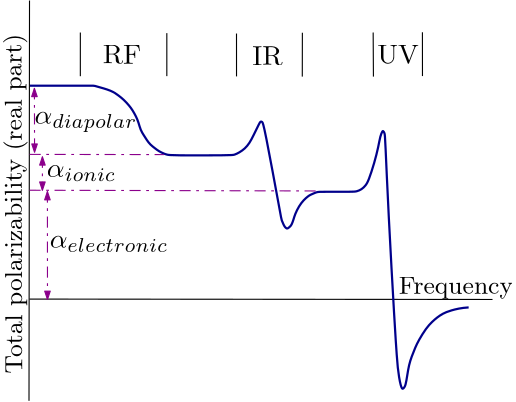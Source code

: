 <?xml version="1.0"?>
<!DOCTYPE ipe SYSTEM "ipe.dtd">
<ipe version="70218" creator="Ipe 7.2.28">
<info created="D:20241027093417" modified="D:20241027101339"/>
<bitmap id="1" width="1754" height="1574" BitsPerComponent="8" ColorSpace="DeviceRGB" Filter="FlateDecode" length="143136" encoding="base64">
eNrs3XdQVee38PF35s7cO/f/O7eoqKCiVAEFsWONGkvsvcUaa1TUGI0lscVu7LEXVNTYe48o
sdeIIopKERCkKv3gu2An+7dDPY0jeL6fYRzKrut59nP2Wu7y8SMAAAAAAAAAAAAAAAAAAAAA
AAAAAAAAAAAAAAAAAAAAAAAAAAAAAAAAAAAAAAAAAAAAAAAAAAAAAAAAAAAAAAAAAAAAAAAA
AAAAAAAAAAAAAAAAAAAAAAAAAAAAAAAAAAAAAAAAAAAAAAAAAAAAAAAAAAAAAAAAAAAAAAAA
AAAAAAAAAAAAAAAAAAAAAAAAAAAAAAAAAAAAAAAAAAAAAAAAAAAAAAAAAAAAAAAAAAAAAAAA
AAAAAAAAAAAAAAAAAAAAAAAAAAAAAAAAAAAAAAAAAAAAAAAAAAAAAAAAAAAAAAAAAAAAAAAA
AAAAAAAAAAAAAAAAAJaTk5OTlpb2/v37lJSUpKSk+Pj4mJiYyIiI0NDQkJCQhIQEYkJMPpXM
zExpheTk5MTExLi4uOjo6PDwcGmFZ8+evXz5kl5R9mVnZ0dFRUkLMozQYT4hnU4nA4g0AaEA
AAAAgLIgNTX19KlTu/38tm3dunbt2gULFkyaOLF/v35NmzSpW6fOzh07iAkx+SSysrKCHj+W
aP+6YcOK5ctnzpw5ZvTonj16SCs4Ozm1a9s2JyeHXlGWSQO9fv16zJgxJ06cYBihw3xCSUlJ
K1euXLxo0YcPH4gGAAAAAHxyMTExXTp3dnJ0rF6tWoX/+z/tV017+1W//EJMiMkn8f79+40b
N7rVri0NYVu1ar6G8K5Xz8LVSHqFoVJSUtatW+dZt+7vv//OMEKH+YSSk5OXLF7s4e5++NCh
rKwsAgIAAAAAn5ZyAY+kxmPHjnV1cdGmzLVq1lyzZg0xISafRFZWVnBw8G4/vxXLl/fv16+a
nZ22IRrUr0+vKMuys7Pv3r0rzfTtt99auG7MMIJ8pAdGRER81alTo0aNpFtaZ4cEAAAAYGJa
oTyGKzk5OSXP+/fvP3z4IKlfWlpaep6MjIzMzMysrCzJiHV5cvLIN/KbrDwygUwmE8tcqXlk
IcozvmTJyvJlAusJrOz7hg0bbCpV0qbMG9avt+bORkzKiJiYmN69eqmtULFChcaNG9MryvIo
HRMdPW7cuIYNGz569MjKo0GHKQvk0/zC+fOuLi7dunWLiIggIAAAAAAMzez89+5du2bNrxs2
bN68efv27bt27ZLf/HbgwJHDh48fP3769Onz589fvnTpakDA9T/+uHXr1r27dx8+ePDg/v07
d+7cuHEjMDDwypUrFy9ePHv27MmTJ48ePXro0KH9+/fv2bNn544dW7du3bhx4/r16+Xfhw8f
WlVsw8PD3dzc1JTZoVatTRs3Wnl/IyZlQWpq6o7t27XVyGY+PvSKMis9Pf3w4cOODg7z5s4l
GnSYMiIpMXH27Nk17e0n+/pa55uVAAAAABgtOiqqRfPm+R7DpX7ZVKpkW7VqjerV7WvUsLe3
t7O11f61YoUK8ldJRuSvMo38VXu9Sr4vSaW3b99uVbGNjY3t16+fNgLbtm2z8v72ecQkKyvr
/fv32dnZ5bQVZPsDAgL+dZhXrNiyRYtPGCUjekV5bwL96XS658+ft2nTRgZqLkJjaC07cnJy
Xr582aplS4m/365d0lGJCQAAAAA9vXnzpmGDBtqyYWUbGxdnZ+969Zo3a9b5q6+GDR3qO2nS
99Omff/99z26d9dOWbVKlQ7t28+aOVP+KtMMHzasS+fOzXx86nt7u7q4yF/zVSN37txpVbFN
SEjw9fVVI+Dk6Lh3714r72/lPSaSgCfEx1+7ds3Pz+/mzZtRb96Ux2em6XS6oKAgbTWyzRdf
fMIoGdQrPo8m0F9ycvLSpUsdatXiZmSG1rImLS3ttwMH7GxtW7ZoQakcAAAAgP4iIyPreHio
RQlXV9du3br9+uuvt2/ffv/+vXbKDx8+bN68WVtgtK9R4+eff85XKJDJ7t+/v2XLlv79+nm4
u8sy1Wrk7t27rSq2SUlJ8+bOVcPl7OR06NAhK+9v5T0mKSkpa9euVd7qK/+O+uabxISEctcK
cpyGhoZqL4Fu/+WXnzBKBvWKz6MJ9KTT6Z4+eVLPy6tF8+ZxcXF8YDG0ljXR0dEyesjJwPz5
8zMzMwkIAAAAAH1EREQ4OToqpUhvb+9ff/01XxFSpU81Uis1NfXgb781bty4YoUKyuUr/v7+
lty1HI1PEtvci5qWLFHD5eLsfOrUKSvvb+U6JtKRXrx44VCrlrYMcvzYsfLYEGFhYer/FFS2
sfmqU6dPGCX9e4VxTfDJhwJTjpfFixfLSLuo6JGWYYSh9RN+VsoH/d49e6pWqeLl6fngwQOC
CQAAAEAf4eHhdra2FStUcHVxKf65joZWI0VmZuaV33+v7eqqVCMPHDhgmZ3S6XQxMTH3/xYU
FPRJHmmVkpKyatUqNVwS4UuXLll5fyvXMcnKyrp+/br2EHCoVWvL5s3lsSHCwsKqVK6sViO7
dunyCaOkf68wdOFlZCgwehwLDg728vSs7+0d/PQpn1YMrWXzs/LNmzetW7WSE4nRo0alpqYS
VQAAAAAlev36tU3FilWrVBk4YEBGRkYxUxpRjfyYdxHLwgULLHwzneSqK1esULdT0nnZeMvH
9v3792vWrFE3o7ara2BgoJX3t3IdE6U6VNPeXn2LU906dcppGSQsLEx9smuVypV79uz5CaOk
f68wdOFlZCgwjnIFoJ2t7bhx4/ioYmgts5+VMsu2rVuVJ06fPXuWqAIAAAAoXk5OzvPnz5VS
4bGS7nY0rhqZnZ19586dKpUryyqOHjlisSxeKYEqX/W9vT/JHZqSMq9bt07dDLfate/evUsZ
oVzHJCEhYcaMGd7e3pJ31/Pymjx5cvE1/DIrPDzc1tZWrUb27dPnE0bJoF5h0MLLyFBgBPXC
SA939ytXrvBpxdBaZj8rZZawsLAmjRtXrVKlf//+WVlZBBYAAABA8Qnv48ePK1aoIDlIia9I
MK4aKaKiopr5+Dg7Ox8/ftwy+5WYmDhz5kz16ikfH59PlTKvX79eDZe7u3tQUBBlhPIek8zM
zLt3727cuPHYsWPp6enltCG01ciqVaoMGDDgE0bJ0F6h/8LLyFBghJSUlOXLluVettqjB+Ud
htYy/lmZnJwsJwOyEA9392fPnhFYAAAAAMXQ6XQPHjyQhLd3r14lTmx0NVLyndmzZzfz8blw
4YJl9ishIWGyr6/6vuB2bduWhZTZw8PjxYsXlBGISVmQrxr59eDBn2WvKCNDgaGUi80aNWzo
6OCwa+dOuivDSBn/rMzMzLx8+bIsoVbNmmtWryawAAAAAIqh0+mCgoJat2q1bNmyEic2uhqZ
lZX15MmT3w4cCA8Pt8x+xb97N2b0aPUNHd26di0LKXMdD4/Xr19TRiAmZYG2GmlbterwYcM+
y15RRoYCQ2VkZJw/f1622bNuXepsDCPl4rMyMjJSuquykHL6/AoAAAAAFpOZmRkdHZ2SklLi
lEZXIy0vLi5u8KBB/7oLtX//spAy161TR/I1ygjEpCzIV40c9c03n2WvKCNDgaESExOnT59e
2cbmq6++Ki8PumQYKY/MeIDEx8ePHTMm98Z5N7cHDx4QWwAAAABmUY6qkbGxsb169lQrLSNG
jCgjKXN0dDRlBGJSFmirkXa2tmPHjv0se0UZGQoMkpOTI63TtEkTGWAXLFhAX2UYKReflamp
qbt371ZODJYsXkxsAQAAAJiFBaqR2dnZSUlJb968efnyZUhIyNOnT589e/bixYuwsLC4uLi0
tDQ9lxMTE9OxY0dlI6vZ2U349lsjNkan0ykb8/rVq+chIc+Cg1+9ehUVFZUQH5+ZmWlEyuxZ
t66kfhZoKQljQkJCeHh4aGjoszwST8nW01JTP227mBIT05tDzz199+6dhE528/Xr1/Hx8YVe
mSa/zMjISElJSUxMLPSv6enpsrUygRw1kqTLj7KR2Xl0Gjka8qP8VRYr08uM8n2phiJfNVJ7
jMimJCclRURESHNLQwcHB0tHkumlUxn0OpXio2Rir9Bz4QYNBTnF0mdGpRElShl55EcjOqE0
4u+//y4b7OricunSJbMPDvr08HydWQ5zOdjlkM/tDcHB6rFv3A25DK0WG9NKbG6zfFaqu/Pk
yRNZiE2lSh07dChmBAMAAAAA/ZVqNVKSr6g3b25cv75mzZqRI0d279ZN0pnWrVq1a9u2a5cu
/fr1mzNnzrFjxyT1S05OLnFpkt+1atlSzbAm+/pK0idZpORikkFL3hqTR35Z6OySYsdERwcF
Bfn7+8+eNWv0qFGyDS2aN5etGjF8+OJFiwIDA4uat/iUWTbAuPhICinxf/v2reSqERERklfm
VgaePZPsT75Ra0SSAMp+3b59e+mSJb169cp9lbmTk4uzs0Ry9OjRhw8dkhkNKiCYt12Mi4np
zSFpcmJi4tuYGOkYYWFhSiVBQicZulpKlQinpqbeu3dv7ty5smQPd3fZ0yWLF0dGRsrsspFK
8MPzajKPHz8+f/68HA4b1q8vdINv3Lixbt26rVu37tm9+9ChQ6dOnbp48aJs582bN2/dunXn
zp27d+/ek6979x7kkW/klzKXLHb//v179+yR7lp6PfPjP6uRyjGidjOJzOZNm6TD9OjRo2GD
Bm5ubk0aN+7Zo4dEQ5YvQSi0zmBolAzqFUYvXM+hQH4jPeTRw4dFfT19+rSo6oocI/JXmUZI
s16/fv3KlSvnz52TzTPugj3Zwh/nzKlYoUKjhg0L7QZm7+FFjTnSLs+fPz996pR0tgH9+0t/
kANfDv+OHTv269v3xx9/PHv2rAxH+g8pDK1miYMZm9vEz8p8pMO3bdNGuVo1hqtVAQAAAJTh
aqQkTZL7XL58WTKyGtWrOzo4fNWp07p1637//XdJryT7O7B//9ixY708PW2rVpXUb8uWLZJ/
FawMSNooyaPM8ueff547e1byU/VZWJLorV69etnSpQsWLJg9e/a0adMmigkT/Pz8Cm5MSkrK
1YCAnxcunPDtt5s3bZLNePz48f37948ePTpnzpz63t6VbWzcatdet3ZtiaUGM6bM6enp586d
mzJlysiRI/v06dO+ffvGjRpJOix7J99IQJQMVzb1u6lTZUWyhfW8vOQbVxeXKlWqKBtQpXLl
Th07Sqj1qRyaq11MiYm5mkMWsnHjRt9Jk4YOGdK5c+emTZq4uLjIZsvGX79+XVmRpNtHjhxp
1LChtofnXiw0YcK7d++WLlkieboEv1vXrg0bNpTfKxNIkAte/ybhXbhggTJBxQoVZEVOjo4e
7u6Socv+ykrr1asnW96gfv2GDRrIGuV7aRp1pfJ9927d8pWhzNsz81Ujq1erNu2772QViQkJ
hw4e7J5n8aJFWzZvlkOmf79+0sdq1aypBGTUqFF37tyR0aBgDc2gKBnUKwxauBFDwdYtW06f
OlXT3l7bEErzyYqk7dp/+WVRF2FKtL/44guHWrUkjDK9Mpedra10M2kjIw72yMjIli1aSLcZ
NnSonrOY2MMLHU5fv3olI2Srli1lOS2aN58ze/bZs2cfPnhw5/btnTt3Tp48WTqwzN63T59L
Fy+WOKQwtJoxDiY2d1pamumflYWKi4v7evBgWVRtV9fAwEDOmgAAAACUzWqkTqeLiIiQ9Mfe
3t6mYkV3N7f58+cXvAxDkkFJ2b5o3dqmUiXJmHr36nXv3r18F6JERUX5NG0qGZl2C5XKgKSK
NapXr2lvX6tmTUcHBydHRxdnZ8ko586dmy9PlJR2n7+/JOCSGBasn0iGfvPmzebNmik3t44b
N65gTaaUUmZJP9euWeNdr14dDw+HWrW0Oyh5X0BAgCSYkgtLLikbP/OHH/bs2SNp6aWLFyXb
lRRbclu1TiLfb9++vfgtN2O7GB0TMzaH5MjDhw2TNN/T09PZyUnbgWW/lK3y9/d3lZTe2Vnb
hWS/2rZt++rVq04dO0qH8XB3l+ArkVS+ZJkFV5eYmPjDDz/kzl6xorTXsKFDly9bdujgwdOn
T1+8ePHa1auy2RKox48fh+Td8H7ixAlpxL/WWLFio4YNZZpS7ZkFq5Ezpk+X9pVuI3u6d+9e
bSMqnWHOnDly4ChdyMvT8+DBg/lWERMTY1CUDOoVBi3ciKFgzuzZT58+nTVzphxB2hnl+759
+hw6dOjKlStF3Twrx+aWLVsWzJ8/Lq84L2uRxY4YMWLnzp2yJYYe6dnZ2bdv35aFyBauXrVK
z7lM7OGp/7zRWFpf+ufAgQOlN8oS+vXrFxQUVPDYv3zpUovmzWUaWaNEoJhCHEOreeNgYnOH
hoaa+FlZlISEBN9Jk2RRMu+uXbs4awIAAABQBquRkotFRkZOmzZNyeYkf1m0aFFRD6aTJP3+
vXuSQykplXxz9epV7SU9MTExylUi8qfGjRqp9QpJr9q2aTNl8uQfZsyY+9NPixctWrlihWSy
O3fsuHHjhnYVkk1v2rhRsjBJFYvKrNPT0w8dOqQsXNLAI0eOWCZllli9fftWEtXjx4/LXjg4
OKiLlc04ePDgtWvXWrdqNWL48JCQkIINt9vPr0H9+uoskqXKLEVdx2jedjE6JmZsjtwLvV6/
vnfv3uXLl1euXFn17yua5JuBAwdmZmZeuXLli9atR33zzYb16wcPGqQm+JKVL12yRCYIDg4O
DAw8fOjQTz/+qJYsZL1NmjQpJCWPj580caL8tW6dOn67dhXzXD4JtWyYbIO6QMn9165dW3qh
KLwaWb361KlTTxw/3qZNm6IeVCjrXbZsmWNex5O1uLu5STS05RRDo2RQrzBo4UYPBdJS0vN7
/v1SD6UDLFu6VM+DVNmL6tWqTZ0yJdXYZ7TmvgrEz09W7eToeGD/fj3nMrGH5wv19T/+UO63
lY4xbty4oq7Qk5XeunWrjoeHTCkj0rZt24o68BlazRsHE5vb9M/KoiQlJc2fN085N5BPDc6a
AAAAAJS1aqRyI/Dy5cuVVEjyoD69e6ekpBQzS1pa2qGDB+3y7tC0qVRJsq2nT59qy2KRERFv
855w9eLFi8o2NspGSuq3vqTH1n38+6KUGtWrKxnl5aJfHhEWFiY5nUwmq+j81VfFXAljxpRZ
SxYyfvx4dbGygzNnzuzWtev06dOLCmBGRsa5c+fUC/Ak5g0bNHgZGmqBdjEuJqXRHIroqKgW
zZsra5dZOnbsKL1l0MCBv/zyi1I2TE5OXrVqlZenp3Tv5s2aPX3yRDv727dvu3Xrpl7HKIsq
uIp3796NGDFCNn7WrFklHgLLli3T3kc5etSofG8FKqVQ5HuLTc+ePdu1bbuuQCE0X6lh3ty5
SseQfffx8YmIiCh0Sn2iZPSRUuLCTRkKMjMzAwIC1NvApT93aN++xE6liIuLGz16dOPGjV+/
fm300S3bPPenn/56hc3Fi0YswZQeLqELCgpq3bq12ouKf2BgbpeYN0+6hDREk8aNX718ydBa
1NBaSgeyEc1t4melPgdy9WrVZv7wA2dNAAAAAExn3mpkbhJ39qzd3/UQF2fnU6dOlTjX27dv
u3fvrt5EOWzo0EKvQXr16pW6kQ61am3ZskWfIsCPc+aoSdnaossyyn2gypRutWvfvn3bwimz
LFY2718331Ws6ODg0LpVqzdv3hQ3V0rK6tWrZWK17ebNm1fwGp5SbRf9Y1IazaGWjAYOGKCG
rp6X14oVK6ZMnqy9Nzk9Pf3ypUvfTZ3qV+Bmw9jY2D59+qizt27duuAqZJr+/frV8fB4+PBh
MVsiazl18qQ0hFr4apd3E6VlQqGtRv51C2ebNsW/M0Wn0/3555/qdYnK5U+FXgamT5SMPlIM
WrgRQ4Esf0D//tqr3S5cuFDiXBIHaW5pdGksU45u6Z9Dvv5a1uvu5vao2P5j9h6ek5MTExMz
4dtv1fuODx86VPy6pEs8evRI6cM1qlefPWtWwfvZGVpL9UA2cUAz4gApRlpa2r59+5T/WJk4
cSJnTQAAAABMZ8ZqpKS9knD169tXzaF8fHz0fJXqr7/+qm6Ai7Pz2bNnCy782bNn6jSODg76
PIFfffx+idd1yJY3y3uul3In3aGiE/ZSSpmVaxG1DeGYd5tkiTEPDQ11d3PTXsMjqajF2sWg
mJRGcyhyL1wcPlzdgMo2Nq1btSrmYs6CGzZo0CA1Pm2++KLgNEpttv2XXxZzj3Z2dvbjx4/V
i5qkOep5eZ04ccJiochXjdTzKYUSvdGjRmm7UOiLF8ZFyegjRf+FGzcUpKenHz16VL371c7W
duyYMUU9qUCVnJy8eNGiBvXr57uY1lDR0dGtWrVS3kpcfBHM7D1cdvzYsWNKVa1K5cp9+/TR
5yXRMTExX7Zrp/QHabhHjx4xtBYcWkvvQDZlQDPuAClGZmbmhQsXlP+T+mbkSM6aAAAAAJjO
jNVIyVkuXbxoU6nSv17pO22aPjPqdLrHjx8rN7v99ZisAQPyXYWiTKNuZO7j1w4cKHHJksyO
GztWTco2bdqkT6pYfA2nlFJmid7ly5e1rx5o0rixrKvEGRMTEqZ99522+RYuWGCxdjEoJqXR
HGryPuqbb9QNsLO1nfDttwaVeoYPG6a9nrDgNLGxscOHD58/b14xRYA3b96MHzdOe1WSTF9o
9bKUQpGvGulR0pWcioyMjNOnT6uXgUmL//TTT8ZFyegjRf+FGzcUfMwrCbZr21a7PS8KK7pq
G/T58+fNmzWbMmWKiUe3dAwvT09ZqXe9eunp6UYswbgervxPRJ/evdWetmPHDn1WFxcXN3To
0L/6Q95lgQytBYfW0juQTRnQjD5AiiJj/q1bt5TNGDVqFGdNAAAAAExnxmpkUlLSnNmz9bmU
rtBSTy/NaybqeHiEhYXlS4ju37+vfRPBsWPHSlxsWlrawYMHvevVk8S2b9++4eHh+qSKuc8G
nDnTwilzvh2sUrlyv3799My1r1y5ol70Jbl20yZNtBWPUm0Xg2JSGs1RaPJu0D5+/OfFgcq9
1QWnUV5JXOjuK3JfZrFpk/ryCGmR/v37JyYmWqxnfvxnNVK5wrDEy//UGZWH2ikRaNOmTcFX
A+sTJaOPFP0XbtxQoIx127dtU8vyyrs/irnS9cP795s2bvTy9Lxz546JR3dERISTo6O0SKuW
LY1bgnE9XFr/2tWr6iME9XnogUJbiLOtWnXokCEMrQWH1tI7kE0Z0Iw+QIrvRcqd2lNNrswD
AAAAwEezViPVm/uUr7p16kj+pee8uW95mDv3X5dzODn99ttv+TKsmzdv/iM7O3NGnyVnZGTc
unnz9KlTxb81QJsqVq9WbcaMGRZOmXNycl48f64uVrZh+vTpes6rfSKZUjPUPqiwVNvF0JiY
vTkKTd493N2fP3+uf/Bla7/Ne7CennW2wgsXv/8u3VKtBDbz8Xnw4IEle+bHf1Yjcx/yNmGC
vl3ozZtGDRv+qwU9PQvey29olAw6UvRfuNFDgRxir1+/btCggbqWL1q3LqpcrEzcoUMH6VfF
VCz1FBYWVrVKlco2Nl27dDFuCcb18Nw7zRcv1h77L168eCtickVHR0flefPmTaSIyCVdSLb2
0aNHw/6+NjL3MZ6tWhWsTjO0lt6BbMqAZvQBUpT09PQjR44oRVQTH6AKAAAAAAozViMlebet
WlVdjkH3JEoeum7dOnVeyXrm/DPryb0849o17Usofr982VxBkHRVEnC1GvNJUmalZKFeuFWr
Vq0NGzboOWNsbKz6WMi/Xu2qCU6ptktpxMSg5ig0ea/v7V3UC3cKlZCQMNnX1+hqpE6nCwkJ
+apTJ/UaKnc3t107d1q4Z378ZzWypr39iuXL9VxRTEyMuv1/vWylwKMCDY2SQb1C/4WbMhSk
pKQsW7ZMvX61mMf3paWl7d+/v46HR0BAgOnt+OrVq9xXVFeq9GW7dsYtwbgeLiND71691G4p
+ztr1qwZ06d/N3Xq5MmTJ06YMH7cuDGjR48cOXLY0KFfDx48cMAAGUl69erVsUOHanZ2lW1s
lC9ZnXFH9Oc9tJbegWzKgGb2z0o5SdiSd5IgQ8ryZcs4awIAAABgOnNVI5U382rfW2rQPYm5
uX/eWzvVx2SNGztWO0Huww8vXVInqO3qev36dRPrPJLfSbYbGRkZHBx8YP9+tWT3qVLm8PBw
9V3Mzk5OR44c0XNG2YAJf19Xlu/pcKXdLuaKidHNUTB5N6KcaEo1Urb87du3M3/4QVuznTJl
ip63SJs3FNpqpJOj4296Py9O+5xA5XqqkydPmhilUqpGmjIUyOHw9MkTVxcX9W76wYMGFXyr
i/II0D69exf1oFRDKddG5r4JpWHDghcZ6sO4Hi5dSPseFhleevXsacTXNyNHvn79mqFV/wdv
mnggmzKgmf2zMjk5edGiRX+9EKfA+7sBAAAAwAjmqkZmZWUFBARon83Vs0cPAxKojIwL58+r
s0vmPqB/f+0EGRkZZ86cUSdwq1377t27RuxvdnZ2YmKiZNYPHjyQnHTN6tWTfX17dO/esEED
9YqpT5UyR0REqHUSZ2fn48eP6zljUlLSvHnztC2ovmyltNvFxJiY3hwFk/fKNjbdunY1KPKm
VCPlCNrn768+XE7W3rlzZ/3vhTdvKLTVyNqurlevXtU/At9Nnap9/86WLVtMjFIpVSNNHAok
yDOmT9deBfrg/v2Cqzh79qyHu/vp06fNdWg7OToqQUgwargwrodLd1J7pk3Fii2NfWolQ2vB
obVUD2RTBjRzfVZqj82pU6YoQ8ofgYGcNQEAAAAwnbmqkZIBnf9n2WrQwIH6z57v5rIqlSv3
+GfRLD09XVJIbQ3h8ePH+i8/JycnJSUlPDz81q1bq375pV/fvo0aNuzUqZOklvv37bt9+/a9
e/e0b53+JClz7oVM7u5GpMyySRs2bFA3KfddA1OnWqZdjIuJGZvD9OT9ownVSImP7EI9Ly+1
4NOwQYMrV658kp758Z/VSIOqEElJST/OmfOvaqSDw7Zt20yMUilVI00cCpQmU6+Uy32fyKxZ
Of+8XvHt27cjR4zo0b17wcsmjfPmzRulkxj6RFNTerh0radPn2rH9vr16xt3ZSZDa8GhtVQP
ZFMGNBMPkILi4uKGDBmitIgR/88CAAAAAAWZ8drIGzduqAuRBOqrTp30n12y/pMnT2qLZkP+
+RbX9LS0Q4cOGfdUf8nOXrx4sX379j69e8ve1ff2njplyoULF7RP4tI+WOwTpsx169QxImWW
HZG9094pPG/uXMu0ixExMW9zmJ68fzS2GqnT6V69ejVwwADtc/lWrVplUN3AvKHQViPlGHny
5In+EVAuf1LvZj18+LCJUSqtaqQJQ4HaW0aMGKG2WpPGjd/GxGiHssDAQDkSD+h9n3uJoqOj
27Zpo5SIb968acQSjKtGBgcHq51Hvrw8PaVRzPjxYc1Da6keyCZVI00+QPKJiYnp2KGDTcWK
X7RubfobnQAAAADgo/mqkX9lvhUr/ivHb9JE/+twJGvbuXOn9hKUyb6+2gnS0tL8/f217zYN
Dw/XZ6skw5WssEuXLsqlfa1btTp96lTBKctCyqxeQGVoyqw+1+uv1zTUrLlu7VrLtItBMSmN
5jA9ef9oVDVS9kX2cemSJdqHao4cMULPl02UUii01chC3/+rTwCVWzKvXbtmYpRKqRpp3FCg
lXvB8Llzdn8HytHBYbvmQlAJxZTJkzt26GDGwp0s85u88Lo4Oxt397dxPTwyMlLio32ntgwy
ZtkjhtZSPZBNGdBMP0Dy7eCrV69kQJBt/u677zhlAgAAAGAWZnyndkREhLOTk/Y6nJSUFD3n
lSlXrFihzlvT3n7ZP9/dmZqauktTFpO0OkZzOVNR0tPTTxw/7pF3j57kdG3btCnqwiRJuMpC
ylzf29uIlFk2YNzYsdpXkJzSpMOl2i4GxaQ0msP05P2jUdXI3H05caJG9erqXG2++MKg63VL
IxT5ro3Uf3tiY2P7/v3u4IoVKkg/fPv2rYlRKqVqpHFDQT6yd9JJ/vX8ge7d09LSPuY99O/+
/fuy+9sL3KhuiuTk5CV5hWuDXoNieg+X3ezSubP2Mrng4GAj6lES83wXxTG0luqBbMqAZpYD
RKWU7pV9P3PmDKdMAAAAAMzCjNXIuNjYAf37G5f55t4oqnmJhquLy+XLl/Nt55YtW7SJalxc
XPHLzH1/7tOnahJa29W1qKuSZMrHmhdPl7uUWVtzqFihgne9epGRkZZpF/1jUkrNYXry/tHw
Olt2dvajR4+a+fioMZddPlr0i3pzcnLS09NTU1OVq1JLLxT5nhup/03B0vdaNG+uVud69epl
epRKqRppxFBQUFpa2r59+6SrqE0QEBDwUXlrydy5rVu3NtdBrdasjhw5Iv1En85sxh6e75XQ
cvxevHjRoPVK101MTDx54oRSrWVo1Q6tpXcgmzKgmeUAUckRMXfuXOWieukJnDIBAAAAMAsz
ViMll1y3dq362lBHB4ddO3fqOW9ERETLFi20dxPnS3xkOzf++qv27rPXr18Xv8yUlJRfVq7U
XrpW1DspMjMzL1y4UH5T5vDwcNkMtZTUr29fi7WL/jEppeYwPXn/mFcK8500Sc86W05OTmRk
5JgxY7T3b/7444/FPFEtNTX1zOnTx44eTU5OLtVQhIeFqdVI/W8Kzs7OfnD/vlqak91Z+8/b
UY2I0kfDq5F6LtyIoaBQ0ojNmzVTH0EwaeJEiXZwcHAzH581a9aYd5iVvhESEuLk6Ci71rZN
GyNejmNcD3+fkrJ61SrtYw9zX9ljyKP/ZFMvXbrUqWNH7X3rDK2lPaaZWI00ywGiiI6O7tih
gxwgEydO5HwJAAAAgLmYsRqZW9N48EC9KbhqlSpfDx4svyxxxqysrICAALVclpupTZ9esJ6z
289P+57QR48eFb/YuLi4wYMGKdPbVq06YvjwYoKwVXMxSZlImQt7jUhReW7AlStqKcnF2Tnf
2zdKtV30j0kpNYfpyfvHf15CVmKdLTk5WZJ9NSwSz759+iQkJBRTiXr16pW0i/ogx9ILRVhY
mGyPWnb227XL0EHApmLFJo0bF/qgOYOiZOiRov/CjRgKitq8DevXK49Uldas5+UV9PjxmtWr
fZo2NdfDFfN10ZF5r86RDX748KERsxvRw+UQvnnjhpOjo9q4LZo3V0ri+pCuGxMdPWXy5E2b
NjG0FhxaS+9ANvFObbMcIB/zLukMCgqSXZOgHTt6lPMlAAAAAOZixmqkSExMnPnDD+o7U+rW
ravPVRlJSUmzZ89W8+VGDRs+LfAuYEkML128qH1+19mzZ4tfbExMTPv27dVrn4q5tEOmHPR3
UllGUuZaNWuuWb1ar3JBTMzw4cO1r8wu+FjI0msX/WNSSs1RaPLepXNnQ0s9o0eN0qcUJv3w
8uXL0v3UsPg0bXr37t3iaxqXL13SvkOk9ELx8uVL7YG8YP58fXY/Li5u6JAh6qNB58+bZ2KU
jDhSDGoCQ4eCoo6d0Bcv1CvfZMenfffdl+3aLTJ29CteWlragQMHpMPIoS1hMXR2o3u4chSr
x75BT/+TbT5x/Hj7L7/M9+BBhtbSHtNMGdDMdYB8zCts+vn5VaxQQQb/uNhYzpcAAAAAmEtu
NXLTpvzVyIULjVtadnb248ePGzdqpOZ9G9avL/4yPJ1OFxIS0rRpU+UKJSdHx0JrobkXaTx+
rF73Janf1ClTil9yXFzcoIED1ZvsevboIWlaobnbtWvX3NzctK8YmDZtmrpeScm1L6G2TMos
e9q/f/9CNzjfxl+8eFEJi0TPy8vrxIkTlmwX/WNSSs1RaPLeqVMngyIv2/b14MEllsJkvc+e
PevYoYN667pb7drbSnrdSXJyshxQ2rCUUihydLqnT56orZB762ibNklJSSUes/fv31fqq7Ix
3bp2LeqdF3pGybgjRf+FGzEUFEWCM3/+fOUyV/m3RvXqjRo21P9F5AZRLpGVDiNbPnjQIP3f
a29iD1c6rTqw2NnZjR8/Xp/XhWdlZd26dUtWtLpA7Y6htbTHNFMGNDMeILn/RzB6tJ2t7dix
YzlZAgAAAGBGycnJy5cv11Yjlcs2DE2WVenp6SdPnnR3c1OvHAt++rSoJ5XJ7yWhW7RokZLx
2deoMXrUqKIy5ZiYGG0hKPfOyqAgSZnzLTAzz8e/X0ihTl+3Tp179+7l2y+Z/cmTJ99///2C
BQvcatfWpqsvXryQLP7OnTuShEZHR1s4ZVZeNxMYGFhM1iwJpmzhwAEDlB10dXGZP39+UaEu
vXbRMyal1BxqWWDo0KFqLav9l18aFHntG5aLKoVJTGSyGdOna48U30mTii9ryFwR4eFftmun
vM08NTW19EIh/UGWoz2WnRwdDxw4UMxzAuVP0usmTpyo7HjLFi2uXb1qSpQM7RXGLdzQoaCY
I+jhw4eODg5qg/7www+lN9iqd6PLBhd8ZXnxTOnh0hCbNm5U3/8uvcLf3//Dhw/F9ArpqPfv
3x82dOiUyZO1768p1WO53A2tpTemmTigmeUAkR0JDg6WjwzZ7FMnT3KyBAAAAMAUkmJkZGRI
simZlGRA169fV+81U3Of5s2aSSoqGU1iYqJMKdMbdGWF5Lm7du3yrldPFmVbterQIUNevXpV
cAmSDb17927v3r329vbK1Xcjhg/XvrE0H0mKDx48aPf3SzqqVK7c+auvrv/xh+xFQkJCcnKy
ZHBhYWF//vmnktnJZl+8cKFWzZp/JYBVq0oCKH+VyWRiyXMjIiJu3bo1ccKERT//LLP07NFD
DYIsvHHjxpK0yi7Iv+fOnZNZEvNIYrtixQrtOwJk75Q/SUhLvORGz5RZ1uvp6dmzZ8+bN28W
+pw3WZEkmOPGjlWqi5Izzpw5s/hLnszbLtKRDIqJGZvjwoULH/9+UbXslKzi8ePHrVq2VO+e
lg4sv5RoKL230HKcbH/i3549e+aTdxWoEvkvWrdW/yTLUbJ4WZHERL3iKLdi1q7dy9BQ6Zay
FvmrrO59SkpyHplL5pVuGRUVtW/fPuXqO4m8UqkweyjUusfVq1fVEoQ0sXx169ZN9q7Ql2vI
xsjmrVu3rmrelLLX0s9NjJJBvcLQhRs9FBQjIT5eKcbmvjHZ29voJ+zpQ7rriePHK9vYyDEl
vaLE6U3s4VqxsbGTJk1yqFVLfQX8Pn9/GeFl+fmaW1Yn3e+3336TkA4bNqzQeiBDq9njIAey
GZvbLAeIrG7t2rUyb69evYx47xIAAAAAqLKzsyPCw8+fP3/o0KG1a9aMHzdO8iBtKVItZbi6
uIwfP37VqlWS1Mj0khwZtCJJXi5fvty+fXtnZ+dqdnZ9+/S5ceNGVFSUpFSSbaWkpEg29PTp
0zVr1tSsWbN6tWpNGjeeN3duckl3lUpOPXTIkJr29mqaJqni6NGjlyxevGnjxrk//TR71qz9
+/apFTZJY2fMmPGv6StValC//qxZs37dsGHhggVff/11t65d161dm5WVJVu1bds2Ozu7fHGo
Ub368OHDJW3fuXPnL3mWLFnSr29f7fuUFy5cqPzp119/fVLEkxUNTZnt7e3nzJnj5+cnGymr
DgkJkX1Xovfu3TtJJAMCArp07ixbKNGTXHXlypX6JIxmbBeZ2NCYmKs5JE2WfFyWdvz48b17
9kjKLL9Un4yn9N7169fv3LHjtwMHLl68WOjdyvLLX/42d+5cdatk9joeHuqfpF9JtHPfBnLz
pvqMQeWBBj/MmHH61Kljx44dOnhw3759u/38dmzfvnnz5g3r169ZvXrFihXSLb+fNk15f5As
tnGjRurazRgKbeOeOX36r+PC3f3rwYNbtmjh6ODwZbt2ly5dehMZKY2bkpwsC5S1S5d+8ODB
Tz/9JK0sEw8cMOD27dsmRsnQXmHowk0ZCoqSmZl59epVCYIcDhO+/ba0R2A5xlu2bKnc1VvM
1YlKKdLEHp6PLG3BggX1vLyUviS7/O348adPn34eEvLq1SuJsAwyd27flp482dfXp2nTqVOm
FPoyI4bW0oiDHDjmbW4TDxDpfhKK1q1a1XZ1lSGOcycAAAAApshNiLZu9fL09K5XT7Kzhg0a
NG7UqEnjxpJ7NmvWrEXz5pJ8yfdNmjSR38tfJbGSKeWb8ePGGbounU4XHR29bt269l9+KSmw
LMrX11eSyt9++23Xzp2SF3fq2NHD3b2Zj8/ECRNu3LhR4vUeH/9+s8DMH37wrFvXydGxmp1d
ZRsbO1tbyVtlp/r365fvfSLKjagyveyFo4ODZJdVKle2rVrVoVYtWYJMr328/9u3b0cMHy55
nyxWJrOvUaNunTojR46UVF0yu8GDBkl8iv/q3LlzwavLjEyZa9SQZFZy2IcPHgwbNqxP796L
fv5ZktkD+/dL6Pr37y8hdatd28fHZ8KECY8MeUWvudrFiJiYqzmUuvqff/7ZqGFDpQPLl/Ra
6bq5PdnHR7px87z+LF/du3cvtI4RFRXVskWLEre/W9eu0qkSEhK+nzZNwiUNJBHLXa+sNG+N
srpmeavL/dLMKD/Kn3KPpsaNZXo5iPr26WP2nqndo/T09OPHjskRIdsmDSo/Pn/+/LvvvpPI
NG3adNLEiYsXLcotaPz2m/xVVt2qZUvZHdnB3bt3K7eQmxglQ3uFoQs3ZSgohoS3e7dushzp
7aU9Aqelpe3z95ftdHF2Lv7uV9N7eKGlV9nHb775RvqjjB7SkWpUry49sEP79n369JH+IAe+
dNSRI0YEXrtW/IDM0GreOJi9uU08QGT0OHLkSO6FkT17ZvzzAloAAAAAMJSkPK9fvw4ICLh1
69bDhw+Dg4Plx+jo6MTEREmT5a+SgyQlJUnSpFwq8+jRo9u3bwcGBj548MC4NUpOlJyUdOXK
lV9Wrhw/btzAAQO6dOnSu1evb0aOnD1r1sGDB18a/s4I2dRLly4tX7581KhR3bt1k4zyxx9/
VO74K3T6jIyMWzdvLl2yRLLL3r17DxkyZP68ecePHy/keWiJiVs2bx47dqxs4XdTp0p+WnCa
0qNNmWtUr/7Tjz+q+/vHH38sXbp09OjRsmHdunYdPnz4jOnT9+7Zk68e9WnbRU/mag7pqy9f
vpSOKnGLiY6Oi4tLSEhQrnFKT0vLzMzUp76tJ1nXH3nu3bsXFBQUGhoaGRkpyX58fHxKSops
leyUrFGOIJ1OJ+uVb+THtNRU5SpE2U453AoeRObtmbLGwGvXvurUSVsAUQ75ff7+crxM9vUd
0L9/165dhw4ZMnXKlHXr1t29e7dc34Np6FBQKOk8w4YOlWPKjB2mGLGxsf369atapYq0RVoR
ReBS7eFZWVnPnz/f7ef3/bRpI4YP79Wzp3xJD5R+6L93782bN/PdF2+BY7m8D61miUNpNLfR
B4iMWv3796/t6nr06FFOnAAAAADgM6ZNmatXqzazNF+ogc9SZmamoa9HIWIBV67Uq1fv4sWL
lltjQECtmjVdXVwuWWqlDK0MrfrLysoKDAysXr16zx490rkwEgAAAACsKWX+fto0YgKUqtjY
2PHjx/fr21f/CwJNl5h34381O7thQ4da8hJBhlaGVn3ExcX5TprkVrs2F0YCAAAAgFWlzNXs
7CZPnkxMgNKTlZX1xx9/eNerd/z4cUuuV6fTPXnypJ6Xl4uLy7lz5yxzhzhDK0OrPpT3Ojk7
OX09eDAXRgIAAACAVaXMdhZ5wy9gzZRrwLp17Wr5CxQ/fPiwZcsWRweHjh06REdH0xYMrWVB
Tk6O9Mbhw4Y1bNDg9q1bBAQAAAAArCtltrUdM2YMMQFKSVZW1s2bN729vffv3/9JNiAhIWHK
lCnOTk4L5s8v1+8SYmj9bKSnp584ccLJ0XHhwoVEAwAAAACsLWW2rVp15IgRxAQoJXFxcVMm
T+7UseP79+8/yQbk5OSEh4d379atbp06gYGBtAhD66clHTIsLEw6ZIcOHWJjYwkIAAAAAFhb
yly1SpUhX39NTIDSoLw1uJ6Xl5+f36fdjLt37zbz8enZo0d8fDztwtD6CaV++LBjxw4Pd/cj
hw8TDQAAAACwnpTZu149NWUeMGAAMQFKw9u3b8eOHdupY8fkpKRPuyVpaWlHjxxp3qzZyZMn
aReG1k8o9u3bQQMHjh0zxpLvlwcAAAAAfFqRkZEe7u5KylylcuU+vXsTE8DsMjMzL168WLdO
nf379pWF7fnw4cPZs2cTEhJoGobWTygtLS3w2rXgp08JBQAAAABYj4iICEcHByVlrmxj071b
N2ICmFdOTo4caAMHDuzVq1dqaioBYWgFAAAAAMBqhYWF2VatqqbMX3XqREwAE+Xk5KSlpSXE
x8fFxSUkJMTGxu7cudPT0/P8+fMEh6EVAAAAAABr9vLlSyVfli+bSpXafPEFz+8CTJGdnf36
9etjR48uXrRo9qxZy5YuXblihU/Tpr6+vjk5OcSHoRUAAAAAAKul0+mCgoLUlFm+PNzdHz9+
LL8nOIARcnJyIiMjBw4cqD2sbCpVatumzcvQUOLD0EpwAAAAAADWJicnJzU19d27d29jYiLC
w0+fPq1NmavZ2X07fvyjhw8jIyNjY2OTkpLS0tLIoAE9ZWRknD179h+lyIoV63t7Hz16lOAw
tDK0AgAAAACskKTA58+f/+nHH30nTRry9ddt27TRpsxK8aS2q+vgQYNmzJixbu3a48ePv3r1
irgB+sjIyDh9+rRNpUrq0VSvXr21a9ZwjzZDK0MrAAAAAMA6JSUl/fTTT5IUu7m5ebi7161T
x8vT07tevfre3g0bNJB/5Xv5jfxe/upWu7b8Zvny5cQN0NObN2++bNdOjh3PunXbtW27ffv2
7OxswsLQytAKAAAAALBO6enpV69e3bF9u7+//9GjR8+ePRsQEHDr1q1HDx8+ffr04cOHN2/c
uPL77/L7I0eOyDR+fn43btwgboCesrOzQ0ND9+7Zc/Hixfj4eALC0MrQCgAAAAAAAAAAAAAA
AAAAAAAAAAAAAAAAAAAAAAAAAAAAAAAAAAAAAAAAAAAAAAAAAAAAAAAAAAAAAAAAAAAAAAAA
AAAAAAAAAAAAAAAAAAAAAAAAAAAAAAAAAAAAAAAAgOLpdLr4+PjIPNHR0fIjMQEAAAAAAABQ
GpKTk3/55Zc+ecaNGyc/EhMAAAAAAAAApSE2NrZHjx7/L0/lypXfvn1LTAAAAAAAAACUBqqR
AAAAAAAAACyDaiQAAAAAAAAAy6AaCQAAAAAAAMAyqEYCAAAAAAAAsAyqkQAAAAAAAAAsg2ok
AAAAAAAAAMugGgkAAAAAAADAMqhGAgAAAAAAALAMqpEAAAAAAAAALINqJAAAAAAAAADLoBoJ
AAAAAAAAwDKoRgIAAAAAAACwDKqRAAAAAAAAACyDaiQAAAAAAAAAy6AaCQAAAAAAAMAyqEYC
AAAAAAAAsAyqkQAAAAAAAAAsg2okAAAAAAAAAMugGgkAAAAAAADAMqhGAgAAAAAAALAMqpEA
AAAAAAAALINqJAAAAAAAAADLoBoJAAAAAAAAwDKoRgIAAAAAAACwDKqRAAAAAAAAACyDaiQA
AAAAAAAAy6AaCQAAAAAAAMAyqEYCAAAAAAAAsAyqkQAAAAAAAAAsg2okAAAAAAAAAMugGgkA
AAAAAADAMqhGAgAAAAAAALAMqpEAAAAAAAAALINqJAAAAAAAAADLoBoJAAAAAAAAwDKoRgIA
AAAAAACwDKqRAAAAAAAAACyDaiQAAAAAAAAAy6AaCQAAAAAAAMAyqEYCAAAAAAAAsAyqkQAA
AAAAAAAsg2okAAAAAAAAAMugGgkAAAAAAADAMqhGAgAAAAAAALAMqpEAAAAAAAAALINqJAAA
AAAAAADLoBoJAAAAAAAAwDKoRgIAAAAAAACwDKqRAAAAAAAAACyDaiQAAAAAAAAAy6AaCQAA
AAAAAMAyqEYCAAAAAAAAsAyqkQAAAAAAAAAsg2okAAAAAAAAAMugGgkAAAAAAADAMqhGAgAA
AAAAALAMqpEAAAAAAAAALINqJAAAAAAAAADLoBoJAAAAAAAAwDKoRgIAAAAAAACwDKqRAAAA
AAAAACyDaiQAAAAAAAAAy6AaCQAAAAAAAMAyqEYCAAAAAAAAsAyqkQAAAAAAAAAsg2okAAAA
AAAAAMugGgkAAAAAAADAMqhGAgAAAAAAALAMqpEAAAAAAAAALINqJAAAAAAAAADLoBoJAAAA
AAAAwDKoRgIAAAAAAACwDKqRAAAAAAAAACyDaiQAAAAAAAAAy6AaCQAAAAAAAMAyqEYCAAAA
AAAAsAyqkQAAAAAAAAAsg2okAAAAAAAAAMugGgkAAAAAAADAMqhGAgAAAAAAALAMqpEAAAAA
AAAALINqJAAAAAAAAADLoBoJAAAAAAAAwDKoRgIAAAAAAACwDKqRAAAAAAAAACyDaiQAAAAA
AAAAy6AaCQAAAAAAAMAyqEYCAAAAAAAAsAyqkQAAAAAAAAAsg2okAAAAAAAAAMugGgkAAAAA
AADAMqhGAgAAAAAAALAMqpEAAAAAAAAALINqJAAAAAAAAADLoBoJAAAAAAAAwDKoRgIAAAAA
AACwDKqRAAAAAAAAACyDaiQAAAAAAAAAy6AaCQAAAAAAAMAyqEYCAAAAAAAAsAyqkQAAAAAA
AAAsg2okAAAAAAAAAMugGgkAAAAAAADAMqhGAgAAAAAAALAMqpEAAAAAAAAALINqJAAAAAAA
AADLoBoJAAAAAAAAwDKoRgIAAAAAAACwDKqRAAAAAAAAACyDaiQAAAAAAAAAy6AaCQAAAAAA
AMAyqEYCAAAAAAAAsAyqkShRVlZWWFjYy5cvX716FRMTQ0CAMnV4vswjh6eM5wQEnyudTpeY
mKj0dvlISk1NJSYoXx04ISFB7cBpaWnEBFaYR0RHRxMQPsoZCQEoqEaiRHLm0LFjx6ZNm7Zs
2fL7778nIEDZERUV1axZMzk8W7duvWDBAgKCz9WHDx92797dNM9XX31148YNYoJy5P3791u3
blU6cOfOnR88eEBMYCViYmK6du0qPb9FixaTJ08mIFb+Ub5z5051JLxz5w4xAawZ1UiU6PXr
1//1X/8lPeQ//uM/OnToQECAsuPly5f/9m//Jofnf/7nfw4cOJCA4HOVnJz8888/K6cr//3f
/3369GlignIkKSlp1qxZSgf+3//9399//52YwEqEhYVVqFBBev6///u/f/HFFwTEyj/K586d
q4yE//M//3P+/HliAlgzqpEoEdVIoMyiGgnrSWGoRqL8ohoJq0U1EtqPcqqRAFRUI1EiqpFA
mUU1EtaTwlCNRPlFNRJWi2oktB/lVCMBqKhGokRUI4Eyi2okrCeFoRqJ8otqJKwW1UhoP8qp
RgJQUY1EiahGAmUW1UhYTwpDNRLlF9VIWC2qkdB+lFONBKCiGokSUY0EyiyqkbCeFIZqJMov
qpGwWlQjof0opxoJQEU1EiWiGgmUWVQjYT0pDNVIlF9UI2G1qEZC+1FONRKAimokSkQ1Eiiz
qEbCelIYqpEov6hGwmpRjYT2o5xqJAAV1UiUiGokUGZRjYT1pDBUI1F+UY2E1aIaCe1HOdVI
ACqqkSgR1UigzKIaCetJYahGovyiGgmrRTUS2o9yqpEAVFQjUSKqkUCZRTUS1pPCUI1E+UU1
ElaLaiS0H+VUIwGoqEaiRFQjgTKLaiSsJ4WhGonyi2okrBbVSGg/yqlGAlBRjUSJqEYCZRbV
SFhPCkM1EuUX1UhYLaqR0H6UU40EoKIaiRJRjQTKLKqRsJ4Uhmokyi+qkbBaVCOh/SinGglA
RTUSJaIaCZRZVCNhPSkM1UiUX1QjYbXKYzUyJycnLS3t/fv3KSkpcvDGx8fHxMRERkSEhoaG
hIQkJCTQrEZ/lFONBKCiGokSUY0EyiyqkbCeFIZqJMovqpGwWuWxGpmamnr61Kndfn7btm5d
u3btggULJk2c2L9fv6ZNmtStU2fnjh00q9Ef5VQjAaioRqJEVCOBMotqJKwnhaEaifKLaiSs
VnmsRsbExHTp3NnJ0bF6tWoV/u//tF817e1X/fILzWr0RznVSAAqqpEoEdVIoMyiGgnrSWGo
RqL8ohoJq1V+r41c9csvY8eOdXVx0VYja9WsuWbNGprV6I9yqpEAVFQjUSKqkUCZRTUS1pPC
UI1E+UU1ElbLiGpkRkZG7Nu38e/eyYHz4cMH+TErK0un0+XkkW+ys7MzMzPT09NTU1NTUlLk
A0ImKHRRMr3MLlPIcmR67aKUhchv1EdEyo/5Zpffb9iwwaZSJW01csP69TSr0R/lVCMBqKhG
okRUI4Eyi2okrCeFoRqJ8otqJKyWodXI7OzskJCQad99N3/evPXr1/v7+8uAf+3q1Vu3bt2/
f//Bgwd379y5ceOGHESnTp06cODAtq255HSo0KVlZmbKLJs3bZLlHD9+/ML589euXbtz5478
8ubNm7KQM2fOHD582M/Pb+eOHcHBwQWXEB4e7ubmplYjHWrV2rRxI81q9Ec51UgAKqqRKBHV
SKDMohoJ60lhqEai/KIaCatlRDXy3r17LZo3b9K4sZenp32NGvme3Kh8VaxQQf5Ut06d+t7e
HTt0CAwMLHRpqampe3bvruPhUdvVtaa9vU3FivmWU9nGxtXFRVbUrm3bs2fPFpos9+vXT53e
0cFh27ZtNKvRH+VUIwFoB1iqkSge1UigzKIaCetJYahGovyiGgmrZdxzIzMzM6Oioq5cueI7
aVLBV8nYVKrk5eU1/fvvz5w58/Dhwzdv3hR1p3Z2dnZERMTJkye3b9s2c+bMVi1b1qpZU1vP
7NSx4+ZNm+SQDA0NzcjIKLiEhIQEX19fddVOjo579+6lWY3+KKcaCUBFNRIlohoJlFlUI2E9
KQzVSJRfVCNhtUx8i43kqv01lyYqX85OTnv27DF0UTqdLiIiYsaMGcoVkna2tt+MHBkdHV3i
wTtv7lztqg8dOkSzGv1RTjUSgHaEpxqJ4lGNBMosqpGwnhSGaiTKL6qRsFomViM/fPiwbdu2
f1wYWbFiMx8f+b0RG5OTk/M8JMQ97zmQHu7uf/zxhz6fPkuXLFHX7uLsfOrUKX1WpKIPaINJ
NRKAimokSkQ1EiizqEbCelIYqpEov6hGwmqZWI1MT08/cuSIthpZpXLl3r16Gb097969G/XN
NzaVKrVt06ao+7u1UlJSVq1apa7d1cXl0qVLxUyv0+liYmLu/y0oKEh+QzdQP8qpRgJQUY1E
icpjNTIjIyP27dv4d+/k/P/Dhw/yo5xvyMmA8n+U8k12dnZmZqac4aSmpspphnw4FnVCItPL
7DKFLEem1y5KWYj8Ji0t7f3797Ic+THfvLJ8Wbj8Vb5RZ5cZlS2Rb+RH+aWyJbkLSU6W7wtu
hkwp+yKrkM2Q1ckssi75pbIluXuUlaVujEyTkkcm0C5EJpCFyPaoy5F1yS+VTVLjk28XtBHT
Ll8WlZCQEBcXJ+NGdFRUZGRkeHh4dHQ0/wtsSVQjYT0pDNVIlF9UI2G1TKxGysnnhQsXtNXI
qlWqDPn6a1MOxtmzZ8tCBg4YoM/0cnK+Zs0ade21XV2LemOOQs6QV65YoU7v5elp3GWcn+tH
OdVIACqqkShRuatGZmdnh4SETPvuu/nz5q1fv97f31/y1mtXr966dev+/fsPHjy4e+fOjRs3
JBc4derUgQMHtm3N9fLly6LOgmSWzZs2yXKOHz9+4fz5a9eu3blzR3558+ZNWciZM2cOHz7s
5+e3c8eO4OBg7bxpaWkXL1zYtHHjrl27Dh48ePLkSfnYDQgIuHnjhmzJvXv3ZDOuXLly7tw5
WfKB/ftlCbIxN65fz7cNOTk5cbGx69at27Ztm2zG0SNHzpw+ffnyZTkdUrZE/g28du3SpUuy
p0cOH967Z4/s0fbt29/FxWnD8uLFizWrV//666+ynL179x46dEgicPHiRQmO7IssRLbq0aNH
f2rIjw/u35eIXb9+XXb2bN7OyvK3bNkii1q8aJGc0U2ZPHn0qFGDBg7s2aPHpIkT5bSNo8Zi
qEbCelIYqpEov6hGwmqZXo28fOmSthppW7XqiBEjTPo0WbjQztZ2zJgx+kwvp7VyBq6u3a12
7bt37xa//IULFqjT1/f25r/ptcGhGglARTUSJSqP1ch79+61aN68SePGXp6e9jVq5Hv2tfZV
enXr1JHzhI4dOhT1H52pqal7du+u4+FR29W1pr298uBr7VdlGxtXFxdZUbu2bc+ePZsv+1i4
cGHjRo1kFXL2UvCdgOqbAZ0cHWVLGjZo0OaLL7Zs2ZJvG3Q63fOQkKZNmjRq2FBW5OLsXKVK
lUIXVbVKFVdX13peXjJl1y5dQkNDtadzAQEBEhNZi2fdurJGWW/BmMhG1qpZs6gviViN6tXl
PLBgHJQvd3f3oKAgjhqLoRoJ60lhqEai/KIaCatVBquRS5csqVat2tSpU/WZ/v379+vXr9f/
RDcxMXHmzJnqebWPjw99QBt8qpEAVFQjUaJy+txIOXuJioq6cuWK76RJBcuANpUqeXl5Tf/+
+zNnzjx8+PDNmzdF3amdnZ0dERFx8uTJ7du2ydlFq5Yta9Wsqa1ndurYcfOmTZJZhIaGZmRk
aOfNycmRc5jwsLB7d+/6+/uPHzfO1cUl35ZUqVy5bdu2K1esOHfuXHBwcHR0dKF3aut0Ojla
nz9/fvXq1Y0bN/bq1SvfTikb07dv3+3btwcGBsrGvHv3Lt+TaiQmMTExspYLFy6sXLmyXbt2
lW1stAupZmc3dMiQuUWYM3v2jOnTfX19Bw8a1P7LLxs1bOhWu3bVf9ZF3d3c/vzzT44ai6Ea
CetJYahGovyiGgmrVRarkUuXylm0nNPqM32+aqSHh8eLFy+KmT4hIWGyr6+abrRr25Y+oA0+
1UgAKqqRKFF5f4uNdPL+/frlqwE6Oznt2bPH0EXpdLqIiIgZM2YoVwba2dp+M3JkdHS0nrPL
+czq1avzlRDre3tLhA3dEjlUBw0cmK+q2bdv34zCKpmFysnJefnyZaOGDbULcXF21jPHz87O
ltklhn379HF2dv7XSZq7e77b1VGqqEbCelIYqpEov6hGwmp9ZtXIOh4exZ+3x797N2b0aPX+
qW5du9IHtMGnGglARTUSJSrv1cgPHz5s27btHxdGVqzYzMfHuGdK5+TkPA8JcXdzUypvf/zx
h/7zZmdn37p1K18JsWePHkZshpwarV27Vruomvb2cnJl0ELi4+PHjhljXDVSm2GtWbPGydFR
PUnT3h5uihwNDsOiUI2E9aQwVCNRflGNhNX6zKqRdevUiYyMLGb6uLi4wYMGqQ9QGtC/P31A
G3yqkQBUVCNRovJejUxPTz9y5Ei+GmDvXr2MXuC7d+9GffONTaVKbdu0Ker+7kJlZ2ffuX07
/5b07m3ENuR7pLZSjVy+fLlBC4mPjx83dqyJ1Ujl1GLJ4sXKTd8l/pexPnQ6XUxMzP2/BQUF
5bvlHCqqkbCeFIZqJMovqpGwWp9fNbL4u6Ikue7Vs6dZNvWz/CinGglAO2BSjUTxyns1Uk5j
Lly4kO9VL0O+/tqUnGL27NmykIEDBhg04+dajczJyZFO0rRJE+UkLSoqysQmS0lJWblihbpV
Xp6exl3Iag2oRsJ6UhiqkSi/qEbCan1m1UjPunUlfS5m+piYmI4dO6rPY5/w7bfmiqTkEe/e
vQsPDw8JCZETbzmNL+ruIZ1OJ2POmzdvXr969Twk5Flw8KtXr+T8PCE+XuL5aT/KqUYCUFGN
RIk+g2qk2U9jfl640M7WdsyYMYaeRXyW1UglJosXLVJO0uLi4kw/V1m4YIG6VfW9vblZuyhU
I2ElqEaiXKMaCav1+VUj5fy5mOnfvHnTqmVLtRo52ddXDv+EhASZS86QJfWOySO/VKbX6XSJ
iYlvY2JkRolVaGjos2fPnjx5EhISkpaWpkwjp8Gpqan37t2bO3du927dPNzdO3bosGTx4oL3
jGdkZMRERwcFBfn7+8+eNWv0qFFdu3Rp0by5zDVi+HA5Vw8MDFRX/Uk+yqlGAlBRjUSJqEYW
chqzZEm1atWmTp1q0IyfcTVSgnzlypWKFSrISZqcU5nYZLKEmTNnqi/68fHx4TAsCtVIWAmq
kSjXqEbCallDNTIrK+vFixdPnjz5888/z509K9Ood2N17dJl9erVy5YuXbBgwezZs6dNmzZR
TJjg5+enzJuSkrJx40bfSZOGDhnSuXPnpk2auLi4yD56eXpev379Y14pUgaQI0eO5Hv1ZO6F
lxMmSHKhLEcmk0VdDQj4eeHCCd9+u3nTJhlnHj9+fP/+/aNHj86ZM6e+t3dlGxu32rXXrV2r
/ys4zf5RTjUSgIpqJEpENdLE0xjVZ1yNFOHh4fb29ma5qzohIWGyr+9frxyqVKld27YchkWh
GgkrQTUS5RrVSFgta6hGRkVF+TRtKhum3U7lv9TlVL9G9epyll6rZk1HBwcnR0c52a7n5TV3
7lxl3ri4uOHDhtX39vb09HR2clLnta9RY/78+coG+Pv7u7q4yIzaVeQ+wb5t29TU1I95pUjZ
qn3+/q1atjx69GjBx61nZWXdvHmzebNmMqOdre24ceM+yUOQqEYC0KIaiRJRjTTxNEb1GVQj
5WxHVi0nMAXPc97GxHTt0kXOiwx6s0/hG/bu3ZjRo/8/e+fhFsXxPvD/Q6T33ptUERAbCooi
oKIUUSOKioqxoohRjKKIBTQqEsUCdiMGJFakCEY6nOEb4ODMCfhDuKMc/l7YONlcXZoB9/08
9/ggzM7Ozu7tvPPZ2RmqSCrKygvmz8evoSzQRiIsAW0kMqFBG4mwFjbYSB6PRw1rdHVxcXJ0
VIID/hLnz/Dy2hwdvWP79n179x46eDDx6FHILe3ixVevXlHbQtgMXa2SkpK8vLzExEQ1VVUy
rhLiOurlo+menqtXrTp96tTy4GBiLCHyP5yQQA4qNSVFT1fXw90dfpZ6IEKhMCsriyobZHLr
1q3/pClHG4kgCAFtJKIQtJEjDGMI34CN7OjouHTp0vVr1+AHsT8JBAIIKm7evDnyOR75fD6E
WyQYW7pkCX4NZYE2EmEJaCORCQ3aSIS1sMFGQoTf1Nj4fnA2SA6Ho6KsTCXW09WFbZmXraW5
eZqbG3kc7+3tDbkFL1t27NgxKrqGwh8/ftzG2lpHW9tt6tSqysrPX8Y9amtpwVYmxsZQXXLO
BfQXqMx95s37+sMj0UYiCEIHbSSiELSRIwxj6LHKhLaREAhVV1crTZo0Kgtny78v+S9aNCon
65sHbSTCEtBGIhMatJEIa2HbKjb19fUksb6e3rlz55iXjc/nL1u69O8XsZWUbG1sjh49ujk6
uru7m6QRCoVQIVu3bEm/dIncXmL37CH+Mzk5WVb+1BvlVEozU9OioqKv35SjjUQQhN7rRxuJ
yAdt5AjDGMJEt5FQk7m5uQORmLX1mK7Hx+PxvL29/5mje/36YWQCtQ2F5HK5f/zxR21tbVVV
VU1NDYfDgagYgj2yTOFEB20kwhLQRiITGrSRCGthlY3s7++HaJMkNtDXJ6vVMOHDhw8rw8PJ
5irKyp4eHhDByt8KwtoVy5dTm8Bx7dyxQ1bK5ubmqYNTR1Iva2dlZX39phxtJIIgBLSRiELQ
Ro4wjCFMdBsJOz1z+jQks7WxgVodu1PG5XI93N2JjYzetAn6cW1tbVBgiLjgrsUbRJYRhbI1
c7mv8vNPnDgRERHht2CB95w5EM7NnDFjvq9vUFDQnj177ty588cff8iaWmcCgTYSYQloI5EJ
DdpIhLWwykaKRKLy8nKS2NDA4Pr168zL9uHDh9WrVpHNNdTVmTyRp8fzBvr6qampslLSbaSe
rm7S8eNfvylHG4kgCAFtJKIQtJEjDGMIE91GQoy0KiJCadIkRweHUT9Nvb29HA6nsrKyrKzs
UXY2BHtk3sj5vr5JSUk/Hj4cHx+/e/fumJiYDUBUlOTj5v7+/ra2try8vDWrV2traUFINm/u
XKgo6PdBzkVFRdevXVu7dq2NtTVcA54eHufOnYMgGc7LxP16oo1EWALaSGRCgzYSYS3j0EYm
JCSMkY2EkLK0tJQkNjI0vHPnDvOyidlICMuzs7MVbiUQCDIzM+1sbaFsgYGBDQ0NslLSbSTE
ybt27vz6TTnaSARBCGgjEYWgjZRsSVloI6Hwb968gQTKSkru06aN+mmiprKBU0MvD3yUJk2C
WoKQCQ5QT1fXQF/f0MAAimFrYwPxDD0HkUjU2NiYlJSko6MDhTQ3M9u/f7/k+Mnu7m7oBk73
9FSePFlNVXWxv39JSQl9Qp6JBdpIhCWgjUQmNGgjEdYyCjYyL28Uw3j4MsbFxcl/o1ks5B6S
jSwoKPiXTnz4kHnZxGykhbl5XV0dkw0hji0sKPjlwQP5C9PQbeRAR2b79q/flKONRBCEgDYS
UQjaSMmWdDRtpL+/aOhAGZKTk8fCRj64f5/sBQrc29srEAggOnpTWvrdd99Rs2p7DT2YVAiP
x/Px8XFxdnZ1cXFydFSCyPVLFc3w8tocHb1j+/Z9e/ceOngw8ehRCAvTLl589eoV2RxK29TU
FBMTQ21ooK9/8OBBKLysE1FaUkLN4608eTL88OzZswk6QhJtJMIS0EYiExq0kQhrGbmNfPLk
iVgYHx4ePuzyQPS7YcMGHW3t/fv3M0k/JBsJkefz589JYhNj49/y8piXTcxG2tvZdXV1jdaJ
6O/vh3Ph6OCg0EbCUXQyA4oHEfiQmnK0kQiCENBGIgpBGynZko6WjVRRVp41c2bx0Hn27BmE
EKNuI/X19E6cOPH3PoqKCgoKYEe3bt3aGxsLEdHfa/xNnjxn9uxRP01QOU2Nje8HZ4PkcDhQ
M2RaGwgCFcZXbW1tcPiUilRVUQlYvLijo0POJgKBICszU0NDgzqi6Z6eCicJH5+gjURYAtpI
ZEKDNhJhLSO0kRAfvn79mh6sqqmqLlu6dNjl4f/119IlSyBsTkxMZJJ+SDYSOh2PaZ0OUxOT
/Px85mWj20iITmfOmDHCyocIuaurCwrc1NRUXV19/do18haSLBvZ29sLIfFVZty5c2dI61qi
jUQQhA7aSEQhaCMlW9LRspFKkyZBYawsLYf6sTA319PVHXUbCeXR1NCArKgPAP+FqE9ZSYlu
UH19fMb0lNXX19MF6blz5+Sn7+7ufpSdraGu/s8IzwcPFO4Fbnd+fn7kkggLDR3FB9BfDbSR
CEtAG4lMaNBGIqxlhDayv7+/rq6OvDJDaboZXl7w++GVh9fSMnPGDAgvz8pe7YXOkGwkRKQP
Hz4kic1MTV+/fs28bHQbCfH2gvnzh3eM0ONob2+HHtybN29u3bp1IikpetOmhX5+DlOmkJqU
ZSM/dXQkHT8uNm+SrA/0RyorK4fUlKONRBCEgDYSUQjaSMmWdLRsJARUnh4evwydmzdvrl+/
ftRtpKaGxvLg4N27dlEfiFIiIyODly2DqA8CKmq8oqqKyqKFC8fufEF4WVNTQ4pkoK8vuVqN
WPrm5uagwMC/q1RJydXVlcmD2oElws+cGepU4eMNtJEIS0AbiUxo0EYirGWENhJoaGjQ0tKi
x6s21tbyJ0iUA7epCTY3MjTMysxkkn5INlIoFN69e5ckNjczKy8vZ162EdpICIk7OjqgugoL
C48fOwaxsaODw9y5c/fHxV27erWoqKikpAS6HmgjEQQZJ6CNRBSCNlKyJWXVKjYQ27S3t6en
p0/39KTKHBgQMHbnSyQSQeRGimRoYHD9+nX55/dxbi49uIqJiWG+I+0v8S314s+Emz0SbSTC
EtBGIhMatJEIaxm5jeRyuWS+oKEu7yJJfX29poaGuZnZm9JShiH3EGykQJCVlTXsco7ERgqF
Qg6Hc+HChYDFi3W0taHGtmzenJOTQ3/xB86FQhvZ2dmZdvGiw5QpTD5zvb1hp0NqytFGIghC
QBuJKARtpGRLmpCQwLY1tQfehn70COI3KHNQYODYna+BJWZKS0mRjAwN79y5I7+Lt2f37uEN
cYQboP+iRWRbSwsLiNMm1uWNNhJhCWgjkQkN2kiEtYzcRn748CEsNJQer5qamDx98mQYWfX2
9ua/fKk0aZK9nd3/MZvwcEg2UiAQZGRk0APLhoaGIR3pMGxkf38/FDInJ8fX15fqXAy8eCVt
ziImNlIkEn3g86uYUVdX1y0UDqkpRxuJIAi9M442EpHPt2Aj8/JG0UZCnyIuLg4a8Z07dgxp
wwltIwduF+/f+y9aRK0RM3bnC2qpoKDgX3bx4UM56Xk83qyZM0l6K0vL5uZm5qcSgqJ/xmEa
Gt64cWNiXd5oIxGWgDYSmdCgjURYy8htpJgPpKbx+fnnn4eRVUdHx5EffxzSpENDspFdXV2X
0tLoQSmEqcyLNzwbKRQK7929a2FuTm01w8sLAmmpKevr6xXayLFuytFGIgjyj15AG4ko4huw
kU+ePBGzkeHh4cPOEIKQDRs26Ghr79+/f0gbTnQbOYwQbhj09vY+f/6cFMnE2Pi3vDz51ydZ
HxA+dra2QsZPacWqUVtLa8+ePRPr8kYbibAEtJHIhAZtJMJaRm4jITJ8lZ9PD/aoaXn6RaKh
ZtXc3Lxg/nw9Xd0TSUnMY0XmNrKzs/PcuXP0xHw+n3nxhmEjRSJRVVUVeZPd1MREVvs4MENR
WRm9DtFGIgjy34I2ElHIRLeRfX19r1+/pjs3aobAYWfI/+uvpUuW6OroJCYmDrUkE9pGdnV1
Xb58GaIjvwULxu58DcwDSXuzHsKq/Px8OTFYGS2yUlZS8nB3Z74vgUBw7epVsrmGujpUyMS6
vNFGIiyBVTaSWg61oaGBw+FUDwLfdF5Li3AoL8QhTOjv74dLq6Wlpbm5mcvlNjU1QbVD2AMV
zqmrq6mpqa2t7ejoGPmO0EYirGXkNhJ4z+P5zJtHAjalSZOcHB3fD2XY4ecv4xPU1NRsbGyq
qqqYh9xDspEptBUSLS0s4H7CvITDsJFwgzqWmEgWx/SaPr27u1vW4efk5KCNRBBk/IA2ElHI
RLeR0Neoq6uDuIW+kvUMLy/4/fAyhC7hzBkz9PX0zqamDrWDOaFtJHSEf3nwwMzUdHlw8Nid
LwiiHj58SIoEu3v9+rWsxL29vU+fPqXX55DGbfZ0d+f8+itdUy9dsmRiXd5oIxGWwBIbKRKJ
4M4MLcWxY8dCQ0IWLVrk5eXl4uIybdq0dZGRcNRcLncYw4EQWXR1dWVmZkLdrlq1KiQkBJoA
/0WLvOfMmebmZm9nZ2JsbGNtDf33ke8IbSTCWkbFRgoEguvXr0OcRmI2Kg5nvvgghP0tLS0R
ERHqamphoaHMewFDfVP75/R0+prab9++ZX6Yw7CRfD4fwvJ/pqKS/fJXZ2fnT7Rxm2gjEQT5
z0EbiShkottIoKGhQevL0snUB/oX0CgPLzduUxNsbmRomJWZOaQNJ7qNhPK/e/fu9OnTt27e
HLuTJRQK7969Sw/kysvLZSXu7u7+9d86MXgoRk7srXA4HQvH8iX0sQBtJMIS2GAj4R7L4XAO
HjxooK9vb2e3Nzb26dOnlZWVGRkZ1ExfGurqYWFhdbW1w36ahojR0dGRlJQ01dXV2ckJ6lxf
T4/+7JKaLSQ3N3fkO0IbibCWUbGRQEtLy7y5c8k3VFlJycXZuaamhuHmXV1dWVlZmhoa9vb2
cl66kRpyM7eRAy/45OYOb2nFzxI20tfHR+EmPB5v9uzZ1CZwdBs2bJCTMviLt0QbiSDIeABt
JKKQb8BGcrlcMqEK9bEwN6+rqxtebvX19dDcm5uZvSktHWpPc0LbyK+DUCCAcJHhmRqYSujV
K5IYIjeIVJnvq7u7+/79+3SZGRISMrGubbSRCEv45m0kNBDV1dVLlyyBLrajoyPcBulNmK2N
DWk1/BctgtrAS2K06O/v7+rsbG5uLikpid+/XyxaMDE2znv8eOR7QRuJsJbRspHUe9ZWlpb0
CXZWr1rFZO1CoVD48sUL+HYb6OvH7ds31JCbuY0UiUQV5eVkDCf0F7Zs3sx8AKeYjZzLIKbl
8/nBy5bRXxGCipJae8+fPzczM6OvYhMTE0OKLRAIRGM/8B5tJIIgdNBGIgr5BmwkNO5hoaH0
/oWpicnTJ0+GkVVvb2/+y5dKkyZBSPN/Hz8OtbOJNlIhEA5lZGTQp9xpaGiQ04uE/jt03sk8
Qs7Ozsyjqa6urjTa0ocQNEZv2jSxrm20kQhLYG4joc/18ePHjo6Ozs5OuJ90d3fDb+D2C3cG
uGPAv/Az/AZ+D3+FNB2DyJpo6+sABWtqbFwVEUHdh8XWioV79brIyFH3Y4hUZXHz5k3SpgzU
tonJk2FFC2KgjURYy2jZyIGwrbMz/dIluAfSI7eo9evr6+tlTasLd9f29vbc3NwZXl462trh
4eH8v/4aasjN3EZ+HhyC6D1nDolLbW1sKioqoPsgVqqeQcS25fP5oV86LMqTJ8+eNYvJvSVu
3z6yOytLy5KSErFIGPZeWVm5bdu2+Ph4M1NT8gh+yZIlHA6npqamuLj43r17LS0tX6EpRxuJ
IAgBbSSikG/ARooFEvAx0NcX6+4xZCTrSqONZBRqdnVdohlCCKt4cmcpb2xsNDI0pL+Dz3zF
AUh59OhReh3++OOPE+vaRhuJsASGNpJ62Rlu+BcuXLiakXH79u2Hv/ySl5f34sUL6G29efPm
dXEx/Jz3+PHDhw9v37qVkZFx4fwAQ5raayzuexcvXKAGw8z39RXrtwoEgswbN8h6stB+wU0S
L4mxoL+/H26qUMP0Z5fPnj0bec5oIxHWMoo2kgqAU1NTIdgjY/wglp43dy40CtBhgcgWEgiF
QripwpfuPY9XXl5+MjnZ3MwMQtyIlSsZdnVFIhE0Ou2DcLlceqxoaWFRX19P/Ql2IWkUB+7Y
mZka6uqkeD7z5uW/fNnS0tLW1gbZ8vl8qJOysjLK/sFtBwrc2dkJuUFpPdzdyavoblOnwi/h
iOBwuru7pc7RAb/PzcnR09X92zGqqS1ZsgQyh73AvqBCIE4uLCzcEBV18IcfYI/Qf6F3Q5yc
nCzMzaEy4d9RmSNXYVOONhJBEALaSEQh34CNHHifNz+fdOXI6wnDWAugubl5wfz50OifSEoa
6rZoI5kA8dg52iTb1lZWEFDJSU8tcU5/s7u6uprhviAs3LJly79GHOXlTaxrG20kwhIY2kjo
GD59+tTZ2dlhyhTorsI9jb7qgdjtl1qjxMHBYfasWbdv3fqvDg06mNBbpMbS6OvpnTlzRjIB
dIeDg4Ph/gZ9auh3Q18YL4kxgsfjzZo5k24jX7x4MfJs0UYirGV0beTnQf+Wk5MD9224hxMn
qaam5u3tfSA+Pj09/d69e5k3biSfOLFp40a4yetoa091dT108KD8eJJOR0dHWlrasUESEhKC
AgPJPQG6AAcOHKD+BLfryspKqf3r0JAQiMyJV4Rb95o1axIOHUpNSdm3d+/uXbuuXb0K/QJq
6Obdu3evXL6cnJwcHh5Of98HDvDUqVNpFy/euH49Nzf3o4x3siCH7du3/7O7yZOn2NvDDefM
6dNQIStWrICey8nkZOgNQYx9/vx5DQ0NemsIO9LW0oJdQ+fiKzTlaCMRBKHfLdFGIvL5Bmwk
8J7H85k3j97yOjk6vpc76E5qP/fJkycQ8NjY2FRVVQ21DGgjmQCRUsqZM/Rn0HAFKqiK5GQy
q/mQRg01Nja6T5tGf8sbIrqJdWGjjURYwpDe1IZgpra29unTpykpKYv9/bX/vYoZ1fPy9/c/
e/Ys3NLr6uog/X/4pjbs+sGDB9RNTNbzFOixQsB2+/bta9euwbcer4cxjBbev/fx8aHbyCEt
eCELtJEIaxl1G0ndEvl8fmpKivecObY2NkZGRlqamupqairKyvDRUFeHmzwEhNZWVh7u7jFb
tw519Dvcb5cHB09zc5P/gXvFo0ePpBaPx+Pt3LEDCmBoYKCpoUGVSk9X18baeklQ0OvXr0nX
oKyszNHBAXolzk5O8HFxdnZ1cYHPVFdXt6lT4UPty8/PT6r5/PzliRXszs7WFo4aqgL6F1Ab
+np6UADYHX0lHbjFrQwPNzE2hlJBMh1tbStLy4iIiK/zkAttJIIgYjdbtJGIfL4NGykQCK5f
v04fJANt9NnUVOYzS0Nb39LSAu01tO9hoaHDWNIUbSQTurq6fk5Pp6+pLT+GhFp98+YNeVkb
TvGK5cuZnNbe3t6nT58SjTmwtuD330+4CxttJMIShr2KDcQ5YvMGw40XIh+41YyTQ4M+Ndy1
qLJBt/orjE5B5ACR8EI/P3K1mJmaFhQUjDxbtJEIaxkLG0kic7hh5ufnQ0i8ISpqeXDwgvnz
4fYeHha2ZfPmwwkJOTk5bW1t/2HX4/HjxxCcr1692m/BgrCwsNjY2EePHoktQyYUCiGWg1ri
crm8lhZoEaDMcMfo7OwUCgQ9PT0Mexzd3d2FBQVw1FFRUdC5CAkJ2R8Xd/fuXSiG+O2ovf3c
2bNr165d7O+/dcuW69euSaYZu6YcbSSCIPQoHW0kIp9vw0YCLS0t8+bOJfZJWUnJxdm5pqaG
4ebQdc3KytLU0LC3tx/eSAm0kUyAuOtxbi69SPRHulJpb2/fuWMHebfFyspK/nBK0jfcvXs3
uRgcHRyqZDx0Hs+gjURYwrBtJHToUlNS6Dc6HW3t+Pj4cXJc0M2sq6ujJhIZmCXMzQ3P9X8e
GAcGBNBtZFFR0cizRRuJsJaxs5HIRGzK0UYiCEIPutBGIvL5Zmwk9Z61laUl6WVoqKuvXrWq
ublZ4bZCofDlixf2dnYG+vpx+/YNrwB9fX1FkjbS338YWUm1kUNdgaW1tXWthI18cP/+f3ua
RCJRRXk5GcWqqaGxZfNm+WMd4a/l5eVOjo5kSp/Tp07J3wT2Ultb6+LiQr22aWhg8MMPP0zE
qxptJMKeLsywbeTZs2fFbOQPBw6Mk+Pq7e198fw5VTAVZWUfHx881/8tfD4/eNkyuo0s+fJO
5UhAG4mwFrSRCL0pRxuJIAgBbSSikG/GRgJdnZ3ply6ZGBuTjoamhkbU+vX19fVCoVDqJtT8
0rm5uTO8vKAPGx4ezv/rr+HtvaenJ5c26o/qe86bO1fWruX3a6BjTs9KW0tr7969Q3p/HL7v
y4OD6Zno6+v/9NNPkusDfmV4PB61oAOlCm1tbCoqKsQWmYUj7RmE+i/U4f37983NzKjxRa4u
LtVVVbJqg5pu6ODBg1T+cFrXrF49Qd+ORBuJsKcL803aSIFAcOP6ddIiLJg/H8/1f8sHPp/+
aj80K6WlpSPPFm0kwlrQRiL0phxtJIIgBLSRiEK+JRv5eXBUYWpqqo21NVmGT1VFZd7cudC3
hSNtbW2FBEKhsKurC/oO73m88vLyk8nJ0B8xNjKKWLlySN+R/v7+3t5e6Gx2dHTAd62srGzD
hg1i67qaGBs/fPiwmcttb2+Hnfb09IikrfRNyTfICkrV0tKS//Kl1/TpYmLTe84cKG1zc/OH
Dx+guYejENNxkHN3dzfspa2trampKTs7Gw5KLJNZs2b9lpdXX19P5QMpofBfv3uemZmpoa5O
TpDPvHlwyHDgUB44ND6fD8Et1Cf8hu4cLl26ZGdrC2dWXU0tNCQEjkJyhCTUCRzXlStXdHR0
qFGRK8PDoTYm6PWMNhJhTxfmm7SR0OKcOHECbeT4ARqIVatW0W3k77//PvJs0UYirAVtJEJv
ytFGIghCQBuJKOQbs5GfB+d5zsnJmT1rlomxMXGSampq3t7eB+Lj09PT7927l3njRvKJE5s2
brSxtoau61RX10MHD/L5/CHtSCAQPH369O6dOz/99NO2bdumubmJqUhqbJ6ujk54WFji0aOZ
mZl5eXmSZqy/v7+1tTU3N/dmVtbJkyfXrVtnYW4umZWykhL8fmV4eOyePWdTUx89ekSfu7u3
t7empiY7O/vatWs/Hj4cGhIits4s+airqc2cMWP1qlWxsbGQEirkP7k1QQmhZsihQZdwzZo1
CYcOpaak7Nu7d/euXdeuXhWTjXBmoQJnz55tZGSkqaERGBDw6tWr5uZmajLwjo4OOINVVVXQ
99fV1dXS1HR2corbt+//Pn6cuBcz2kiEPV2Yb9JGtre379ixA23k+AFa23WRkXQbWV5ePvJs
0UYirAVtJEJvytFGIghC7/KjjUTk8+3ZyM9f3tVNTUnxnjPH1sbGyMhIS1NTXU0NOoPw0VBX
19bSMtDXt7ay8nB3j9m6Vf6yzrLgNjVNsbe3s7W1t7d3mDLFydHRxdnZ1cXFberUaW5u8K+r
qyv8xtnJydHBgUoJv09LSxPLp6en5/nz5zbW1pAAkkFiKVm5uMBv4PckK6/p0/NfvqT3eXfv
3g0HKysTKh/4QLEGS+ZC5blo0aL/5ATxeLydO3bAKTA0MNDU0KDOi56uLtTDkqCg1zIm8hKJ
RC0tLSdPnpw9axYcLBzppk2bzpw5c+PGjUtpafHx8XO9vS3MzeEAN0RFvXr1ahhro48r0EYi
7OnCfJM2srW19bs1a9BGjh/a2to2bdxIrhZoLyoqKkaeLdpIhLWgjUToTTnaSARBCGgjEYV8
kzaSor+//9OnT/n5+SdPntwQFbU8OBh6gvCNCA8L27J58+GEhJycHPrwwqFCjY0sKCh4+/vv
tbW1DQ0N8BX72N4uFAr7+vq6u7up0XpcLvePP/6A/k5xcTEUBsI2sXxEIhEkg6yKiorKy8s5
HE5jYyN8eaF3A1nBX+HfgffK37+H39fV1ZWVlRUWFr7Kz//w4QPJpKenp7Ky8sXz57AXyUyg
KiCf3t5e6i11qBYIGODYIYehjggdRaACHz9+fOTIkdWrV/stWBAWFhYbG/vo0SMom8Iz+38f
Pz558uRYYuK6yMhlS5f6+vou9vdfFRGxe9euzMzMP969+zauYbSRCHu6MN+kjYR77Oov7wWj
jRwPQMO3detWuo2sqqoaebZoIxHWgjYSoTflaCMRBCGgjUQU8g3bSASZ6KCNRNjThUEbiXwF
2tvbd355d56ykbW1tSPPFm0kwlrQRiL0phxtJIIgBLSRiELQRiLIuAVtJMKeLgzaSOQr8PHj
x9jY2H9spIUFh8MZlWzRRiLsBG0kQm/K0UYiCEJAG4koBG0kgoxb0EYi7OnCjDcb2d3dzePx
/vzf/+rq6mpqaqCtbGlpUTiPhBhjZCP7+vog54aGhtraWihYa2urnDlyRSLRx48fuVzu/+rr
62pra6qr6+vrm5ub21pbe3p6vn55Pg/OtiEUCvl8/p9//snhcKBIAPwA/4VfQs0PrxhwOFAM
Ks9qWp5Qnt7eXnKlxcfHk6vF0sICbrMjrwG0kQhrQRuJ0JtytJEIghDQRiIKQRuJIOMWtJEI
e7owX8dG9vf3d3R0QHTE4/G4XG5DQwN8ywYcXU1NS0sLlaavrw/+lJubG71pU8DixVOnTrW0
tJw9a1bk2rWpKSnQaDLXZUOykSKRqL29/f1gwaCD/+7dOyhVZWVlbW2tQCAg5e/q6iopKYEe
n9+CBRbm5t5z5iQcOtTU1CSZ4YBQbWmpqKjIyMjYvWvXmtWr5/v6TnNzgw1XhocfOnjwxYsX
Hz9+/Grl+fxlPue6urpfHjyAIi1dsgTC1JkzZnh6eHh7ewcFBsbGxmZnZzc2Ng7JSUJiOJV5
eXn74+Kgkmd4ecFhwr9w+lauXJmUlPTy5UuIgeGI4Eo7nJBAt5H19fUjv4DRRiKsBW0kQm/K
0UYiCEJAG4koBG0kgoxb0EYi7OnCfB0b2dXVdfPmze3ff79xw4bwsLCFfn6eHh5WlpYmxsY7
d+yABL29vRUVFZs2bnRydPSZN2/jxo3ff/99yIoVLs7Oujo6qioqvj4+jx8//vTpk9T8+0Wi
tra2si+8ePEiMDCQKpjy5MkzvLzK/k1VVRUUidq2o6MjJSUFdh0aEuLj4wN7NDY2VldTs7G2
zs/P/zyo8j5+/Hjr1i1HBwf6IWtqaERFRfX19f1TjEHp+uzpU6iKqPXrz6am/vbbb+Xl5aWl
pbdv396zZ4+9nZ2KsrKZqenJ5GSiYcUYxfJQQN3+r74+PT3dw90d8pnm5rZn9+7s7Ozf37wp
LipKS0uLjo6eYm8PmwcGBDzOzWUyEhXKABUOZwTukFDDGurqkO3e2NiHDx/CwRYUFMDlsX79
+ument9v21ZZUfHhw4fExES6jWxoaBj5BYw2EmEtaCMRelOONhJBEALaSEQhaCMRZNyCNhJh
Txfm69jI9vb22NhYO1tbK0tLA319spWGuvqaNWv6+vrKy8tDQ0ICFi/+5cED8nov/J7D4WyL
idHU0FCaNMnUxOTa1asikUgyf4FAcDMry9DAgPrALtRUVcleVJSVyZ+oj4uz8+vXr6lt+Xx+
eFiYvZ2dtbW1kaEh/Yj2798PCT59+pSRkWFibGxsZKSupkYSDHjOGTOI1ezv729tbb2akeHh
7n779m3JcsJxFRQUuE2dSh14ZGQkVKPksYxWeSi6u7tLSkoGnKGSEuQQFBRUUVEhtkdIk/f4
8TQ3N0gDezx37px8IQmHxuPxTp06paujA+cFsoUC//HunViynp6eV/n5C+bPnzVz5t27dw8f
PkyKCpeBrGGcQwJtJMJa0EYi9KYcbSSCIAS0kYhC0EYiyLgFbSTCni7M17GR1FvYxcXFjx49
OhAfD4mprdTV1EJDQqBbvWb16uhNm6QOfYQgaumSJQO2TUnJberUdxLW6zM1tLK8/OiRI9Qn
fv/+aW5ufzs6JSU7W1vyJ+qTcuYMsWEDQwf/97+SkpK8vLzExESiMeEH+Pr39PQ8efJkuqfn
6lWrTp86tTw4mBhCXR2dwwkJ9MpMTUnR09X1cHeXZfOEQmFWVpbSpEmwOeRz69YtqccyKuX5
POgD81++nOHlBX/V0tKKjIyUNSATdlpYWGhpYQEp9fX1z58/LznGkoIaFXnkyBFVFRXqDIaH
hbW2tkpNLBKJ4FgiVq40NzNbEhREt5HNzc0jv4DRRiKsBW0kQm990EYiCEJAG4koBG0kgoxb
0EYi7OnCfP1VbPh8/rKlS4lhWzB//unTpwMDAiB2kppeIBBczcj4+2VkTc0tW7bIEmWEYa9i
09LcTDQmbOjt7c3hcIKXLTt27Bi1QAzU2PHjx22sreF43aZOraqspDakxj1qa2nBhibGxnmP
H8txCLo6OlT+PvPmSR0eOfLyfB40wBUVFZ6enmRfciar/Dxo9uLi4pQmTVJWUnJ2cqqXscpM
d3c3dHU11NUp0wspq6qq5GQrEomqq6un2NvTrxYrS0sejzfyCxhtJMJa0EYi9KYcbSSCIAS0
kYhC0EYiyLgFbSTCni7M17eRsNMDX5ZXVlFWtrG29po+/c2bN7LS9/X1FRYW/ktkyRjgRxi2
jaSbUmUlJVsbm6NHj26Ojqav7SIUCvMeP966ZUv6pUvklx8/fozds4faUE9XNzk5WdYumpub
XV1cqJRmpqZFRUVjUZ7+/n4ejxe1fj1sqDRpEuzoZlaW/GMXiURv376lhq1qa2nt3rVLcu1v
yLahoWHRwoX/vDweF8fkarl44QKcCHISra2sZMnnIYE2EmEtaCMRequKNhJBEALaSEQhaCMR
ZNyCNhJhTxfm69vIrq6utLQ0sqGaquqK5cvlpBeJRJWVlSS9qYnJixcv5O9i2DYSNlwZHk6f
cNLTw0P+2D8KPp8PR0FtpaWpSS3NI5Xm5uapg1NHUi9rZ8mVhMMuj1AovHPnjrKSEmylqqIS
GBDAZLFsHo83a+ZMSmBaW1m9fftW8rxfvHiRlMfC3LygoIBJxTY1NdnZ2dFtJBzayC9gtJEI
a0EbidCbcrSRCIIQ0EYiCkEbiSDjFrSRCHu6MF/fRlKijGyop6t7UvZIws8SNtJAX58+CFAq
I7GRZENqrZmo9euZbNja2hq5di0pYWpqqqyUdBsJx550/Piol6e/vx/2ErB4MSnPxYsXmRwF
n88PDQ2lttLW1o7797hHyPbdu3dOjo6kYud6e0uOn5SVc8iKFXQb2dbWNvILGG0kwlrQRiL0
phxtJIIgBLSRiELQRiLIuAVtJMKeLszXt5E9PT25ublkQyNDw8zMTDnpxWwkk7eDR8tGGhsZ
ZWdnM9lQIBDAUdjZ2lpbWQUGBjY0NMhKSbeR2lpau3buHPXy9Pb2Pn/2jLwZrfB9cEJ7W1vM
1q30BYbEjvHGjRv0E5Fw6BDzK+3AgQP/2Ehra/mTWDIEbSTCWtBGIvQbLNpIBEEIaCMRhaCN
RJBxC9pIhD1dmK9vI3t7e1++fEk2NDE2zsnJkZNezEZqamhs2rRJ/i5Gy0ZamJvX1dUx3La7
u7uwoOCXBw/kL0xDt5Famprbt28f9fLAaT106BB9pk0OhwOx6HveAC0tLc2DcLncJqBxgIaG
hj///PPt27dhX8ZGKispeXp4QOWTbNvb27fFxNA18u3bt5lfMKmpqWRbG2vrjo6OkV/AaCMR
1oI2EqHf89FGIghCQBuJKARtJIKMW9BGIuzpwvwnNjI/P59uIx/LXoH6839qI+3t7Lq6ukax
wvv7+//8809HB4fh2UiG5YEodLG/P7WJ0qRJRoaGu3bt2v7991u3bImOjt4QFbUuMvK7NWsi
IiLCQkNXLF++bOnSoMBAf39/7zlzoHqhxqgP7K61tZVk+57H85k3b0gTeMq6YGysrUelYtFG
IqwFbaSse6xAIPj06VNHRwfcH+AOxuPxmhob3717V1tbOyoTRIzPphxtJIIg9DgQbSQiH7SR
CDJuQRuJsAS0kXI2VJ48eeaMGaPSO+7q6oJOcVNTU3V19fVr19TV1IZhI5mXB3ZkbmZGbCSc
Gv9Fi4bxWRURAbEKyba5udnZyYk+ULOmpmZ4F4yNtbVAIBh53aKNRFgL2kipwM32lwcPfk5P
P//TT8nJyfHx8Rs3bFgSFOTi7GxlaZnGbAbdidiUo41EEISANhJRCNpIBBm3oI1EWALayNHa
UJK+vr729nZo69+8eXPr1q0TSUnRmzYt9PNzmDJFadKkYdhI5uWBnaqpqpIXrt3d3Uflamlq
arIwN6e/AP6exxveBWNrY8NkjW+FoI1EWAvaSKnweDxfHx9DAwO4u9JbKPjo6ugcP3bsW23K
0UYiCEJAG4kw6SygjUSQ8QnaSIQloI0crQ0J/f39HR0dDQ0NhYWF0PMNCgx0dHCYO3fu/ri4
a1evFhUVlZSUKE+ePHY2EgpQVVVFPzX29vb06R+HTTOXS94xh4+lhYWcxXrkXzC2NjZ9fX0j
LxLaSIS1oI2UCjU2Eu69a9euhcaFfifU09U9ceLEt9qUo41EEISANhJRCNpIBBm3oI1EWALa
yNHakEIoFHI4nAsXLgQsXgwVYm9nt2Xz5pycHPociX/++edY28jq6mqyC+q16E+fPo38aoFo
dtHChSRbM1PT4uLi4V0wtjY2UM6RFwltJMJa0EbKB256p0+fpt8J9XR1T5869a025WgjEQQh
oI1EFII2EkHGLWgjEZaANnK0Nuzv74fOb05Ojq+vL2yrqqLi6eHxy4MHUh3CmNrIz4OvVFta
WNBfqeZyuSO/WtpaWzdERZFsjY2MHkg7QCYXjJ2t7ahcwGgjEdaCNlIhDQ0NZl9m0IWPvp5e
akrKt9qUo41EEISANhJRCNpIBBm3oI1EWALayNHaUCgU3rt7l5pWETac4eVVUFAgNWV9ff1Y
20gIO319fOjLzVRXVw/12qAW36GPYISr5XBCAsnWQF//woULzC+YlDNnyLZT7O1H5QJGG4mw
lvFvI+FW/+nTp1GZk2HY/fGgoCD6Lev8+fPfalOONhJBEPrdD20kIh+0kQgybkEbibAEtJGj
siGUsKqqyt7OjtrQ1MREVk1CyvKyMnIsY2QjW1tbo9avp9dwbm7ukC6M/v7+9vb2+/fu0Ve+
hp+vXb1KluCBM74/Lo75lZZw6BBZ5tvBwWFULmC0kQhrGc82Em4gba2tz58/T09PLygoaOZy
R2VmhqHS1tYGjQW5ExoaGFy5cuVbbcrRRiIIQkAbiSgEbSSCjFvQRiIsAW3kqGzY0dFxLDHx
7zWsJ0/2mj5d1oLRPT09OTk5Y20jP3V0JB0/TvairaW1a9euIdkAKD+clLne3vQJJwdUank5
WRiCKo+ANiWm/ANZuXIlsZHOTk6jcgGjjURYy3i2kXBLTE5Opla1hn/hJtbe1vb1iwH3h7h9
+8id0MjQMCsr61ttytFGIghCQBuJKARtJIKMW9BGIiwBbeSobMjn85cHB1NbqauprQwPl1Nv
P507N9Y2Emq44NUrQwODvwWpktI0Nzc41wwrob+/n9fSsjk6OjU1VexP7e3tO3bsIMMj4dz9
lpfHJMOGhga3qVOJjXRxcRkt24A2EmEn49ZGwvedw+Ho6+nRNeDdO3f+kwaOPrnEkKa6HfU6
IYzRkaKNRBCEgDYSUQjaSAQZt6CNRFjCf2UjX758OSFspK+PD5OteDze7NmzSfE2bNggJ2Xw
F285DBvJsDyfBzXd7t27lZWUSDf84cOHDLcVCAT37t6dPWsWlFbsT319faWlpQb6+lS2Gurq
69etUzgvXHd39y8PHkD5iY10mzp1VC5gtJEIaxm3NlLseRO1fMy5s2e/fkk6OjqO00aJK2xr
xgJov+BGWvqFiooK+M1YNOVoIxEEIaCNRBSCNhJBxi1oIxGWMCIbmZoqZiMPxMcz2banpyc3
N/dr2sj5vr4Mj0tsw7lz5zLZis/nBy9bRm2lqqKyaOFCOEapB/78+XMzMzP6KjYxMTHkMAUC
gVhHdXjloXKrqakhU1lqaGisW7eO/tq1HJNQWFgIO0pKSpKaoK2tbcvmzWR4pJWlJfSv5WTY
39//559/LliwgNhIZSUlt6lTR2WMENpIhLWMWxsJN5/q6mpdHR3y9AHuEl9fAwJwxztx4gRp
O0xNTF68ePGVy9DR0ZF49Cgpg421NbSeY9GUo41EEISANhJRCNpIBBm3oI1EWMKwbSRseOTI
EbqNpIb5MRn1IRQKb9++zdxG9vX1lZSUDNVGRnyZpVB58uQZXl4Mh6Pw+fzQ0FCy4exZs5hs
RZ+djOp6Q4HF9tjb21tZWblt27b4+HgzU1MqsZqq6pIlSzgcTk1NTXFx8b1791paWkZeHtIT
T01J0dbSIis4ZGRkyOkIU4tol5aWhoWGbo6Opq9fI3Ygr1+/Jp5TXU0tNCSkublZql2EX0JI
nJqaCnv39PAgVWRna9vU1ARZ9Q0ybDOJNhJhLeN53si2tjZoDuzs7IyNjGxtbKKjo2VNpTum
wD3w5MmTpO2AGy/cu75+I3sgPp6UAe6cY/GyNtpIBEHooI1EFII2EkHGLWgjEZbA3EaKRCLo
TnZ1dX38+LGlpSU/P5+8m0xcmdvUqW/evOHxeJBGIBD09PTQjRx0wXoGaW9vp4+rNDE2fvTo
Uc8XSE8NtoX/CoVCCKJOnTpF0lPD/NoHgR2RTi41trCzsxMOqra2dqGfH304CofDgcTQOYVD
EOsXwx5hL7AhJCgvL/dwd6cP4aNvJasXCX/KzcnR09X92zGqqS1ZsqSsrIzP50NhWltbGxsb
CwsLN0RFHfzhB6i9RQsXkrKpqqg4OTlZmJtDBcK/OTk5Iy8PPRzduHEjNYGb0qRJ1lZWVzMy
4ARB/mInF3YHhbxx44bPvHlhYWFQZjnZwub37t2D3Kg3wTU1NKKioupqa8VUZ19fH+SZnJzs
6OCwZ8+e+/fv0xfW2bZt22+//fby5cuiwkKoqOFdwGgjEdYynm3k58Gh4K9fv05JSblz547Y
DeerAbdKetthbm4ufyD3WADt1M6dO8mDGFdX1zFqytFGIghCD//QRiLy+WZsZG9vLzT3CqeN
QpAJBNpIhCUwtJFwn3/H4fz66FHmjRsnkpIi1661MDenq0iiy0xNTNavX3/ixImsrKzHjx/D
V4nKob+//8OHD7mDQOd0OW3uRD1d3aNHj1J/evbsGeXBRCIRhFI5OTn3799PSkqaMmUKXd/N
mDHj2CCnT58uLS2l0jc1NUHOl3/++czp099//z1xg9T0hrDH5BMnLl68eOPGjby8PDgiUjDo
Ld69e/fK5cvJycnh4eFkrkXoOZoYG0NnNg22un4divfx40c5Xc7t27eTlxOVJ0+eYm+/a9cu
KMyB+PgVK1YsmD//ZHIy7Lezs/P8+fMaGhr0qoN9aWtpwd47OjpGpTz0gsXHx9va2FB71NLU
XL9uHZzoutra+vr6P//8s7a2trio6OrVq9GbNrm6uGzZvLmhoUFhtgKBAAo53dOTGnsJJ2XW
zJmXL1+urq6G8AbOBWReUFCwe9euaW5ucAYhfVlZGTkW6nBgK9gcKor5nJZioI1EWMs4t5Hj
ATEbaWFhweFwvnIZ2tra4NZK2oWZM2aMUVOONhJBEALaSEQh34CNhE5cW2vr8+fP09PTodPR
zOWO0VJxCPKVQRuJsASGNhKSHTp40NbGxs7Oboq9vaODg7OTk4uzs6uLi9vUqdPc3OBf+Bl+
4+TkBH+FNHa2tvCbHw8fpnIYWOW5oMDJ0ZFsONXVldqW/lkwfz71Jh01xaLYXyU/8+bOzcrK
+jw4Wu/hL78oTE99AhYv7ujooArW19dXVlYGZabKRopHSkgK6efnV1lZKadB5HK5O3fsgAM3
0NfX0tRUVVFRV1PT19OztrJaEhSUnZ1NEkNYuDI83MTYWFNDA5LpaGtbWVpGRETU19ePVnno
QGW+evVq1apVDg4OZqamsDttLS0o55zZswMCAjzc3S3MzR2mTIlYufLF8+fM23GRSPTu3bst
mzdDIU0Hs4WjhgNZsGABZAWH7DV9emhICOyaSg/1AxeGlZUV/AsHNd3TMygwcOOGDccSE4et
CNBGIqwFbaRCxGykpYUFdL6+chlaP3z4bs2aYSypNtSmHG0kgiAEtJGIQr4BGwm9ueTkZOh9
UMMtVq9a1d7WhmcW+QZAG4mwBOZjI2tra188f/769euKiop37941NTVBqAObC4VCkUgE/378
+BF+A7+Hv0Ka4uLi/Px82IrKgZqTEBo+LpcLQVF7e3tnZyeTd42/AlB4+MpD1x7Kxmtp4fP5
bW1tcDhQQuHg++bMCwlHVFhQcDghISoqavHixSEhIfvj4u7evSs5B+PH9vZzZ8+uXbt2sb//
1i1brl+7RtKMYnnETmJdXd3P6enbYmJWhof7L1oEHygnlDbjypWCggIyXnRI9PX1NTQ0pEO2
27aFh4X5LVgQFBi4YdAxlpaW0l/Vh/Lfvn0buslv376Fa2BUXqlAG4mwFrSRChGzkVaWltBC
feUywA2cvAugpqq6dMmSMWrK0UYiCEJAG4koZKLbSOgNcTgcajYq6mNkaHj3zh08s8g3ANpI
hCUMexUbBBkPoI1EWAvaSIVI2kixZcK+jhPwX7SIrPm1cuXKMWrK0UYiCEK/86CNROQz0W1k
b29vfn4+fdorfT29c2fP4plFvgHQRiIsAW0kMqFBG4mwlpHbyH7ZjEoJIZ/u7m5qLtwhbdjX
1wdfbS6XC8FYbW1tVVVVTU0Nh8OBQ+bz+ZJDzWUhZiOtrayghz6k8guFQtgj7Bf2XlM9ACkG
w1XCeTyet7c3VYCBBb/Wrx+jphxtJIIgBLSRiEImuo0UiUTQKJMZ+5UmTbKytHz8+DGeWeQb
AG0kwhLQRiITGrSRCGsZiY3s6+tramp6+/vvUj9lZWWylrLq7+/v6Oiora2tGQQ6AlVVVZVA
RUVdXV1rayv0eZubmxsG9V15efmvv/569uzZ06dOMSxYT09PM5f7Kj//xIkTERERfgsWeM+Z
4+nhMXPGjPm+vkFBQXv27Llz5w4EadB4KcxN0kZSq6QpBA4TtoUj+uXBg927di1dsgT69VAG
KIm3t3dQYGBsbGx2dnZjY6NCJ8nlcj3c3YmNjN60Ce5abW1tUBI+n//XX3/xBmGyJJn8phxt
JIIgBLSRiEK+gXkjoTHdvn27nZ2dsZGRrY1NdHQ0wweFCDLOQRuJsAS0kciEBm0kwlpGYiPh
ixMbG2toYKCtpUV/y0l58mQjQ0N7O7sdO3ZI3RDi/JycHFcXFxtrawj+dXV0NDU01FRVIZ85
s2cfTkiI3rQpIiJiwfz5Dg4O8CcqW+gj0KeQlcrAyphtbXl5eWtWr4bcDPT1582de/LkSfhS
V1ZWFhUVXb92be3atbBfdTU1Tw+Pc+fOQQ3In352eDayt7f3f/X16enpHu7usK9pbm57du/O
zs7+/c2b4qKitLQ06O9MsbeHowsMCHicmyvpRSEHDocDxS4rK3uUnQ37JfNGzvf1TUpK+vHw
4fj4+N27d8fExGwAoqJgdyNsytFGIghCQBuJKOQbsJGfBx9ivn79OiUl5c6dO0KhEE8r8m2A
NhJhCWgjkQkN2kiEtYzERnZ3d7948SIxMTFq/Xp1NTXi6wwNDI4eOXLr5s23v/8udcPe3t7y
8vJt27YtDw52d3fX0dZWnjzZ0sIiODj44A8/zPX2trWxsTA319fTU4LCfcnW3s5OfnlEIlFj
Y2NSUpKOjo6ykpK5mdn+/fslhwtCseE7Pt3TE3aqpqq62N+/pKREzkCIYdhIyA3yhMAPigFH
FxQUVFFRIZkm7/HjaW5ukMbI0PDcuXNiQrK5udnVxYVeseQ9MlUVFW0tLV0dHT1dXQN9fahw
akTHvn37RtiUo41EEISANhJRyLdhIxHkmwRtJMIS0EYiExq0kQhrGZVVbKCLOm/ePPo6L+/e
vWOyYX9/fzOXu9DPz8zU9MqVK/Dfnp6e6urqFy9e3MzK2hsbS5a5VJo0ydnZWU5WIpGoqakp
JiaGEpgG+voHDx7s7e2Vmrivr6+0pMTVxYUayQk/PHv2TNYIyaHaSDiE/JcvZ3h5QWItLa3I
yEhZq95A8QoLCy0tLAamzdfXP3/+PL0MPB7Px8fHxdkZiufk6EjErKqKCmS+OTp6x/bt+/bu
PXTwYOLRo1DCtIsXX716NcKmHG0kgiAEtJGIQtBGIsi4BW0kwhLQRiITGrSRCGsZFRvZ1dV1
+eefVZSVKV2mq6Nz5MgRJhv29/dzOBxHB4fQkBDJt7Ch57tgwYK/3/5WUprm5iYnn7a2Ntgp
pexUVVQCFi/u6OiQs2uBQJCVmakx+Bq48uTJ0z09q6qqpKYcko3s6+urqKjw9PSElFAhPvPm
yZ/LEf4aFxcHxYYDdHZyqv/jD3pWTY2N7wdng4RaItWrp6t7ivEUmkNtytFGIghCQBuJKARt
JIKMW9BGIiwBbSQyoUEbibCWUbGR/f39DQ0Nzk5OZN5ILy8vJgvEdHZ2XrxwwcLcXOr6ldAR
DggIIDbS09NTVj7d3d2PsrM11NWpxMZGRg8ePFC4d+hZ+/n5UZuoq6mFhYZ2dXVJJmNuI6Ee
eDxe1Pr11GBOM1PTm1lZ8ssgEonevn2ro60Nm2hrae3etaunp0cyWX19PSmAvp7euXPnxqgp
RxuJIAj9Jow2EpEP2kgEGbegjURYAtpIZEKDNhJhLaNiI4GOjo5jiYnkbWIjQ8Pbt2/L34Ry
mL4+PsuWLpX6SjWfzw8ODiY20ktG8QZe925uDgoMJCldXV2ZrC796dOnM2fOEMtnbGSUnZ0t
NRlDGykUCu/cuQMFoMZnBgYEMFmXk8fjzZo5kxKYkPnbt28lD7CmpoYUwEBff4Sr1chpytFG
IghCQBuJKGTUbSQ0edB0trS0QM61tbXQ/MEP0FDKWlwG0kMEwuVy6+vrIXF1dTWHw+E2Ncl/
P0LWfmGr9vb2IW0oEokg5Ghqavrjjz+guFVVVVBs+BkO4VNHB2Q7wgrp6+v78OEDxEuQLVQF
RCDy84T0UB6okIHy1NZCeaBaoE4g3oOwSiAQyKkBOQw1vaxNoLqghBD19fT0QGEgxILStrW1
yTq/VPXC4fyvvr4OrofqajjREPW1tbZKfXqrsGyj/hWAPKHwULdQw1DPA5fg4EVIVfiQ1meH
g4WqoM5dzSDv3r2DfOBagrtxS3MzXAadnZ3MM0QbibAEtJHIhAZtJMJaRstGQgQF0ZepiQl9
qKGcQPEz9a50Vpa5mdnDhw+lJoDwOzwsjIy3nOHlJTUZ7OVxbi4koFJqaWrGxMQwLHN5eTlZ
EFxNVXXZ0qWSs0cytJGUFA1YvJg4w4sXLzIpBgSroaGh1Fba2tpxcXFSy0lfJOj69etj1JSj
jUQQhIA2ElHIkGwkNJS9vb3Q+kNzA20fZV3q6uqIAIQmGH756NGjzdHRi/39XZydbaytvefM
iVq//sH9+zwejz6pC+QGWcHmF86f/27Nmvm+vg5TpliYmzs7Oa1Yvvynn35qbGyUnASGNKzQ
lMMlDQ13w6BEgnYWWr2zZ8+eZjwXCpQWilRcVHTy5MnlwcEzZ86c7unp5uYGJQkNCYnbty8r
M7OmpkaqPoICwFG/5/HgeCESe/fuHaSsrKysra0lwhAOsKurq6SkBJpmvwUL4NCgKhIOHWpq
apIVDjVzua/y80+cOBEREQGbQHpPD4+ZM2ZAkYKCgvbs2XPnzh2oc8m3V+C8QCW8/f13qZ+q
ykqxiA7+C6WVlR4+5WVlcGhi1dXS3FxcXPzy5cunT5/m5uTcvn07LS0tKSnpyJEjb968EStS
d3c3r6WloqIiIyNj965da1avhqOY5uYGx7UyPPzQwYMvXryQfPQ8MMtNU5OsUpWVlTU0NMi6
ODs6OigBTmntqio47srKigpZc6HDJhAiwhX4y4MHUMKlS5bADRNqG+rc29s7KDAwNjY2Ozsb
rkOFThKygpMCJUxISICjCwgIgKB31syZcLCQz5o1a7Z//z3UAHwp8vPzmX890UYiLAFtJDKh
QRuJsJbRspEAxNU7tm8n0gzCZsmFpOlxF4SpgRBvLV4sK0j78OEDhF7ERkKAJ+v7u2f3boVD
HGX1tf0XLSLbWlpYQIWIpWFoIyGSf/7sGZnd0czUtKioiFG9tbXFbN1KLC50YSRD69LSUlIA
I0ND6E2MUVOONhJBEPodEm0kIh/mNhJayZqamufPn9++fTslJWX3rl1hoaEe7u72dnaXL1+m
ElRWVu7YscPTw2N5cPCWLVsgqAgJCXFxdtbS1ITPpo0b6+rqSIadnZ0PHz5cumSJs5MT/Ls5
Onrnjh3hYWFuU6fqaGtT7SnsUerLFxA5HE5IiN60KSIiYsH8+Q4ODpqD80jDx9bGRpbDpMcw
EBtAKx8dHQ0FU1VRgaMIDw+/evVqfn4+7PT169e3bt2C8q9YseLGjRvNzc1izzo7OjqgEuCI
oJDUinXGxsZQZhtra0o3wS6gkJCJo4MDCQDgA+WMiooSy42aPTsvLw+iJm0tLQN9/Xlz5548
eRJ6NFClUM7r166tXbsWModdQPWeO3cOoh16JvBlhzoklUBeNtHT1YWwZ87s2XAI9D22tLTM
8PIyNTFRU1UV20RfTw8iQCdHR7EpxD91dJxMTjY3M4M4DU4Q9RBZadIkKLD7tGmPHj2iHw7U
z7OnT384cCBq/fqzqalwIOXl5RALwcWzZ88eqG0ItyDQggzFFgqESouNjTU0MCDPmkkYCeET
bAgXmNRzCrFoTk6Oq4sL1BKUUFdHB2oDjg7ygWBV6vX8v/r69PR0uIahVqe5uUEsCvHn72/e
FBcVpaWlwbUxxd4eMoHNH+fmypm/CI73r/fvU86codL7+vikX7pUUFAAx3vl8uXIyEgoD3UU
JsbGcJaZfz3RRiIsAW0kMqFBG4mwllG0kRDWQsRLTYEIH/hh//79sl6KgagPOhEQlN69e1dW
hq2tresH52CUbyPJm85kRW+xmFn+d3/fvn3/DDs0NIReg1gahjYS2sFDhw7Ri8HhcKDz/p43
AETLzYNwudwmoHGAhoYGqP+3b9+GfRkbOTA9poeHWD8IKhaC0n/pVhmjSUfelKONRBCELijQ
RiLyYW4jB1ammz8fmjA9XV11NTXSqOnq6CQcOgQtXW1t7bp16/bt3fvHvxd0q66uXr1qlYqy
Mmy1MjycGkgJUcTjx4/dpk7d/v33sCFJDw0obL5xwwZVFRX4+MybV1lZKTVymOvtbWtjY2Fu
rq+nR+aZgY+9nZ38Q4bA5sOHD5d//hm2pR4j+vj4PHnyRDLg6enpgd/DIa9Zs6aivJyegM/n
h4eFwb6sra2NDA3J3qnYiYo9MjIyTIyNYXN6dQ28KjJjBn2aazhkiCiSkpJ0dHQgioDICnKQ
HDQINQYdnOmenpCDmqrqYn//kpIS8jgYdvdzevqa1asN9PXJvrQ0NTdERUEwUFhYKPbgWCAQ
/JaXdyktbaGfH3k5hVpo74cDB25mZT169Kimpoa+SW9vb21NzY3r10+fPr0tJsbRwQGqHY49
etMmOJVQAFK9EGVdzcjwcHe/ffu2pBmGfCAoglMPu9NQV4+MjKSPPoVyvnjxIjExMWr9enq9
GRoYHD1y5NbNm29//13qaYVsy8vLt23btjw42N3dnfKllhYWwcHB53/6SbIyofaWLVsGFQ4p
g4KCJJ+/Q5q8x4+nublBGjjMc+fOyRKScLKSk5OhNuCKhfMC14Z4FHryJHVe4HoYUmyGNhJh
CWgjkQkN2kiEtYyijfw8OJpx5cqVRKxBrAi/kZoSOgKhoaF+fn6yZgoC2traIEZVaCOhK0QP
OO1sbeXkKQbEeCdPniTbamtp7dmzRzINExsJ3XaIIak0VIANdxXoJW3dsiU6Ohri+XWRkd+t
WRMREREWGrpi+fJlS5cGBQb6+/t7z5mjqaEB/SzqA30TsfwHRl0+f04KALHob0N5Mj6kphxt
JIIg9Nsa2khEPsxtZFdX1y8PHpw5cyZu3z5oAcnQNS1NzW3btkFUAO3v/v37JYcy9vf319XV
QeNIya7Tp06JRKKamhq4OLdv3y7Z4kN6iG2mTZtGjSTctGmT5BwsPT091dXVL168uJmVtTc2
Vl9PjzTfzs7Oco6CcmWnTp6khhGqqqgs9POj61MxmpqaIGyAZP6LFsEx0lt2qLqSkpK8vLzE
xEQywnBg0phlyyiNOd3Tc/WqVXC8y4ODibHU1dE5nJBA8oGqgF3ExMRQQtVAX//gwYNSh4N+
pl61KClxdXGhwir44dmzZ/TKgQ5RXFwclJbs68cff5RTG7D3yooKOEASotjY2DCZsXNgR/v2
QR1u2bxZzDdCKJKakgIn2sPdXZa+g5OelZVFHTLUzK1btyTTwP1q3rx59GfEsl64ljzFzVwu
nFYzU9MrV65Ilcz5L1/O8PIauHq1tCIjI8XGZ9LPcmFhoaWFxcAShPr658+fl7wUIQ1ch0Q2
Sl3VceAloD174JQNrNJ4/z7zryfaSIQloI1EJjRoIxHWMro2klrbmrhBQwODqxkZkskGwuzf
frO0tMzMzJSTGxMbCUFsWVkZ/RUhCF+ZF1ggEFy7epVsPvCQfe1asTQMbSR0B8zNzEh3Rkdb
G7oew/isioiAHopYdUF0SgpgamIypFmDhtSUo41EEISANhJRyPBWsYFLi6w9By1vaGhodnb2
99u2dct4mDjwrsS6dVQr7z5tGlyKx44dW/vdd2RAnRjt7e07d+6kmmN7O7vGxkY5hRkYtLlg
AYkiprm5yUnc2dmZkZFByUNI7OjgUFxcLCsx5VGpKVy0tbRiY2OlLiLT0twMO6UKAIm9vb05
HE7wsmVwjJQKg9b5+PHjNtbWEFq4TZ1a9WW0J/WC9pEjRygvp6qiErB4sXwZODBld2amxqBK
hchquqdnVVUVvcCNDQ0QbtELQx+HKbUPRZ8tx8TYOEdR8AB7qa+vd3VxgVNT9e+Rq9S4R8pU
D7yVLE3NkfBVV0eHKqTPvHmSk3NCsS///DOZPwcSi705Lqd4UP9wZkNDQiRHZvb19VVUVHh6
epJdy182kRK8cILganF2cqqXENdwrcKV/3eEaW0t9SE+pd8tLSxkqVdZoI1EWALaSGRCgzYS
YS2jayOpqN7Hx4c84g8KCpKcFhK6IZGRkb4+PvJDXCY2EgLXp0+fkjAYQvFFCxcyL21PdzeE
zWRzKPDSJUvE0jC0kdAjI2MbBrpLQ5Gi8qHeaicFMDM1ff369Rg15WgjEQSh36vRRiLyGZ6N
/PDhQ8SXNymg4Z7m5vbdmjUcDkdO83Tw4EHySO7mzZv+/v5vSktlpYeG+/Tp01R6fT29c2fP
yr/OAwIC/pkvxdNTVkoIOYqLi8lQQB1t7YM//CAnZ0j/7Nkz+sPEFy9eSCbj8/nLli4lBbC1
sTl69Ojm6Gh6+CQUCvMeP966ZUv6pUv08OBRdraGujqZyOXBgwdM4jQ/Pz/6moP0YEwgENzM
yiKPlQfsYk6O/GMsKCggE04ODEbduFH+xJsDD4KvXYOUGzZskOyRxe7ZQ176Tk5OlpVJc3Mz
NchT1kzd/f39DQ0Nzk5OJIz08vKSM3kjobOz8+KFCxbm5pLDFCFPHo8XNTiJkNKkSbBfqCv5
uUFVvH37lprFSFtLa/euXWLrAcHpmO/rS97ukbVkNiXkjaRNKCQHtJEIS0AbiUxo0EYirGXU
beTAw+jLl+mLuYgNG6ACVxtr64wrV+RnxcRGQij+6791YvBQwi2xl6AHXrmSkJlMbCQEqFVV
VfT50u3t7RVOg88Q6IPcvXuX5GxuZlZeXj5GTTnaSARB6JYGbSQin+HZSGhG10VG0ldmWbZ0
qZz0HR0diYmJZCzlQj8/Xx8fyZdeCZ2dnefPnyfCbWV4uJzM+Xx+cHAwkYFesmMhSEkN0aRk
lJ2trdRJKenN982bN+lzQkq1lwOz3ISHk2QQQXl6eNCHLEpl4IXi5mYyxBRK7urqKn+cHolq
zpw5I2ftvwE/Nn8+qe21330n69VvcqOgz1TjMGWK/HsFj8eDYltZWkq+6AE1vGL5cvIK/04Z
K858HrSRUwenjqRe1s6SZgXhsjmWmEgmBYVkt2/fVlirDQ0NcHXBBSl51HBC79y5A1VNRYyB
AQEKF8v+TJveHEoCMeTbt2/pf+VyudQsBHJ89WfKEt+86efnx3yhxs9oIxHWgDYSmdCgjURY
y6jbSCqQc3F2JsHkju3b6V4O+iAxW7fOmT1b4cxCDMdGvnr1ih7Dz5s7l3lpIYy8f/8+XWaG
SCxpzdBGVldX0ydyt7G2lvUG2VARCgQQZtMXK6cvKjq6TTnaSARB6JIBbSQin+HZSHr7TqbU
k5OebiOpt24Tjx6Vk55uIyEwmD9/vpzEHz58CA8L+2eNGC8vqcn6+vqKi4vJUn0DknPlSvmH
Sc1LQ2KDgTkhpUlXKMDqVavok8ZErV+vsA4HZnHJzSWZQ7gVExPDpPIhJCsvLyfzdlKloqtd
oVB469Yt8rqHlZWV/KhDbEFAAwMDapF0qVBhG5zB5cHBkg9tIb6KXLv273z09VNTU2XlQ7eR
erq6ScePSz1SiM1MTUzoA0HFhiaKIRiMuMzNzB5KLBdI6d+AxYtJ8S5evMikwvl8fuiXxQq1
tbXj4uLof+XxeBC4kpO4efNmqS/gDA+0kQhLQBuJTGjQRiKsZdRtJNVrgLCQehgN/zo5OpKZ
2wdmUC8tnWJvn8YghGNiI//WgIPPqcn888wHJXZ1daWlpdGHZ8AexdIwnzeSmqiczJfO5XJH
pT4hNs7IyCA5w14aGhrGqClHG4kgCAFtJKKQ4dnI9vb2bV/mymMyA4mYjZS12AeBbiOpNfUk
1yIhfPjwYc3q1QqXzIMmcv/+/aQMRkZGd+/elX+Y1PNZ2DuZ19F/0SKpBaDbSMnBirI6L/QJ
GxluRb7aUBJ6XAHRID1BS0vLnNmz/1n0PCFBVgVSxzhr5kzysraaqury4GBZwynh1EOfC874
L9JeKoeAJzMz087WFmKtwMBAOdEO3UZqa2nt2rlT1u52bN9Of54rufg1/VggcgsMCAhYvFhy
0OPA2zTPntHf/ZF8PVx6GdraYrZuJUY09N9PvSHW3bJ5M920Hzp4EI5OztBf5qCNRFgC2khk
QoM2EmEtY2Ejqdm2IU4jUzb99NNPJCzcu3cvhPrwg8J8GK6p3djYSNaapAYlMlnPkXRwjh49
Sg8CJZePZGgjoZ/u+2XCTCrira6uHmrVQSTc1dUlFvPDby7RlKmVpSV9Xc7RbcrRRiIIQlcW
aCMR+QzbRkLgTbdhYsu3STbWdBtpbmb2+5s3ctLTbSQVGEhdPoZiYEa+wZkA5Qcb0PLO9fam
t8XyF8ehgP3euX3bwcEBAhWHKVMgnJBMI2YjGb4BQd7/JeVpbm5m3vGhj2Y0lJiNEAKP9PR0
yrwNzKXp4SErbBMKhQ8ePICjI29YU4cAcaDUIIfD4Uyxt5/v6yuUsWJRd3d3YUHBLw8eyJpB
kYJuI7U0Nbdv3y41WV9fX1FRERnRCj/s379fllmlpumGq0uqZ4YY6dChQ/QKh2OBu+J73gAt
LS3Ng3C53CagcYCGhgYIs9++fRv2ZWwkVZn0h+Zwhdy4fp24XGpw7MqVK4uLiyEMlmPRmYA2
EmEJaCORCQ3aSIS1jIWN/ExbzpIaDOC3YAGEWxB9VVRUuLq4nJU7nzyBoY3k//XX0iVLhqcB
Bx5Jb9lCH26Rl5cnloahjYRfRn3pzlBZ5ebmDqnSIOaEert/755YpwkC8nPnztELwOfzx6gp
RxuJIAgBbSSikOHZSAi898bG0m3h/8md8FDMRip8R0DMRlpZWr6X/RSP4YsYHA6Hroym2Nsz
mTPw8+Ar1SWvXycdP34zK0uqYROzkfZ2dvLX+CM1T9aaoRZAkeX3JIHA5uTJk2RbbS2tPXv2
iKVpbGwky8QYGRpmZmZKv0u8f79mzZq1331XWFiopalJnu0eS0yUTEw9XTU0MLj8888juerg
dED46ujgoNBGUtW78suSSdRAWanrVn8eFLyhoaF+fn5Sa1JsekyoE+g8bv/++61btkRHR2+I
iloXGfndmjURERFhoaErli9ftnRpUGCgv7+/95w5cOWoKCtTHzi/YmHkwKvcISH02X6gnHCR
JyQkVFVWMll5RxZoIxGWgDYSmdCgjURYyxjZSLGH0aYmJs+ePYOW4sfDh6d7ejKUadBB2LRx
o0IbORBUJyeTWcoN9PUh1mVYTgi23adNo7/lLfn0n6GN/DT4fjo9toe7ypAeakO/5vHjx3O9
vcUmnITOSwptwnmFY0hG0pSjjUQQhN77RhuJyGdUbKS9nZ385lLMRlpbW8tfrgXazZ9++onh
uMFhTFINybwZH6xC6DZSTrRDRyQSlZWV0eWVh7s78z0OrGp99Sp9MF7k2rWSdU5m3aGWCJS0
r1Sw5zBlytOnT/+iPRpWUVaGYEZyPCqchUWLFkG0yeQFGTGol0cgAGtqaqqurr5+7RqRsfJt
JLXyOElsaGBwNSNDMhk1yaelpaUs7wr7NTczIxEjhLj+ixYN47MqIkIsioNq/P3NGziDqioq
9PUQ4WJwdHBITUn583//Y66a6aCNRFgC2khkQoM2EmEtY2Qjqeh61ZfoWlNDY+OGDRA9Tvf0
lPqaklToow3lxOcQxb1584a8rA0x84rly5nMtwOdC4ificYciGa//14yGUMbObBW+KtXEOWS
rsE0NzfmT7QhzOa1tGyOjpacsx3C75/T0+lvqIktyDiKTTnaSARBCGgjEYWM3EZCK+zo4CA/
vZiNtLG2lj96cNRtZHd3N3RvSYbqamqSa96NJF4iNlJFWXmB3DV36AEMKY+qisqihQuZ77Gn
uzvn11/pS/gtXbJELA016w5ZAgZij9LSUrE01PQ7/osWQXkGDOe1a2SAn+Ty0NS8ixCtJSUl
MS8qhHOwF7jMINK7devWiaQkOFkL/fwcpkz5V/wm20Z+HpxLx+fLXDpwsEFBQZJmFW53kZGR
vj4+si4tKANZ2QdiPPeh6F8mh/n777/Dcenq6NCFJHVy5/v65uTkMJ+GiIA2EmEJaCORCQ3a
SIS1jJ2NhEjv10ePqIfREDGamJjExcW5T5vGfM5DhhPLU/Hwzh07yFo2VlZWTEYPwhd/95cZ
4GFb6A1VVVZKJmNoI0mGpBjGRkaSazLKAsL4e3fvzp41S7J+qHUzhzdT/VCbcrSRCILQu+do
IxH5sMRGCoXCrKwsuo0MCw0drTocho0cCLH+rRODh+KaBsTg8+d037VQmsykLwGjraW1c+dO
+oSH8HNtba2Hh8fVq1c/f1nOZoq9PTGEEJjRh7xCPW/dutXZyampqUlhCWFDOOmQYWFh4fFj
x4ICA+EimTt37v64uGtXrxYVFZWUlNDXE5dvI+FquXz5Mn0BmuLiYrEKKSgogOsq48oVWeWp
qqqiS0J7e3vmayYyAXJrbGyEA4FiEO1JviNQ5gvnz8sfEiwJ2kiEJaCNRCY0aCMR1jJ2NvLz
4MPo+b6+9Dl2pM4jJAs+n08mRZdvI/v6+srLy50cHanEerq6p0+dkj88koqiXQbnRIKyGRoY
QCsmNSVzG0kNJLC3s/v71ScNjXXr1om9di2rXwDxNoTZUgcMDMy3WV5OQlNNDY0tmzePymKL
kk052kgEQQhoIxGFsMRG9vzb/o3dm9rMx0bS3xyHrebNnct8j93d3ffv36fLTKlDPQf2kp9P
zQYJpwmiLPoD04FKPneOvsANRBEH4uPJQ96prq5Qt/QAyWHKlNjYWIXFEwqFHA7nwoULAYsX
62hrQ1gFYU9OTg79pEP4ytxGUqbUxdmZpN+xfTvdJUJcF7N165zZs2WNP4Qcqqur6VM7wkXI
JMAbKnBqoB8aFBhoZmpK3x21KGTKmTM9PT3Mc0MbibAEtJHIhAZtJMJaxtRGQtx45cvDaIhL
XV1dmTwQJ0DPF2JyhjMpQewKoTU1pc/AvlxcqquqZM1DBb/n8/kHDx4kk/+sWb1aVlTJ3EZS
iVNTUrS1tMj0RBkZGXLWhaTmQSotLQ0LDd0cHS1r0U+I/6HjQzputjY2FRUV0E0Qy6pnkJE0
5WgjEQQhoI1EFMISG9nX1/e6uJi8Ggw/TJkyRawVHjbDsJF/y7Ev72JQE18zH6oHtZeWlkbq
R1NDA2pAakoIlpYuXUpsGNQqKUBjY6P/okVHjhyh11JJSQkJgYwMDW/dukXOyLmzZ+3t7CB6
kX9cEEfl5OT4Dj7LVlVR8fTw+OXBA6nhK3Mb+fnf02CKmVUoNoRhU+zt0y5elJMDRLCWFhb0
i4rL5Y7R1wpKm56eDpcimYCdhH9vJN6XlwPaSIQloI1EJjRoIxHWMqY28jNtTUYIqBIOHVKY
HmLp9i/U1NSQ9Rwh5pzu6Un+BN9ZyV4AxLqXLl2ys7WFxOpqaqEhIfX19ZJjCCHWhcj/ypUr
Ojo61KjIleHhYpoUigHtGrUviDaPHj1KX0QGsiXFkLR/0H/fuHEjBO1U6GhtZXU1IwOCXrEZ
yGEXUGConxs3bvjMmxcWFiZHcgoEgszMTA11dfJSFWyS//JlS0sLdKOgqNBfgFNZVlYGvxlJ
U442EkEQ+t0MbSQiH5bYSIgcoOnX19cfCxk1DBtJxVdkxmyqTpjPKwgp6YGNro7Ojz/+KDUl
hC43b96kVlehykY9Nu3u7n748CGcuHfv3tHT099qgUgMjgvCMKg9blPTooUL169bJ79gsLt7
d+9amJtTu5vh5VVQUCA1JZyOIdlIanCmmamppFmlZr+E8y5/bR24Afp+mXwSPlDI6urqoZ5r
6hk0kyUOocANDQ1bt2whU3dS6w0prEM6aCMRloA2EpnQoI1EWMtY20jqYTREjM5OTgzncjz2
hX379pHZvKG3YmlhQf40sMLgn39Kbg7hcV5e3uzZs42MjDQ1NAIDAl69egV9EMgW+iZQGIiT
q6qqTpw4oaurC+ErlCpu377/k5iHB1KmpaVR+0pISAgKDCShoJ6u7oEDB6g/nTlzplLaVJMQ
0MbHx9va2GhoaFBxMkSP0DLW1dZC/Awlr62tLS4qunr1KvSAXF1ctmzeDDGnQi0QGhJCKkRZ
ScnczGzNmjUJhw5Bbezbu3f3rl3Xrl4dyRvcaCMRBBG77aCNROTDEhtJfR3+n737AI+i2vs4
/iYhQOi9JISEJCRACgQCoRhaKKIIIkSqgIB0pHdpShEEVDrSFPECIoIIggqCNGkCIgHSgPTE
u+l9230P7HXcmy1ZcBOT7Pfz5OEJyczszH9md+b8cmbO4EGDpGX6eHuL6w2z1PD50kiZ1hjW
zxqOiU2eO3euidsSFxfXtUsXacrzT1tJohpT3357lk6Pyifp5ZEj0hMaxZ6Kjop68vjrs2fF
9/nGtclHpVKJKzTpcTfNfXwMRQpiymCtIcVNSSM112aLFy+W/qobNGBATk7Ok4fh3LsnrsR2
7dplfHbtoRU1pfjpp5+eaUer1WqxDt+dOGHoRhj9R/Lu3c20Rkjs0b276Vd6pJGwEKSRKNFI
I2GxCjuN1PwxOuCFF1auWGHK9KK90C0wMLBrV+Nf4lr95s2bhl4xISFh69atvV9+2b9Nm/bt
2omr5U8++eTw4cP7Pv981apVffv0ERftXTp3njF9+tWrV/X+hVpcZr85cmSBq9GvX78ff/xR
72qIa2+x8AkTJnTo0KFF8+bujRs3dnNr6+//Su/eQ4YM6d6tm1iHDu3bjx837vKlS6b8lfzJ
oNuJiYsXLWrt5+fZrJmri4u42ndp1KiJh4e4wn9j2DBDBXmmUzlpJADtT0LSSBhXOtLIWTNn
FphGSn9d1b67+Zn+AiguDGQyme7Pny+NzMzM3Lpli3TzeLOmTcVFjolrEhMTI661tO/yNtIt
ULzQpk2bNC/k4uIybdq0vLw8cckhLu1++eUX3eljY2M7BgRIXRB37tiRnJw8Z86cESNGGL+X
XFR4w597WdT5xZ49dUe+lip55syZZ00jxc66ceOGdO9zcx+fixcviiuf9evW9ezRQ++u+Z86
PD0ApBcVF3Wi8WjK9ZtEbM7Zs2fFVaj0aCBREPG64qrVyHLEGoprV2lH+/n5mf5RTBoJC0Ea
iRKNNBIWq7DTSM0J4tM9eyIiIopyu8R1XXpa2vnz58WV7dS33x4xfPhrr702eNCgCePHL12y
5Ouvv370v/cWFRKFQhEeHv6vL75YMH/+uLFjBw0cKL6mT5++bu3agwcOXLt27VmfOpWTkyMu
ZT/88MOJEycGDRjw1ltvvfvuuz/++KMosln2FGkkAAlpJApUCtJI7T5vRtJIcV0hrmSk8fLE
aovVMP3aRi6X37p1a/Pmzbq/er40UqlU/vbbb9LN2s5OTqPefNOUdFRceFy4cEFKt55EeQsX
GplepVKFhIT4PL1f+MlWt2kjXnfVypXDhg7V+3LiWmLt2rV/dUEMChLTd+nc+bsTJ4yvmEwm
e3PkSOkub3HVZGz/7t79rGmkptQT/iy1q4vLzBkzxKb17NFj27ZtptTt2tWrnlrdFAO7djX9
6uvJ35QTEubMnr1z507tN8L6devEZaGRNFjMKK4kpadxtvbzM/0RAaSRsBCkkSjRSCNhsYog
jUQJOpWTRgKQkEaiQKUgjUxKSpo0caIpQ+ZpFuvs5KSZ2L1x4/dXrcr3UGi9VCpVWFjYuHHj
PtfXfTFfGvlav34mlvHJrceLFklj2fj5+Zn4SJylS5dKkZoo/gN9z5zRpn1nt4e7+6xZs17s
2fPrw4f1TqyJSaUHyzyZfuZMsVEF3p6cmJjYu3dvKSqcMWOGkSlH/plbPlMamZeXd/rHHxs5
O2sOPB8fnxUrVnQLDNQeK7zA0kkF9/by+v77703cWWLzTxw/3vvll7VfS+z68ePGieX88MMP
RuZNSEjo9eKLmv3VrVs30ztkkkbCcpowpJEouUgjYbFII6F9KieNBCAhjUSBSkEaqT3wivE0
8j9Pnyfzat++UpTXrm1bca4UL2dkFpVK9ejRoyWLF785cqTeRC5fGtm3b18Ty6hUKoODg6Xu
mk08PLZv22a8e6QmF+30dIhAzUB+oglf4AvJ5fKLFy9qhtITc7m6uLzYs6fuM7e1t2jc2LFS
/cWr7Nu3r8BXETti5IgRUqfKga+/rjtQoGZlLl261KJFC+1RbObPny9toOZpkIZeRXyO9X86
YLdmW7w8PTd8/LGJBdc8fUh6sqWLi8vUqVOl266NUCgU169fF3t206ZN2j9PSUmZOXOmq6vr
3DlzDN2W/h9NGtmrl2YUmymTJ5v+9iSNhOU0YUgjUXKRRsJikUZC+1ROGglAQhqJApWCNFIc
2AP69zcxjczNzT158qSPt7e08mLhhw8fTtMXzWkGUL5///7s2bO7d+t24/p1vcuUyWRjxoyR
VqD3yy+bXn+xPt99951vixaadLRzp04hDx4Y6jsnfi5ea82aNZo1d2/ceNLEiaaEaZoqiU8D
KfbctHGj8bU6/u23mpG4xRb16N49JSXFlKNixfLl2oW9detWvlxRoVCIei5YsGDVqlXSANnO
Tk5vvPFGREREaGjor7/+euLEiYSEBEOvIvbIgf37NePsPKlY586xsbGmF1yUa+eOHdJ9057N
mh08eNBIHK05Bm7fvv3WmDFzZs/OF0enpqYuWbxYs7EXL17Uu+M0d8qLmj+ZzM/vREE3vGsj
jYTlNGFII1FykUbCYpFGQvtUThoJQEIaiQI9UxqpVCrlT4lD652FC6XcqUP79gqFwlB/NvHz
1NTUDz/8UDuNFCcs3enVarVm+WL67du3a483HRoSIn4o5tJ0HdQsUyM0NLTz076CmuisZ48e
0q9EA0H38c5P8qidO1s0by49etHL03Pr1q3h4eGJiYmpKSkZGRliXvF9RETEV199NaB//8DA
wHynVLGqubm5WVlZ4iWCg4O7d+sm9bfs2qWL+KF4lezs7Ly8vAJvyxUL2bdvX1t/f7HyjZyd
x4we/fjxY90ekmI5SUlJBw4ccHd31/SKHDd2rOlBnCbEEy+hSY/FSxifPj4+XjMSdxMPj41G
o0uJ2NifzpwR0/83Y3R2fuONN+7evSuTycSOS05OjomJuX79+ozp09esXp2QkDDwz3RU05cy
ICBA7GixhuLfM2fOGHkhsRzNHndv3HjtBx88xwfjzJkzmzZpojl6W/v5fXnwoNjd+e7ZF8eY
2DXitQ4fPtzv1VffeustsQm6110ffPCBpk+sePuEhYXlW4jYaykpKRs2bNDc8z5/3rxnGjeH
NBKW04QhjUTJRRoJi0UaCe1TOWkkAO1GN2kkjDM9jVQoFKEhIT899c033/R79VUpjWzVsuWF
Cxdu3Lhx9+7dh3+OMadSqVJSUoKDg2/duvXTmTPSQDOa0ZDPnDlz8+bNBw8eSMN/qNXqjIwM
zfJPHD8u3fusCcRWLF++YcOGXbt2iaNac+W/4U/ixCc95FCzMtKvdu7YIS6TdLflSTR34ECX
Ll2kAZodGzRo6+8/c8aMD9ev37Nnz8cffTRz5sy+fft6eXr2fvnls2fPas8uVlWs9vHjxw/s
379ly5axY8dKjyJ88jBDb+9t27Z9vnfv4a++EtuSZviGaEleXt65c+d69+7t5eXl6uIydMiQ
q1evxsfHi3mzsrJEWWQymajV5s2bPTw83FxdOwYEiIKkm7Bk7XWOjopq366dmH3e3LkFTv+k
O+tHH4ntEq8VHR1t4quIsrzzzjvS7hBVFa8o2mifbN/+/qpVo0aNGtC//9YtW8SxJLbr008/
dXFxkfaypnqN3dxEPY13+JSGRxfrZsqTNvWu56pVq/zbtNGsgKjJtKlTT506FR4W9vjxY3HM
hIWF/Xrjxpdffjl71qzOnTrNnTNHbxHEeooDQApU+/bp88P338fFxSUnJ4tfiauymJiYr776
ShwSLZo3Hz1q1DN14/wPaSQsqQlDGomSizQSFos0EtqnctJIABLSSBTI9DQyIyNj44YNgV27
5vvq2qVLl86dO3fq1KljR/Hv6FGjNNPn5OQcO3asY0CA+BI/F9OIKTXT/3fygIDevXtLw4io
VKrw8HDd5Wt/ieNZMwp2fHx8t8BA4xOLrwH9+9+8eVPv5iiVyrCwsHlz5wa88EKL5s3dGzd2
adSooaOjs5NTYze3Zk2b+rZo0bNHjw/Xr9ftRijmvXv37gsdOoh5NRuo2XZpMzVbKr6CgoLu
FzTEjLT5CQkJW7du7f3yy/5t2rRv127WrFmffPLJ4cOH933++apVq/r26dPS11csf8b06Vev
Xn2mLnbSRcIHa9a0ad362rVrpqzPveBgPz+/pUuXmv4SYq3i4uIWL1rU1t9f1NDN1dWpYcNG
zs5NmzRp7ef3xrBh2qO9iE+kcWPH+nh7u7q4iMnELvBr1Wr8+PEF9tvUPP5RFH/lihXPfeTL
5XJRxgkTJnTo0EFzAIj9Llb7ld69hwwZ0r1bN1HtDu3bjx837vKlS4aqnZ2d/dWhQ2IucTCI
iUW5xPfTpk796MMPv/zyy3379i2YP1/8RBxIu3ftMvGeem2kkbCcJgxpJEou0khYLNJIaJ/K
SSMBSEgjUaDne26kRK1W5+XlZWVlpaamiuMtLi5O6v2l6esorlISExNTUlIyMzPFlCqVSvwr
fp6cnJwQHx8TEyO+/wc3X6lURkdHH9i/f8GCBWPfeitowIBhw4bNnjVr3dq1hw4dMvKwytzc
3EePHomtE5ucmJAgk8nENmq6Mubm5Mjl8udICzVFS09LO3/+/IaPP5769tsjhg9/7bXXBg8a
NGH8+KVLlnz99deP/ux6+nwbGxISMnfOHCNjxGgTW/TRhx/evXv3WV9I7OLr166JGk6fPn3w
4MGjR49euWLF8ePHdccASktN3b1r15QpU8Q2zps796tDhwocuVu64Pl0zx5NNP13KBSK8PDw
f33xxYL588eNHTto4EDxJVZbrPzBAweuXbume6d/vpKKA/769esPHz4Utf3hhx927tixZPHi
0aNGDXz99RnTp3+4fv2RI0cKzFcNIY2E5TRhSCNRcpFGwmKRRkL7VE4aCUBCGokC/c00EkDh
IY2E5TRhSCNRcpFGwmKRRkL7VE4aCUBCGokCkUYCxRZpJCynCUMaiZKLNBIWizQS2qdy0kgA
EtJIFIg0Eii2SCNhOU0Y0kiUXKSRsFikkdA+lZNGApCQRqJApJFAsUUaCctpwpBGouQijYTF
Io2E9qmcNBKAhDQSBSKNBIot0khYThOGNBIlF2kkLBZpJLRP5aSRACSkkSgQaSRQbJFGwnKa
MKSRKLlII2GxSCOhfSonjQQgIY1EgUgjgWKLNBKW04QhjUTJRRoJi0UaCe1TOWkkAAlpJApE
GgkUW6SRsJwmDGkkSi7SSFgs0khon8pJIwFISCNRINJIoNgijYTlNGFII1FykUbCYpFGQvtU
ThoJQEIaiQKRRgLFFmkkLKcJQxqJkos0EhaLNBLap3LSSAAS0kgUiDQSKLZII2E5TRjSSJRc
pJGwWKSR0D6Vk0YCkJBGokCkkUCxRRoJy2nCkEai5CKNhMUijYT2qZw0EoCENBIFIo0Eii3S
SFhOE4Y0EiUXaSQsFmkktE/lpJEAJKSRKBBpJFBskUbCcpowpJEouUgjYbFII6F9KieNBCAh
jUSBSCOBYos0EpbThCGNRMlFGgmLRRoJ7VM5aSQACWkkCkQaCRRbpJGwnCYMaSRKLtJIWCzS
SGifykkjAUhII1Eg0kig2CKNhOU0YUgjUXKRRsJikUZC+1ROGglAQhqJApFGAsUWaSQspwlD
GomSizQSFos0EtqnctJIABLSSBSINBIotkgjYTlNGNJIlFykkbBYpJHQPpWTRgKQkEaiQKSR
QLFFGgnLacKQRqLkIo2ExSKNhPapnDQSgIQ0EgUijQSKLdJIWE4ThjQSJRdpJCwWaSS0T+Wk
kQAkpJEoEGkkUGyRRsJymjCkkSi5SCNhsUgjoX0qJ40EICGNRIFII4FiizQSltOEIY1EyUUa
CYtFGgntUzlpJAAJaSQKFB0d7erqWr16dXHWGDx4MAUBio/IyMiaNWuKt2f9+vUnTJhAQVBa
ZWRkfPTRR9Wfaty4MU0YlLg2+Pvvv685gD08PC5dukRNYCFiYmKaNm0qjvw6der079+fglj4
qXzt2rWaT0J3d/dz585RE8CSkUaiQCkpKcuXL58/f/6iRYv27t1LQYDiIzk5eeHCheLtuXjx
4kOHDlEQlFa5ubk///zz/KdWrFgRGhpKTVCyDuDTp09rDuCVK1c+evSImsBCpKamrlq1Shz5
77zzzp49eyiIhX8Snj17VjqVh4eHUxPAkpFGAgAAAAAAACgapJEAAAAAAAAAigZpJAAAAAAA
AICiQRoJAAAAAAAAoGiQRgIAAAAAAAAoGqSRAAAAAAAAAIoGaSQAAAAAAACAokEaCQAAAAAA
AKBokEYCAAAAAAAAKBqkkQAAAAAAAACKBmkkAAAAAAAAgKJBGgkAAAAAAACgaJBGAgAAAAAA
ACgapJEAAAAAAAAAigZpJAAAAAAAAICiQRoJAAAAAAAAoGiQRgIAAAAAAAAoGqSRAAAAAAAA
AIoGaSQAAAAAAACAokEaCQAAAAAAAKBokEYCAAAAAAAAKBqkkQAAAAAAAACKhnYaWb9+/YsX
L94DCk1wcPDdp37/k/he/FD86sGDB6GhoeHh4Q8fPoyMjIyNjU1ISJDJZCkpKZmZmbm5uSqV
ijcsAAAAAABAiaadRtrY2NSqVasOUGhq1qxZpUqVihUr2tnZlStXTvxbqVKlatWq1a5d29HR
0cPDw9fXt0OHDr169Ro0aNCECRPmzZu3evXq3bt3f/vtt1euXLl7925ISMijR49iY2PFoZuW
lpaTk0NKCQAAAAAAUFJop5FAcWZlZVW5cmVXV9dOnToNGTJk9uzZH3/88eHDh69evXr//v1H
jx7FxcUlJSVlZWUplUre2gAAAAAAAMUQaSRKOhsbGwcHh4CAgOHDhy9ZsmTv3r2XL19+8ODB
48ePExMT09LS5HI573QAAAAAAIDigDQSpTKfbNiwYffu3SdPnrxx48bTp0/fu3dPE05mZmZy
ZzcAAAAAAMA/hTQSpZ61tXW9evUCAwOnTp26a9euK1euhIWFxcbGpqamKhQKPgQAAAAAAACK
DGkkLE3ZsmW9vLyGDRu2fv36s2fPhoaGxsbGpqWl8bRJAAAAAACAwsaY2ihi9erVq69F/Ff8
sHbt2jVr1qxevbo04ratra2VlVVhJ5NlypRxd3cfOnToxx9/fPHixfDw8MTExKysLLVazYcD
AAAAAACA2WmnkdWrV1+5cuUGoNBs2rRpx44de/bs+eyzzz799NPdu3d/8skn4ofr1q1bsWLF
woULp06dOmrUqKCgoG7durVq1crT09PDw8PV1dXJyal+/fq1atWqWrWqnZ1dmTJlCqPPpK+v
7+TJk7/44ovff/89KioqNTWVDpMAAAAAAABmpJ1GNmzY8I8//qAmKCbUanVGRkZkZOStW7d+
+OGHvXv3rl69evr06YMHD+7cubOXl1fjxo3FQVu3bt1q1arZ2dnZ2NiYJZa0srKqWbNm3759
169ff/ny5YcPHyYlJTEwNwAAAAAAwN9HGllIVCpVVlYWdSgkarU6MzPz3r17J0+e3LZt27x5
8wYNGtSuXbsmTZo4OTnVrVu3SpUqZcuW/fvJpJ2dXYcOHRYvXnzmzJmIiAiZTEYsCQAAAAAA
8NxIIwtJenr6yZMnqUNRUiqVUVFRp0+f3rJly9SpU1966SUvL69GjRrVrVu3cuXKf7PnZNmy
ZVu3br1gwYIff/zx4cOHycnJ3MQNAAAAAADwrEgjC4NSqQwODh43bhyl+Aep1erU1NRLly5t
3bp1woQJAQEBHh4eDRo0qFGjRvny5Z97iJyyZcu2bdv23XffvXjx4uPHj9PS0hjyBgAAAAAA
wESkkYUhKytrz549/v7+CoWCahQTSqXy4cOHR44cWbZsWf/+/b29vcUBX6NGjee+obtChQrd
u3ffsGHD7du34+LicnJyKDIAAAAAAIBxpJGFITk5edKkSQ0aNIiMjKQaxZBarU5KSjp16tTS
pUtfeuklDw8PBweHqlWrPsdQ3dbW1nXr1h05cuRXX30VHh4udr1KpaLCAAAAAAAAepFGFob4
+Pj27dvXrl376NGjVKOY0zxt8ssvv5wxY0bHjh3d3Nzq1KljZ2f3rLGkra2tr6/v8uXLr1+/
TldJAAAAAAAAvUgjzU6tVoeFhVWtWrVKlSpLliyhICWIXC6/c+fOpk2bxJuiWbNm9vb2lSpV
eqYnTIqJa9asOXz48KNHjz569Cg9PZ2qAgAAAAAASEgjzS4vL+/kyZOinuXKlevTpw9DnJRE
KpUqNjb2X//615gxY3x8fBo0aFC5cuVniiXLli0bEBCwZcuW+/fvy2QyBuAGAAAAAAD4D2lk
IUhPT1+5cqWmm5y7u3tmZiY1KbnUarV4jxw6dGj8+PHNmze3t7evWLGi6ZmkjY2Nm5vbO++8
c+3atcTEREY1AgAAAAAAFo40sjBKGhQUpClp/fr1r127Rk1KAU0suX///uHDhzdr1qxu3brl
ypUz/fbtOnXqTJo06eeff46Njc3Ly6OeAAAAAADAMpFGml1UVJS7u7umpDVq1Ni+fTs1KU00
o95s27btlVdecXFxqV69uo2NjYmZZJUqVYYOHXry5MmYmJjc3FyKCQAAAAAALA1ppHmpVKpb
t26VKVNGU9IKFSqMGzeOspRKcrn8+vXr77zzjr+/v4ODg+nDcFesWDEoKOjEiRPR0dFkkgAA
AAAAwKKQRppXdnb23r17pdypTJky7dq1YwSTUkytVqekpBw4cCAoKMjV1bV69erW1tamZJJ2
dnb9+vU7duxYTEwM924DAAAAAAALQRppXikpKdOmTdMOnRwdHaOioqhMqSeXy2/evLlgwQJf
X9+6deva2tqakklWqFAhKCjo+++/j4uLE0ugjAAAAAAAoHQjjTSv6Ojodu3aacdNtWrVOnjw
IJWxECqVKiEhYcuWLV27dnV0dDTx9u3KlSuPGDHi3LlziYmJ9KQFAAAAAAClGGmkGcnl8jNn
zkgPjdQoX7784MGDFQoF9bEoWVlZR48eFW8uZ2fnSpUqmTLGTfXq1adMmXLjxo3k5GS1Wk0N
AQAAAABA6UMaaUbJycnjx4/XDZocHR1DQkKojwXKy8s7f/78W2+95ebmVrVq1QIzSWtra3G0
vPvuu/fv38/IyKCAAAAAAACglCGNNBe1Wv3gwQN7e3vdiKlq1arLly+nRBZLoVD89ttv06ZN
8/DwEAeDlZWV8UyyTJkyXl5en3zySWRkJAPcAAAAAACA0oQ00lwyMzO3bNmiN1yysbFp06YN
Xd0snEKhCA4OnjlzZpMmTUzpJ1m+fPmXXnrp1KlTiYmJKpWKAgIAAAAAgFKANNJcYmNju3Tp
YihZql279rFjx6gSlErl/fv3Z86c6e7uXqVKlQIfJlmtWrXJkyffvn07PT2d6gEAAAAAgJKO
NNIs5HL52bNnbW1tDcVKdnZ2w4YNYywbaIgj4c6dO5MmTXJ1da1YsaLxTNLGxqZx48Zbt26N
iooSRxrVAwAAAAAAJRdppFkkJydPmjTJeCc3Jyen8PBwagWJXC6/evXqyJEjxVuvXLlyBd64
/corr5w9ezYpKYnSAQAAAACAEoo08u9Tq9UhISGOjo7a2aM0RLL2WDbvv/8+5UI+ubm5p06d
euWVV+zt7cuUKWM8065Tp86SJUsiIiIY3QYAAAAAAJREpJF/X1ZW1rZt26T4sWrVqk5OTpob
bOvUqSNFTOLftm3bZmZmUjHoysjI2Lt37wsvvFCzZk3jg26XLVu2Y8eOp06dkslk1A0AAAAA
AJQspJF/X2xsbNeuXa2srMqXL+/h4TF16tQ9e/aIepYrV65Hjx779u1r165d9erVxU/q1Knz
3XffUTHopVarExMTly9f3rRp00qVKhnvJFmzZs1FixaFh4fTSRIAAAAAAJQgpJF/k0Kh+Pnn
n+3s7OrXr9+nT5+zZ8/m5eWdPHlSk0a++uqrKpUqNjZ24cKFbm5uNWrUGDlypFKppG4wckT9
/vvvo0ePdnR0NDIukqaTZEBAAJ0kAQAAAABACUIa+TelpqYuXrzYz89vy5YtWVlZ4if50kjN
ZHK5/MqVK0FBQe3bt4+JiaFuMC4nJ+fYsWOdO3c2fuO21Eny0aNHjNgOAAAAAACKP9LIvyk1
NXXz5s3ag2XrTSM1MjMzjx49eunSJeqGAqnVavF+fO+999zd3e3s7Ix0khRHWs+ePcVxlZGR
Qd0AAAAAAEBxRhppdkbSSOBZyeXy69evDxgwoE6dOkY6SVpbWzs7O+/YsSM+Pl6tVlM3AAAA
AABQPJFGmh1pJMwuPT1948aNzZo1M95JsmLFiuPGjbt//35ubi5FAwAAAAAAxRBppNmRRqIw
KBSK27dvBwUF1a1b10gnSVtb2zZt2ogjMDU1laIBAAAAAIDihjTS7EgjUXjS09M3bdpkvJOk
lZVV3bp1P/zwQ+7aBgAAAAAAxQ1ppNmRRqJQSZ0ka9WqZfyu7bFjx4aFhTHWNgAAAAAAKD5I
I82ONBJFICUl5f3332/UqJGtra2hQLJs2bJdunS5fPlyVlYWFQMAAAAAAMUBaaTZkUaiyI60
06dPBwQEVK5c2chY225ubvv3709KSqJiAAAAAADgH0caaXakkSgyKpUqKipq/Pjx9evXt7a2
NpRJVq9efdmyZXFxcTxGEgAAAAAA/LNII82ONBJFLCsra9euXU2bNi1btqyhQLJChQojR44M
Dw9XKpVUDAAAAAAA/FNII82ONBJFT6FQXLt2LTAw0Mhd2+KA7Nmz561bt8QhSsUAAAAAAMA/
gjTS7Egj8Y9Qq9VRUVFjxoypXbu2oUCyTJkyLVu2/OmnnxjXBgAAAAAA/CNII82ONBL/oLS0
tLVr1zo5OdnY2Bga16ZRo0YHDx5MTU2lXAAAAAAAoIiRRpodaST+Wbm5ucePH2/ZsmX58uX1
BpJWVla1a9f+6KOPZDIZ5QIAAAAAAEWJNNLsSCPxj1Mqlb///vvLL79cqVIlQ3dtV6lSZcmS
JYmJiZQLAAAAAAAUGdJIsyONRHGgVqtjYmJGjRpVo0YNQ4FkpUqVpk2bFhsbS7kAAAAAAEDR
II00O9JIFB8pKSmLFi2qV6+elZWV3kCyQoUKo0aNioyMVKvVlAsAAAAAABQ20kizI41EsZKZ
mbl9+3ZnZ2dra2u9gWT58uUHDBgQFhamUqkoFwAAAAAAKFSkkWZHGoniJjc399tvv/X29ra1
tdUbSIpj9cUXXwwODlYqlZQLAAAAAAAUHtJIsyONRDGkUCiuXLnSrl27smXL6g0kxc87d+78
+++/E0gCAAAAAIDCQxppdqSRKJ40A20HBgaWL19ebyBpa2tLIAkAAAAAAAoVaaTZkUai2FKp
VGFhYa+88kqFChUIJAEAAAAAQNEjjTQ70kgUZ2q1OioqatCgQZUrVyaQBAAAAAAARYw00uxI
I1HMqdXqhISEMWPGVK1a1VAg2alTp99//51RtgEAAAAAgHmRRpodaSRKBJlMNnXqVOOB5L17
99RqNbUCAAAAAADmQhppdqSRKCmSk5OnTZtmKJAsW7Zsz549w8PDCSQBAAAAAIC5kEaaHWkk
SpDk5OTp06cbCiTLly/fr1+/qKgoCgUAAAAAAMyCNNLsSCNRshgPJCtUqDB8+PD4+HgKBQAA
AAAA/j7SSLMjjUSJYzyQrFix4sSJE8VnBYUCAAAAAAB/E2mk2ZFGoiTSPEOySpUqegPJypUr
z5s3T0xDoQAAAAAAwN9BGml2pJEooWQy2bhx4ypWrKg3kKxWrdrq1aszMjIoFAAAAAAAeG6k
kWZHGokSSq1WJyQkDBkyxM7OTm8gWbt27b179+bm5lIrAAAAAADwfEgjzY40EiWXWq2Ojo7u
27evOHp100grKysnJ6fvv/9eoVBQKwAAAAAA8BxII82ONBIlmkqlCg8P7969u62trW4gaWNj
4+3tfePGDTEZtQIAAAAAAM+KNNLsSCNR0imVyuDg4A4dOtjY2OgGkra2tp06dQoLC6NQAAAA
AADgWZFGmh1pJEoBhUJx48YNHx8fKysr3UCyfPnyQUFBCQkJFAoAAAAAADwT0kizI41EqTmS
f/jhB2dnZ70j2lSqVGn69OlpaWkUCgAAAAAAmI400uxII1FqZGdnf/7557Vr19YbSNaoUWP7
9u0MsQ0AAAAAAExHGml2pJEoTdLT099///2qVavqHWJbfGicPn1aqVRSKAAAAAAAYArSSLMj
jUQpk5ycPHny5AoVKugGkmXKlPHz87t//z5VAgAAAAAApiCNNDvSSJQyarU6Li6uf//+tra2
eke0Eb9KTEykUAAAAAAAoECkkWZHGonSR6VShYaGtm3bVu8Q25UrV54/f35GRgaFAgAAAAAA
xpFGmh1pJEoluVz+888/Gxpiu1atWnv37hXTUCgAAAAAAGAEaaTZkUaitMrKytqzZ0/16tV1
00hra2t3d/cbN25QJQAAAAAAYARppNmRRqIUS01NnTt3rt4RbcqWLdurVy8eIAkAAAAAAIwg
jTQ70kiUbvHx8eLALlOmjN4HSC5cuDArK4sqAQAAAAAAvUgjzY40EqWbUqm8e/eur6+v3hFt
6tate+TIETENhQIAAAAAALpII82ONBIWcpDXq1dPN420sbFp3rz5/fv3qRIAAAAAANBFGml2
pJGwBOnp6atWrdL7AMny5csPHDgwJSWFKgEAAAAAgHxII82ONBIWIjExsX///jY2NrqBZLVq
1davXy+Xy6kSAAAAAADQRhppdqSRsBBKpfLOnTvNmjXTTSOtrKwaNWp09epVqgQAAAAAALSR
RpodaSQsR05Ozpdfflm9enXdQFIc/y+//HJSUhJVAgAAAAAAEtJIsyONhEVJSUmZO3du+fLl
9d6vvXr1avGOoEoAAAAAAECDNNLsSCNhUdRqdXR0dGBgoJWVle792s7Ozr/88gtVAgAAAAAA
GqSRZkcaCUsjl8vPnz9fv3593e6RZcuWffHFF2UyGVUCAAAAAAD/IY0sBKSRsEDp6emrVq3S
e7921apVV6xYwf3aAAAAAADgP6SRhYA0EpYpLi6uZ8+eeu/XFp8tV65coUQAAAAAAIA00uxI
I2GZFArFxYsX7e3t9Y6vLd4LaWlpVAkAAAAAAAtHGml2pJGwWOnp6WvWrLGzs9MNJGvUqLFj
xw6lUkmVAAAAAACwZKSRZkcaCUsWHx//0ksv6d6vbW1t7eXlFR4eTokAAAAAALBkpJFmRxoJ
S6ZQKC5dulSvXj3d7pEVK1acNGlSdnY2VQIAAAAAwGKRRpodaSQsXFpa2rJly8qWLasbSNar
V0+8OygRAAAAAAAWizTS7EgjYeHUanVkZKS/v79uGmlra9u5c2fxsUOVAAAAAACwTKSRZkca
CeTm5h45cqRKlSq6gWTVqlVXr17NcDYAAAAAAFgm0kizI40EhKSkpDFjxlhbW+sOZ+Ph4RES
EkKJAAAAAACwQKSRZkcaCQhKpfLOnTsuLi56h7OZPHlybm4uVQIAAAAAwNKQRpodaSSgkZmZ
uWnTpvLly+sGkvb29hcuXKBEAAAAAABYGtJIs5PL5RcvXvTx8fHzazV16lQKAksWHx8fGBio
m0aWK1euX79+GRkZlAgAAAAAAItCGmmYunh8ASVYXl7eiRMnKleurBtI1qpVa//+/Wo1BzkA
AAAAABaENNIw0kjADGQy2ciRI62srPKlkWXKlGnfvj2fOQAAAAAAWBTSSMNIIwEzUCqV169f
r1evnm73yGrVqn3wwQcqlYoqAQAAAABgIUgjDSONBMwjLS1t0aJFZcqUyZdGWltbe3p6RkVF
USIAAAAAACwEaaRhpJGAmd5LanVYWFizZs10u0dWqVJl8eLFSqWSKgEAAAAAYAlIIw17tthQ
oZCnpCTHx8dFRUU+fvwoOjoqISE+IyNdrVaRRgKZmZnbtm0rV65cvjTSysrK3d09PDycEgEA
AAAAYAlIIw0zKS1Uq1U5OdmRkY8vX760ft268ePGvfZav549ewwaOHDq1Lc/++zTB/fvp6en
GQowxYz379+LiAhXKhWkkSjd4uLiOnbsqNs9slKlSrNnz1YoFJQIAAAAAIBSjzTSMJP6Q0ZH
Rx09eqR//9ecGjZ0cmrYokXzgBde6NK5c4f27b29vBwdHNq0br1n9+4kmSzfvCqVMiIi/OWX
X3Jp1Ciwa9eUlGTSSJRuOTk5X375pZ2dnW73yEaNGgUHB1MiAAAAAABKPdJIwwroEpmdnXXj
xvW3xoxp6OjoYG/frGnTwYMHHTx4IDLycVZWZmhoyJbNm729vezr13dv3HjF8uWZmRnaSxCz
f/75XvFbRweHnj165OXlkkai1EtMTOzZs6du98iKFStOmjRJLpdTIgAAAAAASjfSSMOMRZGZ
mRnfnTjRMSBAEyf6tmixYvnyjIx07cnENJs2bXSwtxfTeHl6fvPNUe3fJicnvf32FPErN1fX
RYve4bmRsAS5ubnffvttxYoVdbtHOjo6/vrrr5QIAAAAAIDSjTTSMINpZE5O9smT33k2a2Zf
v76Dvb2Pt/e6dWtVKqVuaBkaEtLEw0NM5tSw4aCBA+XyPOm3sbExmjDT28vr1KmTpJGwEOJD
pl+/frrdIytUqDB69Gi6RwIAAAAAULqRRhpm8FmRv/56QxMkii9XF5cZ06fn5eq/z/qPPxIH
9O+vmbKlr+/9+/c0P1cqFWIhjg4ODvb2HTsGyGT/Jo2EhcjLy/vxxx8rV66sG0g2aNDg1q1b
lAgAAAAAgFKMNNIwPdmgSqV8+DDijWHDNAGjo4NDx4CAsLBQQ1liUpJs/LhxmombeHhs3LBB
8/OMjPT169aJHzZ2c1uyZLHRZ1QCpY1MJhs6dKjep0dOnDiRwbUBAAAAACjFSCMN0/O4yH//
+49lS5dq0kXx5eHuvmb1aiNZYkpK8tw5czQTN3R0DBowQCxEfEVHR/V68UUHe/v27dpJHSbN
m0aK1U1PT09ISIiPj4+Li4uNjY2Ojo6MjHz06FFEeHhoaGhYWFhGRoYl7le1OicnJzMzU2x+
WlpacnJyYmJibEzMw4cPRU1SUlI49AubQqE4f/581apVdZ8e6eTkxODaAAAAAACUYqSRhul5
XOSRr792athQ6hjZLTAwNjbGSJaYlpa6bNlf6WVbf//c3BzxdezYNw729m6urvPmzTU+ePdz
r312dvbXX3899e23J0yYMHr06OFvvDFo4MA+r7wS2LVru7Ztfby927RufebMGQvcr6Iyp06e
/NcXX3y6Z8+WLVtWrVo1c8aMN4YN69Sxo1+rVp/v3cuhXwRkMtmIESN0u0dWqlRpxowZSqWS
EgEAAAAAUCqRRhqWv2NkTEx0v1dflaLFJh4emzdvMp4lpqWlvvfuu9Isfq1aRUdHia+gAQMc
HRw6d+5UUMfI508jMzIyNm3a1KVz544BAe3atm3apIlmdG/py8fb+6effrLA/ZqYmPhav36e
zZq5ubpqF0TT2fXp3fQodHK5/OzZs5UqVdLtHunq6hoeHk6JAAAAAAAolUgjDfufVDA3N+fE
ieNSoCe+adO6dUREeIFp5PL33pPCrhbNm1+6eHHf55+L2b29vHbv2lVQFPm3nhupVquzs7Li
4+Nv3bq1auXKdm3b5ksjz509a4H7VdM3cuOGDVOmTBFF0K7J04R5M4d+kX34BAUF6XaPrFy5
8sKFC1UqFSUCAAAAAKBUBgKkkQbkH49m0sSJUmz15CGQQU8eAvlMaWSzpk0/WLOmTevWjZyd
3xozJicnu1DTSG25ublHjx51dHD4K4308Tl//rwl7+DMzMzt27c7NmignUZu37aNQ79o5OXl
nTp1qkKFCvnSSGtraw8Pj8jISEoEAAAAAEDpQxpp2P/cph35+LFfq1bat/Ru2PBxgVliWlrq
iuXLpbkcGzTw9vIS//bo3v3evWATokizpZFiGx49etSsaVNpZZr7+Fy8eNHC93F0dHSLFi2k
mjRt0mTnjh0c+kUmMTGxd+/eut0jq1atumLFCnHQUiIAAAAAAEoZ0kjD/ooE5fK8c+fOat/S
6+vb4tdfb5iSRq5cuUJ7RkcHB3//NseOfWNaFGnONCYxMfHll17STiMvX75sfBaFQpGZmVmK
hxQRx/+wYcO0O69++umnHPpFRtNl187OLl8aaWNj4+vrm5SURIkAAAAAAChlSCMN+ysSzMrK
3Llzh3aiGBjYNS8v16S+kSv+6hvpYG/v5em5bt3aAm/xLow0Uuzcfv36aaeRV65cMbjxanVK
cvKlS5e++OKLa9euxcfFlcqOaikpKbNmzZJq4tms2YEDBzj0i1JCQkJgYKBu98iaNWvu3r2b
+gAAAAAAUMqQRhr2P6HisqVLpczK2clp1JtvmpIl5rtT26lhwyFDBmdnZ5kcRZo5jXw9KEh7
SJ1r164ZmjgjI2PLli2aUafFvxMnTEhNSSl9+zgtLU17B3l5eh45coRDvyjl5OTs37+/bNmy
+dJIW1vb7t27Z2dnUyIAAAAAAEoT0kjD/ooEk5OSJk36awgbN1fXefPmmphGao9i09jN7d13
lz1LFKk2774eOmSIdhp548YN/VuuVkdERDRt0kQ7pjv+7belbx+np6evW7tW2kxvL6+TJ09y
6Bex2NjYli1b6naPrFu37g8//EB9AAAAAAAoTUgjDfufAbUnTpigPYTN+nXrTEwjly1bqp1G
iv/+U2mkTCYbOWKEdhp56+ZNvVMqFIorV65oP+6yaZMmu3ftKn37OCMjY+PGjX+NM+7tffbs
WQ79ot8LH330kY2NTb400s7ObtiwYXK5nBIBAAAAAFBqkEYaptU3Mjlp2tSp/zPy8s4dBQaJ
KpXy0aOH48eN0+5UuXDhgn8qjUySyd4aM+avgXhatLh9+7beKVUqVUhIiIe7u/S4S79WrUpl
TJeZmbl58+ZnGtkH5n+nqdVhYWHi80e3e2SDBg1+//13SgQAAAAAQKlBGmnYX5FgenramtWr
/+ri2NhtxYrlxlNEpVLx8GHE4sWLHB0cpBldGjWaPGnSP5ZGJiVN0Orh6duixZ07dwxNnJKS
8s4777Rt29bby8u/TZvZs2fn5eWVvn2cmZm5detW7f6iNw30F0WhSk1NnTNnjm4aWblyZXHs
qVQqSgQAf12gqNVyuTzrKaVSSUEAAABQspBGGrnYl75yc3OOf/utY4MG0ig2bwwbplIp9eaH
arVKTP/773emTJ4spvRr1crB3l4axSYoaIBcnpdv+qJJI5OTk6e+/bZ2GhkcHGxketHSuXnz
5o4dO7799tvc3NxSuY8zMzO3bdv2V018fe/du8ehX/REa/r69etVq1bNl0ZaW1s3adIkMTGR
EgGA5tQcFxd39+7d77///rPPPtu3b9/58+fDwsLEKV5cT1AfAAAAlAikkYb9T2D46NHDtv7+
0p3L4vuQkAe6QaJCIU9MTDh58rsXe/Zs7OY2dMgQ8X0TD4+/et+1aH7r1k3tiR88uG90lG2z
SUlJmTVzprQmLUnedNLIli1bRkREcOj/I2Qy2dChQ3W7R9aqVevgwYPUB4CFU6lU4iLt9OnT
I0eOrF+/vvQhWaZMGU9Pz+XLl4tzek5ODoUCAABA8UcaaZg6383a69eta+TsLHWPHDx4UFho
aFKSLPvJnVKZKSnJsbExV678snDhgqZNmrRo3nzK5Mnx8XF//JEYFDRAyrtcXVwmT54U8uBB
RHj4xYsXZs+a1aN793v3gosmjZw3b552GvngwQML38f50shWLVtGRkZy6P8j8vLyTpw4Ua5c
uXxpZKVKlWbMmEF9AFgypVIZGhq6YMGCKlWq/J8+ZcqU8fX1/eabbzIyMigXAAAAijnSSMPy
338dFxv7xrBhri4u0m3XL/Xqtfy99w59+eWBA/s/+GDNW2PGeHi4N3Zz6xYYuH3btsxM0SJQ
Z2Vl7ty5o6GjoxR5OTZo0KJ5844BAW6urm39/cWMRm/WNpvU1NTFixZpp5FhYWEWvo/zpZF+
rVrFxsZy6P9TRPFbtmyp28QOCAhQKBTUB4BlEh+Av/32W79+/f7PKCsrq3r16n366afi1EbR
AAAAUJyRRhqmZ4zsiIjwiRMmtPT1lTJJ6d5tZ2cnH2/vzp07zZ41KyTkgXaMGR0d1bdPH+1Z
nBo2FBO/0rv3V4cOGXr+pNnTyLS0tHfffZe7krXpppEJCQkc+v+U5OTkKVOm6B1Zm2MVgGVS
KpV37tzp3r37/5lAE0ju379fLpdTOgAAABRbpJGG6Y8Hs7Iyjx49MmXK5MCuXQNeeKFD+/Yd
AwK6d+s2cuSI3bt3RUSE640xw8PDpkye3LVrlxc6dOjapcuwoUPFxP/+9x/mGlNbtDuSkpKi
oqIiIiJCnhLfiP8mJydLncrS09NXrVqlfVfyo0ePCiiBWp2Xl5eRkZGamvp3WlIpKSnR0dEP
Hz4MfUq8bkJCQk529nMvMC0tLS4uTiwnLCzswYMHYpma7ZXJZM/01Kx8aWRrPz/xjjBlRpVK
pVmHyMePw8PCQkNCHj9+HB8fn5KcbK42oNhMsU9F3cQ2RkZGWsIIBWLf/etf/xKt6Xzt65o1
a+7Zs4ePJACWRpxrxNktKCjo/0xmbW3t7u5+/fp1qgcAAIBiizTSMGMhoVqtys7OiomJDg0N
SUxMUCjkBeaKYpasrMyHDyNSU1NMCCFNTSPz8vKio6PPnTu3csWKAf3793rxxcCuXcW/QwYP
Hjdu3KZNm3755RexW0WLJj09fd3atdpp5OPHj/O1epKTk8XE8fHx0U+DzeDg4NOnT+/atWv7
tm3/Uxq1OisrSzNlTExMZGSkmDg0NPT+/fviGyn/VCqViYmJN27cEK87aNCgLp07e3l6ent5
9ejefdKkSUePHBEzivU3fZfI5fL4uLirV65s3rx5/PjxQQMG9HnlFbG0l3r16v/aa8OGDVu2
bNm333776NEjsbGmLFA3jRQVKLDgiQkJ9+7dO3jw4NIlSyZNnCheWtRcrMy4sWM/WLPm8uXL
aWlpRpqWqampfyQmxsXFRUVFaRJaUbewsDApRxXlzc7OvnXr1vLly8ViW/r6is1c+8EHpf4u
crHhohSVK1fO17i2s7N78803GS4WgGVdhajV4iJt4cKF//eMypYt26tXr5SUFGoIAACA4ok0
0kg7oHh8GWuniLbG2bNnR4wY4diggUujRoFdu7737rvff//97du3r127tmvXrmnTpvXs0WPh
ggX3791LSkr6+OOPtdPI6Oho7QWmpaWtW7t29qxZ48ePH9C/f4cOHaS7y/3btFGpVNKUubm5
P/7445w5c8SUQ4YM6d27d8ALL3h5ejo7OYlvoqKi/vM0tQsODp43d25rP78WzZuLJYhvfLy9
nZycpNvV+/bpc+7cOVOSQ83GioknTZzY2M2tWdOmr/btu3Xr1p9//vn+/fs3btz46tChKVOm
tGndupGzc4/u3Xfv3i1WQ6lUGl/sM6WRYh0yMjIuXriw+v33p0+btmvnTvHqYhtFtY8dO7Zs
2bJ2bds2dHQUG7t1yxZDd3yLJezYsWPWzJljRo/u169fp44dvb29xTqLNb9y5YrmVcSO+Oab
b17o0EH7aQBiX0yfPr3ALSrpRN26dOmi29WnWbNmJibMAFA65OTkHDp0yM7OTu8d2RUqVHB2
dnZ0dCxTpozuBNWrV9+4caP2iRsAAAAoPkgjDSvWaaRoYiQmJm7bts3D3d3B3t69ceOxb731
6OHDfJPJ5fKrV64M6N//5ZdeOn78+Lp164yM2CIW2LdPH/82bVr6+jZt0kQsVpq4Xdu22lNm
ZGRs2by5rb9/q5YtxZTaoVlzH58LFy6INtS5c+f6v/Za927dFi9atH///itXrpz96addO3cO
GTKkRfPmmoWLf8X3n332WVZWlpE9ITY2JiZm06ZN7u7ujg4Ovi1arFy5Urf/YV5e3s8//9yz
Rw/HBg2eDHo+aNCtW7eM9700PY1Uq9XiV18ePCi26NixY7pNPIVCce3ata5duojluDRq9Pbb
b+vdKJlMJvaUqGfr1q29PD2llxZ7UGyUZpUOHjzo4+3t7eUljeGuGfyoV69e2c97e3tJIXbr
0qVLdVvWdevWPX36NJ9KACyEOMvcu3fPx8dHbxRZvXr1gQMHivPs0aNHfX19dR9wYW1t7eXl
le9vjgAAAEAxQRppWPFNIzUdBT/88EOnhg3t69dv5Ow89q23DMVookUTGRk5ftw43xYt3hg2
TDuNjI+P155SLpeHhIRcvnz56JEj7737rhQzOtjbd+zYMd8yxaFy7dq148ePL3/vvaZNm0qL
9fL0/Prrry9dutSje/dxY8fqDtudlZX1ry++aN+unTSLj7e3mMVQrz/xWrGxsfPnz9cEmM2a
Nl2zZo2hEZbFQm7futW5UydNfCe+uXjxopH+hKankenp6Tt37Gji4dG9WzdDnfRyc3OPHDmi
WU9Rh2+++UZ3GrHmYnfcunVLtCI//vhj5z97iopvRowYIXbB+fPne/boMXHChO3btr05cqSU
WHq4u69bu7bUv+tEBc6cOaPb1ady5coLFizgUwmAhRAno7lz5+qNIqtVqzZhwgTNmUh8Zv70
00/itKM7ZdWqVd977z2ecQEAAIBiiDTSsOKbRubl5Z0+fdqlUaMnmZuDQ8eAgAcPHhjZEpVK
FRISoh0AatLIxMREQ7OII2HAgAH/7ZXn4BDYtauRFtPUqVOlxTbx8Fi8ePGA/v0XLlyYkZFh
aP1//PHH5j4+UtrZoX173Y6d/9HKXTURn1PDhkMGDza0WI2cnJwjX3/t8vQec8cGDXr26GGk
OCamkZp+j43d3DTZ6bmzZw0tMCoqysPdXUzW0NGx36uvGu/zmRAfLwqreWkxfZ8+fSIiIkaO
GLFhwwZN+1E0Njdu3NimdWv3xo27duny4P59S3jjRUdHu7m55WtWlylTpn379rm5uXwwASj1
xEnnwoUL1apV080Y7ezsgoKCtIeWE2eKNWvWlCtXTrd7pKenp5ETPQAAAPBPIY007PkjRJVK
mZubI77k8jyzp5FqtTo6Onrg66//dYfvihUFbkxWVtbezz5r6Oho4vjR4ldDhgyR0sgePXoY
mjIzM3PLli1/3VDs4NC0adMe3bvHxcUZWZ/MjIxNmzaJiaWtWLFihW4nxie55Q8/aHJX8eXt
5XXy5MkCN1YcxqKxppmlkbPzW2PGGLrB2cQ0Mi0t7d1ly6S4VWyvoZeOj4/X9MwUXy2aN79x
44aR9ZTJZCOGD5fq5t+mzUcffTRn9mztu8tzc3PPnT07b+7cL/bts5A3XlJS0tixY3Xb4Pb2
9jdv3uSDCUCpl5CQIE7Buh+DNjY2rVq1CgkJyTd9TExM+/bt9T49cvPmzdQTAAAAxQ1ppGHP
H0UmJMQfPXrk2LFvrlz5xexp5JNcce9eKUBr6et77do1U7YnNja2bdu22slbUlKSoYllMtnI
kSOloOzFnj0NTanpi6jd67JZ06affvppAcVVqx8+fOjbooV298h8Y3yLaeLj44cNHSqtRufO
nY0MVy3JzMz85JNPpPXx9vL64YcfDE1pShopqjHqzTc107i5ui5etMjQS4sV7vL00ZGam7WP
HDliZD1F/ceNHSu9ekNHxx7duxvv5moJxBF14MABa2tr3bsOV61axQcTgNJNLpefPn1ad/Aa
Kyur+vXrf/7553o/Nvfv36/bPdLW1lacN8VvqSoAAACKFdJIs8vLyzt58qSop2gXvPrqq+Zd
uCbEC3jhBSm/6tunj2i5mDKvTCYbPWqUdvKWkpJiaOIn/dPeeuuv8VNefNFIu+ncuXPSYp88
ZDIgIDMzs8D1SU1JmT9vnvYwLu//b9Yklnz2p5/Eq0sx4Pz5803ZUpVKFRwcrLmx+r+PZBw+
XO/TI01MI8UP354yRcpad+7caeiltdPIJh4emzZuNLKeosgTJ0yQXt2lUaPp06bxDhIHeURE
RN26dXWb1YGBgcaHJQKAki4hIWHQoEG6HR3Lly8vfm7oscni7KO3e2S9evXOnz9PVQEAAFCs
kEaaXaGmkTk5OYcPH9ZO8NZ+8IGJ86anp7///vt/JW+tWxvpZ5iUlDRp4kQpjXypVy9DUz4Z
OOb2bWmxTg0bDhs2zJT10YzYIg3j4mBv36ljR+0HA4rVW7Z0qSldHPUe2IMGDpTmbdWyZVRU
lO5kJqaRouxff/11W39/McHQoUONjFKqnUY2dnNbsnixkZXMl0Y+0waW+s8lvY1xe3v7O3fu
UB8ApdWTP8OdPau3Y6Srq+vVq1cNzZiVlbV9+3YbG5t8M1aqVGnq1KmMZQMAAIDi1uonjTSv
Qk0jU1NTF8yfrz2A9bFjx0ycVzRVdu7cKc3bpnVrI8PBJCcnT5s2zZQ08klPtvBwabFurq4L
Fy40cZW0n7KoyQwfao1lk5iY+PJLLxkZBNyItLS05cuXS/N6enoePnxYdzLTx9QWu/X6tWun
Tp40PjCNdhopSvHOO+8YmThfGtnS1zc8PJx3kJCdnb17927R+ta9Wfv999+nPgBKqycPBhk1
SvdvMRUrVpw0aZKRGTW3TogLOd2xbLy9vU15yAkAAABQZEgjza5Q08g/EhP7vfqqlF819/G5
fPmyifNmZWXt2rVLO400NLaLkJKSMnvWLFPSyP88HUhaup+6SZMm27dvN/3wkx4L+d/hqs+d
k34bGRnZyNlZ+m1bf3/Th1TOzMzcunWrNG9jN7dly5bpnczENNIUojEoSvFChw7Pl0a2a9vW
yB6xKKKSISEhNWvW1L1Zu2vXrtysDaBUUqlUt2/f1v3o03SMFL8yPrs4f02ePFk3yaxTp853
331HeQEAAFB8kEaaXaGmkfHx8R0DArR704WGhpo4r24aaeTJ9s+URkZHR7s3bix11/zmm29M
XCXRdJr+Zw9MzSMZ9+7dKzXK7t69qz1Ud/du3UwvlNi0Q19+qf1IxrenTNGd7O+nkWq1Ojs7
W8wVGxsbEhLy1aFDUoL6TGlkgUW25I8mbfXr1//111+pD4DS58nzSZYt09sxcvz48aZcfnz/
/fe2tra6s0/RdwYEAAAAikOTnzTSLAo1jYyNjW3p66t98/IfiYkmzpsvjfRv08ZIH7NnSiNj
YmJ8vL3/m0Z6eR0/ftz0lteKFSu0H4O5csUKza8UCsWFCxe0H0c58PXXTS+UPC/vzOnT0uzO
Tk7D33hDd7LnTiOVSmVqampkZORvv/32zTffbN60SZTr9aCgDu3bO9jbP0ca2dDRcUD//rx9
JNnZ2Xv27NEdWbtKlSqLjT6NEwBKIs2t1p6enrodI52cnIw8MTLf6bhZs2b5lmBjY9OyZUv6
3gMAAKD4II00u8LtGxkXJ90IrHnQopERVfLRTSP1DjOt8UxpZGxsrO+fGekzpZGZmZnbt2+X
VsnVxWXu3LlSGU//b5w4csQI0wulUCguXbqkHWa+ri/MfNY0UrQWMzIyRM2vX7++ccOGYUOH
it3Rt2/flStWHPryyxs3bty6dUt7EHDSyL/TMA8NDdUdWVs0q/39/WlWAyhlcnNzv/rqK92O
keJaol+/fiYOQyPO3TNmzNDbq/zKlSsUGQAAAMUEaaTZFe5zI//4Y+Drr0vpWYvmzU2/a1U3
jTTSunnWNNKvVavnSCOzs7M/++wz7ac7rli+XPMrhUJx9epV6VcNHR1f7dv3mfbCd999px1m
jh49WneyZ0ojRVMxIiJCrPCQwYPdGzdu17bt3Dlzzpw5o52MaT9CkzTyb5LJZMOHD9dtVtet
W/f06dPUB0BpIs7vgwcP1vvUR72jsBk694lTsO7I2lWrVl21ahVFBgAAQDFBGml2hZpGpiQn
z5g+XUrPvL28xGuZOG++NLKtv7+xF3qWNDIuLs6/TZvnSCPT09PXrFkjrVITD4+tW7ZofqUZ
x8TRwUHzKwd7+44dO6pUKhOXnJ2d/fnnn2v3uhSbozuZiWmkWBkx5ZkzZ1577TVNT8se3buf
0ld50kgzevLwz0OHdJvVFStWnDBhgukHAwAUc0ql8vr16zVq1NDtDd66dWtxAjJ9UY8fP3Zw
cNDtYNmnTx8+NgEAAFBMkEaaXaGmkenp6evWrtUe9uWzzz4zcd6srKwdn3wizdu+XTsjEz9r
GtmubdvnSCOTk5PfnjLFULgaExPj5empPexORkaGiUsWU3700UfSvB7u7uvXr9edzMQ0Mjc3
98Tx45ondjZ0dOz14ovXrl0z1AwkjTQjUc9GjRrpPkXNw8Mj0eQnpgJAMSdOB2+//bZux8gq
VaosW7bsWa/rBg0apPux6eLiIpPJKDUAAACKA9JIsyvUNFIzVLQ0Tor2sC8FSk9PX/vBB1JX
ww4dOhiZuGjSSHG8vdavn7RKbf39Y2Njpd/K/v3v4W+8oT2AeEhIiIlLFus/d+5caV4fb+9z
587pTmZKGqlSqR48eCBtYHMfn1OnTul9UTFlsNY44KSRf5/Yj9OnT9dtodesWXP37t3UB0Ap
oFQqf/3111q1aulGiM7Ozjdv3nympYnz2qZNm/Te8W36zRQAAABAoSKNNLtCTSOf5F3BwdIA
1poIK8e0ET2SkpLGjRv3143PAQFGJk5JSZk1c2Zhp5HR0dGt/fykgWaGDR2ar0m1dcsWKXpt
1rTpvs8/N3HJMTEx3QIDte/yTk1N1dtqKzCNzMjI2PDxx1IpXuzZ09BY5HK5/MyZM6SRZiRK
+tNPP5UvX17vXYfit5QIQEknzjt6/+wiPvqCgoJMHL9GolQqr169amtr+/e7WQIAAACFhDTS
7Ao1jRRSU1MXLVokZXQ+3t4/6+v1l49ozkRHR3ft0kUK6Dp16lRA42jatOdJIz09jx49asqG
yOXyC+fPN3R0lG7T/uqrr/I1qX777TfpZm1nJ6dRb75pZBxwiUKhuHDhglSiJ6ngwoV6pzQl
jZTJZG+OHKmZoJGz87ixYw29blZW1p7du0kjzSs+Pr5Dhw667XQHB4c7d+5QHwAlmjip3bx5
s06dOrodIx0dHZ9vxK6YmJgmTZro/SPOs2abAAAAQGEgjTS7wk4jRcvl9u3bzZo21aRYLo0a
TZs6tcCMTqzVqZMnpejPwd6+a5cuRqZPSkqaNHHic6SRTTw8Nm/aVOBWiAZRYmLi2LFjtYfM
1n0sZGpq6uJFi6SxbPz8/CIjIwtceFpa2tKlS/+78g4OL3To8OD+fb1TmpJGivXs3bu3NBrO
jBkzDL2umHLkn7nlc6SRr/Xrx9tHlzgq1q9fLxrm+VrWlStXXrBgAS1rACXakzsRZs3S/YOL
uITo37//8407I5PJhg8frhtvNm7cOD09nZoDAADgH0caaXaFnUZqGi9z58yR+v75tWp17949
I9Or1eqoqKgBAwZIaaSjg0PXLl2MJDmiLTPqzTefI410dnJ64403CryFVnMHrphYE422adPm
xIkTupMplcrg4OCAF16Qos7t27YZj15F2y0sLKxTp06aJXs2a7Z69WpDE5vYN3LkiBHS7eQD
X39d79aJH166dKlFixbao9jMnz9fWqucnJx87cp8aWTfvn15++jdoXfv3q1Zs2a+lrW1tbWP
j4+oISUCUEJp/rxYr1493eSwQYMG33///fMtVpzaNmzYoJtw1q9f/5dffqHsAAAA+MeRRppd
EaSRCoXi5s2bUgDYyNl5zOjR8fHxetNF8UOxl3fu3OnZrFmP7t3zDRkjFqV8Kt+84kgY0L//
c6SRmuFmLl++bCSQFC8XGho6YvhwzZr4eHuvXLnSUDSam5v73Xff+bZooQlRO3fqFPLggaGJ
xc9lMtmaNWs0S3Zv3HjSxImiXWakyVZgGpmWlrZi+XKpbn6tWt26dStfrijKeP/+/QULFqxa
tapF8+bawWxERITY2F9//fXEiRMJCQnac4lVHTNmjFTk3i+/zNtHL1GoYcOG6R3LZu/evdQH
QAmlGXBNb8dIcf1gypNJDF0kXLhwwdraOt9ia9SosWvXLsoOAACAfxxppNkVQRr5n6cZ3YkT
J1r7+WnuYnZ1cZk+fXp4WFhWVpb2ZKItExMTs2XLlhc6dFi2bNl3330nJW+N3dwWLFjw888/
//LLLzeuX5fJZCqVKvVPoaGhnZ92L9QEZT179JB+lZaWJlo62q+inUaKiVu3bj1w4MBr167p
vSNMLpffu3fv7SlTNOmib4sWixcvNhIY/ufp8xj37dvX1t9fLFwTvT5+/P/s3QlYU8feP/DL
KgiC7LusCiiiuAKC+47V4vLWFS2uta1WQa0LWq2KtWK1dcdWRa37vlWttVZUcN8BlSVsIfcS
SAhZCEnuf27zXl7/mYARExLI9/Pw+PhAcs6c35zMmfnlnJk8epgmk8nYbPbhw4fbtGkjvyty
5owZby/SLUcOkxRMfiyk5Js2baqJSedOnciWaw5TnlAlFfrHtWsB/v7/m2P08po0adLz589J
xMh2ysrKSITv3bs3f9689d99V1JS8sn//E/NBj1btYqMjOwUEkJKTv69du0aKSSpO3JEZPsv
XrwY0L//23erkl+SUAgEArJTPIP89tl+5swZU1NTesA+bNgw8leECAAaHXIxevLkiaurK31j
pJubG7lef8jGGQwGvUi3paVlfHw8Ig8AAAAAWodspNo1TDaSEAqF58+fHzRwYGs/P3niK2ro
0EOHDmVlZZFhSFFRUV5e3t27d79ZsaJf375btmwhr3/+/HnNHIzyO/3Iu8jbw8PCLl++zOVy
f/yv1atX+7dpU/Oyzp061fxpd3Jyfn7+2yV5OxvZpk2blStXHjx4MDY2dv/+/a9fvybnGNky
n89ns9nkjTdv3hwZHU226efr27dPn82bN9e2RLVCVP/8889hw4YFBQX5+vhMGD8+PT2dyWTK
t8zj8UpLSzMzM7du3erv70+23DMycs3q1RVcLr0p8mJSMPmxbNiwYeKECTUBCfD3X7dunfxP
u3btyvjvbJMcDmfZsmU1AfFwdycRW7Fixa6dO9clJpIjHT1q1PZt26qrq0lh9u7d6+PjU7NN
eQBJkGfMmEF2TTZFau3woUPbtm0jv6mpDvk9ojt27NifknLi+PE//viDq6zweoucY507d1b6
4CE5yREfAGh0yOVgyZIlSm+M/OijjxS+9Xtf5PoYERGhsGVTU1NyGUXkAQAAAEDrkI1UuwbL
Rv777zsrcnJyFi1c2DMyskOHDm1at/bz9e3SufPo0aNnzZw5aeLEwYMGTZs6NT09Xf764uLi
8LCwLl26kH979ew5aODAiRMmxM2f/+PmzdnZ2WTw0r9fv359+9b9M3rUqIcPH75djP8vG9m6
9brERDKMevrkyfTp08ePG7f+u+/27t17/NixxMTESZMmde/WrWOHDr179543b96z91kTmRxs
SUnJ9u3bh0VFkY2QQ4iPj9+1a9eJEycO7N9PNj5i+PBOISF9eveeP28eOeTa7i0k5/ynU6a8
8zCjo6OvXr0qfwvZFDnG5QkJod27tw0MJEH2bNXK28srMCCga5cuJM5Xrlyp2T75EM2cMSO4
fXtfHx/yMhIQUiOzZs2S38/5/PnziB49IiMiSJWRH1ILvXv1Ij+k2H379CE/8r2PGTMmo5aV
d/QTj8dLSkqi17KxsLD48ssv6/08IwCAVpAr2rNnz9zd3ekbI11dXc+fP/+B22ez2dOmTaM3
HhgYqMo3gAAAAAAAGoVspNo1ZDZSTiKRFBQUHDx4cMmSJTOmTx8zevTECRPm/51jfPz48dsz
HPL5/LNnz/7+++9kEETqWl05nLezka39/L5dtUr+e6FQeOfOnaSkpM8//3zc2LGjR42aMWPG
sqVLDx86lJeXV799yWSyCi73r7/+Ikc3d86cyTExI0eOJBv/bNasb1asOHnyZG5OjuZq9t7d
u0kbNsybN2/cuHFTp05du2YNGTOSw1R4JZfD+eXnn7/88ktSsK8XLTp+7FjNa0QiUW5ubn5+
Pgkaq6SktLS0vLxcfoenSCgUi8V4QLu2kfvLly8dHR3pwbWvr2+9TycAAK3gcDgJCQn0jZGm
pqZRUVEfeGPkv//7DQ69fTc3t1evXiH+AAAAAKBdyEaqXcNnI7Xu7Wykn6/v8oQEnAagdmw2
e8aMGfTg2trauo5VkAAAdI1UKn3+/DnpdNFfr7i4uJw5c0YtXZELFy7QDaaDg4Natg8AAAAA
8CGQjVQ7ZCOXLF6M0wDUTiwWX7t2rXnz5gqDayMjo06dOtGLoQMA6CYul7ty5UqlN0YOGTJE
LU9Sy2SyjIwM0g+hv75Zt24dqgAAmhLS4lVWVubl5b148eLp06cvX74sKCgQCASIDACALkM2
Uu30PBvp6+OzYMECnAagCSwWa/DgwfQQ3s7Obu/evYgPAOg+qVRKxsteXl70jZHOzs4nT55U
144KCwv9/f0V9mJubj5lyhTUAgA0GRKJhMFgkH7gwIEDSYfQ2NiYtKXR0dHHjx8n41zEBwBA
ZyEbqXZ6no308fGZ99VXOA1AEwQCwcGDB01MTOgbigYMGMDn8xEiANBxXC7322+/VXpjJBlK
q3GJGdKjI50Qhb2QcXpYWNjbE0oDADReEokkIyNjypQpRkZGCs2dlZXVkiVLSktLESUAAN2E
bKTa6Xs20tv7iy++wGkAGlJYWNihQwelk6GdPXsW8QEAXSZfkMvHx4duxJydnY8dO6bGfXE4
nMWLF9M78vT0ZLPZqAsAaAIt6ps3b8aMGfOPWlhZWa1cuZJebhIAAHQBspFqp+fZSG8vr1kz
Z+I0AA2RLxRLfwMu/7ihwwkAuqyiomLt2rX0kNnExKR///4ikUiN+xIIBPv27VOa9rx16xbq
AgAaNZlMRsat8fHx/6iTi4vLlStXEC4AAB2EbKTa6Xk20svTc2psLE4D0FznMysry9PTk+5w
Ojk5Xb9+HSECAN0klUozMzP9/PyUNl+HDx9W7+4kEklaWpqhoaHCvmxtbX/++WdUBwA0akKh
8Pjx4+bm5nVnI+WTYFRWViJiAAC6BtlItdPPbGRo9+412ciYmBicBqA5HA5n2bJlBgYG9OoM
EyZMUOOsawAAasTj8davX6/0xsi+fftqYvlXBoNhb2+vsDtLS8v4+HhUBwA0XlKp9PXr1926
dfuHChwcHNS4QBgAAKgLspFqp4fZyKKiok4hIfJspGerVuPHjcNpABrtgj579szJyYnucLq6
uqalpSFEAKCDDVdWVha9yDXh6Oj466+/amKnTCYzIiKCvlMoKioKNQIAjRePx9uwYcM/VGNm
ZjZmzJjq6mrEDQBApyAbqXZ6mI0sLCxsGxgoz0a28vAYM3o0TgPQqPLy8q+++krp7ZFTpkxR
79xrAABqGTsnJSUpvTGyd+/efD5fEztls9nTpk1T2CNpOQMDA3EbOQA0UvJZL9q0aUO3qEZG
Ri1atKB/7+Hh8erVK4QOAECnIBupdnqYjczPz/f28qrJRn48YgROA9AoiURy7949GxsbpbdH
3rlzByECAJ0aO5OBcGBgoNIbI/fv36+h/daWAnVzc8vKykK9AEBjRFq2jRs3Kk1F+vn5xcbG
0t9Wkx7jjz/+iNABAOgUZCPVTg+zkbm5ufJUJPnxcHcfPGgQnoYATVN6z4/89shJkybh9kgA
0Kmx86ZNm+j2ytjYuGfPnppbXoF0SC5cuKB0FrUzZ86gXgCg0ZHJZGTcERISQrds9vb227dv
f/TokZWVlcKfyKBs+PDhUqkUAQQA0B3IRmqi869X2UhyZX/58mVNNpL8dAoJefHiBa74oFHV
1dW3bt1Senuki4tLamoqQgQAOjJ2fv36dVBQkNKs4J49ezS664yMDNIbUdivtbX1unXrUDUA
0OgIhcIjR44onfWiV69elZWVLBZryJAh9AwV3t7eZNiLAAIA6A5kI9VOH7KRZIAjEAjYbPY/
WazCgoLffvvt7Wykr4/PV3PnPnv6tKioiJxgXC6X9ByQnAS1I2fg9OnTld4eOX78eHLWIUQA
oHVkdPzTTz8pvTGyR48ePB5Po3svLCwMCAhQOsUuqgYAGh0WixUdHa30xsi9e/f+u/YFbhwd
HS9cuIAAAgDoDmQj1U4fspFCofD333//dtWq+Li4qbGxQwYPfjsb+Z/ntd3cOgQHfzplyrJl
y7Zv23b+/Pm8vDycG6Be1dXVd+7cUXp7pJOT09WrVxEiANAumUz25s2b4OBgpWPnn3/+WdMF
IP060hWhE6FhYWH4lhAAGheJRPLgwQN6nRojI6MuXbpwudyazqGJiYnCa6ysrL755hvEEABA
dyAbqXb6kI0kl/tvv/22Q3Bwx44dO4WEdOncuVvXrqHdu4eFhvYIDyf/kv+T35Dfk7927NCB
/OaHH37AuQFqx2azZ82aRU9XTj59H330kaZvOgIAqFtlZeW2bduU3hgZHh4uHztrFIfDWbx4
MV0AT09P0n6iggCgEamoqEhMTKQbNGtr67Vr19a8rKCgwNfXl+4Z6sl8/gAAjQWykWqnD9lI
kUiUmpqasm/fkSNHzp49e+XKlZs3b967d+/Z06eZmZlPnz69m57+140b5Pdnzpwhrzl48GB6
ejrODVC76upqcmrZ2dkpve+InHsIEQBoi0wmy87OVrraAmm1du3a1QBlEAgE+/btowvg7Ox8
69Yt1BEANCJFRUU9evSg54T08fEhA5C3h7effPIJ/bKAgABM4wMAoDuQjVQ7PVxTG0CLysrK
vvzyS0NDQ6XzmZeXlyNEAKAVfD5/586dSm+MDA0N5XA4DVAGiUSSlpZGt5C2tra7d+9GHQFA
YyFfvpB+BNvMzGzMmDFvv7KiomLt2rV02+vm5vbixQtEEgBARyAbqXbIRgI0JDLWfvz4Melh
0t1OGxubbdu2YW40AGh4MpksJyenS5cuSm+MJE1Tg5WEwWDY29srlMHS0jI+Ph7VBACNBZfL
Xb58udIW9cCBAwpjsXPnztGvdHBwOH78OCIJAKAjkI1UO2QjARq+g7pixQojIyN6VvMOHTrk
5+cjRADQwPh8/u7du5XeGNmtW7eysrIGKwmTyYyIiFAohqmpaVRUFKoJABqLoqKisLAw+vlr
f3//kpKSt18pk8kyMjJIK0dPL7lmzRpEEgBARyAbqXbIRgI0MNLtfPXqVZs2beiBf4sWLb7+
+muxWIwoAUBDNko5OTndunWjGyVbW9stW7Y0ZGHYbPb06dPpIXxgYCDpsaCyAED3SSSSe/fu
0QlGc3PzKVOm0K8vLCxs3bq1woubN28eGxuLYAIA6AhkI9UO2UiAhsfj8TZt2kTPJkRG3KRl
Iz1YhAgAGoxAINizZw+dijQyMuratWtpaWkDN49JSUlKp1DLyspCZQFAo+jmbdiwQemShYcP
H6Zfz2KxoqKi6BnFe/fujWACAOgIZCPVDtlIgIYnk8ny8/PJMJ/uqZqZmY0dO7ayshJRAoCG
aY5yc3PpJwrlN0Zu3ry54bslFy5cUDqF2pkzZ1BfAKD7WCzWkCFD6G+c/fz8iouL6deXlZXN
mTNH6etFIhHiCQCgC5CN1ES3H9lIgIYnFAoPHz5sYWGhdNB94sQJmUyGKAGApgkEgpSUFDLs
pW+M7NSpE+l3NXB5SNOXmZlJ+iT0FGrr1q1DfQGAjpNPyGNra6vQiJFmbdSoUUrfIn9khu4Q
uru75+TkIKQAALoA2Ui1QzYSQFtIC0b6pXQSwNjYODw8nMlkIkQAoOlRc15eXo8ePehRsI2N
zcaNG7VSqsLCwoCAAHq+tcmTJ6PKAEDHCYXCY8eOKW1Ut2/frvQtIpHo9OnT9FucnZ3//PNP
hBQAQBcgG6l2yEYCaEt1dfXNmzft7e3p/qeVldXy5cuxZAMAaJRAIDhw4IDSGyNDQkJYLJZW
SkV6d6RDQn9NExYWJpVKUWsAoMvKy8vnz59Pd+08PDyeP3+u9C0SieT+/ft0U2xnZ7d//36E
FABAFyAbqXbIRgJot8u6YMECMvBXupxNWloaQgQAGiKTyRgMRs+ePelRc8uWLb///nttFYzD
4SxevJgulaenJ5vNRsUBgC5jsVhDhw6lv+Lp3r27RCKp7V25ubktWrSgZ6hITExESAEAdAGy
kWqHbCSAFkml0qysLH9/f3rcTT6SI0aM4HK5iBIAaIJQKDx06JDSGyM7dOigxcki5FNZKn1o
8datW6g4ANBlRUVFwcHBCs1X8+bNZ8yYUce7lM5QYWFhMWfOHIQUAEAXIBupdshGAmgXn8/f
vXs36aYqXdB2586ddXyTDgBQPzKZLD8/v0+fPkpvjNTuejGk0UtLSzM0NKSbRNJaou4AQJfl
5eXZ2dnRdzl+++23dbyrpKSkb9++Cu8yMzMbPXo0QgoAoAuQjVQ7ZCMBtE4+SRp9hxIZjAcG
BtY2yxAAQL0JhcKjR48qbXaCg4OLioq0WzwGg0HPqWtpaRkfH4+6AwCdJZVKnz17pnQGyL17
99bxxtLS0okTJ9Lz5fbo0QNRBQDQBchGqh2ykQBaV11dffv2bWdnZ/omJXNz83HjxuF5bQBQ
I5lMVlBQ0L9/f7rNsba2XrNmjdZLyGQyIyIiFMpmamoaFRWF6gMAXR5YXb58mW5anZycfv/9
9zreyOFwFixYQM8i3qZNGzwjAwCgC5CN1MRFE9lIAK3jcrmrVq0iY22lz2tv3769uroaUQIA
tRCJRMePH6cfhSa/CQoKKigo0HoJ2Wz29OnT6YF5YGAg6begBgFAN8mn36H7cm5ubpmZmXW8
kcfjJSUl0W8kA97S0lIEFgBA65CNVDtkIwF0gXwOt7CwMLojamho2KZNm8ePHyNKAKCW1obB
YPTr10/pjZGrVq3ShULWNjAnI/qsrCxUIgDoJg6Hs2zZMrrt8vHxqaioqOONAoFg//79Shu9
ly9fIrAAAFqHbKTaIRsJoCNEItH58+dtbW3pvqiZmdmoUaPKy8sRJQD4QEKh8ODBg0pnjGzX
rh2DwdCRzsmFCxfoxtDBweH06dOoRADQTaWlpZMmTVJouIyMjLp27frORk/pI97Ozs43btxA
YAEAtA7ZSE10+JGNBNARHA5n0aJFSp/XtrGx+fHHH8ViMaIEAPUmk8lyc3N79OhBNzJWVlYr
VqzQnXJmZmaSngl996Z21/sGAKgDk8mMjIykv1MmA9i63yiRSO7du0e3zI6OjufPn0dgAQC0
DtlItUM2EkCnEgV5eXnh4eF0d9TAwMDHx+fu3bvkNQgUANQPn89PTk5WemNkUFAQaX90p6iF
hYUBAQH0wl6TJ09GPQKAbsrPzydDVIWGy9LScsGCBe/sAb548YLu/tnb2x87dgyBBQDQOmQj
1Q7ZSABd+0j+9ttvpPNJ90hNTU0HDhzIZDIRJQCoB6lUmpWV1b59e51dSvttpI8XHR2tUE5j
Y+OwsDByIKhNANA18pu6STNFP96yZcuWd749Ozub/qrIzs4uJSUFsQUA0DpkI9UO2UgAXSOf
Ap1+RFH+9XpcXByPx0OUAOB9cbncNWvW0A2LkZFRx44di4qKdK0lXLx4MV1aT09PNpuN2gQA
XSMWi5XO/ejo6HjhwoV3vj03N9fc3Fzhvba2tjt37kRsAQC0DtlItUM2EkDXyNfX7tmzJ/0V
ufyZnYMHD1ZXVyNQAKA6iURy//59d3d3ulUho92kpCRdK7BAIEhJSVG6psOtW7dQoQCgayor
K7dv3650XeyMjIx3vp3BYNjY2Ci8t2XLlps2bUJsAQC0DtlItUM2EkAHicXia9euubq60n1a
Q0NDf3//+/fvI0oAoCKZTMZisaZPn043KcbGxuHh4Tp4t6FEIklLSyMtHp073b17N+oUAHRN
eXl5fHw8Pe+3r68vn89/59vz8/Pd3NzoaTTWrl2L2AIAaB2ykWqHbCSAbuLxeBs3brS0tFQ6
geTgwYNLSkoQJQBQ8Vp//vx5+hlAMkx2cnLS2UnJGAwGPYmufMIK1CkA6JraZrvt2bOnKm8v
LCz08/NTeLuVlVVCQgJiCwCgdchGamKEgmwkgM62eBMmTKCnQydatGixcOFCTCAJAO8klUqz
s7N79+6t9KuNoUOHCoVC3Sw5k8mMiIigyxwVFYVqBQBdU1RUFBwcrNBkmZubf/rppyq+nV5l
zNLSMj4+HrEFANCFsTmykeqFbCSALucQMjMzO3Xq9A9l7O3t9+zZIxKJECgAqAOXy/3uu+/o
NsTAwMDT0/PKlSs6W3I2m00/XU6KHRgYSHovqFkA0B0ymezNmzctWrSgH7VevXq1KlsoLi7u
3r27wtstLCxmz56N8AIAaB2ykWqHbCSALhOJRBcuXHB0dFSaSfDy8rp69apEIkGgAECp6urq
W7duOTs7020IGeR+9tlnZASts4Xn8XhJSUlKl4TIyspC5QKATjW2f/31l9Lvjg8fPqzKFkpK
Suib2Js3b67irZUAAKBRyEaqHbKRADquoqJizZo1pDtKd3GNjIxCQkKePn2qy/kEANAW0jLk
5+ePGjVKaevRvn37V69e6XgX5eLFi3ThHRwcTp8+jfoFAN3B5/N3795Nt1eurq4PHz5UZQss
FmvIkCEKbzczMxs7dizCCwCgdchGaqKrj2wkgI4jHVTS9JmYmNC9XPLJJX3XgoICRAkAFPB4
vC1bthgYGNB3Vtvb22/atEnHyy+TyTIzM0krRz/5uG7dOtQvAOgODoezcOFCurH18fEhf1Jl
C2RgS395RBrA4cOHI7wAAFqHbKTaIRsJoPukUmlWVlZYWJihoaHSxy1nzpxZVlaGQAFADfkz
2m5ubkoXr4mKiqqsrNT9oygsLAwICKBXhZg8eTKqGAB0BxmWjhgxgl5Qu0ePHipuobS0dOLE
iQpbMDExGTBgAMILAKB1yEaqHbKRAI2CWCz+66+/fH19la5o07Jly3Xr1mGJbQCQk0qlOTk5
w4cPp5sLQ0NDPz+/mzdvNpYBfnR0ND3ADwsLI8eIigYAHVFYWBgYGPghsz4qXbeLNHcREREI
LwCA1iEbqXbIRgI0FgKB4ODBg3Z2dkoTkg4ODnv37iWvQaAA9JxMJisrK1u9enVtX14sW7as
sRwLh8NZvHgxfRSenp6lpaWoawDQkVY3MzPTzMyMnlYiMTFRxY2Qdnvu3Ln0HL+dOnVChAEA
tA7ZSLVDNhKgEeFyuStXrrS0tFS6xLabm9vJkydFIhECBaDPSCNw9uxZMgpW+oz2gAED2Gx2
YzkWgUCQkpJCH4izs3NqairqGgB0ajxFf1N86tQpFTfC4XC+/vprunfXtm1bRBgAQOuQjdTc
1RPZSIDG0gxOmjSJXtZB/gCmj4/P5cuXxWIxAgWgnyQSyaNHjzp27FjbM9rXr19vXIeTlpZG
T5lra2u7e/duVDcA6AIej7dx40a61XV3d8/MzFRxI/JvnOmNkK6dTCZDkAEAtD4MRzZSvZCN
BGhcSI80JydnwIABSpfYNjIyatu2bWpqanV1NWIFoG+kUmleXt64ceOU3j5tZ2dHhrqN7qAY
DIa9vb3C4VhaWsbFxaHGAUAXKJ3ykbS6AQEBZKil4kZ4PN769euVTkzB5/MRZAAA7UI2Uu2Q
jQRodCQSybNnz7p162ZkZET3Wo2NjTt37vzw4UMs8QCgV2QyWWlp6erVq8kQmG4ZzMzMoqOj
KyoqGt1xMZnMiIgIpcuCo9IBoMk0U5WVlVu2bKFbbzLmxTS5AABah2yk2iEbCdAYicXi27dv
t23bVmnawcTEJDIy8vnz5xKJBLEC0BNkJHvgwAELCwuld0136NDhyZMnjfG4arvpKDAwUPWb
jgAANCcnJ8fBwYG+hTs+Pl71jfD5/F9++YVuwD08PAoKChBkAADtQjZS7ZCNBGjUH14vLy+l
y+aamJj06tXr6dOnSEgC6EmDcPXqVTJoVfqMNvn93r17G+mh8Xi8pKQk+rjc3NyysrJQ9QCg
XdXV1ampqXQbZWdn98svv6i+HaFQeOjQIaVt3atXrxBnAADtQjZSE+MXZCMBGimBQPDrr786
OzvXlpCMjIx8/PgxEpIATX4sfP/+/S5duihNRbZs2TIuLq7xTt1AOioXL15Uuljt6dOnUfsA
oF18Pn/Hjh10G+Xi4pKenq76dkQiEWnT6O24urqSvhziDACgXchGaqKTj2wkQOPF4/F++ukn
+vmgmoRkeHj4w4cPsagNQFMlkUhevnw5dOhQpY2AmZkZubiXl5c33gOUyWSZmZmkl6JwaNbW
1omJiTgBAEC7ysrKvvzyS/qbIF9fXw6Ho/p2xGLxlStX6Gbc2dn59u3biDMAgHYhG6l2yEYC
NHYVFRXr16+n15ytWdSme/fu9+7dQ0ISoOmRSqXZ2dmffvppbR//bt26PX/+vLEfZmFhYUBA
gMLRmZubT548GecAAGhXSUlJnz596K+D+/bt+17bIf20mzdv0i25k5PTtWvXEGcAAO1CNlLt
kI0EaAIqKioSExPrSEh27do1PT0dKz4ANCVSqTQ/P3/evHlKV7MyNDT09/e/cOFCEzhS0t+L
jo6mW7bQ0NDG+wQ6ADQNubm59Jw5FhYWc+bMea/tSCSSBw8e0I25o6PjuXPnEGcAAO1CNlLt
kI0EaBq4XO7q1avt7OyUJiSNjIyCg4OvXr3K5/MRK4AmQCqVFhUVJSQkGBoaKk1Furu7b926
tWkcLIfDWbx4MX2Ynp6epaWlOBkAQFuqq6tv375Nt062trY7d+58r03JZLKXL1/Sm7K3tz92
7BhCDQCgXchGfiBymVO4OarubCR5vVgsRtwAGgUul7ty5UrSAVaakDQ0NPT29j5y5Ah5GWIF
0KjJU5GrV682NjZWunINGb0uWrSoyaxgJRAIUlJSlE6nlpqaivMBALSltiVs6jfZY3Z2Nn2v
u52d3b59+xBqAADtQjbyAwmFQnJlJEOYmhnkastGymQyDofz8uXLnJwcxA2gsSAf2+XLl9d2
hyTp4jo6Om7ZsgV3EwE0XlKptLCw8JtvvqktFWltbT1t2rSmdCO0RCJJS0szMjKi7z7avXs3
TgkA0JaysrLZs2fT7bCfn997LWEjl5eX17x5c7qh2759O0INAKBdyEZ+oNLS0pkzZ06YMOHO
nTvk6vlvZdlImUwmEomysrI2bdrUs2fPhw8fIm4AjYj8kW0nJ6d/1MLa2nrZsmVMJpN82BEu
gMZFPlfkkiVLlKYi5ZOVjRo1qul948BgMBwcHBQO1tLSMi4uDmcFAGgL6U1FREQoNE2mpqYD
Bw6sX0NHf6HcsmXLjRs3ItQAANqFbOQHEolEZ86cadasmZub29q1a9+8ecPlct/ORkokkuLi
4rNnz/bt25f8Zvjw4chXADQ6PB7vp59+Ih9zpWtbyPMVU6dOzcnJaTIPcgLoA6lUmpeXt3Dh
QqVzRRJmZmZDhgwhr9GfIX9UVBRODADQCjJKIoMpeoacFi1akIa6HhvMz8/38PCgv0RevXo1
og0AoF3IRn64oqKijh07kgCamJiEhYUdPnx4//798mwkGcLcu3dv9uzZFhYW8jmTDx48iIgB
NEZ8Pp98tL28vGrLWpCP/MCBA8lHXigUIlwAuk8ikbx+/bq2FbTlH+o+ffpkZmY2ycNns9nT
p0+nH4cMDAxUmBAbAKBhiMXia9euKV13pn5jqMLCwjZt2tC5zaVLlyLaAADahWzkh6uoqEhM
TKwZyzRv3lx+s4GxsbHP32oWvAgODpY/zQ0AjZFQKDx9+rS/vz892VrNQttt27YlrykvL0e4
AHR8zPv06dNJkybVkYrs2bPnkydPmmoEeDxeUlISfeBubm5NNQELALrfLm3cuFFpu/T8+fN6
bLDmphGFKSnmz5+PaAMAaBeykR9OKpWSEU1tq+6+/TXcokWLEC6ARq2qquratWukZ2tqalrb
ujYODg7r1q0rLCwkjQMiBqCDhEJhampq3759a7tkkw94RERE057nmbRmFy9epI+dtGCnT5/G
SQIADa+0tHTixIkKjZKhoWG7du3qd882k8kMCwujZ9eZNWsWog0AoF3IRqrr0jlhwoQ6UpEG
BgYkvPfu3UOsABq76urqBw8e9OvXTz4Dg1Lm5uZjx4598uSJQCBAxAB0h0wm43K558+fJ2Pb
2j6/zZo1i4yMbPJLzpFQZGZmkoOlZ1RLTEzEqQIADa+wsDAoKIiev3fMmDH122BJSQn9xRPp
pE2ePBnRBgDQLmQj1UIkEp06dcrExKSOuyyioqKwfg1A0yCVShkMRkxMTB03RRsbGwcHB584
cYI0s/jsA+jIJ5eMTPfu3evs7FzHVwlk6Pr48WM9GfgHBARgnA4AOtJEP3/+nH72xNraes2a
NfXbJovFGjZsmBrTmwAAoC7IRqqxSx8cHFzb6MbOzm7fvn2IEkBTUlZWtnz5chcXl9rmnZN3
oRcuXPjmzRuRSISIAWiRWCzOyspatmxZbXc1kw8y+dOQIUP0Z9ZE0uuLjo6mv0kJDQ3FRBMA
0MCEQuGRI0foxtnR0fHChQv1HuqOGTOGvktk2LBhCDgAgHYhG6kuFRUVa9euVZqUMDQ0DAoK
Ki0tRZQAmhg+n793797WrVuT8Xsdt0ZHRkZeunQJN0kCaAX53PF4vJs3bw4dOrSOCVWsra1H
jRqVl5enP5HhcDiLFy+mo+Hp6YlOCwA0fIv09ddfK22R8vPz67dN0pRNnjxZYYMmJiZ9+/ZF
wAEAtAvZSHWRSqWPHz+2sbGhr6GWlpbx8fEIEUCTVFVV9ccff4SHh5NPeh2JDjs7OzLqf/Xq
FWaSBGjgq3NxcfG+ffu8vb1r+4QaGho6ODhMmzaNdIr0KjikOUpJSaED4uzsnJqaipMHABpS
SUlJ//79FZojIyOjbt261fvL3LKyss8++4zeZmhoKAIOAKBdyEaqN5hjx46lsxAeHh5paWmI
D0BTJZVKc3JyYmNjnZyc6nhq28TEpHv37sePHy8uLpZIJIgbgEaR0atQKHz27FlcXJyZmVlt
H0wyLCX9n0WLFvH5fH0LEWmISP+EREAhJra2tsnJyTiFAKAhW+w3b944ODgoNEfNmzefMWNG
vTdbXl4+f/58+huoDh06IOYAANqFbKQaiUSiEydOKKxlY2pqOmjQIMy/BNDk8Xi8rVu3tmnT
hp6A/W0WFhaxsbF3794tKytD0AA0hFx2mUzmyZMnQ0ND6/g8GhsbBwYGbtu2TW+/IGAwGPTw
39LSMi4uDmcRADQYsVh89epVupW2tbXdtWtXvTfL4XCWLVtG3ytCemuIOQCAdiEbqV4FBQVk
XKPGaygANK6+9K1bt/r3729tbV1HAsTQ0NDDwyMxMfHVq1eVlZWIG4AayWQyPp//5MmTefPm
1bZgjXw02rx587CwsEuXLulzuJhMZkREBD3bbVRUFM4lAGgw8hn46bba1dX1wYMHH7LZNWvW
0Jv18vKqrq5G2AEAtAjZSPVis9mzZs16+2Ln4eGRlZWFyADoCZlMVlxc/NVXX7m7u9extI38
pqyQkJA9e/bk5eVhMkkAtRCLxbm5uSkpKR07dqz7GwF7e/sxY8boz/LZdfRbpk+fTqdqAwMD
q6qqcEYBQMMgg9CRI0fSbXW7du2EQmG9N8vj8X744QelK+NwuVyEHQBAi5CNVC8+n79jx463
r6FkQISv3gD0Dek5nzhxIjQ01MrK6h91atasWf/+/Y8ePZqfn/8h/W0APSeRSFgs1u+//07G
s+/8IsDX13fx4sUYisqH6hs3bqSj5ObmhlQtADSYvLw8Ly8vhYbIzMxs7NixahyavX27CJPJ
RNgBALQI2Uj1qq6uvn37ds2E8Obm5jExMQgLgB6SSqUMBmPOnDmkx6swnSyN9LejoqJOnz5N
3oL7JAHe97PGZrPv378/f/78li1b1vFBMzAwsLCwCAsLO3bsWL1XaG1iqqqqLl68SMfKwcGB
tEiIDwA0AIlEcufOHXodQNKkJyUlfciWSZ8qJSWFbuLc3d1zcnIQeQAALUI2Uu3y8/PJBa7m
Grpp0ybEBEBvCYXCs2fP9u7d287Oro7ltmtykkOGDDl8+HBubm5FRQWiB1A3qVRaVlb26NGj
FStWkD5M3Z8vIyMjcnWOiYl5/fo1QldDJpNlZmY2a9ZMIVzW1taJiYmIDwA0gMrKyi1bttDt
trOz840bNz5kyyKR6Pjx40pv/37x4gUiDwCgRchGqh2LxRo2bJi6rqEA0AQG+6SlXbNmjb+/
fx1rary9fkRkZOSOHTsyMzPZbLbeLvULUAfyuSgtLX3y5An5ZPn6+tb9mTIwMLC0tOzSpUty
cjLmQqQVFhYGBAQoBM3c3Hzy5MkIDgA0ANKekwaHbrr9/PzKy8s/ZMukzb9w4QJ9XXBxcbl/
/z4iDwCgRchGqh2Xy01ISJBfQ8kQic1mIyYAUF1d/fDhw5iYGA8PD1NT03fmJI2MjNq0abN8
+fK0tLTCwkI+n48YAvz773VqmExmenr60qVL35mHlM8SSbo3sbGxWFGuNqTvFx0dTcctNDRU
KpUiPgCgaaSfExQURH85O3To0A+/ZPzxxx9K77r866+/EHkAAC1CNlLtRCLRiRMnSDxNTEwG
DBiAgABADaFQeO7cuUGDBpFucN0LbdTcGGBtbU1a6V9//fXVq1ekicadXaCfZDIZj8fLzc29
du3azJkzHRwc3vnxMTQ0tLW1DQ8P379/P5aTqwOHw1m8eLHSNWdLS0sRHwDQKKlU+uTJE3qG
bSsrqxUrVnzgxuUzUtLtm6Oj42+//YbgAwBoEbKRmhgxZWRkmJubt2jRYuHChQgIACjgcrm7
du0KDw8nneGaRa/eeX9XQEBAXFzc5cuXs7OzS0tLxWIxIgn6cEmtqqpisVhPnz7duXPn4MGD
zczMVEnjW1hYtGvXLiEhobi4GGGsW22rPDg7O6empiI+AKDpJmjfvn1KE4bnzp37wI3LU51K
F+o6deoUgg8AoEXIRmpCUVFRSEiIvb39oUOHEA0AoMknk9y0aVPXrl1JW6FiTlL+4FK3bt2W
Ll16+fLl169fs1gsrMENTfIDUlVVRfokmZmZ58+f/+KLLzw9PVX5gBgYGDRr1szb2zsmJubB
gweIpCokEkl6ejrdCtna2iYnJyM+AKBRZWVls2fPphtzLy8vMqT68KvJq1ev6GUESdfr4MGD
CD4AgBYhG6kJbDY7NjbW3d09IyMD0QCA2kilUiaT+f3333fr1s3JyUmVZ7drmJiYBAcHz5kz
5/Dhw8+ePcvPzyf9eZFIhKhC40WGjZWVleRDkZmZeenSpfnz57dv3/6di9G/nasnPZlhw4ad
OXMGyz+9FwaDQT/8bmlpGRcXh+AAgEYVFRV16tSJfiSkZ8+eatl+bm4uPV+3ra3t7t27EXwA
AC1CNlITyGBqy5YtwcHBmKgKAN5JJpORtpc0GpGRka6urqo8iKowOZ69vf2wYcNWrVp17ty5
Fy9eMBgMskHSECEhA43i/BcIBKQ3kpeX9+jRo717906bNq1t27bkxFb9U0BGmu7u7oMHDz56
9Chy8vXAZDJJ+0NHNSoqCsEBAM2RP0ndrFkz+tuQBQsWqGUX5OLSsmVLhe3b2Nj8+OOPiD8A
gBYhG6kJ1dXVd+/ejYmJQSgAQEUymYzD4Rw4cGDEiBFeXl4tWrRQ/ZawtzOTTk5OgwYNio+P
37Nnz507dzIzM0k/vKSkhGxcKBRihVzQhVNdJBKVl5cXFxdnZ2c/ePDg119/JaPOfv360QPG
dz6XbW5u7unpSc558tnBrAX1xmazp0+fToc3ICAAK2cBgOaQdpt0V5TO63jy5Em17CI/P9/F
xUVh+9bW1t999x3iDwCgRapnI+XPT7E0gJRB9eUYJBIJKaQmisHlclUfSb0jFCUlr1+92rhx
Yz1CofrtlBoKxT/fMxQ8Hk9DZ8V7hUITZSChqKioUD0U5MUaCoXqd7hpKhT//KfqoZBKpboQ
CnL+aCgU5JxXPRTk0/S+uyDd5qNHj44aNcrJycnCwkL1KSWVrn3j7e09YMCA2bNnJyUlnThx
Ii0t7eXLl2/evGEwGMXFxSSk5eXl5IjIcKCqqoqEl5zJuDKCurKO5GMoFApJg8Bms5lMZl5e
XlZW1qNHj86cOUOGgVOmTOnWrRs5yetxbhsYGLRo0cLPz4/0YcjWcD/kByKNAOm00HF2c3PL
zMxEfABAQ8jVYcaMGXQLT3ovpDukll0UFBT4+vpqYsFuAABomGwk6epfuXLlq7lz1f6zPCEh
NzdXxQKXlZUtWbJE7WVYEB+/PyVFxTKQsdWlixfr3uDcOXNmzZz53qFYvpxcMVUNBZu9aOFC
9YdiwYJDv/6qYhkEAsG5s2c1cVasWL6cDF1V78nMnz9f7WVYuGDBsaNHVQ/FyZMnNRGKb1as
IJ9TFYtR+q9/aaIM5Ew7pfI31Hw+/9ixYxoKRXl5uYppkBImU0OhIOe86qEgn6b67Yi0IVMm
Tw4NDbW1sTEyMjJ8//ska7t50sHBISQkZPDgwTExMfHx8d99992OHTsOHz588eLF1NTU+/fv
P3369Pnz5y8AVJaRkZGZmZn1N/Kfly9fklPo4cOH169fP378+LZt28jVLTY2duDAga1bt6af
yHsvJiYmjo6O7du3/+yzz27evIn8uVpUVVWRFgDLzgJAAyssLOzQoQPdzvfp00dduygqKgoK
ClLYRYsWLdT1JDgAAGg6G8nj8TZv3uzq4qL2n44dOpDxr+rXrLaBgWovg4+39+ezZ6tYhoqK
iu/Xr9dEKEI6dnz69KmKxSgoKPDz9VV7GXx9fOZ99ZWKZeByuWtWr9ZEKDqFhKh+P0Z+fr6H
u7smQrFo4UIVy8DhcMhwWxOh6Nypk+rp+ry8PE2UgZxpCQkJKpahvLz866+/1kQxunTurOLq
iv9ZQjErSxNlaO3nt/rbb1X/9mT+vHkfuEcXZ2c7W1tLCwvSOTcyMjJQU1qy7jsqLS0tbQBU
Y2dn5+bm5u3t7efn5+PjQ/oSjo6O5BRS77lqaGhobW1Ntj9gwIAtW7aQtg5dODUibSa55tKT
1pKYJyYmIj4AoAlSqfTRo0eke0OnChcvXqyuvRQXF3ft2lVhFxYWFl988QWqAAAA2UhkI5GN
RDYS2UhkI+v+cXZysrW1tfg7LUm0bNmS7sADNDGGhoZWVlakf0LGkvPnz79+/brqU7vAeyH9
q8DAQIX4m5ubYxJsANAQPp+fnJys9K7sM2fOqGsvJSUlvXv3VthF8+bNY2NjUQUAAI0iG0mu
FykpKRE9eqj9Z8Tw4c+ePVP9gjJkyBC1l6Ff374rv/lGxTJUVlbu3r1bE6H4eMQI1VNwTCaz
f//+atlveFhYu7Ztw0JDyf/79+u3ds0aFcvA4/G2b9+ukVB8/HFOTo6KxSguLu7Vq5fay0BC
8f3336seis2bN2siFNHR0WSQqPpwUhNlGNC/Pzk61dP1GzZs0EQxRkZHs1gsFbORuTk5mijD
wAEDtm3bpnq6PnHtWrWXoUd4eO9evb7++usBAwa0bt3axcWlRYsWHzK9JICuMTExsbW19fT0
7NKly9y5cy9evKj6hMZQP6QHSC439J3SoaGhWP0KADSBzWZPnTpV6aSRKn77rArSdSSDR4W9
mJmZjR07FlUAANAospGkL8rhcPI0oKCgoErl+eerq6sZDIbay0C2qfrUfCQU5eXlmgqFyotX
qjEUT58+/eabb27evCkPRen7hKKsrKwphULhrCgtLVU9FKRPpaFQqL6gD3mlJspAQkGOrnGF
QiwWaygU5JxXPRTkFNJQKCQSCYlGVlbWvn37Zs+eHRYW5ufn5+LiYm1tjXsmoTEyMjKysrIi
57C/v3///v1XrFhx5coVJCEbDOnjLVmyhK4XT09P1S+FAACqI50ZekZH0ofp16+fGvdChrej
Ro1S2EuzZs1GjBiBKgAAaBTZSGjCWCzWxIkTMVM9QOMlEomePHmSkpISFxc3cODAwMBAb29v
Z2dna2tr0uVugNkmAeqxLraZmZmNjY2bm5u/v39kZOSXX365Z8+ejIwMrE3T8AQCAWlA6Goi
zUhqairiAwDqJZFIHjx4YGxsTE8auWzZMjXuqLS0lAxz6JzngAEDUAsAAFqEbCQQubm5ZCS4
fPlyhAKgCZBKpaQxv3nz5u7du+Pj4z/++OPOnTuTz7i3t7erq6u9vb21tXXz5s1JVxxZSmjI
Wx/Nzc3Juefo6Ojh4dG6detOnTqNHj06ISHh2LFjr1+/xuPAWs8MpKen03M+2NraJicnIz4A
oF58Pn/Hjh30xYJcIy5cuKDGHbHZ7BkzZtDTUERERKAWAAC0CNlIqK6uvnnzZrNmzT766CPc
jgLQVD/m+fn5f/3114EDB9avXz9//vzx48f379+/Y8eO7dq18/f39/Pz8/LyIlcBd3d3V1dX
Z2dnJwCVOTg42Nvb2/2N/IeMJckp5ObmRs4oHx+fNm3aBAUFhYeHjxkzZt68eZs3bz5//nxG
RoZQKMRnU6cwGAxSlQpjdktLy7i4OAQHANSrtLQ0JiaGvmeeXDVKSkrUuKPy8vK5c+fSS6SF
hISgFgAAtAjZSKisrPzpp5/I1Z8MGHk8HgICoD+kUimXy83Ly3vy5MmNGzcuXbp08uTJgwcP
/vzzzzsAVLB9+/atW7cmJSWtW7duzZo1iYmJ69ev37x5c3Jy8qFDhy5evJiWlpadnY3pHxsF
JpMZGRmpMGY3NTWNiopCcABAvRgMRuvWrekGZ9CgQerdEYfDWbx4MZ32DAgIQC0AAGgRspHA
ZrNjY2PJCeDi4pKeno6AAAAA6Gd/YPr06UrH7KqvKwcA8E7yJ7Po6WKsrKxWrlyp3n1xudxv
v/2WfiTc29sbM4QAAGgRspFQVFQUEhIinxtqx44dCAgAAIAe4vF4GzdupMfsbm5umZmZiA8A
qEtFRcW6devo1sbJyenatWtqb9k2bNhA78vT07OyshJ1AQCgLchG6jmZTJaRkWFubk5OgObN
m8+cORMxAQAA0ENVVVWXLl2ix+wODg6nTp1CfABAXVgs1rBhw+g7sf39/dU+s0dlZeX27dvp
lg0jXwAA7UI2Us+JRKKTJ0/WrC4XFhYmkUgQFgAAAH0jk8mysrLMzMwUxuzW1taJiYmIDwCo
q6l5/fo1vWYWaXw++eQTte9OIBDs3buXzka6u7szGAxUBwCAtiAbqee4XG5CQkLNddnDw6Og
oABhAQAA0EOFhYWBgYEKY3Zzc/OYmBgEBwDUQiQSnT17lk4P2tjYbNmyRe27EwqFR48eVToH
RUZGBqoDAEBbkI3UcywW66OPPqq5Ljs6OpLuAcICAACgh0g/MDo6WmHMbmRkFBoaiuUeAEAt
ysvLFyxYoDQ9+OjRI7Xvrqqq6ty5c/TuXF1dHzx4gOoAANAWZCP1XF5eHql3ja5kBwAAAI0C
h8NZsmSJ0gnWSktLER8A+HDFxcXh4eH0tx6dO3cWi8Vq3x3Z5rVr1+hmzdnZOTU1FdUBAKAt
yEbqs+rq6lu3bhkYGNRcl5s1azZixAhMHQkAAKCHBAJBSkoKhu0AoCFSqfTZs2fyBTTfZmFh
8fnnn2tij2Rcc+fOHaXrd1++fBk1AgCgLchG6jMOh7N06VKFxew8PT2zs7MRHAAAAH1Dhu3p
6elGRkYKw3ZbW9vk5GTEBwA+kEAg2LNnD50btLe3P3TokCb2KJVKHz9+TO/RwcHh9OnTqBEA
AG1BNlJvyWSynJwcerJ6a2vr7777DvEBAADQQwwGg17r1tLSMi4uDsEBgA/EZrNjY2MVWhgD
AwMvL6+8vDwNDXmysrLefhasJv/566+/okYAALQF2Ui9JRQKjxw5Qn9RaGxsHB4ezufzESIA
AAB9w2QyIyMjFfoGpqamUVFRCA4AfCAGgxEQEKDQwpiYmPTp00dzO83NzSW7oG/53r17N2oE
AEBbkI3UWywWi143s2Zl7UuXLiFEAAAA+obNZs+YMYO+cykgIEAkEiE+AFBv8inrDQ0NFVoY
Kyur5cuXa26/eXl51tbWCju1sbH58ccfUSkAANqCbKR+kkgk9+/ft7S0VJqNbN68+aeffoq1
bAAAAPQNj8fbuHEj3Tdwc3PLzMxEfACg3ioqKhITE5UuKHPlyhXN7Tc/P9/Z2RmTUwEA6BRk
I/UTl8tNSEj4Ry0MDAy8vb01NHkLAAAA6KyqqqpLly4pXfHh1KlTiA8A1FtJScmgQYPocYe/
v395ebnm9ltQUODj40PfkLlixQpUCgCAtiAbqYfk69e0a9fuH7Vr2bJlUlISYgUAAKBvnYSs
rCwzMzP6PqLExETEBwDq3bZkZmaSIYZC20Jam3Hjxml010VFRUFBQQr7bdGixYIFC1AvAADa
gmykHhIKhceOHftHnYyNjSMjIwUCAcIFAACgVwoLCwMDAxU6Bubm5jExMQgOANR7AHLw4EF6
0GFra7tz506N7rq4uLhbt24K+7WwsPjiiy9QLwAA2oJspB5isVijR4+ueTjCzMyMXI7J/w0N
DVu2bFkzs7STk9PVq1cRLgAAAL1CeoMjR45UGLkbGRl1795dKpUiPgBQD0pXyJKPQDMyMjS6
65KSkt69eyudJx/1AgCgLchG6huJRPLgwYMWLVqQGjcxMfHy8hoxYkSvXr3k06fMmjUrJCSE
/Ed+jZ4+fTrWsgEAANArHA5nyZIlSpMGpaWliA8A1AODwQgICKCfxoqIiJDJZBrdNYvFGjJk
CP2E+NixY1EvAADagmykvuFyud98842hoaGdnV3v3r2PHTtWXFw8YsQIcgI4OjpeuHAhOzt7
zpw5np6e5Brt6+tbUFCAoAEAAOgPgUCwf/9+Ohvp7OycmpqK+ADA+6qurr5586aBgQE9eePS
pUs1vXcywh01apTCrps1azZ8+HBUDQCAtiAbqVdkMlleXl737t3btWu3cuVKUvvyC3RNNvK3
334jvxGJRL///vvQoUP9/f1/+uknxA0AAEB/SCSS9PR0IyMjenq35ORkxAcA3ldFRcXq1avp
7zicnJyuXLmi6b2XlpZOnDhRYdcmJiYDBgxA1QAAaAuykXpFLBaT8cX48ePv379f80s6GynH
4XB27Ngxd+5cxA0AAECvMBgM0itQGLxbWlrGxcUhOADwvkpKSvr376/QpBgYGAQGBnK5XE3v
nc1mz5w5k35IvEePHqgaAABtQTZSr0ilUnLFF4vFb/+ytmyk/PXl5eWIGwAAgF5hMpmRkZEK
g3dTU9OoqCgEBwDei0wme/nypXxe+reZm5tPnDixAQpAhjNfffWVwt4NDQ1DQkJQOwAA2oJs
JNSRjQQAAAA9pHT1WwMDg4CAAJFIhPgAgOpqm4rW1tZ29+7dDVAApStzkQbN398ftQMAoC3I
RgKykQAAAPA2Ho+3ceNGOnvg5uaWmZmJ+ACA6thsdmxsLN2eeHp6ZmVlNUABapu10svLSyKR
oIIAALQC2UhANhIAAADeVlVVdenSJXrw7uDgcOrUKcQHAFQkX0OzdevW9LSNPXv2JH9tgDLw
eLykpCSl6VDyJ9QRAIBWIBsJyEYCAACAQgIhKyvLzMxMYfBubW2dmJiI+ACAisRi8bVr1wwM
DBQaEysrq4SEhIYpA5/P37FjB52NJIPfkpIS1BEAgFYgGwnIRgIAAICCwsLCwMBAetWJmJgY
BAcAVMThcJYuXUpnAp2dnf/444+GKYNAINi3bx9dBnd399zcXNQRAIBWIBsJyEYCAAAA3T0Y
OXKkwuDdyMioe/fuUqkU8QEAVRQVFYWFhdHrWQcFBVVWVjZMGYRC4bFjx5ROhPvixQvUEQCA
ViAbCchGAgAAgAKlq9DKu4uk94j4AMA7SSSShw8fNmvWTKEZad68+fTp0xusGFVVVRcuXKBb
MxcXl3v37qGaAAC0AtlIQDYSAAAAFAgEgv379yt9vjI1NRXxAYB3qqys3Lx5M92M2NvbHz58
uMGKIRaLr1+/rrQ1u3HjBqoJAEArkI0EZCMBAABAgUQiSU9PNzIyUhi/29raJicnIz4AoMoo
Y/jw4QptiIGBga+vb1FRUUO2ZmlpaXQ2EmMfAAAtQjYSkI0EAAAAGoPBIH0DhfG7paXl/Pnz
ERwAqJtMJsvKyrKzs1NoQ5o1a0aGHg1ZEqlU+vTpUzob6eDgcPLkSdQUAIBWIBsJyEYCAAAA
jclk9uzZU2H8bmpqOnToUAQHAOomFAoPHTpE5wBtbGx+/PHHBi7M69evDQwMFEpiZ2d34MAB
1BQAgFYgGwnIRgIAAACNzWbPmDGDfsoyICBAJBIhPgBQdwMybdo0Ohvp4eHx9OnTBi5Mbm4u
vZiOra3trl27UFMAAFqBbCQgGwkAAAA0Ho/3ww8/0MkENze3zMxMxAcAaiOTyXJzc319fRVa
D2Nj4x49ekil0gYuD4PBsLGxoe/S3LRpEyoLAEArkI0EZCMBAACAVlVVdenSJaWTrZ06dQrx
AYA6Wg8yrKBbjxYtWixbtqzhy5Ofn+/q6qpQGGtr68TERFQWAIBWIBsJpNJHjhxpbGxMrtGX
L19GQAAAAODf/12EwszMDEN4AHgv5eXlcXFxdDbS2dn5zz//bPjyFBYWtm7dWqEwVlZWWkmN
AgDAv5GNbFqDhvr9lJeXkQtx3759Ro6MTk9Pr/d2/vtTT9XV1ZWVlRKJpGlXkp4cJgAANA1k
CB8YGKgwhDc3N4+JiUFwAKA2BQUFISEhCk2HoaFhhw4dBAJBw5enqKgoODhYoTyWlpZxcXGo
LAAArUA2sgmR6cbP+5dbJisvK7t169bBgwfv3r3LLC4mv2mC1aMfhwkAAE2J/AEKhSG8kZFR
9+7dG37mNwBoFKqrq0mPlzQUCk2HhYXFF198oZUiMZnMsLAwujyfffYZ6gsAQCuQjWxCGms2
ksfjbdu2zc/X19XFhfw7+7PPOOXlTa969OQwAQCgKeFwOEuWLKEftySdRtKHRHwAgMblclet
WkW3G46OjmfOnNFKkUpKSvr27Uvf5j158mTUFwCAViAb2YQ0ymykTCbLzs4ODAhwdXGR/wS1
a3f+3LmmVjf6cZgAANDECASC/fv3K5387ebNm4gPANCKi4t79uyp0GgYGBgEBASw2WytFInF
Yg0bNkyhSGZmZmPGjEF9AQBoBbKRTUijzEZWV1enpaXV5OjIT2BAwC8//9zE6kZPDhMAAJoY
iURy9+5d+olLW1vb5ORkxAcAFEil0kePHpmbm9M3Ik6aNEkXxrw1TE1No6KiUGUAAFpvmZGN
bOQaZTaS9FiysrL827SR5+jcXF27dO58/fr1ptcx04fDBACApofBYDg6OtKrP8yfPx/BAQAF
lZWVmzdvpm+otrOzS0lJ0VapSktLp0yZolAkExOTPn36oMoAALQC2cgm5D1yhtXV4vLyMiaz
OD+fkZeXW1CQX1LC5PEqZDJpw88bWV5evmzZstDQ0PZBQd27dVuwYEFVVVXTqx49OUwAAGhi
mEwm/dClqanp0KFDERwAUMBisUjjQD+m7ePjk5+fr61SlZWVffbZZ/SCXKRnjioDANAKZCOb
kHenCmUyqVAoYDDybt++tTEpadbMmSNHRg8aNHDsJ5/MnTtn3769mRkZFRXc2hKY5I0ZGS+z
s99IJNVqzEYSYrH44cOHycnJ586dE4lETbWG9OQwAQCgKWGz2TNmzFA6BRyuZQDwNqlU+vz5
cysrK4UWo1mzZsOHD9diwcrLy+Pi4hRKZWhoGBwcjFoDANAKZCObkHffD1lQkH/69KlRo0Z6
tmrl6dmqY8cOkRERfXr37hEe3j4oyMPNrVvXrnt++YVdWqrwXqlUkp39JipqqI+3d7++fcvL
y9SbjQQAAADdxOPxfvjhB/q5Szc3t8zMTMQHAGrw+fxdu3bRzYWNjc3WrVu1WDAul5uQkEB/
q+Ln5yeTYfwCAKAFyEY2IXXdEikQ8O/fvzd92rRWHh5urq5tAwPHjRt75MhhBiOPz6989Spr
29at7dsHubq4tGndes3q1ZWVvLe3QN6+f38K+auHm9uggQOrqkTIRgIAAOiDqqqqS5cu0ekF
BweHU6dOIT4AUIOMJUeOHEkn/by8vLT75UVFRUViYiLdjpGCYeokAACtQDayCak1FVlZybt4
4ULPyEh5OjGkY8c1q1fzeBVvv4y8ZsuWn9xcXclrgtq1O3Pm9Nt/LStjz5nzJfmTn69vQsIy
9c4bCQAAALrbvZDJsrKyzMzMFEbx1tbWa9euRXwAoKatyMzMtLe3pxeLGThwoHZvQaxtbR1P
T8/y8nLUHQBAw0M2sil1AZT+CIWCS5cutmvbVr6Uc3D79klJG6RSCZ20fJWVFeDvT17m2arV
2E8+EYurav5aVFQoT2a2Dwr67bdLyEYCAADoj8LCwsDAQIVRvLm5eUxMDIIDAHICgSAlJYXO
+LVs2TIpKUm7ZePz+cnJyXTZPDw8ioqKUHcAAA0P2cgmRPlckQ8e3JcnEsmPr4/P/HnzqkTK
n7P+5z9Zo0eNkr+yU0hIRsZL+e8lkmqyEQ83NzdX1549I0tL/6WJbKRMJquqquLxeBwOR/V3
SSQSLpdbXFycm5v7+vXrzMzMV69eZWdn5+fnl5aWCoVCdQWXlI3FYuUzGG/evCG7YDAYJSUl
FRUVDXOYUqmUHCbpLP3nMF+9IodJDpb8n5ShksfDdDcAAKBRSp++NDIy6t69O7lCIT4AQJC+
94QJE5Rm/J48eaLdspFBwcGDB+myubu7k0416g4AoOEhG9mEyOilZ3JysidNnChPMHq4ufWM
jHz9+lVtiUQ2u3TWzJnyFwf4+//044/y3/N4FRuTksgvW/v5rVix/F3L5aiEDF7KysrI+cZk
Mgvy87Ozs1+8ePH777///PPPO3fsUGULYrGYWVycnpa2devWWbNmjRk9evhHHw0cMGDokCGj
Ro6cOHHiypUrz507l5ubW0fOUCYjR8cjnwIWi1VcXFxQUEBe/4bE6NWrkpIS+WskEgn50x9/
/LEgPn78uHF9+vTp3LnzsKioOV9+uTs5mcFg1DHbzIcfJtk7KduD+/e3b9/+6ZQpQ4cOHTRw
YN++fckxTps6dc3q1adOniSl5fP5+AAAAICGcDicpUuX0gN50nUk11DEBwBIp/r169eurq70
Y9q9evXS+tcWIpHo1KlTdCNGCqz1TCkAgH5CNrIp9QIUnrz+17/+ufKbb+TZRfLj36bN+u++
qyORWF5etmjhQvmLW3l4jBk9mmyE/BQU5A8ZPNjN1TU8LKzmhskPzEZyudykDRsWxMfPmjVr
9KhRPXr08PXxke+6e7dudfdYyLGVl5f/+eefn8+e3drPr21g4McjRmzfvv3GjRsZGRn3798/
fuzYl19+2a1rV28vr4EDBvzyyy/5+fkSiYTelEAgOH369LKlS+Pmz58xffr/jBlDXt+lc+fg
9u2XJySQF1RXV798+TI+Li4yIiL644/j4uLIcGxqbGyvnj1JPD1btRoZHX39+vXKykpNHCbZ
LDmcBQsW+Pn6kn2FhYbOmDHj6NGjaWlpr169evjw4ZkzZxKWLYuNjT1x4gSTyVR6jAAAAB+I
XC73799PD+SdnZ1v3ryJ+ACAUCg8cuQI3UpYW1uvXr1a68Wrqqq6fPkyXTwXF5c7d+6g+gAA
Gh6ykU2I4nSRp06e9GzVqubGyP79+hUVFdaRSORyOStX/l/2MrR7d5FISH7Onj3j5urq5+v7
9deL3pWKVDUbyWKxRgwf3r1bt04hIYEBAfLVc+Q/YaGhdbxRKpUWFhZu2bKlTZs28hV51q5d
y+Vy6S7HjRs3Bg0c6OHu7uXpOW7s2EePHtE3MXI4nFWrVpEj7dK5c9vAwJoy+Hh7f/755xKJ
5MWLF9OmTh0/btxvly5VV1fL30V+n52dvWTxYl8fH1LyDsHBx44eVZparPdhymQyNpt96Ndf
yRvJi729vKKjo//66y/6oWyxWEx+3z4oiBT45YsXeGobAADUjlz47t69a2RkpDCQt7W1TU5O
RnwAoLS0dPLkyXS6z83NLT09XevFI934mzdv0sVzcnK6du0aqg8AoOEhG9mE/H83RhYWFkR/
/HFN7ivA33/r1i11JxK5XM63q1bVvKVL584FBfnkZ8zo0R5ubr1791LhxkhVU2FisTgrK+v2
7dunT50iOw0MCJDv9O+pKXvW9i6pVFpUVLR48WJ5Wq9tYOD69etrkoT00Onxo0e9e/X6TzLW
3Z38JzU1VeHuQflT2A8ePLh69eq6xMQ2rVvLi+Ht5TVt6tT8/PzPZ89eEB+v9NZH8mGJmTRJ
nunt26dPTk6Oug6T1F9ZWdmO7dvlN1J6tmr1P2PG5Obm1vZ6EpOuXbrI1x5isVj4JAAAgNox
GAxHR0eFgbylpeX8+fMRHAB9H4T8/Zi2h4eHQhNhbGwcHh5eW1+9IZE+P+nw09lI0qydO3cO
NQgA0PCQjWxKHYGaH5FIeOHC+Zo78ch/unXtmp395p3ZyNXffluTjezYocOt1NQD+/eTt7cP
Cvrl559VSEXW58Y8ctaNHj265h7Ofn371tbPKS8v/+GHH+TH5dmq1fhx43g8Xh1bFgqFp06e
9Pk7p+fh7j5o4MDMzMzaXvyfr3RjYuTF8PL0HD1q1M6dOyeMH1/bjFhk40ePHPnf5YF8fRct
WlT3g9IqHua//17178iRI6QM8ldG9OhBuk91dP/evHnTysNDPrHnqlWr1Lh2DwAAgByTyezZ
s6fCQN7U1HTo0KEIDoCeI53PY8eO0bk+KyurFStW6MQwSSZ7+fIlXUJ7e3vS60YNAgA0PGQj
m5D/bz2az2fPrskr/mcSyDH/mQTyvbKRbQMDv1+/Xj774vRp04RCgYaykeQkHD9+fE2abuDA
gUpfVlVVdfXKFR9vb/kr2wcFXbp06Z0bJ6f0mDFjau54JAciEAiUvrKiomJdYmJNxMiBDx40
qI55rSUSyb17996+lZT134VvPuQwq6urHzx40LVLF/kr27Ru/fdsn7Uir09NTa0pRofg4Nu3
b+PDAAAA6sVms2fMmKEwkDcwMPD39xeJRIgPgJ63D59++qnSx7R1p1+ak5NjaGioUEI7O7s9
e/agBgEAGh6ykU3I/z2mzcjL69K589vr1/z44+Z3JhK5XM6a1atr3uXh7t4+KIj8O3DAgJcv
X6iWiqxPNrK0tHTKlCk1abrBgwYpOTaZjMlkTpwwoeZlvXv3pqeLpFVWVu7atavmoMgRXbly
Rekr5VP017zSy9Mz9tNP69iyVCrNyMhQPQ2oymHKX/bV3Lk1N7WGdu9O9lLHZskY8PTp0zXF
eGf2EgAAoB54PN4PP/ygNNtQ93UKAJr4CET+nE6rVvRj2qGhoWKxWEfKmZeXZ2FhoVBIGxub
bdu2oRIBABoespFNqS8g/xGLq/7883pNeor8hIR0fPDgvirZyLVr17z9Rg83t+7du509e0bl
VGR9spH/ud1i+vSaFOiQwYPp15CezPU//iB/lb/Mz9d38eLFqmxcKpW+ePGitZ9fTY5xckyM
0keqRSLRuXPn3p5pc3udnROFbGTbwMCDBw584GHK57R5e/rKmTNn1n2A/1nF5saNmsjIDxAf
BgAAUK+qqqrffvuNzkY6ODicOnUK8QHQW6QLffz4caWPaSckJOhOOZVOftuyZcsNGzagEgEA
Gh6ykU3I/+YD+fzK3buT384o9uvXt6pKpNK9kWv+795IN1fXoHbtkpI2vPMR7w/PRtY8V+7h
7j50yBD6NVwud+U336hyi6PSk3zsJ5/UvLdzp075+fn0y8Ri8R9//FHzMnLsJ0+erGOzCtnI
Nq1br12z5gMPs6KiYu3atf9XhqCg8+fPv6PWZbKCgoK+ffrUTKdJDhYfBgAAUHMnQybLysoy
MzNTGMtbW1uTKxfiA6C3SBd36tSpdDaS9Exv3bqlO+UkHWZPT086Zbpq1SpUIgBAw0M2sikN
FGqSim8n7v77xLHsfZ/U/s8yMePHCQT890lF1icbWVZW9tVXX9WdpmOxWFFDh749SSOTyVRx
+1wud/X/Y+++46Oq8v+PbzIJySSBNJJMChtCSYAQQpPQQVCKIN1dC1GaUpSOiwVYUUGx0AQp
0ouwUhWlrAoKIiWIKCGBQCC97KaXmUxm5u7vfs3vm2927oATzAwzN6/nI39omEzO/dwy57xz
7zk1tisyMvLAgQPSl+l0unPnzlW/rF1U1LfffnuPtzVKI5s3azZv3rw/vpnDhw2ruZkZGRm/
u4EajebIF1/06NGjbWRkj+7d169fz8kAAKhz4kdSmzZtjMbySqXyWe7JB+rt8OO3x7SlKZ9C
oYiJidFqtTZ1BWvdurVROxs2bPjKK6+wHwHA+kgj5dQdqPoqyM9/8cX/W8KmRfPmr7wy38w0
suYqNr8t0Ly4llHk/aSRhYWFL8+bd++YLjU1Naxp0+q2dY2JMX/O/LKysnXr1tXcrsWLF0tf
ptPpzp8/XzONPHXq1D3etrZp5O9uptidS05Obv7bCuBVX927dTOzF1dZWfnz5ctrPvro8KFD
5eXlnAwAgDon9hJHjRplMnMQPxOpD1AP3e0x7YYNGy5YsMCmmpqVldWpUyejdrq7u8+YMYP9
CADWRxopI/+3oPa0qVNrLmGz/MMPzUwjFy9+479TuzdsIY0Uxzjx8fE1nz1/9JFHzH9/jUaz
77PPqn+8WVjYjOnTpS974Gmk2IALFy7UXEVo2OOPc1gDAGxEUVHR66+/Lo0dxA6k2J+kPkA9
lJeXZ3I17aCgoDNnzthUU7Ozs3v16mXUTjc3t0mTJrEfAcD6SCNl5H/vjSzIr16UWfxq3arV
pk2f/G6KaDDo79y5PWXy5Jo3Vb7++mu2kEbqdDqxP1PzEfK//uUv5r9/pVb77Tff1Hx0/dnY
WOnLHngaWbVAQPUbhjVtOnHiRA5rAICNUKvVO3fulMYOKpXK1mIHANYYewjCzZs3mzRpYvuP
af/ntwmRBg0aZNRUV1fXp556il0JANZHGimnHkHVV0lJ8XvLlv3fLY4tWyxZ8va9I0S9Xnf7
dvKiRQubBAfXvIfwpRdftIU0UuzMfPPfceK4554z//11Ot3Zs2drhpl/MRVmPvA0sqKi4tCh
QzXTyOf5Wy0AwGbo9fqLFy8qFAqj4byPj8/GjRupD1DfaDSavXv32v5q2lVMzjXh4uIyfPhw
diUAWB9ppIz8/zywokLz5ZEjTUJCqrO72LFjDQa9yfBQEAzi669e/XX6Sy+Jr+zcqVPV0sxV
qd0TT4yprNQavf6B3BtZ8xHmPzdpMqI23QatVnv06NGaYabJew4feBpZ+d+hK09qAwBsTWpq
qr+/v9Fw3sPDY86cORQHqG/y8vLGjh0rTSODg4N//PFHu2its7Pzo48+yq4EAOsjjZSR/wsM
79y53TUmpirUCg4KEv/7xo3r0iBRp6vMzc05duzooIEDW7Zo8czTT4v/3SoiojoQa98++uef
L9d88fXrib+3ynatmbO8y40bN6rv2xS3qHfv3uZPmF/1ZFnN2PBlU7HhA08j9Xr95Z9+qk6D
xf/o3r272CqObACAjcjOzhY/go2G8w0aNHjssccoDlC/Bh6/9c9VKpXRBcHJyUnswVZWVtpa
g/Pz81944QVpa3v06MHeBADrI42UU6eg5sPayz/8sHoR6qahoU899eTNpKT8/Dx1uaissLAg
MzPj/Plzr7/+WutWrdpHR09/6aXs7Kx//Sv3iSfG1EzYXnrpxRvXryffuvXDD2denjdvwKOP
JiRcs/6a2hkZGW0jI6sb1uWhh0pLS818f/GVK1eu/K9lfZYvl77MFtbUTklJad26dfV7du7U
KSsriyMbAGA7w/nJkycbDecdHBwiIiIqKiqoD1B/qNXq7du3m3xMe/HixTbYYLErPmvWLKPW
Ojo6dujQgb0JANZHGikj//U8dVZmZuzYsc2bNat+7PqxwYPffuutfZ99tnfvnvfff+/5SZMi
IsJbtmjxSP/+G9avLysrFX+wvLxs06ZP/tykSc3nhdtHR/fu1atF8+ZdY2LEH/y9h7Xvp2/w
u2lk3r///WxsbHWrOnbocOPGDfPff/78+TVjxu+++076sgeeRladj089+eTvNhUAgAeitLR0
xYoVJh/MFD8TqQ9Qf4jDxjFjxkivBiEhIXFxcTbY4KKiotdee83kH1PYmwBgfaSRMmK8RnZy
8q1pU6d27NChOpOsfgS4adPQdlFRffv2eXnevBs3rteMMdPT04YPG1bzR0L//GfxxY8PHbp/
3767zT/5B9PIeXPn3jumKysrW/fxx9VPMbdp3XrXzp1mvn9GRsYj/fvXfMpb7I1IX2aFNPJ3
N1Mc5a356KPqOT+rHirX6/XmF7OysjIvL4+TAQBgCVqt9vjx49L8wc/P79ChQ9QHqCfEbvC1
a9d8fHyk0zD26dOnVn1XqykpKXn77bell6+mTZvaZoMBQN5II2XERDZYXl52+PCh6dNf6t+v
X6+ePXt07967V69HH3lk3LjntmzZnJx8S/ojBoP+1q2b0196qV+/h3v26NHv4YfHPvOM+OJ/
//tfFlpTu6CgYPasWfeO6cROwi+//FL9sHbT0NAJ48eb03PQ6XRnzpypjjFbNG++4PXX7/ZK
i6aR5mymIAjJycninqrOTrs89JD4HTMrWVlZ+fPPP69du5aTAQBgka7GbzPFubq6Gg3nPT09
ly5dSn2AeuJ/7hNYt06a7ImXgmXLltlmm0tLS5cvXy5tc2hoaElJCfsUAKyMNFJOQ4S7fQmC
Qa0uz8hIT0q6kZubo9NV/m6oKP5IeXnZ7dvJRUWF5oWQ959G5ufnvzht2r1juv/89njFooUL
q9ey6dy5c2pq6u++eXFx8RtvvPH/3zw4uGePHtfv8iiZTqc7d+6c5dJIMzezvLx869atTUND
q14Z3rLlu++8Y85kXGJ7bt68OXny5J1m3zUKAEBtZWRktGnTxmg4r1QqY2NjKQ5QT+Tk5Awe
PFj61HNoaOjVq1dts81iH3v9+vXSNLJJkybi5rBPAcDKSCNlRLCNr1rLy8ubMH7878Z0er3+
2rVr1fcNtoqI2LB+/b1vj6wK6Pr06VN1n2Fkmzb3+HNtZWXlyZMnLZdGmrmZ//ltxdIRw4dX
J6jdunb95ptvxB7UvRtz586dvy9aNH7cOI1Gw8kAALAQsa84atQoo+G8QqGIiYkRP4yoDyB7
Yvf78uXL7u7uRteBBg0aDBw4UBAE22y2Wq3esWOHyYkub9++zW4FACsjjZQRe00j/2cS7NGj
zYnpKioqjh492qF9+6qYrm+fPjeuX79bn0f8fl5e3nvvvVcVRYa3bPnitGllZWX3ePMvvvjC
/DRS7In9/PPP5qeRtdrMY8eOiQ2ofl67c6dOBw4cKC4uNrmZYucqMTHx5ZdffvSRRy7Z5LTh
AADZKCoqev3116UjerEbKfYqqQ8geyUlJe+++670IuDt7b1mzRqbbbbYwd6/f7/JRbji4+PZ
rQBgZaSRMmJPaaTBYCj6X0lJSX1/u32xKqYbOGBA9T8VFxfrdLqaP1heXr5r166uMTHiK8Oa
Np00cWJKSor0DklBEPLz8/fu3RseHl51V+TkF17IzMw0UTVBqPyN+Os2b9pUM438+uuvK/9X
deYptlz8X7E/I54s69evr359s2bNZs6cWd1srVb7RzazrKxs06ZN7aOjq2e8bBsZuW7dulu3
buXm5hYVFpaWloo/KP53cnKy2LMaM3p0//79v/nmG04DAIBFqdXqnTt3Skf0KpXqzJkz1AeQ
vYyMjO7du0sf0xY7w2JP1WabLXbOjx49Kr12BQYGXrx4kd0KAFZGGikj9pRGFhcXr/5fb7/9
dkR4ePV9gJ06dqz+p02ffJKWlibtS3z33XdDhw5t27Zt82bNnnn66QsXLmRnZ4vvWV5eXlpa
mpeXd/369bVr10ZERLRo3rx3r15L3n675C43Fubn55/8zZEjR8aPG1edLraKiFi5cmXVP/3w
ww8FBQX/+S1dFE+Zb7/9VuzMrFmzRuyJ1Vx5fPDgwVXN3rBhw5UrV/7gZorDvb179z788MPh
LVtWZ5hdY2LmzpmzYvnyrVu3rlq5cu7cucOHD28bGTl0yJB738kJAECd0Ov14shdoVAYjeh9
fHw2btxIfQB50+l0p0+fdnJyMroCuLq6jhkzxsZbLo4gTP4lRfw+exYArIw0UkbuMz8UBING
oy4tLSkrK9XrddZJI7Ozsx/p379/v373/hozevTly5elP24wGHJyctatWzd0yJCYLl26d+s2
b948cRB04MCBXTt3vvPOO8OHDevYocPDffvOmT37woULd3uaW+yWiEOqXj179u7Vq0/v3n37
9BF/pN/DD9+tGZWVlWfPnv3dZo8YPvzQoUN/fDPFEd/NmzdfmT9fbGH76Ojwli2bhYX9uUmT
pqGhLVu0aNO6dYf27QcOGLBi+fKUlBROAACAdaSmpvr7+xuN6D08PObMmUNxAHkrLCx8+eWX
pZle48aNd+3aZcstr/pLirTl4tXs6NGj7FkAsDLSSBm5z/xQo1F//fXXmzdv2r17V3p6mvXn
jbz/DRaEkuLi06dPr161auaMGc89++yoUaOeevLJqVOmvPH3vx88ePDO701JXTXpojiqysrK
Eg/+oqKi8vJyrVZrU/Nvi32n9PT0vXv2vPbaay88//wTY8aMHTv25XnzPvzgg3379mVnZ3Po
AwCsSfzo6d27t3QBi8cee4ziAHIebAhCcnJyRESE0env6OjYqlUrGx9IGgyG+Ph4aRrp5+e3
f/9+di4AWBlpJMSdPnz48Kq/DB4/fpyCAACAe8jPz588ebJ01riIiIiKigrqA8iVRqPZs2eP
NNBzc3N74YUXbL/9ycnJ4pXKqPG+vr47duxg5wKAlZFGgjQSAACYr7S0dMWKFSaXpk1MTKQ+
gFzl5OSMGDHC5NSLdvGwc0pKipubm3TO23Xr1rFzAcDKSCNBGgkAAMyn1WrFDoPJBx4PHjxI
fQBZ0ul0586dc3d3NzrxnZycunbtqlarbX8TUlNTfX19jdrv5eW1fPly9i8AWBlpJEgjAQCA
+QRBSEpKcnV1NRrUe3p6Ll26lPoAslRYWDhr1izpnyHEE//dd9+1i01IT08XB7zS9r/11lvs
XwCwMtJIkEYCAIBaycjIaNOmjdGgXqlUxsbGUhxAfgwGw7Vr10JCQqQTxjZv3vzGjRv2cuFq
1aqV0SY0bNjw1VdfZRcDgJWRRoI0EgAA1LbzMHr0aKNBvUKhiImJMRgM1AeQmZKSknfffVd6
Y6RSqXzuuefsZSsyMzM7duxotAkeHh4zZ85kFwOAlZFGgjQSAADUSlFR0euvvy6NJsTOpNi3
pD6AnFRNztC6dWvpjZHBwcHffPONvWxIdnZ2z549pQuCP//88+xlALAy0kiQRgIAgFpRq9W7
du0yubTumTNnqA8gJ2VlZatXr5ae7w0aNBgwYIBOp7OXDcnJyREbLL2985lnnmEvA4CVkUaC
NBIAANSKXq+/ePGiQqEwGtf7+Phs3LiR+gCyYTAYkpKSoqKipGmkOHbYvXu3fY16RowYYbQV
Li4uI0eOZEcDgJWRRoI0EgAA1FZqampAQIB0BrbZs2dTHEA2SktLly9fLo0inZycevbsWVZW
ZkfbkpeX98wzz5i8w5MdDQBWRhoJ0kgAAFBb2dnZvXv3lo7rBw8eTHEAeTAYDAkJCREREdI0
snHjxp988ol9bU5+fv6kSZOksWqvXr3Y1wBgZaSRII0EAAD3Ma6fPHmydFWLiIiIiooK6gPI
QGFh4YIFC0zeGNmtWzfxX+1uc2bOnGm0LQqFomPHjuxrALAy0sh6RRAEnU6n1+trfvMeaaT4
eq1WS90AAICR0tLSlStXSmOK4ODgxMRE6gPYO3HUcOHCBemEDCI/P7/Nmzfb3RYVFRW9+uqr
0r+htGrVit0NAFZGGlmv6PX61NTUn376Sfwsrv7m3dLIyspK8cU//vgjdQMAAEa0Wq3YbTAZ
Uxw8eJD6AHZNEITs7OznnntOeo47Ozv36dOntLTU7jaquLj4rbfekm5RWFiY0d0aAABLI42s
V8TP2bi4uKioqJUrV6akpFQ9SCVNIw0GQ15e3qlTp8QeyMSJE6kbAAAwIghCUlKSq6ur0bje
09Nz6dKl1AewaxqNZt++fQ0aNJDeSRgYGLhnzx573KjS0tIPP/xQmkaGhobaY7gKAHaNNLK+
EXfxsGHDXFxc+vfvf/To0dzc3JycnOo08tixY+Xl5fHx8YsWLfLz81OpVOJrKBoAAJDKyMho
06aN0bheqVTGxsZSHMB+GQyGxMTEzp07S4M7cRAxYsQIO53KqaysbN26ddKNEkfB4piI/Q4A
1kQaWd+o1eqdO3c6OTk5ODh4eXnNmDHj5MmTQ4YMqVoab9u2bbt27erUqVP19NTi6ykaAACQ
EvuNo0ePli4JERMTYzAYqA9gjwRByMvL+9vf/iZN7cThQ1hY2KlTp+x3HLR9+3bpdoWEhNy5
c4ddDwDWRBpZD6WmprZo0aJ6yBAUFNS2bduqmxl69erl7Oxc/aTVe++9R7kAAIBJRUVFr7/+
uskbjcQeJvUB7FFFRcXnn3/u4eEhPbXFb86cOdOuN23//v0m196Kj49n1wOANZFG1s+xg3Q5
OemfPps3b56UlES5AACASWq1eteuXdJehEqlOnPmDPUB7I5er7969WrHjh2l57VCoejUqVNq
aqr9bp1Wq/3qq6+kmxYYGBgXF8feBwBrIo2sh3Q63fnz503+xbPmpE/PPPMMtQIAAHej1+sv
XryoUCiMehE+Pj4bN26kPoB9EQQhMzPzhRdeMHmjQmBg4ObNm+19EPTdd9+Z/AOK+H0OAACw
JtLI+ik3N3fo0KH3SCMDAgK++OILCgUAAO4hLS1N7DNIH+ecPXs2xQHsS3Fx8Zo1a5ycnEze
qDB27Fg7XbymWtUfUKRbV7WUJwcAAFgTaWT9pFard+zYIb2Zoeb88+Xl5RQKAADcQ3Z2dp8+
fYw6Eg0aNBg8eDDFAexIRUXFl19+6efnZ3JoEB0dnZiYaO/baDAY4uPjpRsobvX+/fs5BgDA
mkgj6ydBEFJSUpo1a2YyjfT09Fy6dClVAgAA95afnz958mTpQ50REREVFRXUB7ALOp3uwoUL
7dq1M/mMdnBw8NatW+WxpcnJyeIWGW2jr6/vjh07OAwAwJpII+utoqKi+fPnm+xyNGvWTAZ/
/QQAAJZWWlq6cuVKk2vU0pcA7IJer7927drAgQNN3qXQsGHDqVOniq+Rx8beuXNHqVRKp7pd
v349RwIAWBNpZL2l0+nOnTvn7u5u9HHs6ur65JNPUh8AAPC7tFrt8ePHTT75ePDgQeoD2DiD
wXDr1q3nnnvOZBTZoEGD/v37Z2VlyWZ7U1NTfX19jTbTy8tr+fLlHAwAYE2kkfVZbm7uY489
Jp3G+dChQxQHAAD8LkEQkpKSXF1dmfUFsDsGgyElJWXmzJl3m0m+bdu2P/74o5w2OT09XRzz
Sq9Xb731FscDAFgTaWR9plart27datTraN++fVlZGcUBAADmyMjIaNOmjXQF3tjYWIoD2CyD
wZCWljZ//nxHR0dpFCl+UxwbbtmyRX7Xq4iICOnT6K+99hqHBABYE2lkfSYIQmJiYs25U9zc
3F544QUqAwAAzCT2HkePHi29qyomJkY2c80BMlN1V+TdokgHBwc/P7+FCxeKgwWZbXhmZmbH
jh2NttfDw2PmzJkcFQBgTaSR9Zz4idyhQ4eaczivW7eOsgAAADMVFRUtWLBAGmjQsQRsk16v
v3Xr1qxZs+4WRXp6ej7//PNqtVp+256dnd2zZ0+jTXZzcxO3lwMDAKyJNLKey8/PnzBhQvVn
cWBg4Pnz5ykLAAAwk1qt3rVrlzTTUKlUZ86coT6ATamsrLx69eq4ceP+dBfu7u5jxowRB4my
3PycnJwBAwZIZ5Z45plnODYAwJpII+u5srKyjz76qPovoeHh4SUlJZQFAACYSa/Xx8XFKRQK
owG+j4/Pxo0bqQ9gIwRBKC8vP3PmTP/+/e8WRSqVyiFDhqSnp8u1COJod8SIEUZb7eLiMnLk
SI4QALAm0sh6TqfTnT59umoE0aBBg6FDh1ITAABQK2lpaQEBAdKp2GbPnk1xAFsgCEJBQcH+
/fvDw8PvEUUOHDjw5s2b8h78Pv3000YbLg6CxA3nIAEAK1+QSSPrudTU1KoRRKNGjRYuXEhB
AABArWRnZ/fp00c6wB88eDDFAR44vV5/586dlStXent73yOKHDBgwI0bN+Rdivz8/EmTJhlt
u5OTU69evThOAMCaSCORm5s7cOBA8QDw8/M7ePAgBQEAALUd4E+ePFm6FkZERERFRQX1AR4U
QRDKysri4uJiY2Ol0ylUn6oeHh6PPfZYUlKS7AtSUFAwc+ZMowqIlenYsSNHCwBYE2kkioqK
5s+fX3UAJCcnUxAAAFArpaWlK1eulKYcwcHBiYmJ1Ad4IHQ6XVpa2o4dO1q3bn23WyKrVtB+
4oknxFfWk4HPK6+8Ii2CWCIOGACwJtJIaDSavXv3KhSKTp06GQwGCgIAAGpFq9UeP35cGnTw
2AXwQIhd+vz8/B9//DE2NtbZ2fluUaSjo6O/v/+kSZPqzxiwuLj4rbfekpYiLCxMr9dz5ACA
1ZBGQuyuXL161cvLa8KECVQDAADUliAISUlJSqXSaIDv6em5dOlS6gNY82QsKSkR+/Zvvvlm
cHDwn+5OoVCEhYUtXLhQrVbXn/qUlpZ++OGH0mqEhoaK/8TxAwBWQxoJUUZGRs+ePT/66CNK
AQAA7q8vERkZKV0XIzY2luIAViAIQnFxcUJCwpo1a6Kiov50Ty4uLtHR0Vu3bq1vD0aVl5ev
X79eWpAmTZrk5ORwFAGA1ZBGQpSXlzdv3ryzZ89SCgAAcB/EPuTo0aOlN1/FxMTw/CNgUTqd
ThzT/frrrytXrmzfvv29c0gHBwdvb++BAweeO3euHtZKrVbv2LFDWpaQkJDbt29zLAGA1ZBG
QlRWVnb48OGioiJKAQAA7oPYi1iwYIF0jE/3ErAQg8FQXFyckpJy+vTpefPmNWvW7E+/x8nJ
SXzZ3Llz6+1ZWVFRceDAAWllgoKCrl69ykEFAFZDGonqzgx1AAAA90etVu/atUs6xlepVGfO
nKE+QF3R6XSFhYWpqamXLl366KOPBg0a5Obm9rs5pKOjo5eXV48ePfbt2ycIQr2tnlarPXbs
mLQ+gYGBFy5c4OgCAKsxSiNzc3P1ZhNqM82IwWDQW4b5bRA/eS3UBkrxf6WoTfeGUlAKSnEP
eouhFFVqNVkWpbDCSUop7LoU4hj//PnzCoXCaIzv4+Ozfv16jgprXrptpBSoK2LZ1Wp1fn5+
RkZGYmLiyZMn33nnnUGDBnl5ef3JDA4ODq6uruHh4XPnzhXfgSz3+++/l1YpICDg1KlTHGwA
8EDSyJCQkISEhHPmuXjxYqbZH2eVlZU3btw4ZwGXL182s5taNbGzJdoQd/FiVmam+aW4npho
oVKYP6YuLCy0SCni4rKzs80vhfnHW638/PPP5vfuCgoKLFSK3Nxc80txLT6+zttw/ty5X375
xfxS5OXlWagU5t90LZbi6tWrdV+K8+fNf/pGLMW///UvC5VCLLKZzRDH9b/+8oslShEfH29+
KcTD2BKluBQXJ46qzC/FlStXLFEK8RJkfilycnIsUopLl8QLsvmlEK9vdd6GC+fPX79+3fyI
Iysry0KlMP8ufbEUP/30kyVKIXZXzC9FZmamhUpRUlJiZjMqKirEE6ruS3Hhws2bN80vRXp6
uvhThw4d8vDwMBrju7m5jR079v6a8dOlS2VlZeaXQuydWqIUt27dMr8UqampljgqxAPe/IWP
xVKIlzgLlUJ8c3GniGereBn/F+qUOC7L+4344SteacXTKjk5OTExUTywP/3000WLFo0ZM6ZF
ixYODg5/Mpuzs7M4xBs+fPg333zDyLfqJBX7Y9JC+fv7f/XVV9QHAB5IGilehDds2BAUGGjO
V0R4+OpVq8z8LeKn6qSJE81851p9xXTpIg5JzPxD2NmzZy3RhlYREevXrTO3FP/+97OxsZZo
RteYGPMDn1OnTlmiDa1btdqyZYv5x95f//rXOm9DcFBQr169zB/Pnjh+3BKlaNO69a5du8xs
htj/HDlyZJ23oUlw8CP9+5s/cvni888tUYrINm327dtnZjPE7veQxx6r+1KEhDw2eLCZbdBo
NGKDLVGKtpGRn3/+uZnNyMnJefSRR+q8DX9u0mTE8OFmtkEc+e7evdsSpYhq2/b4sWNmNiM7
O7tP79513obQP/9Z/Pgzsw3l5eVbt261RCnaRUWdPHnSzGaIg1PxUl/nbWgaGho7dqyZbSgr
KzO/q1Crr+h27X744Qczm5GZmdmxQwdLlGLihAlmtqG0tPSj1astUYr20dEXL140sxn/s5J1
mzZ13oawpk2nTpliZhtKSko+/OAD8adUAQENGjSQ3pfl4uJyf83o0L79L1eumNmM9PT0li1a
1HkpmoWFzZwxw8w2FBcXL1myxBJHhXjAJyYmmtmMtLQ08Wr/B39joEol7lDxK8D/N35+Yr9C
7LmJH2Tbtm1buXLlG2+8MXfu3FmoI7Nnz37llVcWLFjw6quvzpgxY9y4cSNGjOjSpUtQUJCT
k9Ofak/8KXEf9unTZ8eOHWLfhmFv9V0Z165dk5arcePGn332GfUBANJI0kjSyPtOI3t0704a
SRpJGkkaSRpJGkkaaf000k2pNJGKKBSBKhVppI2nkVXxY8BvwaNf48Y+3t6NGjVyd3dXuro6
Ozs7Ojr+CXaiQYMG4v7s3bv3unXrCgoKGPAauX37tvR49vX13bZtG8UBgAeSRoodkC1btrRu
1cqcry4PPSSOR8z8LeLn4Izp081851p9PdK/v/lp5IXz5y3RhpguXbaaHcHl5+eL3XtLNOPR
Rx4xP408c+aMRUoRE7N7927zM+oJEybUeRvCW7YUD07z08hvv/3WEqXoGhNjfgQnnoZjx46t
8zaI41Pzc6eKiopjx45ZohTdunY9fPiw+cHsX//ylzpvQ9vIyL888YT5pfj8888tUYru3bod
O3rU/GB25IgRdd6GqLZtxz7zTK2CWUuUokf37uY/MpaTkzPkscfqvhRRUePHjzc/mP10925L
lKJnjx6nT582vxQDHn20ztvQLipqyuTJ5gez4njNEqXo1bPn+fPna5VR13kbotu1mz59uvnB
7MYNGyxSil69fvrpJ/Mz6m7dutV5G9pHR8+dM8f8YHbNmjXiT7WKiAhUqUzeoxXWtOl9NKN3
r17xZs+zkZmZ2blTpzovRYf27V995ZVaBLMffmiJo0I84JOSkszPqMWrvZm9JnHXNAkODvD3
9/H2btiwodLVVdxftXoWGDZC3Gvu7u5NmzYdMGDA5s2bi4qKGOqalJKSIhbKqHre3t5r166l
OADwQNLIoKCg7777btm775rztXLFinPnzpk/eDl06JCZ71yrr/Xr1pk5rbfBYEhNTbVEG1au
XGn+PQxiKcTRvYVKYWYbxIolJydbog2rVq40fwAljuP27tlTtw14Z+nS6S+91N3seyPFUoh9
e4uUYtUq8+dsFEuxe/fuOm/De8uWmZ+T63S6xMRES5Ri9apV5s/ZKA5pd2zfXveleO+97du3
m1+K+Ph4C5XC/DtbxFJs2bKlztvw/nvv7Tb7rt3KysorV65YohQfrV5t/rC6tKTkk08+sUQp
9u7da34pxIubhUohXpDNDzrWr19f52344P33zf/riVarFT/yLFGKNR99JI4QzS1FcfHaNWss
UYqDBw+aXwqxI2ShUpi/0kRxcbH4iVPnbfjwgw++MPte7oqKijNnzog/tXTp0hdeeEEakogD
/6efeuo+miHuZfPnoxZLsWL5ckuUwvzZ5MRSfP/995Y4KsRSmD8Jc1FR0fvvv3+PztKC118X
+0vjnnvu8ccf79Kly5///GdXV1fSPPsNIV1cXAICAtq2bTthwoTjx4+beatGvSUOCf38/IzK
6OXlJZ41FAcAHkgaKXZFzO/nADaovLx8y5YtkZGR4nCAagAAYE2CICQlJSklD2t7enouXbqU
+jxYBoOhuLg4LS3tp59++vjjj0ePHh0SEkKUZ9chpJubm0qlatWq1eOPP75+/fo7d+5wnJsj
PT09NDTUqJ6NGjVavHgxxQEAqyGNhJwUFBS89NJLQUFB5t+XCAAA6sr/zGMZGWk0zFcqlbGx
sRTngRAEQa1Wi/vl0qVLH3300bBhw7y9vYny7JRCoXB3d/fz82vatGl0dPQzzzyzcePG69ev
i3uZQ71Wl6k2bdoY1bZhw4bz58+nOABgNaSRkJPs7OwePXowDTUAAA+E2JMcPXq0NEKJiYkx
c2od1BWx4Pn5+YmJiXv37hV7+15eXpa4Pc8Rdad6uk7xv52dnV1dXRs2bCh2a1UqVWhoaKtW
rbp37z5u3LgPPvjgu+++Kyws5CC/P1lZWZ07d5ZOKGH+vMEAgD+ONBKyIQjCzZs3xc62h4fH
zJkzKQgAAFZWVFS0YMECaWxFJ9OatFptZmbmuXPnFi1aFB0d/QeXpHF2dnZ3d/fx8VGpVE2a
NAkLC2vZsmXr1q2joqI6d+7cFXUkJiamQ4cO7dq1E3dZt27dBgwYMGbMmMmTJ7/55pubN2/+
+uuvU1JSDAYDh/cf9z/roPXpY3Scu7m5TZgwgeIAgNWQRkJOfe/jx49XdZv79u1Lhw0AACtT
q9W7du2SJloqlcr85eNxfwRB0Gg0qampYnfo2WefbdSo0X1kj46Ojkql0sfHJyQkpGXLlu3a
tevfv/+4ceMWLVq0cePGI0eOnD17NiEhITs7W9zX1Bz2KDc3d/DgwUZHvqur65NPPklxAMBq
SCMhGyUlJe+8807VwRwaGir2NKgJAADWpNfr4+LiFAqF0Ujfx8dn48aN1MdCqiaHvH379qFD
h0aOHFnbBbIdHR09PDxUKlWLFi06der05JNPvvnmmwcOHEhISCByhPyYnFDCxcVl2LBhFAcA
rIY0ErI8mAMCAv75z39SEwAArCwtLU38FDYa6Xt4eMyePZviWIJWq01JSdm3b9/AgQOdnJzM
n/LRxcXFz8+vWbNmDz300PPPP79p06Zff/1VfDdKCnnLy8uLjY2VzkjwyCOPUBwAsBrSSMhG
enp6RERE1cHs6em5bNkyagIAgJWZnJOtQYMGgwcPpjh1S6fTZWZmHj9+fNSoUc7OzuaHkP7+
/mKXaejQocuXLz9//jw3QKJeyc/PnzJlitGp4eTk1K1bN4oDAFZDGgl5MBgMV65cqb4lgLlf
AACwnZG+g4NDeHh4RUUF9amrbo9Y5x9++GHSpEnu7u7m5JAKhcLHxyciIuLxxx9ftWpVfHy8
IAhUEvVQYWHhnDlzpPMVREdHUxwAsBrSSMiDWq3euXNnzR5F27ZtGfUAAGBlpaWlK1eulKZh
wcHBiYmJ1OcPqlqqJiEh4c033/Tz8zPnZkilUhkSEtKtWzfxR3755RdCSNRzxcXFCxculJ4p
LVu25OwAAKshjYQ8FBYWzpo1q2anIigo6OrVq1QGAABr0mq1J06ckMZifn5+Bw8epD5/hF6v
z8zMPHDgQPfu3c3JIRs1ahQREfHUU0/t37+/uLiYAgL/+e+FL2tq2rQp86YCgNWQRkIGBEFI
S0uLiYmp2aPw9vZeu3YtxQEAwMofyklJSUql0mik7+npuWTJEupz31UtLy+/dOnSlClTpLWV
PnPq5eUVGRk5ffr0uLg4qgfUVFZWtmrVKumJExoaWlhYSH0AwDpIIyEDlZWV//znPxUKhdGE
+QMGDOBhbQAArCwjIyMyMtJopK9UKmNjYynOfTAYDFlZWbt3727VqpU5OWR0dPSrr76akJBA
6QCp8vLyTz75RHr6NGnSJDMzk/oAgHWQRkIG8vPzJ02aJO1UqFSqH3/8kfoAAGBNYn9y9OjR
0lVUunTpotfrqU+tVFRUXL16dfbs2fe+JdLBwcHDwyMyMnL+/PnJycnUDbgbjUbz6aefmpzb
NikpifoAgHWQRsLeGQyGhIQElUol7VSI3fKZM2eKL6BKAABYTVFR0YIFC6Sfy3Q1a0UQhIKC
gq+++ures0Q6ODi4urq2bNny+eef//nnn6kbcG8VFRWHDx+WnkpBQUFXrlyhPgBgHaSRsHd3
m/ul6nmlVq1a5ebmUiUAAKxGo9Hs3r3b5DMLp0+fpj7m0Ov1aWlpK1as8PX1vUcUqVAogoKC
Ro4cefLkSZYDBsxRNcUTD1UBwINFGgm7Jna809PTe/bsebdeuo+Pz6ZNmygUAABWo9fr4+Li
jOZzrvpQ3rhxI/X5XZWVlfHx8dOmTXNycrrHLZENGzbs3LnzunXr1Go1RQPMpNPpfvjhB+k5
FRAQ8M0331AfALAO0kjYe3dd7Dbco6/eoEGDwYMHs5YNAADWlJaWJp1ExcPDY/bs2RTnHqrW
zj59+nT//v3vcUuk2PMJCwubPHnyzZs3KRpQKwaD4eeff5aeVn5+fp9//jn1AQDrII2EXcvP
zxe74vdeXzIwMPDixYvUCgAAq8nOzu7Tp4/JPxFSnLsRBKGwsPCzzz5r3rz5vVer6dat2759
+5gZG7i/E+3GjRviqWR0cjVu3HjPnj3UBwCsgzQS9kvshCcmJgYGBtacKLJ6GqWad2LMnTuX
yZQAALCagoKCKVOmSJO08PBwjUZDfUz2anJzczds2ODj43OPWSKDg4PHjx/PqtnAH3Hnzh1n
Z2fmdwKAB4g0EvarrKxszZo11Tmkn59fmzZtqvrqgYGBzZs3d3V1rfon8fvioU7FAACw2me0
yTXmgoODExISqI8Rg8GQnp6+dOlSpVJ5tyjSxcUlKipq7dq1Wq2WigF/REpKiqenp9Ep5u3t
vXr1aooDANZBGgn7lZGR0bt376pHltq3b//uu+8eOXKk6kGwfv36nT17dtSoUSqVSqFQ+Pr6
btu2jYoBAGAdWq32xIkTJmdmO3jwIPWpSa/X37p1a86cOdJ1f6rvKW3UqNHAgQMvXLhAuYA/
Li0trebTVVU8PT3F0QTFAQDrII2EnaqsrDx58qSbm1tYWNjEiROvXbsmfue7776rSiPFHrv4
mtLS0s2bN3fu3Nnf3//xxx/nXgIAAKxDEISkpCTpnX7ieH/JkiXUp5per79+/fq4cePudkuk
o6OjSqUSuzpZWVmUC6gT6enp0tlZGzVqtGjRIooDANZBGgk7VVRU9MYbb/Tr1+/gwYNiT/4/
v+WTRmnkf3579Ck1NXXevHk9e/ZMTEykbgAAWEdmZmZkZKTReF+pVMbGxlKcKmIHJiEh4emn
n77HRJEtW7ZcunQpk20CdXt1ioqKMjrdqqaapzgAYB2kkbBTpaWl+/fvz8vLq/6OyTSyilar
vXLlCs83AQBgzU7mmDFjpPFaly5dqv6MWM+JRbh27Vp1P1zK2dk5Ojp637591AqoW1lZWV27
djU649zd3adOnUpxAMBqHUXSSMjDPdJIAABgZUVFRQsWLJCGbHQ4//NbFBkfHz9y5Mi7RZGu
rq49evT4/vvvOZCAOpeTk9OvXz/pndvPPfccxQEA6yCNhGyQRgIAYDs0Gs3u3bulOZtKpTp9
+nR9roxer09MTLxbFOng4ODu7i72ZH799VeOIsAScnNzhw4dKv0TwJgxYygOAFgHaSRkgzQS
AADbodfr4+LipOtE+/j4bNiwod6WxWAw3Lx5MzY29h7LZ48ZMyY1NZVDCLDcEPivf/2r0dkn
jiAee+wxigMAVrsUk0ZCHkgjAQCwKWlpaQEBAdKlImbPnl0/C2IwGFJSUqZNm3a3KNLT0/Pp
p5+mQw5YVH5+/sSJE41OQCcnp169elEcALAO0kjIBmkkAAA2JScnp2/fvtIbkAYNGlQPq2Ew
GDIyMubPn+/g4GAyivTy8oqNja25Qh8ASygoKJgxY4Z0ja1OnTpRHACwDtJIyAZpJAAAtjbk
nzJlijR2Cw8P12g09aoUgiCIve4lS5ZIH12vjiLHjRuXn5/PYQNYWlFR0SuvvCI9DVu3bk1x
AMA6SCMhG6SRAADYlLKyslWrVknDt+Dg4ISEhPpTB0EQiouLN23apFQq7/aA9rhx4woLCzlm
ACsQz8e33npLejKGhYXp9XrqAwBWQBoJ2SCNBADApmi12hMnTkiH/H5+fgcPHqw/ddBoNF98
8YW41SajSA8Pj7/+9a88oA1YTWlp6Ycffig9H0NDQ8V/oj4AYAWkkZAN0kgAAGyKIAhJSUnS
GwI9PT2XLFlSf/onP/zwQ0REhMmVa9zc3IYNG5aZmcnRAlhNeXn5+vXrpedjkyZNcnJyqA8A
WAFpJOTU2yeNBADApmRmZkZGRhoN+ZVKZWxsbH3YfL1ef+3atT59+piMIl1cXB599NHk5GSO
E8Ca1Gr1jh07pKdkSEjI7du3qQ8AWAFpJGSDNBIAABvsao4ZM0a6dm2XLl1kPz+bIAjp6ekT
JkwwGUU6Ozt369YtPj6egwSwsoqKigMHDkjPyqCgoKtXr1IfALBOF5E0EvJAGgkAgK0pLi5e
uHChdNQvdjtzc3NlvOGCIBQWFn7wwQeOjo7SzVcoFJGRkadOneIIAaxPq9UeO3ZMemIGBgZe
uHCB+gCAFZBGQjZIIwEAsDUajWb37t3SUb9KpTp9+rS8N/zw4cNeXl7SbXd0dAwLC9u5cyeH
B/BA6HQ68fojPTcDAgJOnjxJfQDACkgjIRukkQAA2Bq9Xh8XF6dQKIxG/T4+Phs2bJDrVut0
ukuXLrVt29bkItoBAQFLly4VBIHDA3hQ1yXxDJWenv7+/l9++SX1AQArII2EbJBGAgBgg9LS
0lQqldGo38PDY/bs2bLcXoPBcOfOnVGjRpmcLrJRo0ZTp07VarUcGMCDIghCQkKC9PRs3Ljx
P/7xD+oDAFZAGgnZII0EAMAG5eTk9O3b12jUL35YDxo0SJbbW1hY+O677zo4OJhcRHvw4MH0
t4EH7vbt29J7tn19fbdu3UpxAMAKSCMhG6SRAADYoIKCgilTpkgfWA4PD9doNDLb2KrVMby9
vU2uXBMdHf3TTz9xSAAPXEpKioeHh9FJKp65a9eupTgAYAWkkZAN0kgAAGxQWVnZqlWrpOlc
cHBwQkKCnLbUYDCIWxQTE2Ny5ZrQ0NDdu3dzPAC2IDU1NSAgwOg89fLyeu+99ygOAFgBaSRk
gzQSAAAbpNVqT5w4IQ3o/Pz8Dhw4IJvNFARB7EjPmjXL5Mo13t7er776KivXADYiPT09LCxM
Oq3r3//+d4oDAFZAGgnZII0EAMAGCYKQlJSkVCqNBv6enp5LliyRzWZWVFQcOHBAuplV00UO
GzasuLiYgwGwEZmZmdJV7z08PObNm0dxAMAKSCMhG6SRAADY0cBfqVSOHTtWHhtoMBiuXbvW
oUMHk9NFitt++fJlDgPAdmRlZUknVXB3d582bRrFAQArII2EbJBGAgBgsx3OMWPGSGO6Ll26
6PV6e986QRDEDbzbM9qBgYEbNmzgGABsSk5OzsMPPyz9E8lzzz1HcQDAOp1D0kjIA2kkAAC2
qbi4eOHChdKwTh6dz4qKiiNHjri7u0s30M3Nbfz48TqdjmMAsCm5ublDhw41OmFdXV2feOIJ
igMAVkAaCdkgjQQAwDZpNJrdu3dLwzqVSnX69Gm73jSDwXDr1q1evXqZfEa7Y8eO4r9yAAC2
PAquJg4ihgwZQnEAwMrXYdJI2DXSSAAAbJNer4+Li1MoFEZjfx8fH3t/irm4uHjp0qUmn9EO
Cgravn07ex+wQXl5eePHjzc6bZ2dnfv27UtxAMAKSCMhG6SRAADYrLS0NJVKJV3Bdvbs2fa7
UTqd7ty5cwEBATyjDdiXgoKCF1980eRkthQHAKyANBKyQRoJAIDNysnJ6du3r/S5yEGDBtnp
FgmCkJ2dHRsba/IZ7aioqOvXr7PfAdtUVFT0t7/9zejMdXR0jIyMpDgAYAWkkZAN0kgAAGxW
QUHB1KlTpY8zh4eHazQae9yiioqKgwcPir0O6Ub5+fmtWbOGnQ7YrOLi4jfeeEP6p4RmzZoJ
gkB9AMDSSCMhG6SRAADYrLKyslWrVknH/sHBwQkJCXa3OYIgJCcn9+zZU7pFLi4uQ4cOLS8v
Z6cDNqu0tPT999+Xnr+hoaGcvABgBaSRkA3SSAAAbPlj+sSJEw4ODkZjfz8/vwMHDtjd5pSV
la1evdrk4jXNmjWz94XCAdkTT+G1a9dKT2FxRCwOkKkPAFgaaSTkNMwhjQQAwDYJgnDz5k2l
Umk09vf09FyyZIl9bYvBYEhISIiIiJBGGR4eHjNnzmR3AzZOrVZv27ZNegqHhISkpKRQHwCw
NNJIyAZpJAAAtiwzM7Nt27ZGY3+lUjl27Fj72pCioqJFixaZXLwmOjr6zp077GvAxmk0ms8+
+0w2c0cAgN0hjYRskEYCAGDj3c4xY8ZIE7wuXbro9Xp72QqxqZcvXw4MDJTmGL6+vqtXr2ZH
A7ZPq9V++eWX0rNYPLXj4uKoDwBYoVtIGgl5II0EAMCWFRcXL1y40OREbbm5ufayFfn5+TNn
zpRuhbOzc58+fcRtZEcDdjFwOHXqlPREVqlU33//PfUBAEsjjYScOhWkkQAA2CyNRrN79267
Hv7r9fqLFy/6+vpKF68Rt2Lv3r3sZcCOzmXp5cjf3//o0aPUBwAsjTQSskEaCQCAjQ//4+Li
FAqF0fDfx8dnw4YNdrEJeXl506ZNkyYYLi4ujz/+uFarZS8DdkEQhGvXrknP5caNG+/bt4/6
AIClkUZCNkgjAQCwcWlpaSqVSroO9axZs2y/8Tqd7sKFC15eXtIbI0NCQo4fP87+BexIcnKy
o6OjdPbX7du3UxwAsDTSSMgGaSQAADYuJyenb9++RsN/8YN70KBBtt/4/Pz8l156SXozlaur
6xNPPGEwGNi/gB1JSUlxd3c3Op29vb0//vhjigMAlkYaCdkgjQQAwMYVFBRMnTpVem9heHi4
RqOx5ZZXLaXt5+cnbbzYhT558iQ7F7Avqamp0jPay8vrgw8+oDgAYGmkkZAN0kgAAGxcWVnZ
qlWrpLcXBgcHJyQk2HLLCwsLX375ZZM3Rj755JOCILBzAfuSnp4eGhpqdEY3atRo8eLFFAcA
LI00ErJBGgkAgO1/WJ84cUKa6fn5+R04cMBmm20wGOLj44OCgqQ3RjZp0oQbIwF7lJGR0aZN
G6OTumHDhvPnz6c4AGBppJGQ0wCHNBIAAFsmCEJSUpJSqTRKADw9PZcsWWKzzS4pKXnnnXdM
LqU9atQoZowE7FFWVtZDDz1kdFK7u7u/+OKLFAcALI00ErJBGgkAgO3LzMxs27atUQKgVCrH
jh1rmw0WBOHWrVvSNjs4OAQFBR07dox9CtijnJychx9+WHotGjduHMUBAEsjjYRskEYCAGAX
nc8xY8YYJQAKheKhhx7S6/U22GC1Wr1161bpjZFif2Pw4ME6nY59Ctij3NzcIUOGSGeCFUfH
FAcArNAhJI2EPJBGAgBg+4qLixcuXCgN98SOaG5urq21VhCEjIyMfv36SRvs7++/Z88edigg
g4Fwzb8yDBkyhOIAgDUvwqSRsGukkQAA2D6NRvPpp59Kwz2VSvX999/bYO/im2++cXJyMmqt
+J2uXbuWlpayQwE7lZeXN378eKNT29nZuW/fvhQHACyNNBKyQRoJAIDt0+v1cXFxCoXCKATw
8fHZsGGDrbU2Ly9v4sSJ0uzU29t71apV7E3AfhUUFLz44osmZ42gOABgaaSRkA3SSAAA7EJa
WppKpTIKATw8PGbNmmVT7TQYDNeuXfP39zdqqqOjY+vWrTMzM9mVgP0qKir629/+Jl2dqk2b
NhQHACyNNBKyQRoJAIBdyMnJ6du3r3S6tkGDBtlUO0tLS1esWCG9MdIGg1MAtVVcXLx48WLp
Cd6sWTODwUB9AMCiSCMhG6SRAADYhYKCgqlTp0pvSQoPD9doNLbTzoyMjB49ekjb2aRJk/Pn
z7MfAbtWWlr6wQcfSNPI0NDQsrIy6gMAFkUaCdkgjQQAwC6II/1Vq1ZJQ4Dg4OBr167ZTr/i
1KlT0vVrxG7G4MGDuXUKkMGF6OOPP5ZeiMRBcW5uLvUBAIsijYRskEYCAGAvH9knTpxwcHAw
CgH8/PwOHDhgI40sLCycNWuWNKnw9fXdtm0bOxGwd2q1evv27dJzPCQk5M6dO9QHACyKNBJy
GtqQRgIAYPsEQbh586ZSqTQKATw9Pd9++20baeHt27fDw8NNrl9DhxmQgYqKiv3795u8STs+
Pp76AIBFkUZCNkgjAQCwF5mZmW3btjUKAZRK5dixY22heRUVFYcPH5bGFO7u7tOmTWP3ATKg
1WqPHj0qPc0DAwMvXLhAfQDAokgjIRukkQAA2FEX9IknnjAKARQKRZcuXWxhSsb8/PxJkyZJ
YwqVSvX111+z+wAZ0Ol0p0+flp7mAQEBJ0+epD4AYOmuIGkk5IE0EgAAe1FcXLxgwQKT60fk
5eU92LYJgpCcnNy0aVNpWNq5c2e1Ws3uA2RAr9dfunRJehXy9/f/8ssvqQ8AWBRpJGSDNBIA
AHuhVqt37txp8ubDs2fPPti2abXaI0eOSNvWsGHD1157jX0HyIMgCAkJCdIzvXHjxv/4xz+o
DwBYFGkkZIM0EgAAe6HX68+fP69QKIxyAB8fn08++eTBtu1uq2kHBgaeOXOGfQfIxp07d6RX
IV9f3y1btlAcALAo0kjIBmkkAAB2JDU11c/PzygH8PDwmD179oNtWHp6enR0tPQx7Y4dO1ZU
VLDjANlISUlp2LCh0cnu7e29Zs0aigMAFkUaCdkgjQQAwI5kZ2f37t3bKAcQP8QHDRokCMKD
apVOp/vxxx+lt0t5eHjMmjWLvQbISVpamkqlMjrZPT09ly1bRnEAwKJIIyEbpJEAANiRgoKC
qVOnGuUADg4OLVq0KCsre1CtKikpWbp0qcmFLY4cOcJeA+QkPT29WbNmRid7o0aNFi1aRHEA
wKJIIyEbpJEAANiRsrKyNWvWmJye8dKlSw+qVdnZ2f369ZNmpBEREQ98sW8AdSszMzMqKkp6
I/TcuXMpDgBYFGkkZIM0EgAAO6LT6cQPbkdHR+lCNps3b34gTTIYDL/88ou7u7tRk1xdXZ9+
+ml2GSAzWVlZXbt2NTrfxSvA1KlTKQ4AWBRpJGSDNBIAAPty584dHx8faRQwbdq0B9KesrKy
jz/+WHq7pthI1tgF5CcnJ0d6L7RSqXz22WcpDgBYFGkkZIM0EgAAu4sCHn74YaMowMnJqXv3
7nq93vrtEXvCI0aMkD6mHRYWdvv2bfYXIDPiKT9s2DCjU97FxWX06NEUBwAsijQSskEaCQCA
fSksLJw3b570XsQmTZqkp6dbuTGCICQmJvr6+kqX+R48eDA7C5DlWPjJJ5/klAeAB3IFJo2E
PJBGAgBgXzQazZ49e6RppJ+f3+HDh63cGLVavXXrVmljvLy8VqxYwc4C5Cc/P3/ixInS27N7
9epFcQDAokgjIRukkQAA2BeDwXD16lUXFxejNKBRo0aLFi16gL3imo9piz1ksZHsLEB+CgoK
ZsyYYXTWKxSKTp06URwAsFq/izQSdo00EgAAu5OZmdmuXTvpk5JDhgwRBMFqzRB/140bN/z8
/Ixa4uzs3LdvX2u2BIDVFBUVvfLKK9K/QbRu3ZriAIBFkUZCNkgjAQCwO3l5eePHj5emAS1a
tCguLrZaM9Rq9fbt26WPaXt6er7zzjvsJkCWSkpK3nrrLemJ37Rp0weykBYA1B+kkZAN0kgA
AOxOWVnZmjVrpGmASqU6c+bMA+kSG62nc/nyZXYTIEulpaXLly+XnvihoaElJSXUBwCs0/Ui
jYRdI40EAMDu6HS6H374QaFQSNeOWb58uXXaYDAYTK6m7eTk1KdPH/Ff2U2ALJWXl2/YsMHk
nyGys7OpDwBYDmkkZIM0EgAAe5SWlhYSEmKUBri6uj7xxBPWmbCxvLx848aNPKYN1DdqtXrn
zp3Sc1+8It26dYv6AIDlkEZCNkgjAQCwR2L/c+TIkdKpI8PDw60zdWROTs7QoUNNrqZ95coV
dhAgVxUVFQcPHpSmkUFBQb/++iv1AQDLIY2EbJBGAgBgj0pLSz/44ANpIBAQEPDtt99a+rcb
DIaff/65YcOG0tW0+/fvz2ragIxptdoTJ05ILz6BgYHnzp2jPgBgOaSRkA3SSAAA7JFOpztz
5oyTk5NRINCoUaM333zT0r+9pKTkvffek8YRXl5eK1asYO8Asr/4PKg/hQBAfUYaCdkgjQQA
wE6lp6c3b97cKBAQP9AHDBig0+ks+qszMjK6d+8ufUw7LCzsxo0b7BpAxqpujZamkX5+fp9/
/jn1AQDLIY2EbJBGAgBgp/Ly8p599lmTK9umpKRYtPNw6tQp6W2ZLi4uI0eOZL8A8iYIwo0b
NxwcHIyuAI0bN96zZw/1AQDLIY2EbJBGAgBgp8rLyzdv3ixNI319fbdt22a531tQUDB9+nST
v3fHjh3sF0D27ty54+zsbHQF8PHx2bRpE8UBAMshjYRskEYCAGCnDAZDfHy8h4eHUSagVCrH
jRtnoaVkxLdNSkoKDQ01+qWOjo6tWrXKzc1lvwCyl5KS4unpaXQR8Pb2XrVqFcUBAMshjYRs
kEYCAGC/cnJy+vbtKw0GW7duXVhYaInfqFart2zZIr0x0t3dferUqewRoD5IS0sLDg42ugh4
enouWbKE4gCA5ZBGQjZIIwEAsF/FxcWLFy+WZoP+/v5ffvmlJX5jVlaW2GGQ/sagoCCW0wXq
iYyMjIiICKOLQMOGDV977TWKAwCWQxoJ2SCNBADArj/HT506JZ3Azd3dffr06XX+63Q63enT
p8U+g9Gvc3Jy6tmzp1arZY8A9UFmZmbHjh2NrgMeHh4zZ86kOABgOaSRkNMohjQSAAC7jgUi
IyOlD2u3a9eupKSkbn9XQUHBtGnTpDdGenl5rVixgn0B1BPZ2dk9e/Y0ug64ubk9//zzFAcA
LIc0ErJBGgkAgF0rLCycM2eOyYe1v/rqqzr8RVWL5gQGBhr9IgcHh/Dw8JSUFPYFUE/k5uYO
GjTI6FLg6ur61FNPURwAsBzSSMgGaSQAAHZNq9UePXrU5MPaU6dOrcOVtUtKSt59911p7Onm
5vbCCy+wI4D6Qxz/jho1yuhS4OLiMnz4cIoDAJZDGgnZII0EAMDepaent2rVSnrLovhNsdda
J79CEIRbt25FRUVJf0twcLDYl2AvAPVHXl5ebGys0dXA2dn5kUceoTgAYDmkkZAN0kgAAOxd
YWHh3LlzpXct+vr67tixo05+RXl5+ebNm6W/oqr/oNPp2AtA/VFQUDBlyhTpalbdunWjOABg
OaSRkA3SSAAAZPBp/vXXX0uXunZxcRk5cqT4r3/w/QVBSElJ6dGjhzSN9PPz27VrF7sAqFdM
/gWkavEsigMAlkMaCTmNX0gjAQCwd1lZWZ06dZKmhcHBwVeuXPmDb67RaD799FMHBwejN1co
FF26dCkuLqb+QL0invWLFi2SXnBatGhRh3PVAgCMkEZCNkgjAQCQgZKSkiVLlkjDgYYNG86f
P99gMNz3O1fdGNmnTx/pm3t7e69cuZLiA/XwgrNs2TLpNaFp06YajYb6AICFkEZCNkgjAQCQ
Ab1ef/ny5UaNGkmfnWzTpk1OTs59v7Nard6xY4fJGyOjo6P/yDsDsFNlZWVr1qyRppHi0Dgv
L4/6AICFkEZCNkgjAQCQTQd1zJgxJu9gXL169f29pyAIycnJXbt2lb6tp6fnkiVLKDtQD6nV
6q1bt0ovCyEhIampqdQHACzX2SONhDyQRgIAIA8ajWbfvn3Ozs7ShW5jYmIKCwvv4z1LS0tX
r14tzRwcHR2joqIyMjIoO1A/rzb/+Mc/TE5Um5iYSH0AwEJIIyEbpJEAAMhGRkZG+/btpRGB
j4/Ppk2bavtuer3+l19+ad68ufQNvby8li5dSsGB+kmr1X755ZfSK0NgYGBcXBz1AQALIY2E
bJBGAgAgG6WlpStXrlQoFNLbI7t165afn2/+WwmCIHZxp0+fLg0cxPfv2LFjdnY2BQfq7Qji
1KlT0ouDSqX6/vvvqQ8AWAhpJOTUlyCNBABAHgRBuHnzZtOmTU3OHrlq1SrzF9euqKg4fPiw
m5ub9K18fX3XrFlDtYF6S6/XX7x4UXpx8Pf3P3r0KPUBAAshjYRskEYCACAnxcXFixcvdnR0
lM702LZt2+TkZHPexGAwJCQkdOnSRZo2ODs7P/zww+JvodRAvSUIwrVr16TXh8aNG+/bt4/6
AICFkEZCNkgjAQCQE4PBkJiYGBoaKg0K3N3dX3zxxfLy8t/NGbKysl566SXpOzg4ODRp0uTw
4cPUGajnbt++LZ0UwtfXd9u2bRQHACyENBKyQRoJAIDMlJSUvP32205OTtI40c/Pb//+/Xq9
/m4/KwhCUVHR+vXrxY6B9Mfd3NwmTJhg/uPeAOQqJSXFw8NDOiME0zgAgOWQRkI2SCMBAJAZ
QRBu374dFRVlcgEa8ftXrlwxmSiKP1hWVnbgwIHGjRub/Nno6OgbN25QYQBpaWkqlcroKuHp
6bls2TKKAwAWQhoJ2SCNBABAfsrLyzdv3mxyDRrxE//RRx9NSkoyCiQFQSguLv78889NPuXt
4OAQFBQkvie1BSBKT09v3ry50YWiUaNGixYtojgAYCGkkZAN0kgAAGRJ7KCOHj1aupyNyMXF
ZfDgwVeuXCktLa3uD6Snp2/bti0kJORPpnh4eEyaNEmn01FYAKLMzMx27dpJLxRz586lOABg
IaSRkA3SSAAAZEmn08XFxTVr1sxkuujk5NS2bdtPPvnk2rVrCQkJX3/99YQJE5RKpckXV62j
nZGRQVUBVMnOzu7WrZt0qawpU6ZQHACwENJIyAZpJAAAclX1vLaXl9ef7sLR0dHX11fszTo7
O9/tNQqFol27dmfPnqWeAKrl5OT079/f6HKhVCpjY2MpDgBYCGkkZIM0EgAAGSssLJwzZ467
u/uf7otCoYiIiNi3bx+VBFCTOAQePny4dBaIUaNGURwAsBDSSMgGaSQAAPKWk5Pz9NNP30cg
qVAowsPDWbkGgMkRsXhhkS6SxYACACx67SWNhDyQRgIAIG+CIGRkZDz11FOenp7mR5HOzs5t
27bdsWMHBQQglZ+f//zzz0snpO3ZsyfFAQALIY2EbJBGAgAge4Ig5OTkzJgxIzAwUKFQ3DuH
dHBw8PT07N2799dff03pAJhUWFg4a9Ys6VS07du3pzgAYCGkkZAN0kgAAOqJ8vLyrVu3PvTQ
Q40bNzaZSTo4ODRs2DAiImL69OmpqalUDMDdFBUVvf7669JrSHh4uCAI1AcALIE0ErJBGgkA
QP1hMBjS09OXLVvWo0ePZs2aBQYGNm7c2NfX19/fX+zTRkdHT5ky5cyZM4QJAO6tpKRk6dKl
0j9qNG3aVKvVUh8AsATSSMgGaSQAAPWQRqO5ePHitm3bli1b9vbbb69Zs+bo0aPZ2dlUBoA5
ysrKVq1aJU0jxdFxQUEB9QEASyCNhGyQRgIAAAColfLy8k2bNknTyCZNmqSnp1MfALAE0kjI
BmkkAAAAgFrRaDR79+6VppHBwcHXr1+nPgBgCaSRkA3SSAAAAAC1otVqjxw5Ik0jAwMDf/rp
J+oDAJZAGgnZII0EAAAAUNtBxLfffitNI1Uq1enTp6kPAFgCaSTk1JEgjQQAAABgPr1ef+HC
BWka6e/vf+zYMeoDAJZAGgnZII0EAAAAUCsGgyE+Pl6aRvr5+e3fv5/6AIAlkEZCNkgjAQAA
ANRWcnKyo6OjURrp6+u7fft2igMAlkAaCdkgjQQAAABQWykpKe7u7kZppLe399q1aykOAFgC
aSRkgzQSAAAAQG2lpqb6+/sbpZFeXl7vv/8+xQEASyCNhGyQRgIAAACorfT09LCwMKM0slGj
Rm+88QbFAQBLII2EbJBGAgAAAKitzMzMqKgoozTSw8Nj3rx5FAcALIE0ErJBGgkAAACgtrKy
smJiYozSSHd396lTp1IcALAE0kjIBmkkAAAAgNrKycnp16+fURqpVCqfffZZigMAlkAaCdkg
jQQAAABQW+IoeNiwYUZppIuLy+jRoykOAFgCaSRkgzQSAAAAwH0Mip966imjNFIcUwwaNIji
AICFLrykkZAH0kgAAAAAtZWfnz9p0iSjNNLJyalnz54UBwAsgTQSskEaCQAAAKC2CgsLZ82a
ZZRGOjo6dujQgeIAgCWQRkI2SCMBAAAA1FZRUdFrr71mlEY6ODiEh4cLgkB9AKDOkUZCNkgj
AQD4f+zdCVxU5f7H8avp32uWllkmiCCbIiCg4oaaoqKm4p77luCu5YJL5ppLWpaZa5qZ5nXL
pbQsNbVc0hSX3ABB9s1AdhiYpf+jcztNM4IDc7jh6fN+zasXzjznOc/5nTNzZ773nPMAAIor
MzNz6dKl/zJhZ2cnfmJQHwCQHWkkFIM0EgAAAEBxZWdnf/TRR6ZppK2tbVpaGvUBANmRRkIx
SCMBAAAAFFdOTs7mzZtN00gbG5u4uDjqAwCyI42EYpBGAgAAACiuvLy8nTt3mqaR1tbWISEh
1AcAZEcaCcUgjQQAAABQXCqV6uuvvzZNI2vVqhUcHEx9AEB2pJFQDNJIAAAAACX4HfHDDz+Y
ppEvv/zyTz/9RH0AQHakkVDStwjSSAAAAADFotFoLly4YJpGvvTSS99++y31AQDZkUZCMUgj
AQAAABSXVqu9ceOGaRpZo0aNvXv3Uh8AkB1pJBSDNBIAAABACURERJQvX94ojXzhhRe2bt1K
cQBAdqSRUAzSSAAAAAAlEBUV9cwzzxilkc8///yaNWsoDgDIjjQSikEaCQAAAKAEYmJiatas
aZRGVqtWbfny5RQHAGRHGgnFII0EAAAAUAKxsbH29vZGaWTVqlXnz59PcQBAdqSRUAzlpZE6
nS4vLy87OzsrKysjI+P+/fvJycnxcXF37969c+dOWloaOx0AAACwXHx8fMOGDY3SyGeeeWba
tGkUBwBkRxoJxVBeGpmbm/vdkSP/2bFj62efrVu3btmyZdOmTh06ZMgrbdo0adx4+7Zt7HQA
AADAcomJiS1atDBKI6tUqTJ27FiKAwCyI42EYigvjUxOTu7dq5drgwaODg5WtWoZPuo5O3+8
ejU7HQAAALBcUlJShw4djNLIypUrDx06lOIAgOxII6EYSj038uPVqydNmtTQ3d0wjaxfr97a
tWvZ6QAAAIDlxA/hnj17GqWRlSpV6tWrF8UBANmRRkIxFDyLTXZ29saNG21q1zZMIzdu2MBO
BwAAACyXkpIyePBgozSyYsWKfn5+FAcAZEcaCcVQq9Vnzpx57rnnXnzxxT59+ihs62JjYz09
PaU00qV+/c2bNrHTAQAAAMulpqaOHj3aKI2sUKGCj48PxQEA2ZFGoqzSFfeh1WoiIiJmzZo5
Z85bn376aQl6eNSjDL1VhwwZIqWRDVxctm7dylHyz6RWq7OzszUaDaUAAACQRVpa2tSpU43S
yPLly3t4eFAcAJAdaSTKKl2ZeZSVL0jTp0+X0kjXBg127drFUfKPe1fodGn37589e3bHjh2/
/PJLYkKCeIayAAAAWCgjI2Pu3LlGaWS5cuWcnJz4ugUAsiONRFlFGmn8BWnJ4sVSGunm6nrg
wAGOkn+arKysdevW6edYF/8dP25celoaZQEAALBQZmbmsmXL/mXCzs5OpVJRHwCQF2kkyirS
SOMvSCvff19KI93d3I4cOaKQPW2A477oQkVERLjUr28YSh8+dIjKAAAAWCg7O/vjjz82TSPF
b+SUlBTqAwDyIo1EWUUa+RdZWVniC5IUQzV0dz958uSTvo+1Wm1ycvLVP9y6dUs8w6FfGLVa
ff78eekY0E9mtOXBLVIBAABgkZycnC1btpimkbVr146OjqY+ACAv0kiUVcXLDNXqgrS0+4mJ
CTEx0VFRkbGxMUlJiVlZmTqdVhlpZHZ29tq1a6UYyqNhw3Pnzj3p+zgrK+ujVaukjWrq7S2+
B3LoF0ar1YaGhtZzdtaXy9rKqknjxgoIpQEAAP52eXl5u3fvNk0jra2tb926RX0AQF6kkSir
zIoKdTptXl5udHTUuXNnP1i5cuyYMb179+rUyW9A//5vvDH588+3hty+nZmZUViAKRa8fftW
RES4RqMu+2nk+vXrpeDO08Pj8uXLT/o+zszMfHfZMmmjWjRvzsXaRUtLS3v77bebN2/u7ubW
rGnToKCg/Px8ygIAAGAh8Z3qm2++MU0ja9Wq9csvv1AfAJAXaSTKKrPOh4yNjTl48ECfPr1t
69Sxta3j6enRulWrdm3b+rRs6e7mZmNt3dTb+7MtW1If3OzlL8tqtZqIiPCuXV+1r1u3va9v
Wtr9sp9GbtiwQQruvLy8FPD/0qanp8+bN086069t27Yc949VUFBw+fLlTZs2HTp0iHuqAwAA
yEKtVp86dco0jaxZsyaXogCA7EgjUVY95pTI3NycS5cuBgYE1LGxsbayauDiMnDggN27d0VH
R+XkZIeFha5bu9bd3c2qVi1nJ6clixdnZ2cZ9iAW3759m3jVxtq6k59ffr7qyUojGzVqFBER
8aTv47S0tKDp0/VbZFO79qtdunDcAwAA4H9Po9FcunTJNI186aWXDh8+TH0AQF6kkSiriooi
s7Ozvv3mmzatW+vjRC9PzyWLF2dlZRo2E23WrPnY2spKP/XwV18dNHz1/v3UyZMniZccHRzm
zn37ibhvpGEa2bhRIwXcT/t+aurECRP0W1THxqZvnz4c9wAAAPgbfnvodLdv3zZNI2vUqLFr
1y7qAwDyIo1Emf1GUNgjLy/3yJFvXRs00F/e29DdfeXK97VajWloGRYaWr9ePdHMtk6dAf37
FxTkS6/Gx8fpw0x3N7fvvjvyxKWRTRo3jo+Pf9L3cUpKysgRI/RbZGdrO2zoUI57AAAA/C0i
IyMrVKhglEZWr179008/pTgAIC/SSJRVhd4rMjj4kj5IFA8He/upU6bkqx59nfW9e8l9+/T5
76XNXl63b9/SP6/RqEUnNtbW1lZWbdq0Tkn57UlMI5OSkhTw+TOgf3/9FtW1sxszZgzHPQAA
AP4WUVFR1apVM0ojn3/++Y8++ojiAIDsaQBpJMqkRwSDWq3m7t2IoUOG/PdOg9bWbVq3vnMn
rLAgMTU1ZeyYMfrG9evV+3j1av3zWVmZH6xcKZ50cnScP3/e46bLsXhLdDqVSpWSkhITExMR
EREW+oD4Q/xTPGnmnMhGaaR3kybizfs/HoMRrVabkZERHx8fGRl5JywsJCTkzp074u+kpKTs
rCxzZsdOTk729/eXguUpb74py6Gj0WhSU1NjY2PFeKKjo+/fv1/0YER7sSEJCQkPNuTOHbEh
YWFhUnHy8vLkOqZFncUmx0RHh4eHi1WIsYlaZWZmluCIEl1lZWWlp6f/L/cXAACAgonvflZW
VkZpZLVq1ZYuXUpxAEBepJEoqx5xu8jffru3cMECKZGr5+y8YvnyIoLEtLT7M2fMkG5L2K9v
X9GJeMTGxnTp3NnayqplixbSCZOlkUaKQWdnZ4eHh3935MiC+fOHDR0q3m6vduni17Gjv7//
kMGDFy1adPTo0bi4uMfmgaZp5P379//HY5BoNJrk5OTgS5fWr18/csSIV199tZOfn6+vb5/e
vQNGjVqyePGB/fvDwsJycnKK7ichIaFjhw5SGhk0fXpGRkaa2G3376ekpIhPp+SHxJO/PwzT
0tPT7yUni6XEd8W7d++KVdy+ffvOnTtSYCg2Njc398qVK4sXLxa7u5GXl3/37u+/915hV7UX
FBQkJiRcOH9+7dq1Y8eOFYuI9qIyoj5iW4YMGbJw4cJDhw5FRkYWkRmKlWZlZelHK8YWGxsr
2offuSOGJ52/KiomXjpx4oTYxkEDB7Zr165x48bdunadPGnS5k2boqOjiyi+2HBREPHhnJiY
GPswTL558+bx48c//fTTjRs2/C/3FwAAgIKJ78POzs5GaeSzzz771ltvURwAkBdpJMqqR9wu
8sD+/bZ16kgnRnZo3z4+Pq6IIDEjI33hwj/Ty+bNmqlUeeLx9ddfWVtZOTo4zJo183FRZMnT
SLVaHR0VtWPHjo4dOtS1s2vv67twwYKjR4/+eu1a8KVL27dvDwoKatmihYO9/eBBg06eOFH0
OXIlSyPlHcPvf2Sbly5dEguKAord0aJ589GjR+/Zs+f8+fNhYWGXL1/+6quv5r799uuvv75v
377ExESNRmM0pIiIiNu3b9+4cePY0aNiQ6T7Rvbp3XvNmjUfrFy5bNmyBQsWzJ49e6owZYoY
v1gwKytr06ZN06dNCxg1qlevXq+0aePu7i42qqm3t1i1fmwZGRli7a18fKRC/fesyylTjIYh
GqelpZ06dWrC+PFOjo4NXFx69uixfv36H3/8UYxNbOCXe/dOmjRJdC5W4dex45YtW2JiYow6
0cvNzT148ODbc+ZMmzp1dGDga/36ifZNGjdu6O4+b+5c/SbfunVLjLx1q1a9evacNm3anDlz
Rr3+utiEes7Oooa9e/U6efKkKOwjay42auX77wdNnz527Ni+ffr4+PiILdJvWrOmTbVabanu
LwAAgH+I+Ph4Ly8vozTymWeeeeONNygOAMiLNBJllfGJkXFxsb169pQipvr16q1du6boIDEj
I/2dRYsM77UYGxsjHv369rWxtm7b9hUzTowsYRqZn59/5cqV4cOHixU5OzkNGTLk1q1bpm1O
nTzZ3tdXtHFzdd2yZUsRYWAJ0kjZxyB2Q2pq6s7//KeRl5f+To+9evX66aefTC/yLSgoEM+7
u7lNmDDh1s2bhg0SExPbvvKKWNYwMNRPSGRbp46To2M9Z2excxu4uLg2aCB6aNa06eLFi39/
OOXN6MDAFs2be3t7i6FKC4pN018+I0q0e/fuhu7uYinD/m1q1+7SpUtubq40Bq1WHE5xa9as
cXZ21s/JLnrQn4FpVJwff/yxk5+f6MHO1nbggAGinqYnMaanpy9atKh5s2biABPDltZrX7eu
2HyNRnPz5s2AUaMGDRz43ZEjarVav5R4PiIi4q3Zsx3s7cW2ezRsuHfPnkdGi8nJyT38/UUd
RNld6tfXTxOvf4hqFPUWkmN/AQAA/EOIr6mtWrUySiOffvrpgIAAigMA8iKNRFn1l0hQpcr7
5pvDUg4j/mjq7R0REf7YNHLxO+9I0Y2nh8fZM2e+2L5dLO7u5rblwex4utJIIwsKCs7//HOX
zp3FSh0dHSdPnlzYjDNqtfrixYuNGzUSLV1cXLZu3VrYmWnFTSNlH4NOpxNr3LB+vf7EPNs6
dV7r1y8yMrKwAcTHx4tB6mczT05Olp4Xf+vPbGz7yiutW7WS9qloKUY7Iyho7ttvi7323ooV
H61aJTZ5+7ZtFy5c0I8zOjr6ypUrp06d+uijj+xsbaWTKocPH67P0zr5+Y0fN27jhg0jR4yQ
Est6zs4r339fGoBWqxVjmz17tn7VDVxcVqxYIYWERkQprl65IoaqTzXFH2fOnDGqj/4q7ODg
4GPHjr27bJmzk5M0L0/AqFExMTETxo8Pmj79kac+io/cYUOH6s/19W3X7u7du4/claGhoefO
nTt44MA7ixa51K8vvQvatGlT6PtHpv0FAADwDyG+AnXu3Nkojfz3v/89YMAAigMA8iKNRFll
PB/NhPHjpSzuwU0g+z24CWSx0sgGLi7vrVihv/Y2MCAgLy+3NNJIjUZz69YtPz8//Th79exp
etKdIfHqkiVLrK2s9JPyRBWSFxUrjSyNMeTk5OzevVufAYpmrXx8goODC915Ol14eLhYtX6q
oEWLFkm3dhRji4+Lu/fwbpARERH6NvqTXTeYdxdEISkxsb2vr3Qw+Pv7i65GDB++evVq/Xl9
mZmZH3/8sdjXzk5Ovu3ahdy+LQ0sLS3tww8/1EeRtnXqDBo4MCsrq4h1iZEf2L/f/mGmZ1O7
dic/v5CQkMIap6SkDB82TIpJ+/bps3HjxsGDBhU25ZDofM/u3f+9otzBYebMmUVfKC0+ovv2
7SvdrEAUobCWcu0vAACAfwjxRatPnz5GaWSlSpW6d+9OcQBAXqSRKKv+cpl2dFRUk8aNDeev
Wb36o8cGiRkZ6UsWLza8YtfdzU38169jx1u3bpoXRRYvjRRjTU5OnvLmm/pT1zw9PA4eOFD0
Ilqt9vr16/oT6pwcHRfMn19QUGDazPw0sjTGoFarg4ODpXs8ipYP5w8qlGh/5swZabQeDRue
O3fOtFlUVJTUxqV+/S1btphZZ8PQz8baulnTpqtWrZoRFGR4GbVKpTp18uSsmTN3fPGF9KRo
cOzoUfu6dfXLiuPhyJEj5nw17devn3TGY2BAgOF134YyMzPfXbZMikmbent37tTp2rVrhfWs
0WguXrxoeDOB5EJOYZU+sQcNGiRtuJ+fX2H1L439BQAAoGAPvmEOH26URlasWNG38P//FwBQ
MqSRKKv+zAMLCvJPnTppeI9BLy/P4OBL5qSRS5cuMVzwQXLVrOnXX39ldhRZvDRSpVIdOnRI
rEV/3t3gQYPMmag6OTm566uv6sND7yZNrl+/btrG/DSyNMYgvpu9+cYb0gXCzZs1u/3H2YaF
jeHgwYOGt3Y0TcN0Ol1YWJjhmav62WrMkZqaOmb0aMNzZf06dizilEVpjYmJiUMGD5YOhrZt
2xZ91qhU/E8++URanbub29GjRx/ZMjc3d/v27VJLO1vb10eOLKJnrVYrKml+DCh2xIgRI6Tx
d+7UqbBmsu8vAAAAZRPfridMmGCURj711FNNmzalOAAgL9JIlFV/5oE5OdmbN28yTBTbt/fN
z1eZdW7kksWG86S4ubquXPn+Yy/xLlkaqQ+7Bg0cKMVr27ZtM2fBlJSUgIAA/VJOTk5Lliwx
bWNmGlkaY9BoNMHBwYa3QxwzZkzRvT24i+OPP9rUrv3nrR2HDTNqo9Vqb968KW2Ra4MGX375
pZmlTk1NHT9unOF8MVPefPOxS4lRnTxxQhqVo4PD7NmzzVmdfqhOjo6Gm/PIS6r1UbDhXEvr
160rumfDNPJBJGtwJucjN3x0YOCfs/N07mzappT2FwAAgLKlp6fPmDHDKI0sX768q6srxQEA
eZFGoqz6S6i4cMECk/PNdMW9UvvBTQIHDczNzSlOFFmMNFKtVp89c0a6EaKnh8elS5fM+uaT
ljZ71izDqU9M25iZRpbGGDIzM5cuXSqt2s3N7fDhw4/ZeTpdbGysb7t20u0ZB/Tvb9TmwQQx
V6/+2a2r66FDh8wstVEaWcTJioYyMjIMDyQzl5I+KsUmSMs2btQoJibGtFlBQcGJEycMN2r/
/v1FdGuURj6YH/xRWbThhks3ULWpXfvVLl1M25TS/gIAAFC2B98VFy78lwl7e3vxnY36AICM
SCNRVv2ZB95PTZ0w4c8pbBwdHGbNmmlmGmk4i83D6TkWFjOKLEYamZmZ+d577xneAzAiIkK8
p+4lP5CUlJT4UEJCQrwQ90BsbGxMTMz169cD/zgv8cHNADt2NP3CY2YaWRpjEAv28Pc37FMs
9dhq5OXlHfr6ax8fHzdXV5+WLU1nqNFoNL/88stfssHvvzez1EZpZCMvr/Dw8McuJV2NLm2I
KIX5304XGyTbrq6u+/btM22mVqt//vlnqVlDd/cffvihiG6N0kgHe/vp06cX0V7s9Dcf3hG0
iDSylPYXAACAsmVlZa1cudI0jbS1tS160kMAQHGRRqKs+suE2obRUz1n5w9WrjQzjVy4cIFh
Gin+WXpppHg3DRwwwPCq8Pnz5789Z86smTODgoKmTpnyxuTJEydMGDt2bGBAwOsjRw4fNmzI
4MEDBgzw797dwd6+jo2N/tGieXPTpNHMNFL2Meh0uoiICIeHM0rrHy1btDDnRpS/PzxR8Mrl
y2s+/vjggQM5OTlGrz44jfPsWcPg7sdTp8wstVEaKUZb2LQyhqKjo+va2UlLNW/WTKVSmblG
Uf/169f/9VhaaNpMbNT58+cNN+rkyZNFdFvcNDItLS1o+vQi0sjS218AAADKJr7/iO/bpmmk
jY1NUpHzDAIAios0EmWVwbmR91OlKTn0ky9v3rzpsSmiVquJjLw7dswYw5Mq58x5q/TSyPj4
eC9PTykJdHZyGtC/fwke48aOjY6ONurczDRS9jGo1eoLFy4Yzkvu3727LDv4wV0cT540nMDl
/PnzZi5rmEYWdoqgEa1We+PGDcO7j3bs0MH80ebl5e3ds8fwTpWTJ00ybfa3p5Glt78AAACU
TT8doWkaWbt27YiICOoDADIijURZ9WcemJmZsWL58j9PS3NyXLJkcdERokajvns3Yt68ufqp
paUEaeKECaWXRkZHR9vZ2kphV4fihF2PZWYaKfsY8vPzv/vuO2m9de3sRj3qtpYl6/n777+X
evb08Lh8+bKZyxqmkXVsbPr26fPYRdRq9enTpw1vItr/tdfMH21Bfv4Px48b3rx02NChj1zL
35tGlt7+AgAAUDaVSnXgwAHTNNLKyurq1avUBwBkRBqJsurPPFClyjt86JDhhL9DhwzRajWP
DA91Oq1of/36r5MmThQtmzRurJ+YQx9A9evXt6Ag36i9LGmk6CgkJERKgR5cPtyihYz3uzYn
jSyNMei/lRmmW4EBAXJ93zt8+LDUs5en582bN81ctgRpZH5+/vG/xokjhg83f7RG15WLY+m1
R4WZf3saWXr7CwAAQNkKCgqOHTtmmka+/PLLZ86coT4AICPSSJRVfwkMIyPvNm/WTLoAWfwd
GhpiGiSq1QXJyUlHjnzbuVMnJ0fHwYMGib/r16v35wl4nh5Xrlw2bBwScvtxs2ybN1ydLjQ0
VIpMxaOpt3d2drZc5TAzjZR9DAV/DfFkvPJXlZdnmJuZORONXsnOjTS8hFks1bNHD/NHm5+f
/+233xqGmY885/BvTyNLb38BAAAom/gid+7cOdM0smbNmt+bPdkiAMAcpJEoq3RGF2t/sHKl
NAWJna3twIED7oSFpaam5OYI2Wlp9+Pj486f/3nOnLdc6tf39PCYNHFiYmLCvXvJ/fr1NUx7
Jk6cEBoSEhEefubM6aDp0/06drx166Zc941s3KiR4VzGCQkJcpXD/PtGyjsGjUZzOThYOr9U
/NGyZUvxVc3yLcrLy9u9e7c0VDHs2NhYM5ctQRr536j2jyv3xYa0adPG/BNH9fcRMjyQgh4V
G/7taWTp7S8AAABlE1/Mfv31V9M08sUXX9y/fz/1AQAZkUairDK+/johPn7okCHSZMG2deq8
2qXL4nfe2btnz65dO997b0VgQEC9es5Ojo4d2rffuGFDdnaWWDAnJ3vz5k11bGwMzxbz9PBo
07q1o4ND82bNxIKPu1jbXOLt07tXL8OT/UJDQ4u92Tpdbm6u+K/R82amkbKPQfw3KirKxcVF
9pRVrOILg3xPdJucnGzmsiVII4W4uDg3V1fDE0ezsrLMXKNouWrVqr9M7P7BB6bNysKc2qW0
vwAAABQvPDy8XLlyRmnkCy+88Pnnn1McAJARaSTKqkfMkR0RET5+3LhGXl5SJimdAGZnZ9vQ
3b1t21eCpk8PDQ0xjDFjY2N6+PsbLmJbp45o3L1bty/37i3s/pMlSCPv378/5c03DZOoEydO
FG+bdbr09PRvv/kmLy/P6CUz08jSGIP4lBg4YIBhn6dOnbJ8B+fk5GzZssVwi1JSUsxctmRp
ZMpvvw0bOrRkUW1aWtrMmTMfW4S/PY0svf0FAACgeFFRUU8//bRRGvn888+vW7eO4gCAjEgj
UVY9OhvMyck+ePDApEkT2/v6tm7VyqdlyzatW3fs0GHEiOFbtnwaERH+yBgzPPzOpIkTfX3b
tfLx8W3XbsjgwaLxb7/dk3dO7eysrDUff/zn3N+OjvPnzzc9y7EI+fn5J0+e7OHvb3qzRzPT
yNIYQ9bDPqXbUeovUtZoNOb3WVBQYJo05uTkbPrkE8MrtaOjo83ssGRppNii9evWSVcxN3Bx
+WL7djPXGBcX16F9e8OrvNPT002b/Q/SyOnTphWdRpbS/gIAAFA88XX0xRdfNEojn3vuuffe
e4/iAICMSCNRVhWVEOp02tzcnLi42LCw0OTkJLW64LGholgkJyf77t2I9PQ080LIYqeRarX6
lwsXXBs0+G9YZG3d3tc3MzPT3A3W6ZKTkmYEBW3evNn0VTPTyNIYg3gyIiKidatWUhbX1Ntb
PGNmnwUFBVeuXFm7dq3R87m5uf/ZscNwTu3r16+b2WfJ0kiNRnPt2jXpYm07W9vXR440J6YT
VT19+rQUYzo6OLw9Z05hLUs1jTQ897WwNLKU9hcAAIDixcbG1q1b1yiNrFq16vz58ykOAMiI
NBJlla7MPIohIyNjwYIF0lQp7m5u5k/Al5eX983hw926dn3k7RPNTCNLaQw5OTmfffaZna2t
vk9nJ6d3ly1TqVSP7VCr1d65c2fMmDHbTc5CLCgoOHnihLRFYpxHjx41c5xGaWTvXr3MXDA9
PX3e3LlScZo0aWLOCZn6kkoBbysfn5Dbtx/ZUq1W//zzz6WXRooNnzB+fNFpZCntLwAAAMWL
j493d3c3SiOfeeaZadOmURwAkBFpJMqqJzKN1Gq1YWFhLZo316dA9vb2b7zxhull16bUavXF
ixd79OixZs2aRzYwP40spTEkJib27NFDSuRE/8ePH8/JySm6GpGRkfPnzRs5YoTpnTDFq7du
3pQSMwd7+5kzZph5QbFRGinGbOYOEv3fvHlTOm+wfr16GzdsKHql+oDulVde0Z9n6NqgwfLl
ywtrXFBQcMIgYpU9jUxJSXl95MjHppGlsb8AAAAULyEhoXnz5kZpZJUqVcaOHUtxAEBGpJEo
q57INPL3h7Hh5k2bnBwd9UGQa4MGu3fvLiIF0k9gffXq1cCAgBlBQYWlQOankaU0BpVKdeTI
kYbu7tL1v00aN963b19GRkZhHd6+fTsoKKhjhw6XLl585HqTk5P9u3eXOmzWtOmtW7fUarVR
VwUPGT6ZkpISEBAghXLdunY1fweJDfn222+9PD31MV3bV14JDQkp7Naa4nmxrhUrVuhH6Ozk
NGH8+CKiXdH5119/bX4aqdForly5Yn4aKT6i+/bpY04aWRr7CwAAQNmSkpI6dOhglEZWrlx5
6NChFAcAZEQaibLqSU0j9W+radOmudSvr0+BvJs02bN7d3JystGlslqtNicnJy4ubt++fb16
9gwMDDQKGEWDzMzM9IcSEhJWrVplOOdLVFSU/qWMjAyjsE7GMRh6EHJu3uzp4SHdQdHN1XX9
+vXh4eGi5/S0tKysLDEe8XdERMSXX37Zt0+f9u3bHz9+vLAO8/Ly9u/fb1+3rjTXuRjD+Z9/
Ft8D09LSxLanpKTExMTcuHFDPKPT6cTgxWjF9t68ebNjhw7SiX++7dqJJ8XwcnNz8/PzHztr
j+jkiy++aN6smU3t2nXt7AJGjRLFND1DUvSTmpq6a9cuZ2dn/VmRY0aPjo+Pf8TB+kdkKjb/
082bDdPIY8eOFfxBGpgou/in2BzxkWsYMutPZJV2q9gWfeP0P4SFhbV9eJamPo3s5OcnvSTa
GwW5su8vAAAAZRPfzXr27GmURlaqVKmX2fcFAgCYGZuQRqJMeoLTyN8f3p9w2bJlzZo2tbe3
18978uYbb3z33Xfhd+5ERUXFxMTcuXMn+NKlPXv2BE2f3vaVV2bOmBEbG2vUSVZW1vbt21c/
9P777w8ZPFiKrerXq/fuu+/qX/rkk09uP+o2hrKMwUhubu6uXbvatWvn7OQkZWLNmzWbNnXq
hx988Nlnn320atW0adN69Ojh5urarWvXos8M1H8EBYwaVc/ZWYoWvTw9J0yY8P57723etGnx
O+8smD9/7549arVabM7hw4d37dy5bt260aNHS/d+tLayaujuvmHDhu3btu378ssTJ0488vQ/
I/n5+adOnerWrZubm5uDvf3gQYMuXLiQmJgols3JyRGVT0lJCQkJWbt2bb169UTp2rRuvWTx
4sxCTixMTU098dChQ4dGjhhhuJtWrVqlf+nMmTP6pFer1Yqt/uGHH7799ts1a9a0bNlSam9b
p06XLl30u3Xjxo1Xr179/eFdK1f/YfHixVKtxIY3btRIekmUS+zT0t5fAAAACia+AQ4ePNgo
jaxYsWLHjh0pDgDIiDQSZVVJksP8fFViYkJSUuL9+6l/bxr5+8NbCF64cGHcuHE+Pj6eHh7O
Tk5Ojo7NmzXr3q3boEGDOnbo0MjLy6dly7Fjxpw7e/aRp/OJt+fIESPa+/oW/ejVq9exY8dK
aQymNBrNnTt3Zs2c2bpVK32f9nXr1rGxsbO1FZ03cHHx8vTs5Of34QcfREVFPX4363TJycnz
5s71btLEtUEDB3t70ZXosH69ek29vYcOGXL58mX9Sm/cuNHKx0estE3r1uLxSps2bV95RTza
tW3r266deOir0a9fv9uFTDFjRKvVJiUlrV+/vlvXrs2aNm3ZosX06dM/+eSTffv2fbF9+7Jl
y3r4+4v6iP6nTpkiylhYfR7MY/7LL/qB6UelH5LRburbp49+W8ROOXv27GN3a88ePQ4cOPD7
wztAdmjf/rHtpf5LdX8BAAAoWGpq6ujRo43SyAoVKrRs2ZLiAICMSCNRVhU7NtRo1KGhIaNH
B44bN3bVqlV/bxQpUavV4eHh/9mx463Zs8eMHj2gf3/xmDJlysr339+9a9cvv/xidHVtaSiN
MWg0mtjY2F07d7711lujAwP79e07ZMiQoOnTRZ979+5NTEwsVm95eXknT5788MMPx48fL7oK
DAxctGjRsWPHMjMzpTYqlSoyMjImJiYhISE5KSklJSUtLU1/KqMqL8/wOujiHWc6XWZGxk8/
/bT6o4/emDx5+LBhvXv3HjhgwLixYxfMn79///7Iu3cf20Nubm50dLQYmPgITU9PF0My54Lx
/yV59xcAAIAiia+XU6dONUojy5cv7+HhQXEAQEakkVCMgoKCU6dOiSP5//7v/zp16kRBAAAA
AJgvIyNj3rx5RmlkuXLlHB0dy9T/0QwATzrSSCgGaSQAAACAEsvMzFy+fPm/TNjZ2eXm5lIf
AJALaSQUgzQSAAAAQIllZ2evWbPGNI0Uv5TFD2fqAwByIY2EYpBGAgAAACix3NzcrVu3mqaR
tWvXjoyMpD4AIBfSSCgGaSQAAACAElOpVF9++aVpGmllZXX9+nXqAwByIY2EYpBGAgAAACix
/Pz87777zjSNrFWr1vnz56kPAMiFNBKKQRoJAAAAoMTUavWZM2dM08iaNWseP36c+gCAXEgj
oRikkQAAAABKTKvVXr161TSNfPHFFw8ePEh9AEAupJFQDNJIAAAAACWm0+nCwsLKlStnlEbW
qFFjx44d1AcA5EIaCcUgjQQAAABgicjIyEqVKhmlkdWrV9+4cSPFAQC5kEZCMUgjAQAAAFgi
Ojr6hRdeMEojn3vuuZUrV1IcAJALaSQUgzQSAAAAgCViY2NtbW2N0siqVasuWrSI4gCAXEgj
oRikkQAAAAAsERcX5+rqapRGPvvsszNmzKA4ACAX0kgoBmkkAAAAAEskJCQ0bdrUKI2sUqXK
+PHjKQ4AyIU0EopBGgkAAADAEklJSb6+vkZpZOXKlYcNG0ZxAEAupJFQDNJIAAAAAJYQv4j9
/f2N0shKlSr16dOH4gCAXEgjoRikkQAAAAAs/IE8cOBAozRS/L7o3LkzxQEAGT9sSSOhDKSR
AAAAACyRmpoaGBholEZWqFChVatWFAcA5EIaCcUgjQQAAABgibS0tClTphilkeXLl/f09KQ4
ACAX0kgoBmkkAAAAAEtkZGTMnTvXKI0sV66cs7OzTqejPgAgC9JIKAZpJAAAAABLZGZmvvvu
u/8yYWdnp1KpqA8AyII0EopBGgkAAADAEtnZ2WvWrDFNI8WP5ZSUFOoDALIgjYRikEYCAAAA
sERubu7WrVtN08jatWtHRUVRHwCQBWkkFIM0EgAAAIAlVCrVl19+aZpGWllZ3bhxg/oAgCxI
I6EYpJEAAAAALJGfn3/kyBHTNLJWrVrnz5+nPgAgC9JIKAZpJAAAAABLqNXq06dPm6aRNWvW
PH78OPUBAFmQRkIxSCMBAAAAWEKr1V65csU0jXzxxRcPHjxIfQBAFqSRUAzSSAAAAACW0Ol0
YWFh5cqVM0oja9SosWPHDuoDALIgjYRikEYCAAAAsFBkZGSlSpWM0sjq1atv3LiR4gCALEgj
oRikkQAAAAAsFB0dXaNGDaM08rnnnlu5ciXFAQBZkEZCMUgjAQAAAFgoNjbWzs7OKI2sWrXq
woULKQ4AyII0EopBGgkAAADAQvHx8a6urkZp5DPPPBMUFERxAEAWpJFQDNJIAAAAABZKSEho
1qyZURpZpUqV8ePHUxwAkAVpJBSDNBIAAACAhZKSktq3b2+URlauXHnYsGEUBwBkQRoJxSCN
BAAAAGAh8aO4R48eRmlkpUqVevfuTXEAQBakkVAM0kgAAAAAlv9GHjRokFEaWbFiRT8/P4oD
AHJ90pJGQhlIIwEAAABYKDU1dfTo0UZpZIUKFVq2bElxAEAWpJFQDNJIAAAAABZKS0ubOnWq
URpZvnz5hg0bUhwAkAVpJBSDNBIAAACAhTIyMubNm/cvE46OjjqdjvoAgOVII6EYpJEAAAAA
LJSVlbVixQrTNNLOzi43N5f6AIDlSCOhGKSRAAAAACyUnZ29du1a0zSS38sAIBfSSCgGaSQA
AAAAC+Xm5m7bts00jaxdu3ZERAT1AQDLkUZCMUgjAQAAAFhIpVLt37/fNI20srK6du0a9QEA
y5FGQjFIIwEAAABY/rPi6NGjpmnkyy+/fPbsWeoDAJYjjYSSvjaQRgIAAACwhFqtPnfunGka
WbNmze+//576AIDlSCOhGKSRAAAAACyk1Wp//fVX0zTyxRdf3L9/P/UBAMuRRkIxSCMBAAAA
WC48PLx8+fJGaeQLL7zw+eefUxwAsBxpJBSDNBIAAACA5aKioqpUqWKURj7//PNr166lOABg
OdJIKAZpJAAAAADLxcTE1KxZ0yiNrFat2vLlyykOAFiONBKKQRoJAAAAwHKxsbEODg5GaWTV
qlXnzZtHcQDAcqSRUAzSSAAAAACWi4+P9/DwMEojn3nmmSlTplAcALAcaSQUgzQSAAAAgOUS
ExN9fHyM0sinn346MDCQ4gCA5UgjoRikkQAAAAAsl5ycLH5QGKWR//73vwcOHEhxAMBypJFQ
DNJIAAAAAJYTv4v79OljlEZWqlTJ39+f4gCA5UgjoRikkQAAAAAsl5KSMnz4cKM0smLFir6+
vhQHACxHGgnFII0EAAAAYLn79+9PmDDBKI186qmnvL29KQ4AWI40EopBGgkAAADAcunp6TNn
zjRKI8uVK9egQQOKAwCWI42EYpBGAgAAALBcZmbmO++88y8TdevWVavV1AcALEQaCcUgjQQA
AABguaysrA8++MA0jbS1tc3IyKA+AGAh0kgoBmkkAAAAAMvl5ORs2rTJNI20sbGJi4ujPgBg
IdJIKAZpJAAAAADL5eXl7dy50zSNtLa2DgkJoT4AYCHSSCgGaSQAAAAAy+Xn5x86dMg0jaxV
q9alS5eoDwBYiDQSikEaCQAAAECWXxYnT540TSNffvll8YuD+gCAhUgjoaTvDKSRAAAAACyk
0WguXrxomka+9NJLhw8fpj4AYCHSSCgGaSQAAAAAy+l0utu3b5crV84ojaxRo8bOnTupDwBY
iDQSikEaCQAAAEAWkZGR4meFURpZvXr1TZs2URwAsBBpJBSDNBIAAACALKKjo59//nmjNPK5
55778MMPKQ4AWIg0EopBGgkAAABAFjExMTY2NkZpZNWqVd955x2KAwAWIo2EYpBGAgAAAJBF
XFyci4uLURr57LPPzpw5k+IAgIVII6EYpJEAAAAAZJGQkNC0aVOjNLJKlSrjx4+nOABgIdJI
KAZpJAAAAABZJCUl+fr6GqWRlStXHjZsGMUBAAuRRkIxSCMBAAAAyEL8NPb39zdKIytVqtS7
d2+KAwAWIo2EYpBGAgAAAJDrl/KgQYOM0siKFSv6+flRHACw/DOWNBLKQBoJAAAAQBapqamj
R482SiMrVKjg4+NDcQDAQqSRUAzSSAAAAACySEtLmzZtmlEaWb58+YYNG1IcALAQaSQUgzQS
AAAAgCwyMjLmz5//LxOOjo46nY76AIAlSCOhGKSRAAAAAGSRlZW1YsUK0zTS1tY2JyeH+gCA
JUgjoRikkQAAAABkkZ2dvW7dOtM0UvxqTk5Opj4AYAnSSCgGaSQAAAAAWeTm5m7bts00jaxd
u3ZERAT1AQBLkEZCMUgjAQAAAMhCpVIdOHDANI20srK6evUq9QEAS5BGQjFIIwEAAADI9ePi
2LFjpmnkyy+/fObMGeoDAJYgjYSSvjCQRgIAAACwnEajOX/+vGka+dJLLx05coT6AIAlSCOh
GKSRAAAAAGSh0+lu3rxpmkbWqFFjz5491AcALEEaCcUgjQQAAAAgl7t37z711FNGaWT16tW3
bNlCcQDAEqSRUAzSSAAAAAByiYqKqlq1qlEa+fzzz69evZriAIAlSCOhGKSRAAAAAOQSExNj
bW1tlEZWq1ZtyZIlFAcALEEaCcUgjQQAAAAgl7i4uHr16hmlkc8+++zs2bMpDgBYgjQSikEa
CQAAAEAuCQkJTZo0MUojq1SpMmnSJIoDAJYgjYRikEYCAAAAkEtSUlLbtm2N0sjKlSuPGDGC
4gCAJUgjoRikkQAAAADkkpyc3K1bN6M08t///nffvn0pDgBYgjQSikEaCQAAAEDGH8sDBgww
SiPFb43OnTtTHACw8AOWNBLKQBoJAAAAQC6pqamBgYFGaWSFChV8fHwoDgBYgjQSikEaCQAA
AEAuaWlpU6ZMMUojy5cv7+HhQXEAwBKkkVAM0kgAAAAAcsnIyJg3b96/TDg6Oup0OuoDACVG
GgnFII0EAAAAIJesrKwVK1aYppG2trY5OTnUBwBKjDQSikEaCQAAAEAu2dnZ69atM00jxQ/n
5ORk6gMAJUYaCcUgjQQAAAAgl9zc3G3btpmmkbVr146IiKA+AFBipJFQDNJIAAAAAHJRqVQH
DhwwTSOtrKyuXr1KfQCgxEgjoRikkQAAAABk/H1x/Phx0zTy5ZdfPn36NPUBgBIjjYSSvi2Q
RgIAAACQhUajOX/+vGka+dJLLx05coT6AECJkUZCMUgjAQAAAMhFq9XeuHHDNI2sUaPG3r17
qU+xfqllZGRkZmZmZWXl5OTk5eWpVCrxpFqt1mg0os66hwwX0T8jXhINRMv8/HyxlFhW9CC6
SktLS0lJuXfvXlJiYnx8fGxsbFJSklEPAMoy0kgo6X/jSCMBAAAAyOXu3bsVKlQwSiOrV6++
ZcsWimMmjUYTERGxds2aTz75ZOvWrbt27Tpw4MCRI0dOnDhx9syZX375JTg4+OrVq9evX79h
QPzz2tWrl4ODz58//+OPPx79/vuDBw/u2rlTVF509d6KFQsWLJgRFDRh/PgRw4f3f+21aVOn
ZmdnU23gSUEaCcUgjQQAAAAgo6ioqGrVqhmlkc8///zq1aspjvk/006fPt2mdWufli29mzRx
bdDApnZtq1q1DB/WVlaODg7169Ur7OHs5OTk6FjXzs7G2tpoWf3Dy8vr1q1bVBt4UpBGQkn/
M0caCQAAAEAuMTEx1tbWRmlktWrVlixZQnGK9UstOTk5NDT0hx9++Oijj1599dU6NjaGWaKD
vX3AqFGLC7FwwYK358yZPn36yBEjunXt2srHx9PDw87W9i9ppKfnjRs3KDXwpCCNhJL+N440
EgAAAIBc4uLi6tevb5RGPvvss7NmzaI4JaPT6SIjI1v5+Bhmie5ubt999505i2s0GrH4zp07
Bw8a5ObmJvXQyMsrNDSU8gJPCtJIKAZpJAAAAAAZJSQkeHt7G6WRVapUmTBhAsUpsfv370+a
OLFkaaQkIyNj7dq1rg0a6Hto3KjR3bt3qS3wpCCNhGKQRgIAAACQUVJSUrt27YzSyMqVKw8f
PpzilNj9+/cnT5pkYRopZGZmvv/ee/qLvhs3ahQdHU1tgScFaSQUgzQSAAAAgIzED2R/f3+j
NLJSpUq9e/emOCUmVxqp0+mio6NfadNG9NCkcePExERqCzwpSCOhGKSRAAAAAOT9vTxo0CCj
NLJixYp+fn4Up8TkSiN/f3h65HsrVogevJs0SUlJobbAE/TpShoJZSCNBAAAACCj1NTUMWPG
GKWRFSpUaNmyJcUpMRnTSPEb8KeffrK2svJu0iQ9PZ3aAk8K0kgoBmkkAAAAABmlpaVNmzbN
KI0sX768u7s7xSkxGdNIITY21tnZuam3d05ODrUFnhSkkVAM0kgAAAAAMsrIyFiwYMG/TDg4
OGi1WupTMiVII3U6XXZ2dk5OjmnZ7yUn9+ndu0uXLmq1mtoCTwrSSCgGaSQAAAAAGWVlZa1c
udI0jbS1tc3MzKQ+JVOCNFLsiC+++OLLvXvFH0Yv5eXlHT9+/ODBgzqdjtoCTwrSSCgGaSQA
AAAAGeXk5GzcuNE0jbSxsUlISKA+JVPcNFKn04WGhlpbWTFxNqAYpJFQDNJIAAAAADLKy8v7
z3/+Y5pGWltbh4aGUp+SKW4aKX7onThx4sHE2d7eGRkZ8g5Go9GkpqbGxsbeuXMnOjpajK3o
cyzFqyqVKiUlJSYmJiIiIiz0AfGH+Kd4Mj8/v2TDUKvVYtWik7sREaLDsLCwu3fvxsXFie01
vThdjFmsS/ZSlFgp1cSI6Cc5OTkmOjo8PFzUR+yspKSkEp+iLKoqChgfHx8ZGXknLCwkJEQc
AOJv0Wd2VlZhx4CuSEWXSE+sV+w+sbvzH/on3/CBNBKKQRoJAAAAQEYqlerrr782TSNr1aoV
HBxMfUqmuGlkdnb2Jxs3imbNmjYVP/rMWYVWq01PT7+XnJyQkPAg4rt7Nyws7Pbt23fu3MnL
y9O30el0ubm5V65cWbx4cb++fRt5efl37/7+e+/Fx8c/sk/9vSvDw8O/O3Jkwfz5w4YOfe21
117t0sWvY0d/f/8hgwcvWrTo6NGjcXFxxcrfxBaJRc6eObNs2bIB/fv38Pfv5OfXrVu34cOH
T5s27fPPP79+/XpaWprUXqPRiK1YsGDB7t27jTY5MzPz3r17iYmJokOx1ZGRkWK0oaGhor04
kk03Rzz522+/JSUliU2OjYmJiop6kCU+JJ43Z/CW10T0kJWVJVaX/HBnxcbGPhj2nTtiDGJg
0iaLl06cOBE0ffqggQPbtWvXuHHjbl27iqNo86ZN0dHRxSq46E2sK/jSpfXr148cMeLVV18V
Bff19e3Tu3fAqFFLFi8+sH+/WLvRpEhinOKIuv7rr4U9QkJCRM+F7WLxqmgjXL58+fz58z/9
9NPxY8eOHz8ubeM/EGkkFIM0EgAAAIC8PzFOnjxpmka+/PLLP/74I/UpmeKmkampqePGjrW2
smrl42PmKrKysjZt2jR92rSAUaN69er1Sps27u7ude3smnp7nz9//veH4VJGRsZXX30l+jQc
iYO9/ZQpU0xjJbVaHR0VtWPHjo4dOoh+2vv6Llyw4OjRo79euxZ86dL27duDgoJatmghFh88
aNDJEyfMOWdPH3CdPn16xIgR9nXrNnR3f61fv/Xr1p05c+bmzZuXg4P37t07efLkzp06ffjh
hwkJCTqtVixy7969adOmOTk6Lly40LC3nJycXbt2zQgKGjdu3JDBg3v26CEGKba3gYtLs6ZN
w8PDTbfo2rVrb82eLfbFyBEj+vbpI1YkqiGG4dGw4eqPPnrs+GWpSW5u7sGDB9+eM2fa1Kmj
AwNFBfw6dmzSuLEYxry5c/VruXXrltiVrVu16tWzp9j2OXPmjHr9dbFP6zk729ap07tXL/Em
zc7ONqfgotmlS5fEwBwdHMSyLZo3Hz169J49e8RRERYWdvnyZXFIzH377ddff33fvn2JiYnS
kZCvUn135Ih+jYYHjDgsxQY28vLq1rWr2JuPXG9SUlKnTp1c6tcXKxXt9UuJPS424Z/8MUIa
CSV9VSCNBAAAACAXjUZz8eJF0zTypZdeOnz4MPUpmWKlkWIXXLt2TTSwsbbu0L69matISUkZ
HRjYonlzb29vN1dXaUXOTk5Lly79/eH5lrt3727o7i56rmtnJzWwqV27S5cuubm5hr3l5+df
uXJl+PDhYgyihyFDhty6dctojaLNqZMn2/v6ijZijVu2bCk6kNRqtcnJyevXr3+wabVri6Gu
W7vWaL2/P7xXwFdffdW6VavAgICY6GiVSvXNN9/Y2dq61K//ycaNhi3T0tJmz5rl07Jl82bN
PD08RJ/SRjVp3DguLs6oZ9GVqLloL1bduFEjRwcHqX39evU2bNhQdIXlqkl6evqiRYvEmMUg
G7i4SGOwr1t3woQJYu/fvHkzYNSoQQMHfnfkiDRtung+IiLirdmzHeztra2sPBo23LtnT9FX
Pet0utTU1J3/+U8jLy/Rv9jpvXr1+umnn0yvsC4oKBDPi/0iBnDr5k19A7HGkJCQ+fPm9end
2/CAEX8PHjTowIEDYpHCTtzNysoS275s6VJx2Df19hYDdm3QYMyYMdu3b/8n3weVNBKKQRoJ
AAAAQEY6ne727dvlypUzSiNr1Kixc+dO6lMyj0wjj3z7rfYP+hvr5eXlpaamXrt6deLEiQ9y
Qmvrzmb/yntw2l509JUrV8QvxI8++sjO1la/IvHH8OHD9XFTJz+/8ePGbdywYeSIEVJiWc/Z
eeX77xv9zDz/889dOncWrzo6Ok6ePLmwq2vFSi9evNi4USPR0sXFZevWrYVduqs/xfGjVavq
2NiI7fJu0sTosmtDog579uxp6O4+dcqUa9eudX31VdG/a4MGu3ftMmwm1pWYmBgSEnI5OHjH
F194enhI5RX9m155LcaQmZkZGhoq+jx86NDYMWOk9i7162/ZsqXon95y1UR/FXZwcPCxY8fe
XbbM2clJSvkCRo2KiYmZMH580PTpjzz1UdRw2NCh+mPDt127u3fvFvFGFkfdhvXrHeztRXvb
OnVe69cvMjKysPbx8fGiaKLZgP79k5OTDfsRL/Xv31+qlThgPli50szDUmzFhg0bHB0cZs6Y
YZo8/9OQRkIxSCMBAAAAyCsyMlL8vjBKI6tXr/7JJ59QnJIxTSNd6tdfu3ZtsN6lS7/88suZ
M2e++uqrdxYtatG8uXTWYvdu3UqwuqTExPa+vvpO6tjY+Pv7R0REjBg+fPXq1frT3jIzMz/+
+OOm3t7OTk6+7dqF3L4tLavRaG7duuXn56dftlfPnkXPHSNeXbJkibWVlY21dZvWraMKybuy
MjPF8SM61J+uKRYpeg6U1NTU0YGB9vb2ffr00W+Im6trEWfn3rt3r1evXlJ5mz5u9h+xmVeu
XJHaN3Bx+eKLL4poXBo1+f3hGa3Dhw2TcuO+ffps3Lhx8KBBhd3E8kFOu3v3fy+xd3CYOXNm
YfFvTk7O7t279aG0GEYrH58i7vsq9kV4eLh+7zg5Oi5atEi616g+djh9+rQ+1ZQOS6ObTBax
gRMmTGjdunV0dDSfA6SRUAzSSAAAAADyio6Orl69ulEa+dxzz600+4QoGDFNI/U336vn7Kx/
COKfdra2NtbWUps6Nja9e/UqweoMMy7RYbOmTVetWjUjKMhw6hOVSnXq5MlZM2fuMEjhdDpd
cnLylDff1I/Q08Pj4IEDRa9Lq9Vev35df4Kfk6PjgvnzTa/eVavVP5875+7mJp3UV9i8ORIx
1B+OHzesRkN39xMnThTW3jSNVBnkaY8c9u3bt6X2rg0a7N2z55EtS6kmepmZme8uWybtbjHs
zp06Xbt2rbCe9TdSMLwgPflRp2iKggcHB3s3aSJdrb9i+fIiBizanzlzRurWo2HDc+fOGTb4
7bff9OdkSvvihx9+eOxxKEb766+/Nm7UaNFfb/j5j0UaCcUgjQQAAAAgr9jYWFtbW6M0smrV
qguJFErKNI10sLcfOWLEgvnz9Y+333578uTJI4YP79K5s6eHh/4sNds6dfq/9loJVpeamjpm
9GjDVNOvY8eQkJDHLqhSqQ4dOqTPAMXaBw8aZM7czcnJyfqLqa2trLybNLl+/brhqzqdLikp
ScqynJ2clr/7rjlbERcX59GwYRERmSGjNPKxc5EbpZFurq4HCskYS6Mmktzc3O3bt0vDsLO1
fX3kSPOHXVhNUlJS3nzjDSn3bt6s2W2D018fuY0HDx40vNeoUXopGnz99dfS5f/2detOmjhR
uqdlYTIzM99bsaJlixYhRa79n4M0EopBGgkAAABAXvHx8W5ubkZp5DPPPDN9+nSKUzJmzmKj
n3J6x44dnR5eFKzPvkqwutTU1PHjxhlOjzLlzTcfu5RYe2Ji4qCBA6WLl7dt22bO6lJSUgIC
AvRLOT28CtvoR+uJEyekKWa8PD1/uXDBnG5/++03sfn/szTyq4MH/2c1keijTsPJdNavW2f+
sMV4dphcYK7RaIKDgw1vRzlmzJjHBgs//fijtI8e3Gt02DCjNklJSa926WJ4Z86IiIiiD6fw
8HDfdu1mzJjBJ4B0SJNGQhlIIwEAAADIKyEhoXnz5kZp5NNPPz127FiKUzLFmlM7Pz//2LFj
Dvb2tnXqDBk8uASrM0ojxbqOHj362KXUavXZM2f0p2WKh6eHx6VLl8xZXfrDua0Np2IxGsyE
CROky8Y7tG+fr1KZ021mZuby5cv/3jSylGpi+Iv+xIkThsPYv3+/+cN+MGG6Sc4p6rZ06dI/
+3RzK+J+m3o6nS42Nta3XTtrKyt9DD6gf3+jNjk5OZ9v3SollvrJj4q4+WdOdvbmTZuaensX
cb/KfxrSSCgGaSQAAAAAeSUlJXXs2NEojaxcufLgEiVj+L2YaaTw2717A/r3t61TZ9DAgSVY
nVEa2cjLKzw8/LFLPbiu9r33DO9JGBERcU9IfkAcFYkPJSQkxAtxD8TGxsbExFy/fj3wj/MA
bayt/Tp21Gq1+j51Ol3k3buuDRpIudzowEAzt0KlUn311Vd/bxpZGjUx9OCOmj//bP79GI2G
7WBvb3rGshhYD39/wzGLUT222nl5eYe+/trHx0eUwqdlyw0bNhg1ELsyOjq6ZcuW0lw2nfz8
0tPTH9mbvnH37t3FcVj0dEX/KKSRUAzSSAAAAADyEr+Re/fubZRGVqpUyd/fn+KUTHHTyKys
rA8/+MCS+0YappEtmjfPzc197FK//fbbwAEDpJsNurm6zp8//+05c2bNnBkUFDR1ypQ3Jk+e
OGHC2LFjAwMCXh85cviwYUMGDx4wYIB/9+4O9vZ1bGz0D7E6sb36PvPz848ePVr0uXyFeTC1
yunTf28aWRo1MdrG8+fPG6aRJ0+eNH/YpmmkTqeLiIiQ5r8Wj5YtWphzo0t9vHDl8uU1H398
8MCBR06ZLQ7LDz74QH/+ZNE328zLy9u7d2/jRo1Onz7N29/wcCKNhDKQRgIAAACQ14MZmYcP
N0ojK1as2K5dO4pTMsVNI3Nzc3fu3FnHxqZf374lWJ1hGmlTu/arXbqYs1R8fLyXp6eUvDk7
OQ3o378Ej3Fjx0ZHR+v7zMrM/GDlSsP7HG77/HMzt0Kj0Vy+fPnvTSNLoyaGZE8jRYcXLlyQ
Goi979+9u1yHsVh7yO3bYpDS7SVHjhhhGnXqdLqEhIRBAwcOHzZM7ETe/hLSSCgGaSQAAAAA
ed2/f3/ixIlGaeRTTz3VpEkTilPikhYrjVSpVN8dOeLp4TFyxIgSrM4wjaxjY9O3Tx9zloqO
jpYmTX5wg8cOHSzf8LS0tKCgIHOmrjal0+lCQ0P/3jSyNGpiSPY0Mj8/XxxXUoO6dnajCrll
Zcmkp6e/PWeO1L+Xp+e1q1eN2uhPiG3k5VXEEf7PRBoJxSCNBAAAACCv9PT0WbNmGaWR5cqV
q1+/PreAK5nippEajebu3bsbN258ZET2WCVII8WeDQkJMRxhixYtHnmrw+KOJDAw0MytNhUZ
Gfk3ppGlVBNDsqeRKpXqwIEDhmlkYECAvAO+ePGiNGG3k6Pj/PnzdX+tidgXY8eMea1fPzOv
EP/nII2EYpBGAgAAAJBXZmbmkiVL/mXCzs6OeKFkiptGWqhkaWRoaKg0Y7J4NPX2zs7OtnAk
D676HzbsL2nbiRNmLqvVam/duvX3ppGlURNDsqeRBfn5x48fL6UrtaWja8yYMdLV621at76X
nGy4RWI3NWnc+Msvv+SNb4Q0EopBGgkAAABAXtnZ2atXrzZNI8XP59TUVOpTAmU/jfz94T0S
GzdqZDgXc0JCguUbPnHiRMOt/ubwYTOXfTDf9Llzf/t9I2WvidE2yptGPrjZZnCwNNGM+KNl
y5ZiLTKOOT8///ixY/Z160r3Av1861bDY29GUJB/9+7yxrbKQBoJxSCNBAAAACCv3NzcLVu2
mKaRtWvXjoqKoj4l8ESkkQ/mUjcI9Bp5eYWGhhZ31TqdThw/0hX96enp8+fP/8ssNtu2mdnV
g1sgHjny96aRpVETQ6Uxp7Z4k7q4uJRegqovizio9P3b1qnzWr9+eXl5vz/MQq9evdqieXPD
fBIS0kgoBmkkAAAAAHnl5eXt3bvXNI20srK6ceMG9SmBJyKNFIOc8uabhsnYCbOvqtbT6XTp
6enffvONPpv6/WGy/cX27VKf9ZydV334oZm9iWV3fPGF+Wlkn969i5VGXr9+/bFpZGnUxJDs
aeTvDyOvgQMGGPZ56tQp2T8i9uzZIw4tadecPn1aPJ+RkbFk8WI/Pz9RN971pkgjoRikkQAA
AADkpZ+W1zSNrFWr1s8//0x9SuCJSCOzs7LWfPyxNML/TlBSnHmLxJFz8uTJHv7+0lW6+tBP
uqrX0cFh1syZZvZmNH1z0WlkSkrKiBEjzE8jxaunT582TCMPPmqy79KoiaHSSCOzHo5Zut2l
aBM0fbpGoylWziDqWXSb+Ph433btpFVMmzpVLBUaGtqubdu1a9fyln8k0kgoBmkkAAAAAHmp
1eqzZ8+appE1a9Y8evQo9SmBJyKNFPv9lwsXXBs0+O8EKNbW7X19MzMzzVypTqdLTkqaERS0
efNmw+fv3bvXr29faVKVbl275ubmmtNhXFxc27ZtzUwj09PT586da34amZeXt3v3bqm92Oq9
e/f+z2pi2L/saaRYaUREROtWraRbRzb19hbPmB8yXLly5bGJYnZ29sYNG0RB9KsQBb918+ba
NWvavvKK7BeGKwZpJBSDNBIAAACAvLRa7a+//mqaRr744ov79u2jPiXw96aRvXv1MnPBjIyM
BQsW6CMm/SC///57M5fNy8v75vDhbl27JhvMsKx/fv++fXXt7P68qvennx7bm35qZmk2lsem
kTk5OZs2bTI/jRRbuviddwxvaFnYrQ5LoyaGm/nzzz/Lm0bqq/HZZ5/Z2drqmzk7Ob27bJlK
pTLnvX/nzp0xY8Zs37696JY6ne5uRIR3kybSNfizZ83q+uqrK5Yv5/1eGNJIKAZpJAAAAADZ
hYeHly9f3iiNfOGFF7YyOUWJ3L9/f5JJGnnk229LaXVGaWSPHj3MXFCr1YaFhbVo3ly/rL29
/RtvvGHO5MhqtfrixYtiRWvWrDF99d69e4MHDdJfO+zo4PDWW289dpbn9PT0xYsXG1as6DQy
Pz//2NGj0uXJRaeRYjPFEe7j4yNljPXr1Vv7qJGXXk2kX/QnTpyQPY0UEhMTe/boIZ3SKcZ/
/PjxnJycojuPjIycP2/eyBEjHnmXSyMZGRlLly7VJ8biv06Ojq18fO7evcv7vTCkkVAM0kgA
AAAAsouKinr22WeN0sjnn3/+448/pjglcO/evZEGdzUUDxcXl88++6zo8/dKLCUlJSAgwPDi
aPOXzc7O3rxpk5Ojo3QJ8+7du4tIsfQTRl+9ejUwIGBGUNAjUyyNRvPrr7+2a9vWxtra2sqq
ZYsWly5dKiKQFC9duHChkZeX+Wmkfi5p6U6GTb29CwsMRUtRnzVr1nh5erq7uUk3hFy4cOH/
siZ6KpXq66+/Nj+NFJW8cuWKOWmk6PnIkSOiQ+l67SaNG+/bty8jI6OwAd++fTsoKKhjhw6X
Ll4051DR79YGf8zf7ejgMHfuXN7sRSCNhGKQRgIAAACQXUxMTK1atYzSyGrVqi1dupTimEOr
1ebn5+fm5qalpcXHxx89elQKvqRTFrt27frjqVNRUVGJiYmpqamiZVZWVonXqNPpVCpVTk5O
RkbGzZs3O3boIJ0X59uunXgyOztbjEeM6rGTsPz222/Tpk1zqV9fn2J5N2myZ/fu5ORko0t9
xTaK1cXFxe3bt69Xz56BgYFFzKSsn8ylffv2dra2NrVrd/Lzu3z58iMDSdHy+vXrQwYPFs30
YzAnjfz94WXRYiT6zPBB47NndVqtURuNRiN2x+eff96tW7cNGzaIYes7F6MaPnx4XGys2BzR
wPTOkPLWROyCgofS09M/3bzZMI08duxYwR+kPSW6Ff8U67p3754YttRef6Jm+kNiF4vSGa7l
QYi6ebOnh4d0wbubq+v69evDw8PFyNMfHm9iQfF3RETEl19+2bdPH7GDjh8/bv5Rl3b//tSp
U/U1ad68udhxvPeLfmeRRkIZSCMBAAAAyC4uLq5evXpGaeSzzz47e/ZsivNYarU6LCzs6NGj
e/fu/WDlyoBRo6TT6owede3sXu3SZfy4cYv+n737AI+izh8/fkk2PaSHdBKSUEKXmtAVaYKi
CEcVjyJY0JwQBeGUpogoEAXkRAQPQbpwCIhUQZDeDZBLL7tJIL3sZtvcf3+X5/HxPxPCJtkk
m+T9evL8nvtJzMx8vnM55+3MztKlhu/cvn179bYoCEJBQcGhQ4d27tjx5Zdfzpw5849nkP39
/Dp17PjPf/7zu61b9+3de+rUqQrvjhMx/LSPP/64V8+eISEh5be9/T0q6ujRownx8SkpKWlp
afHx8deuXt29e/c70dEDBwyY9+676enpjx3L7du3J0+a9ESXLiEtWw4bOvTixYuZCoVhf0r/
Jz8/33DiGfZw7Jgx4W3bDh827IMPPjC+Rv73f0/Ev/33v3fs0CE0JOSVGTNif/9doVDk5OQ8
fPjQ8JMTEhIuXbq0eNGiQYMGff311w8ePDAszZ/flz1h/PgpL730xuuvHz58uPZmYlis3Nzc
U//z448//vmm2bZt2sTExJT/0blz58pLpl6vN+z/yZMnjxw5sm7dut69e//x/UEtWgwfPvyL
//nqq69u3rwp2pZSqdy5c+eTTz7ZulWrP+6VjejVa+6cOWtWr96yZcvnMTFz584dNWpUh/bt
R44YUfmdmRUWCcN+GkZhGLhh8vx3v3LUSDQa1EgAAAAAJqdQKLp16yaqkY6OjrNnz2Y4j1VQ
ULB48eJePXtG9OrVOzKyb58+/fr2HdC//8ABA5568slBTz1l+DL8B8PXkwMHGr4Mf93wZfiG
cePGVW+LOp3u999/L99Q/379DF/lmzN8GX5++bbKtzt27Nh79+4ZebF56dKl1157rU+fPl06
d27dqlWrsDDDET07cuTEiRMHP/101yee6NO796uzZv3fXYiPu9/yD8XFxbt37x73178aJmPY
2zlvv71p06Z9+/bt2b177dq1b86eHRkRMWjQoA8//PA/cXGGq90q1UjDbuTl5W386ivD7j3R
pYvhqN96882lS5YsW7rUsJ8jR4wwjHnmzJnnzp377/8+9nDlypU9e/QwbNGwJ4Z1GDJkiGHH
3v7730+ePFl7M/m/93Rfvly+UuXLVL5G5Qv0x9eYF1+8fv16+UbPnz8v+lPp1/OjRu3fv7/C
cyM+Pn7+vHmGLZbvc0jLli0CA4ODggw73y483DCooUOGrFm9OiUlpRrnXvk703t0726YDP/d
rxw1Eo0GNRIAAACAyWVlZQ0cOFBUI+3t7f/2t78xHGMu0+7du/fb+fPXrl2LjY1NTEzMyMh4
+PBhYWFhWVmZIAh6vV6r1Rr+s1KpLCkpKSoqys/Pz83NzcnJqfZGDT8tOTk5LS1NoVBkZ2UZ
fpThZ5bfdlimUv35sd8qMexnQkLC99u3L3jvvVkzZ44fN87w9fbbb6/67LNdO3devnz5se+j
qVD549j/+vbb9+bPN/zYCePHvzh69PRp0xYuWLBnz57U1NQ/rnarVCPLGcZrGPiWLVuWLV36
xuuv/3Xs2JenTJn37rvr16+/efPmnx9/NizKr7/+euvWLcMWDbMyckQ1nEn5hzQatmhYqQcP
HhQUFBjWyJgn6GtCp9Olp6fv3LFjwYIFM195ZeyYMZMnT34nOtqwz4aBZ2ZmVvsnG062V2bM
mDlzZq3uf+NAjUQDVf7hEqL/maukRkq/HwAAAAAey3CZ/Oyzz4pqpK2t7YsvvshwUDeqXSNR
l2v069mzvXr1OnXqFNN4LGokGqiysrLLly/L5fI//lXLo2qkIAhFRUVxcXGJiYnMDQAAAEBV
r5onTpwoqpHW1tZDhgxhOKgb1MgG8YsiKipq8qRJ1btFtgmOixqJhig3N/fNN9+cNGnShQsX
yj/PtsIaqVarExIS/vnPfw4aNKj8AzEAAAAAoEqXHrNmzRLVSJlMFhkZyXBQN6iRZk6r1V64
cCGiV69Dhw4xDWNQI9FAqdXqI0eO2NnZ+fn5LV++PCEhoaio6M81Uq/XZ2dnHz16dMSIEba2
toMHD9bpdMwNAAAAQJXk5+dHR0eLaqSlpWWHDh0YDuoGNdLM5eTkRM+dO+bFF1UqFdMwBjUS
DZdCoejZs2f5UxK9e/fevXv3nj17yv/fJ5988ubNm4Z/ZnBxcTH8FXd3940bNzIxAAAAAFVV
WFi4ZMmSv0iEhIRwwwPqhkajOX36NDXSPJW/GTwiImLPnj1Mw0jUSDRcxcXFq1atsrCwKD+B
HR0dy191J5PJgoOD27Vr98e/tQwPD6/Ji7EAAAAANOXrjtWrV0trZFBQUEFBAfNBHVCr1ceO
HaNGmqecnJx333ln1HPPlZSUMA0jUSPRcOn1+tjYWE9Pz79UytHRcfbs2YwLAAAAQDWUlpZu
2rRJeqERGBiYnp7OfFAHysrKjhw+TI00Q1qt1rAWvXr23L59O9MwHjUSDVpOTs7UqVMrr5H+
/v5nzpxhVgAAAACqQaVS7dq1q8ILjbt37zIf1M1J+MMPP1AjzdCDBw/efPPNUc89V1RYyDSM
R41Eg6ZWqw8dOmRjY/OoFGltbf3UU09ptVpmBQAAAKB6Fx1HjhyRXmv4+vpeunSJ+aAOKJXK
7du3UyPNjUajOXXqVPdu3fbs3s00qoQaiYZOoVB07979UTXSzc1tw4YNTAkAAABA9Wi12l9/
/VV6reHt7X3ixAnmgzpQ/nEB1EizIghCRkbGyy+/PH78eKVSyUCqhBqJhq64uPjTTz/94102
f2b4i23atJHL5UwJAAAAQPXo9fqbN29KLze8vLz279/PfFA3l71ffP45NbJ+CYKgUqny8/Jy
cnLy8/MfPnz43Xff9ejRg38rUQ3USDSCfzb4/fffPTw8Knx/zauvvsqIAAAAAFSbIAjx8fGW
lpaiyw3DNcjWrVuZD+pAYWHh8uXLqZH1SKfTpaam/njw4KcrVy5etGj1qlWfx8QMHDAgOjra
8CuC+VQVNRKNQE5OzpQpU6Q10s/P79SpU8wHAAAAQE2kpKQ4OjpKPxVq/fr1DAd1oKCgYOGC
BX/UyE4dOx4/fpyx1BlBEORy+csvv/zHEhi+AgMChg8blpyUxHyqgRqJRqCsrOzgwYOid9lY
W1sPGDBAo9EwHwAAAAA1kZaW5uPjI6qRLi4uK1asYDgwOZ1OV1JSUlRUVFBQkPe/54Lj4+Nn
zZr1Rwdr3aqV4dyTy+WGPzV8J69trW1qtfrYsWP/X4r094+MiDh48CDDqR5qJBoHw+/hTp06
/fmfDVxdXWNiYpgMAAAAgBrKyMho1aqVqEY2a9Zs4cKFDAempdfr09PTv/vuu683bvzi889X
fvLJkiVL5syZE9Gr159rWGhIyJSXXvp4+fLvt2+/cuUKc6tVarX66NGjgQEBf6TIXr16fbl+
Pc9oVxs1Eo1Dfn5+VFSU6DHtmzdvMhkAAAAANaRQKLp27Sr9mPq33nqL4cC01Gr16dOn+/Tu
LfrqHRkZGRER0atXr549e/bo0b1bN8M5+USXLoav8ePHM7c6+CUw4plnunTu3KN792eGD//X
v/6l0+kYS7VRI9E4KJXKLVu2/Plt2u3atVOpVEwGAAAAQA1lZmYOGDBAVCPt7e2nTp3KcGBa
giAUFxf/R+Lu3bu3bt68evXqhQsXzp45c/zYsYMHD+7evfu77747cOAAc6ttOp0uKSlp544d
p06dysvLYyA1RI1Eo/nNYPi1bG1tXX4y29nZjRkzhrEAAAAAqLns7OyRI0eKaqStrS0XHQBQ
DdRINBrp6ekhISF/fKD0Rx99xEwAAAAAmOTCecKECaIaaW1tPWTIEIYDANX4pUqNRKM5mceM
GVN+Mjdv3vynn35iJgAAAABqLjc3d9asWaIaKZPJIiMjGQ4AVBU1Eo1GUVHRhx9+WH4yBwcH
y+VyZgIAAACg5vLz86Ojo0U10tLSskOHDgwHAKqKGolGQ61WHzp0yMLCQiaT9enTh4EAAAAA
MInCwsKlS5f+RSIkJIT36gJAVVEj0WgIghAfH9+sWTNHR8fZs2czEAAAAAAmUVxcvGbNGmmN
DAoKKigoYD4AUCXUSDQmCoUiIiLC3d39m2++YRoAAAAATKK0tHTTpk3SGhkYGJiens58AKBK
qJFoTPLy8l577TU/P7/r168zDQAAAAAmoVKpdu3aJa2R/v7+sbGxzAcAqoQaicaktLT066+/
btu2rVKpZBoAAAAATEKtVh85ckRaI319fS9evMh8AKBKqJFoTHQ63fXr18eOHcsoAAAAAJiK
Vqs9d+6ctEZ6e3sfP36c+QBAlfy5RgYGBqakpJQADZlCoVi/fj1zAAAAAGAqRUVFFy5ckNZI
T0/PHTt2MB8AleP5zUpqpIeHx9q1a78FGrLNmzd/8cUXzAEAAACACX3yySfSGunk5PTKK68w
HACV27dvHwXyUTUSAAAAAAAAgAmFhoZSIKmRAAAAAAAAQB2gRlZSI62srJo3b+4DAAAAAAD+
xHCxbG1tLSoMFhYWDg4ODAdAJXx9fSMiIiiQj6qR7u7uMTEx3wAAAAAAgD9ZtWpVy5YtRTXS
1tZ24MCBDAdA5fbs2UOBfFSNbNGixYMHD5gJAAAAAAB/lpWV9dRTT4lqpL29/ZQpUxgOAFQJ
NRIAAAAAgMoZLpZHjRolvTfy+eefZzgAUCXUSAAAAAAAKpeTk/PSSy+JaqS1tfWgQYMYDgBU
CTUSAAAAAIDK5eXlvf7666IaaWVl1bNnT4YDAFVCjQQAAAAAoHIFBQXz5s2TvlM7PDxcEATm
AwDGo0YCAAAAAFC5oqKijz766C8SwcHBarWa+QCA8aiRAAAAAABUrqSk5IsvvpDWSMN1dG5u
LvMBAONRIwEAAAAAqJxSqdyyZYu0RgYEBCQnJzMfADAeNRIAAAAAgMqVlZXt27dPWiP9/Pxu
3brFfADAeNRIAAAAAAAqp9Fojh8/Lq2RPj4+586dYz4AYDxqJAAAAAAAldPpdBcvXpTWyObN
mx85coT5AIDxqJEAAAAAAFROEIS7d+9Ka6Snp+euXbuYDwAYjxoJAAAAAMBjJScnW1tbi2qk
u7v7119/zXAAwHjUSAAAAAAAHis1NdXd3V1UI11dXVetWsVwAMB41EgAAAAAAB4rPT09ODhY
VCOdnZ0XL17McADAeNRIAAAAAAAeSy6Xd+zYUVQjnZyc5syZw3AAwHjUSAAAAAAAHiszM7NP
nz6iGung4PDKK68wHAAwHjUSAAAAAIDHys7OHjZsmKhG2tnZjRs3juEAgPGokQAAAAAAVOny
+Q82NjbDhw9nOEA5QRD0er1Op9NqtRqNRq1WG/4vY0Elv06pkQAAAAAAVCg3N3fGjBmiGimT
yfr27ctw0IjpdDqVSlVUVJSXl5edna1QKDIyMlJTU5OSkuLj4+Pi4u7evXvnzp1bt27duHHj
ypUrFy5c+PXXX0+fPn38+PGjR4/+9ttvzBAi1EgAAAAAAB4rPz//7bffFtVIS0vLTp06MRw0
dIIgqNXq4uLinJwchUKRkpISHx9/7969W7dunTlzZu/evRs2bFi6dGlUVNTUqVPHjh07bNiw
vn37du7cOTQ0tHnz5g4ODhYWFn+RkMlk/fr1Y7wQoUYCAAAAAPBYhYWFixYtkvaW0NBQvV7P
fNCAGM7Y0tLS3NxcuVyenJx8//79GzduHDly5Kuvvlq4cOFLL700aNCgTp06+fr62tjY/KUG
qJGoEDUSAAAAAIDHKi4uXrVqlbS3BAUFFRUVMR+YM41GYzhLs7OzU1NT79+/f/HixW3btn3w
wQeTJ08eMGBAcHBwDasjNRJVQo0EAAAAAOCxSktLv/76a2lvCQwMzMjIYD4wK4IgGM7Yhw8f
pqSk/P777ydOnFi3bt1bb701dOjQli1bymSyv9QJaiQqRI0EAAAAAOCxVCrVzp07pb3F39//
7t27zAf1TqfTFRUVZWZmJiQkXLt2bdu2bdHR0U8//bS3t/df6gk1EhWiRgIAAAAA8FhqtfrI
kSPS3uLr63vx4kXmg3pRfg9kdnZ2fHz8uXPn1q1bN2PGjG7dujk4OPzFDFAjUSFqJAAAAAAA
j6XVas+dOyftLd7e3seOHWM+qEsajSY3Nzc1NfXmzZvbtm174403nnjiCWtr69quixYWFoat
2NnZOTo6NmvWzNXV1cPDo3nz5j4+Pn5+fgH/ExgY2KJFi6CgoODg4LCwsL/+9a+sF0SokQAA
AAAAPJZer799+7a0z3h5ee3bt4/5oLYJglBWVpadnR0XF/fzzz8vWbJk6NCh7u7uJk+OVlZW
Dg4OLi4unp6ePj4+gYGBISEhrVu3bt++fffu3YcMGTJ69OgpU6a8/vrr8+bN+/DDD2NiYjZt
2vT999/v3bv3wIEDP/74408//XT8+PFffvnl/PnzsbGxrB1EqJEAAAAAABgjMTHRyspKlG48
PDy2bNnCcFBLBEFQqVRZWVl3797997///eabb3bo0MHCwsKE4dHV1dXb27tFixZhYWGGH963
b98JEybMnTt3xYoVmzdvPnjw4IULFxISEgoLCw07w4qg5qiRAAAAAAAYIyUlxcXFRdRz3Nzc
Pv/8c4YD0yqPkJmZmbGxsXv27Jk1a1br1q1r/py1jY2Ns7Ozt7d3UFBQ27ZtIyMjJ02a9N57
723YsOHw4cO3b9/Oz89n+Kht1EgAAAAAAIyRlpYWEBAgKjwuLi7Lli1jODAVrVabk5MTFxe3
f//+6dOnt2zZsobvkXF2dvbx8QkJCenYsePQoUOjoqLWr19/4sQJw/ms1+sZOOoeNRIAAAAA
AGNkZGS0a9dOVHuaNWv2zjvvMBzUkF6vLyoqSklJOXv27MKFC7t06VK9x7ENf5etra27u3tA
QEDbtm379+//5ptvfvPNN1euXCkoKGDOMAfUSAAAAAAAjKFQKCIiIkTxx8HB4dVXX2U4qDa1
Wp2ZmXnjxo1169YNHTrU3t6+evdAurq6BgYGdujQ4dlnn/3ggw/27duXkJDA3Y8wQ9RIAAAA
AACMkZWVNWTIEFEFsrOzmzhxIsNBVQmCUFJSkpyc/PPPP8+cOdPHx6eqBdLS0tLJycnwN7Zu
3frJJ5987733fvzxR8NZymxh5qiRAAAAAAAYw3DJPGbMGFERsrGxGTlyJMOB8XQ6XW5ubmxs
7ObNm4cNG2Y4har6ImwXF5cWLVp07dp12rRp33zzjeFHcQ8kGhBqJAAAAAAAxsjNzZ06dar0
Cdn+/fszHBhDo9FkZmZeunRp0aJF7du3r2qEdHNzCw4OjoyMjI6OPnr0aGFhISNFQ0SNBAAA
AADAGPn5+VFRUdKnZbt06cJwUDm1Wp2RkXHq1KlXXnnFw8OjqhEyJCSkb9++CxcuPHnyZGlp
KfNEg0aNBAAAAADAGIWFhe+//770FcZhYWE8J4sKCYKgUqlSU1OPHj06adIkR0dH41+Nbfjm
wMDAiIiIhQsX/vrrr2VlZcwTjQM1EgAAAAAAYxQXF3/66afScBQUFGT4I+aDPxMEQalUJiUl
HThwYPTo0XZ2dkZGSBsbG29v7w4dOkybNs3w9/I4NhofaiQAAAAAAMYoLS396quvpAUpMDBQ
LpczH5QTBKGsrCw5OXn37t3Dhw+XyWRGviDb2dk5LCxsxIgRGzZsSElJYZJorKiRAAAAAAAY
Q6VS7dixQ9qR/P397927x3zw3/+9pyY9Pf3QoUOjRo0yskMavs3Ly6tTp05RUVHnz5/nqX80
etRIAAAAAACMoVarDx8+LK1Jvr6+ly5dYj5NnFarVSgUJ06cmDRpkr29vTEPZRu+LTAwsH//
/mvWrOFmSDQd1EgAAAAAAIyh1Wp//fVXaVby9vY+fvw482my9Hr9w4cPz58/P2vWLGdnZ2M6
pJOTU6tWrcaNG7dv376SkhJmiCaFGgkAAAAAgDH0ev2tW7ekccnLy2vfvn3MpwkSBKG4uPjm
zZvz5883nAbGfDiki4tLeHj4zJkzf/vtN8PfzgzRBFEjAQAAAAAwUmJiopWVlSgxeXh4bN68
meE0NWq1OiEhYePGje3atTOmQ7q5uXXo0OHvf//79evXmR6aMmokAAAAAABGSklJcXFxEYUm
Nze3mJgYhtN06HS6zMzMI0eOPPPMMxYWFsZ0yM6dOy9YsODu3btMD6BGAgAAAABgpLS0tMDA
QFFucnZ2XrZsGcNpCgRBKCwsvHLlyuzZs52cnB77+ZCGc6Njx47/+Mc/kpKSmB5QjhoJAAAA
AICRMjIy2rdvL4pOTk5O77zzDsNp9DQaTWJi4rp161q2bGnMe2rCw8OjoqK4HxIQoUYCAAAA
AGCkzMzMyMhIUXpycHCYNWsWw2nE9Hp9Xl7e6dOnn3/++cofzTb8qb29fatWraZPn37lyhVG
B0hRIwEAAAAAMFJ2dvbQoUNFAcrOzm7ChAkMp7FSq9VxcXGffPKJj49P5bdEWltbBwUFjRs3
7vTp07wvG3gUaiQAAAAAAMZfRI8dO1bUoGxsbJ555hmG0/jo9XrDih89enTw4MGPfVWNp6fn
wIEDd+3apdVqGR1Q+S9SaiQAAAAAAMbIzc2dPn26qETJZLK+ffsynEZGrVbfv39/0aJFbm5u
j/2IyE6dOi1fvjwnJ4e5AY9FjQQAAAAAwEj5+flz5syR3hfXsWNHhtNoCIJQUFBw8uTJx94S
aWNjExISMn369Dt37jA3wEjUSAAAAAAAjFRYWLh48WJplQoJCdHpdMynETCsY0pKytq1a319
fR/7aPbgwYMPHTqk1+uZG2A8aiQAAAAAAEYqLi5evXq1tE0FBQUVFBQwnwZNEITS0tIrV668
9NJLVlZWlTyabWdnFx4evmTJkry8POYGVBU1EgAAAAAAI5WWln7zzTfSQhUYGJiamsp8Gi69
Xp+VlbVjx47w8PDKb4n09vZ+7rnnzp07x9CA6qFGAgAAAABgJJVKtWfPHmmk8vPz+/3335lP
A6XVauPi4t577z17e/tKbok0/GnHjh0/++yz4uJihgZUGzUSAAAAAAAjaTSan3/+WZqqfHx8
zp8/z3wanPKnsy9cuPDcc89VfkukYYn/+te/Xr9+naEBNUSNBAAAAADASDqd7sKFC9Ja1bx5
859++on5NCx6vT4nJ2fv3r2VP51ta2vbrl27Tz/9VKlUMjSg5qiRAAAAAAAYSRCE2NhYCwsL
UbDy9PTctWsX82lAdDpdcnLyihUrXFxcKrkl0s3NbejQoWfPnmVigKlQIwEAAAAAMF5ycrKN
jY0oW7m7u2/cuJHhNBRqtfrmzZtTpkyRhuU/yGSykJCQ6Ojohw8fMjHAhKiRAAAAAAAYLzU1
1cPDQ1SuXF1dP/vsM4Zj/gRBKCkpOXnyZERERCUvrHF0dIyMjNyzZ4/h+xkaYFrUSAAAAAAA
jJeenh4SEiLqV87Ozu+//z7DMXOCIOTm5u7YsSM4OLiSp7O9vLwmTJgQHx/PxIDaQI0EAAAA
AMB4crm8S5cuooTl5OQUFRXFcMyZXq/PyMhYvXp1JR8UKZPJQkNDP/jgg5KSEiYG1BJqJAAA
AAAAxsvMzBwwYICoYtnb20+dOpXhmC2dThcXFzdnzhyZTPaop7Pt7Oy6d+++c+dOns4GahU1
EgAAAAAA42VnZz/77LOilmVrazt69GiGY540Gs3NmzfHjBlTyQdFurm5GZbV8G2MC6ht1EgA
AAAAAIyXk5MzefJkUc6ytrZ++umnGY4ZKisrO3/+vPR21j9/UGRAQEBUVJRhZRkXUAeokQAA
AAAAGC8vL+/1118XFS0rK6sePXowHLNS/vrsn3/+uVOnTpV8UGSbNm1iYmK0Wi0TA+oGNRIA
AAAAAOMVFBS899570kd927Rpw+cNmg/DWhhWau/evZW8PtvW1rZ79+779+9nXEBdokYCAAAA
AGC8oqKijz/+WJq2goODlUol8zEHgiDk5uZu3rzZy8vrUR8U6eTkNHjw4CtXrjAuoI5RIwEA
AAAAMF5JScmXX34pDVyGa+qsrCzmU+8EQXjw4MHatWudnJwelSLd3d0nTpyYlpbGuIC6R40E
AAAAAMB4SqVy+/bt0sbl7+//n//8h/nUL71en5mZ+dlnn9nb2z/qnTU+Pj5vvfVWYWEh4wLq
BTUSAAAAAADjqdXqH3/8UZq5fH19r169ynzqkV6vl8vlH374oY2NzaNSZIsWLRYvXmxYRMYF
1BdqJAAAAAAAxtNqtWfOnJGWLm9v75MnTzKf+qLX69PS0v7xj3/IZLIKU6SVlVXr1q3Xrl1r
+E7GBdQjaiQAAAAAAMbT6/U3b96Uxi4vL68ffviB+dTXoqSkpERHR1taWlaYImUyWceOHXfs
2MGsgHpHjQQAAAAAoEoSEhKsrKxEvcvDw2PLli0Mp+7p9frU1NS5c+daWFhUmCKtra27d+9+
7NgxZgWYA2okAAAAAABVkpKS4uLiIkperq6uMTExDKeOlafI6OjoR6VIGxubyMjIc+fOMSvA
TFAjAQAAAACokvT0dMMVtKh6OTs7L126lOHUpfLPipw3b96jUqStrW3//v15uxBgVqiRAAAA
AABUiVwu79Chgyh8OTk5zZ07l+HUGb1en56ePn/+/Ed9VqS9vf2gQYNu377NrACzQo0EAAAA
AKBKMjMz+/TpI2pfDg4OM2bMYDh1Q6/Xy+XyhQsXVpIihw0bdv/+fWYFmBtqJAAAAAAAVZKd
nT18+HBR/rKzsxs7dizDqQOCIGRlZX300UcymexRKdKwQImJicwKMEPUSAAAAAAAqnopPX78
eOnbUoYOHcpwapsgCDk5OTExMba2tpXcFZmQkMCsALP9FUqNBAAAAADAeLm5ubNmzRJFMCsr
q169ejGcWiUIQn5+/saNGx0dHR+VIocOHRofH8+sALNFjQQAAAAAoEoKCgrmzZsn6mAWFhbh
4eGCIDCfWmKYbVFR0bZt21xdXStMkXZ2doMHD46Li2NWgDmjRgIAAAAAUCVFRUUfffSRtIYF
BweXlZUxn1pSWlr6ww8/eHt7V5gibW1tBw0axGtrAPNHjQQAAAAAoEpKSkrWrVsnDWJcVtce
tVp98uTJkJCQClOkjY1N375979y5w6AA80eNBAAAAACgSpRK5XfffSdtYgEBAXxiYW3QarWX
L1/u2rVrhSlSJpP16NHj0qVLDApoEKiRAAAAAABUSVlZ2cGDB6VZzNfX9+rVq8zHtHQ6XWxs
7JAhQypMkVZWVp07dz558iSDAhoKaiQAAAAAAFWi1WrPnDkjLWPe3t5kMdPS6/WJiYmTJ09+
VIoMDw//97//zaCABoQaCQAAAABAlej1+hs3bkjjmJeX1w8//MB8TEUQBIVCER0dXWGKtLS0
DA0N3bZtG4MCGhZqJAAAAAAAVZWQkGBpaSnqYx4eHlu2bGE4JiEIQl5e3urVq2UyWYUpMiAg
ICYmhkEBDQ41EgAAAACAqkpJSXFxcRElMldXV/qYqZSWlu7atUs6ZAMLCwsvL68FCxbodDoG
BTQ41EgAAAAAAKoqPT3dcBEtqmTOzs5LlixhODWn0WhOnz4dHBxcYYp0cXGZNWuWUqlkUEBD
RI0EAAAAAKCq5HJ5x44dRaHMyclpzpw5DKeGdDrdrVu3IiMjK/y4SAcHh7Fjx+bm5jIooIGi
RgIAAAAAUFWZmZl9+/aVhrLp06cznJrQ6/VJSUnjx4+vMEXa2Ng8/fTTKSkpDApouKiRAAAA
AABUVXZ29ogRI0StzNbW9sUXX2Q41SYIwoMHDxYuXFhhipTJZF27dr169SqDAho0aiQAAAAA
ANW4mp44caIol1lbWw8ePJjhVFtJScm3335rb29f4Uu0w8LCfvjhB6YENILfn9RIAAAAAACq
JC8v77XXXhMVMysrq549ezKc6tFoNKdOnQoICKjwzTW+vr6rV69mSkAjQI0EAAAAAKCqCgoK
5s+fL41mbdq0EQSB+VSVTqeLjY3t06dPhSnS1dU1KipKq9UyKKARoEYCAAAAAFBVRUVFK1as
kKaz4OBgpVLJfKpEEIT09PRXXnmlwo+LtLe3HzNmTH5+PoMCGgdqJAAAAAAAVVVSUrJhwwZp
OgsMDMzMzGQ+xhMEoaCgYNWqVVZWVhW+uaZ3794JCQkMCmg0qJEAAAAAAFSVSqX6/vvvpfXM
39///v37zMd4ZWVlhw4dcnNzq/DNNa1bt/7555+ZEtCYUCMBAAAAAKgqtVp9+PBhaUDz9fW9
ePEi8zGSTqe7c+dOt27dKvy4SB8fnzVr1jAloJGhRgIAAAAAUFVarfb8+fPShubt7c29fEYS
BCEjI2P69OkVflxks2bNXn31VY1Gw6CARoYaCQAAAABAVen1+jt37kgbmqen565du5iPMYqK
itavXy+TyaRjtLGxGTp0aHZ2NlMCGh9qJAAAAAAA1ZCUlGRtbS3KaO7u7hs3bmQ4j6VWq0+c
OOHj4yNNkVZWVh06dLh69SpTAholaiQAAAAAANWQmprq6ekpKmmurq4rV65kOJXT6/VxcXH9
+vWr8OMi/f39N23axJSAxooaCQAAAABANaSnp4eFhUk/7XDhwoUMpxKCIDx8+PCdd9551MdF
vvHGGzqdjkEBjRU1EgAAAACAalAoFNKXQTs6Os6ePZvhVEKlUu3Zs8fBwaHCj4scNGhQVlYW
UwIaMWokAAAAAADVkJWV9dRTT4l6mr29/eTJkxnOo+h0ulu3bnXs2FGaIi0tLdu2bXv27Fmm
BDRu1EgAAAAAAKrBcAU9evRo6d19I0eOZDgVEgRBoVC88sorFX5cpLe3d0xMDFMCGj1qJAAA
AAAA1ZCbmztt2jRRVZPJZP369WM4FSopKdm8ebP0ReQGDg4OkydPVqvVTAlo9KiRAAAAAABU
Q35+/ttvvy193LhTp04MR0qr1V65ciUkJESaIq2srLp16xYfH8+UgKaAGgkAAAAAQDUUFhYu
XrxY2tZCQkK0Wi3z+TNBEDIyMiZNmlThM9oBAQHbt29nSkATQY0EAAAAAKAaiouLY2JipHnN
cHGdm5vLfP6stLT0m2++kclk0nE1a9bsjTfe0Ov1TAloIqiRAAAAAABUg1Kp/Pbbb6V5LSAg
ICkpifn8QafTXb9+PSwsTDora2vrvn37yuVypgQ0HdRIAAAAAACqoaysbP/+/dLC5ufnd/36
deZTrvw92lOnTpUOytLSsmXLlocPH2ZKQJNCjQQAAAAAoBo0Gs3p06elkc3b2/vUqVPMp5xS
qdy6dWuF79F2dnaOjo5mREBTQ40EAAAAAKAa9Hr99evXpZHNy8tr//79zOe//3tG+/bt223b
tq3wGe1+/fplZWUxJaCpoUYCAAAAAFA9CQkJlpaWos7m4eGxZcsWhiMIwoMHD954440K36Md
FBR08OBBpgQ0QdRIAAAAAACqJyUlxcXFRZTaXF1d16xZw3DKysp+/PFHBweHCt+j/dZbbwmC
wJSAJogaCQAAAABA9aSnpwcHB0s/DnHRokVNfDJ6vT4hIaFfv37SFCmTySIjI3mPNtBkUSMB
AAAAAKgeuVzeuXNnUW1zcnKKiopq4pMpLCz8+OOPK3xGOyAgYO/evZw8QJNFjQQAAAAAoHoy
MzMHDBggCm729vYvv/xyUx6LVqv97bfffHx8pDXSwcFh+vTper2ekwdosqiRAAAAAABUj+Ei
etSoUaLgZmtr+/zzzzfZmQiCIJfLx40bJ02RVlZWnTp1iouL48wBmjJqJAAAAAAA1ZOTkzNl
yhRRc7O2th44cGCTnYlSqdy+fbtMJpM+o+3l5bVu3TpOG6CJo0YCAAAAAFA9+fn5UVFRouxm
aWnZpUuXpjkQvV4fFxfXtWtX6Y2Rtra2I0eOLC0t5bQBmjhqJAAAAAAA1VNYWLho0SJpeQsN
DdXpdE1wIAUFBcuWLZMOxNLS0jCTs2fPcs4AoEYCAAAAAFA9xcXFa9askcY3w/V1Xl5eU5uG
Vqu9ePFihS+vcXZ2njdvHicMgP9SIwEAAAAAqC6lUrllyxZpfAsICEhOTm5SoxAEISsr6+WX
X5ZOQyaT9ejRQ6FQcMIA+C81EgAAAACA6iorK9u/f7+0v/n5+d24caOpjeLAgQO2trbSl9d4
e3tv3ryZswVAOWokAAAAAADVo9FoTp8+La2R3t7ep06dajpzEAQhKSmpf//+Fb685tlnn1Wp
VJwtAMpRIwEAAAAAqB69Xn/jxg1pgvPy8vrhhx+azhxKSkq+/PJL6RwsLCxatmx5+vRpThUA
f6BGAgAAAABQbQkJCVZWVqIK5+Hh0XSeTdbr9ffu3QsPD5fWSCcnpzfffJOTBMCfUSMBAAAA
AKi21NRUNzc3UYVzdXVdvXp1E5lAQUHBokWLpCnSysqqU6dOiYmJnCQA/owaCQAAAABAtaWn
p7ds2VIU4pydnT/44IOmcPg6ne7q1as+Pj7SGunu7r5mzRrOEAAi1EgAAAAAAKpNLpc/8cQT
ohDn6OjYRJ5Qfvjw4axZs6QpUiaT9e3bNz8/nzMEgPT3BjUSAAAAAIDqycrKeuqpp0Qtzt7e
/qWXXmr0x67RaE6ePOnk5CR9eY2Pj8/333/P6QFAihoJAAAAAEC1Ga6jX3jhBVGOs7W1ffbZ
Zxv3gQuCoFAoXnzxRemNkeWHr1arOT0ASFEjAQAAAACottzc3GnTplX4nHLjPnC1Wn3o0CEb
GxvpjZFBQUEnTpzg3ABQIWokAAAAAADVlp+fP2fOHFGRs7S07NChQyM+akEQ0tPThw8fLr0x
0sHBYdq0aYZv4NwAUCFqJAAAAAAA1VZUVLRs2TJplGvZsqVGo2msR61SqXbv3m1lZSXNsK1a
tbp16xYnBoBHoUYCAAAAAFBtJSUl69atk9bIRnyJLQhCSkrKgAEDpEft5OQ0d+5czgoAlaBG
AgAAAABQbUqlctu2bdIu5+/vHxcX11gP+dtvv7WwsJDeGBkeHh4fH89ZAaAS1EgAAAAAAKpN
rVYfPnxYWiN9fX0vXbrU+I5XEITExMQePXpID9nZ2XnRokWcEgAqR40EAAAAAKDatFrt+fPn
pWmuefPmR48ebXzHW1paunHjRunxWllZderUKS0tjVMCQOWokQAAAAAAVJsgCLGxsdLHlj09
PXfu3Nn4DjYxMbFbt27SGunm5rZy5UrOBwCPRY0EAAAAAKAmkpOTbW1tpXVuw4YNjexIK7kx
snv37iQFAMagRgIAAAAAUBNpaWk+Pj6iQOfi4rJ8+fLGdJiV3Bjp7u6+du1azgQAxqBGAgAA
AABQExkZGeHh4aJA5+Tk9M477zSmw6zkxsgePXrk5ORwJgAwBjUSAAAAAICayMzM7N27t6jR
OTg4zJgxo9EcY/mNkd27d+fGSAA1RI0EAAAAAKAmsrOzn3nmGVGjs7OzGzNmTKM5xtLS0k2b
NnFjJICao0YCAAAAAFATOTk5kyZNEmU6a2vrp556qnEcoCAIKSkp0vs/y2+M/OKLLzgHABiP
GgkAAAAAQE3k5eXNnj1betNg165dG8cBqlSqXbt2WVhYVPgqbW6MBFAl1EgAAAAAAGqisLDw
/fffl943GBoaqtfrG/rRCYKQkZExdOhQ6QG6ubl9/vnnnAAAqoQaCQAAAABATRQXF69evVoa
6wxX2fn5+Q396NRq9ZEjR2QymfTGyC5dupARAFQVNRIAAAAAgJpQKpVbtmyR1siAgICkpKSG
fnRZWVljxoyRHp2Li8tHH33E6gOoKmokAAAAAAA1UVZWduDAAWmv8/X1vXbtWoM+NI1Gc+bM
GXt7e9GhWVpahoeHp6SksPoAqooaCQAAAABATWi12jNnzkhrpLe394kTJxr0oT18+HDatGnS
Q2vWrNm7777L0gOo3i8WaiQAAAAAANWm1+tv374tTXaenp579uxpuMel0+kuX77s6uoqOi4L
C4uwsLDY2FiWHkA1UCMBAAAAAKihpKQka2trUbVzd3f/6quvGu5B5eXlvf3229LK6uDgMGvW
LBYdQPVQIwEAAAAAqKHU1FQvLy/pe15WrFjRQI+o/IZPHx8f6Y2RQUFBFy9eZNEBVA81EgAA
AACAGsrIyGjdurX0wxXnzZvXQI+osLBw6dKl0hsj7ezsJkyYIAgCiw6geqiRAAAAAADUkEKh
iIiIkD7RPHPmzIZ4OIIgJCQkhIeHS2+M9Pf3P378OCsOoNqokQAAAAAA1FB2dvbw4cOltxGO
HTu2IR6OUqn817/+Jb0x0sbGZsSIEVqtlhUHUG3USAAAAAAAan5xPXHiRFG7s7a2HjRoUEM8
HLlcPnjwYGmNbN68+d69e1luADX8hUmNBAAAAACgJvLy8mbPni1qd1ZWVl27dm1wx6LRaE6e
PCl9RbhMJouMjCwtLWW5AdQENRIAAAAAgBoqLCx8//33pTcThoaG6nS6hnUsOTk506dPlx6L
q6vrmjVrWGsANUSNBAAAAACghoqLi9esWSMteIYL7by8vAZ0IHq9/tatWx4eHqIDsbS0bNu2
bXp6OmsNoIaokQAAAAAA1JBSqfz222+lNTIgICAhIaEBHUhhYeGSJUukB+Lk5BQVFcVCA6g5
aiQAAAAAADWkVqsPHjwojXi+vr6XL19uKEchCEJiYmK7du1ER2FhYREUFHTp0iUWGkDNUSMB
AAAAAKghrVZ77ty5Cl9C/fPPPzeUo1AqlVu3bpUeha2t7QsvvCAIAgsNoOaokQAAAAAA1JAg
CL///ruFhYWo43l6eu7YsaOhHIVcLh8yZIi0Rnp7e+/bt49VBmAS1EgAAAAAAGouOTnZzs5O
1PHc3NzWr1/fIPZfo9GcPn3a2tpadAgymSwiIqKkpIQlBmAS1EgAAAAAAGouLS3Nz89PlPJc
XFw+/PDDBrH/eXl5b7zxhvTGSFdX19WrV7O+AEyFGgkAAAAAQM3J5fL27dtLX0U9Z84c8995
QRDi4uICAwNF+29padm2bdu0tDTWF4CpUCMBAAAAAKi5zMzMfv36iWqevb393/72N/Pf+dLS
0o0bN0pvjHR0dJw9ezaLC8CEqJEAAAAAANSc4YJ61KhR0rdRP/fcc+a/8wqFYvDgwdIa6e/v
f+bMGRYXgAlRIwEAAAAAqLnc3NypU6dKXwHTt29fM99zrVZ77tw5W1tb0c5bW1sPHDjQ8Kcs
LgATokYCAAAAAFBz+fn50dHRoqBnYWHRvn17QRDMfM/nzp0rvTHSzc1t3bp1rCwA06JGAgAA
AABQc0VFRcuXL5c2veDgYKVSaba7LQhCfHx8aGiotKO2bt2a99cAMDlqJAAAAAAANVdaWrph
wwZpjQwMDMzIyDDb3VYqlVu3bpXutoODw4wZM1hWACZHjQQAAAAAoOZUKtXu3bulWc/Pz+/O
nTtmu9tZWVkjR46U7ravr++xY8dYVgAmR40EAAAAAKDmNBrNiRMnpFnP29v7l19+Mc991ul0
ly5dcnBwkL58p0+fPmVlZSwrAJOjRgIAAAAAUHN6vf769evSGunl5bVv3z7z3OeCgoJ//OMf
0n12dXX97LPPWFMAtYEaCQAAAACASSQmJspkMlHZc3d3//rrr81wbwVBSE1N7dy5s/T9NWFh
YQkJCSwogNpAjQQAAAAAwCRSU1M9PT1Fcc/FxeWTTz4xw71Vq9VHjx61sLAQ7bC9vf3kyZNZ
TQC1hBoJAAAAAIBJZGRktG7dWhT3mjVr9u6775rh3ubl5b366qvSx7SbN29+4MABVhNALaFG
AgAAAABgEpmZmZGRkaK45+DgMGPGDHPbVUEQ4uPjg4KCRHtraWnZuXPnwsJCVhNALaFGAgAA
AABgEtnZ2SNHjhT1PVtb2xdeeMHcdlWlUu3YsUN6Y6STk9PcuXNZSgC1hxoJAAAAAIBJ5OTk
TJkyRdT3ZDLZgAEDzLAGjBs3Tloj/fz8zpw5w1ICqNXfP9RIAAAAAABqLj8//+2335Y++9yh
QwdBEMxnP/V6fWxsrIeHhzSc9u7dW61Ws5QAag81EgAAAAAAkygqKlq2bJn0hsPg4GCVSmU+
+1lSUrJu3Trpfrq4uCxfvpx1BFCrqJEAAAAAAJhESUnJl19+Ka18gYGBcrncfPYzMzNzyJAh
op20sLAICgq6desW6wigVlEjAQAAAAAwCZVKtWvXrgo/jPHOnTtmspM6ne7y5cv29vainbSx
sRk2bJhZPVEOoFGiRgIAAAAAYBIajebEiRPSGunt7X369Gkz2clHPU7u5ua2YcMGFhFAbaNG
AgAAAABgEnq9/saNG9LQ5+XltXfvXjPZSblc3rt3b+lj2mFhYSkpKSwigNpGjQQAAAAAwFQS
ExOtra1Frc/d3f2rr74yh93T6XQXL160sbER7aGdnd2ECRNYPgB1gBoJAAAAAICppKamNm/e
3GzfVf2ox7Q9PT2///57lg9AHaBGAgAAAABgKhkZGe3atRO1Picnp7lz55rD7snl8r59+0of
027VqlVmZibLB6AOUCMBAAAAADCVzMzMfv36iXKfvb393/72t3rft/K3aUsf0zbs3qRJk1g7
AHWDGgkAAAAAgKkYLquff/55Ue6zsbEZOXJkve9bUVHR8uXLpY9pe3h4bNu2jbUDUDeokQAA
AAAAmEpubu706dNFuU8mk0VGRtb7vikUiv79+1f4mLbhj1g7AHWDGgkAAAAAgKkUFBTMmzdP
WvzatGmj1+vrccd0Ot2VK1fs7Oykb9MeP348CwegzlAjAQAAAAAwleLi4pUrV0qfhg4KCios
LKzHHSsqKvrkk08qfEz7X//6FwsHoM5QIwEAAAAAMJXS0tLNmzdLo19AQEBiYmI97phCoXjy
ySelN22GhYVlZGSwcADqDDUSAAAAAABTKSsr+/e//y2tkb6+vpcvX66vvdLpdNeuXbO3t5c+
pj127FhWDUBdokYCAAAAAGAqWq32/Pnz0hrZvHnzI0eO1NdeFRcXr169usLHtLds2cKqAahL
1EgAAAAAAExFEIR79+5ZWlpKu9/WrVvra6+ys7NHjBghfUw7NDQ0LS2NVQNQl6iRAAAAAACY
UEpKirOzsyj9ubq6rl69ul72RxCE+/fvu7u7i3bJ1tb2hRdeYL0A1DFqJAAAAAAAJpSenh4S
EiJKf82aNVuwYEG97I9Kpdq+fbv0MW03N7f169ezXgDqGDUSAAAAAAATUigUPXv2FKU/BweH
mTNn1sv+5ObmTps2TVojW7RoERsby3oBqGPUSAAAAAAATCg7O/uZZ56RPhY9evTout8ZQRCS
k5NDQ0NF+yOTyfr372/4U9YLQB2jRgIAAAAAYEI5OTlTpkypsP7V/c5oNJpjx45Jb4x0dnZe
tGgRiwWg7lEjAQAAAAAwofz8/Dlz5khfYN2+ffu6vxexoKBg3rx50hrp4+Pzyy+/sFgA6h41
EgAAAAAAEyoqKlq+fLk0AAYFBZWUlNTxzsjlcumHWFpaWnbq1Km0tJTFAlD3qJEAAAAAAJhQ
aWnp119/La2RAQEBycnJdbknOp3uypUrNjY2oj1xdHR89dVXWSkA9YIaCQAAAACACZWVle3f
v19aI319fa9cuVKXe1JcXLxq1Srpnnh6eu7Zs4eVAlAvqJEAAAAAAJiQVqs9d+6ctAE2b978
yJEjdbkn2dnZI0eOlH6CZVhYWGZmJisFoF5QIwEAAAAAMCFBEO7du2dpaSnKgB4eHlu3bq3L
3YiPj/fy8hLthq2t7ejRo1kmAPWFGgkAAAAAgGmlpKQ4OzuLMqCrq+uqVavqbB/KysoOHDgg
vUXTzc1t3bp1rBGA+kKNBAAAAADAtNLT00NDQ0UZsFmzZvPnz6+zfcjPz4+Ojq7wZTo3b95k
jQDUF2okAAAAAACmpVAoIiIiRBnQwcFh+vTp9bsPVlZW3bt312q1rBGA+kKNBAAAAADAtAwX
188++6z0Axufe+65utkBvV5/+/Zte3t70T44OjrOnj2bBQJQj6iRAAAAAACYVm5u7rRp00Ql
UCaTRUZG1s0OlJaWbtq0SfqYtqen565du1ggAPWIGgkAAAAAgGkVFBTMnz9fVAItLCxatWql
0+nqYAdycnJefvll6Q60bNkyLS2NBQJQj6iRAAAAAACYVnFx8apVq6S3Jhquu3NycupgB1JT
U1u3bi3aurW19dNPP83qAKhf1EgAAAAAAExLqVRu3bpVWiP9/f3v3btX21vXarW//vqrhYWF
aOvOzs6LFy9mdQDUL2okAAAAAACmpVarjx49Kq2RPj4+Z8+ere2tFxUVrVixQrp1b2/vkydP
sjoA6hc1EgAAAAAA09LpdNeuXZP2QC8vr71799b21rOzs0eOHCn90Mg2bdoUFhayOgDqFzUS
AAAAAACTS0pKsrGxESVBNze3L7/8sla3KwhCYmKit7e3aNN2dnbjxo1jXQDUO2okAAAAAAAm
l5aW5u/vX/ef3KjRaI4dOya9LdPNzW3dunWsC4B6R40EAAAAAMDk5HJ5ly5dREnQ0dHx9ddf
r9XtFhUVLVu2TFoj/fz8rl27xroAqHfUSAAAAAAATC47O3vIkCHSx6XHjBlT29uVfmikpaVl
hw4dVCoV6wKg3lEjAQAAAAAwuZycnJdeeklUBWUyWf/+/Wtvo4IgJCUl+fn5ibZrb28/efJk
FgWAOaBGAgAAAABgcvn5+XPnzpW+2Do8PFyv19fSRjUazalTpyr80Mi1a9eyKADMATUSAAAA
AACTKyoq+uSTT6RhMCgoqKCgoPY2+vHHH0s36uvre/nyZRYFgDmgRgIAAAAAYHJKpfLbb7+V
hkF/f/+4uLha2qjhov7555+Xfmhku3btDPvDogAwB9RIAAAAAABMTq1W//TTT9Ia6ePjc/bs
2drYoiAIycnJgYGB0lfnTJgwgRUBYCaokQAAAAAAmJxOp7t27ZqFhYWoDXp5ee3Zs6c2tqjV
an/55Rdp/3R1dY2JiWFFAJgJaiQAAAAAALUhKSnJ1tZW+kKZdevW1cbmiouLV65cWeGHRv72
228sBwAzQY0EAAAAAKA2pKWlSZ+bdnZ2fv/992vpAn/MmDHSt3i3bdu2pKSE5QBgJqiRAAAA
AADUBoVC0b17d1EedHBwmDlzZm1sLi0tLTQ0VPqhkWPHjmUtAJgPaiQAAAAAALUhOzt7xIgR
ojxoa2v73HPPmXxbOp3u6tWrlpaW0g+NXLlyJWsBwHxQIwEAAAAAqA25ubnTpk0T5UErK6te
vXqZfFulpaWbNm2Sfmikt7f3iRMnWAsA5oMaCQAAAABAbSgoKFiwYIH0gxzDwsI0Go1pt5WX
l/f6669LtxUSEsKVPgCzQo0EAAAAAKA2lJSUfPHFF9L7FQMDAxUKhWm3ZfiBERERog1ZW1s/
+eSTLAQAs0KNBAAAAACgNqhUqt27d0trpJ+f37Vr10y4IUEQ4uLimjVrJtqQk5PT3LlzWQgA
ZoUaCQAAAABAbdBqtWfPnpXWyObNmx85csSEG1Kr1T/++KN0Q56entu3b2chAJgVaiQAAAAA
ALVBEIR79+5ZWVmJIqG7u/s333xjwg0VFhYuXbpUWiMDAgLu3r3LQgAwK9RIAAAAAABqSWpq
qoeHhygSuri4fPjhh6a9tB8zZoxoK5aWlp06ddJqtawCALNCjQQAAAAAoJbI5fKOHTuKOqGj
o+Ps2bNNuJX09PQ2bdqItmJnZzdx4kSWAIC5oUYCAAAAAFBLsrKyhgwZIuqEtra2o0ePNtUm
9Hr97du3ZTKZ9A7MFStWsAQAzA01EgAAAACAWpKTkzNlyhRRJ5TJZL179zbVJlQq1a5du+rg
XTkAYBLUSAAAAAAAaklBQcH8+fNFndDCwiIsLMxUn+ho2MSCBQukNTIoKCgtLY0lAGBuqJEA
AAAAANSSkpKSzz//XJoKAwMDFQqFSTaRnZ09cuRI0c+3srLq0aOHIAgsAQBzQ40EAAAAAKCW
qFSq3bt3S2ukr6/v1atXTbKJ1NTU4OBg0c93cHCYNm0a8wdghqiRAAAAAADUEq1We+7cOWmN
9PLyOnjwYM1/vl6vv3nzpqWlpejnu7q6rlmzhvkDMEPUSAAAAAAAaokgCP/5z3+kL7x2d3f/
5z//WfOfr1Kpdu7cKa2d3t7eJ0+eZP4AzBA1EgAAAACA2pOWlubr6yuqhc7Ozh988EHNf3hh
YaHh51T4Chu5XM7wAZghaiQAAAAAALVHoVB0795d+rmO06dPN8lF/ZgxY6SvsOnWrRuvsAFg
nqiRAAAAAADUHsOF9qhRo0TB0MbGZtiwYTX/4RkZGe3atRP9cHt7+8mTJzN5AOaJGgkAAAAA
QO3Jy8t77bXXRMHQ0tKyc+fOer2+Jj9ZEIT79+/b2dmJfriLi8vy/9fe/YdWWe8BHL9nZz90
06lzc64llDlllJCVIDpLDDSw0D/sD+kHWEPFoBIL85+wlFtmEZhkBZr9oF+WWJBpFoEJIZQg
NZmp0XTLCR73w3nm3Ha44wb3j+eZ3jnveXbO5fX6S7fzfITPH8Lz5nue55//tHkgM6mRAAAA
kD7t7e0bNmzo99GOra2t1zO5q6vr66+/7veF3bt377Z5IDOpkQAAAJA+yWRyx44d4WZYWVlZ
V1d3PZMvXLjw6quvhiffeOONx44ds3kgM6mRAAAAkD6XL1/+7rvvws2wvLx837591zM5kUgs
W7YsMDYWi1VXV/f9ozYPZCY1EgAAANInlUrV1dXF4/FANiwpKdm2bdv1TG5ubp4zZ074/TgL
FiywdiBjqZEAAACQVg0NDWVlZYFsWFxc/MILL1zn2MrKysDYESNGrFq1ys6BjKVGAgAAQFo1
NTVNmzYtkA0LCwtra2sHPbO3t/fIkSOxWCx85HLr1q12DmQsNRIAAADSqu9e+4EHHgh/pXr+
/PmDnnnp0qUvvvii38dRfv/993YOZCw1EgAAANLq/PnzK1euDGTDnJyc2267raenZ3Az29vb
X3rppXCN7Lu1P3XqlJ0DGUuNBAAAgLRqb29/+eWX+y2Hg74NTyQSjz32WLhwTp06tbe3186B
jKVGAgAAQFp1dnZ+9NFH4RpZUVHx888/D27mmTNn7rnnnsDAgoKChQsXWjiQydRIAAAASKvu
7u6DBw+Ga2RZWdmuXbsGN/PUqVMTJkwIv1B79erVFg5kMjUSAAAA0iqVSp04caKgoCAQD0eP
Hv36668PbuDRo0dzc3MDA8eMGfPmm29aOJDJ1EgAAABIt9OnT0+cODF8lPHpp58exLSurq69
e/eGD1uOGzeu7+e2DWQyNRIAAADSrbm5ee7cueHHPC5atGgQ0zo6OrZu3RqukZWVlceOHbNt
IJOpkQAAAJBuiURi6dKlgXgYj8fvuOOOQbwCu7W1dc2aNYFpsVjslltuSSaTtg1kMjUSAAAA
0q2tre3FF18Mn2bsuxM/f/78IO7llyxZEhiVm5s7c+ZMqwYynBoJAAAA6ZZMJj/44INwjayo
qPjll1+uddqZM2dmzpwZGDVs2LAlS5ZYNZDh1EgAAABIt+7u7h9//DEWiwUSYmlp6c6dO691
2unTp/tu4QOjRo4cuWbNGqsGMpwaCQAAABE4efJkYWFhICGOGjVq48aN1zQnlUodP348Pz8/
MGrMmDFbtmyxZyDDqZEAAAAQgcbGxurq6kBCLCwsXLZs2TXN+fuYZfhL32VlZbt377ZnIMOp
kQAAABCBs2fPLliwIJAQ8/Ly5s6de01zksnku++++796BCVAxNRIAAAAiEBLS8tTTz0VSIix
WKyqqqqzs3Pgc1pbW9euXRuukTfffPMgXs8NEDE1EgAAACLQ0dGxZcuWcEWsrKysr6+/phv5
xYsXB4bE4/EZM2ZYMpD51EgAAACIQFdX1zfffNPv8x6/+uqrgc9pamqaOnVqYMjw4cMfeeQR
SwYynxoJAAAAEUilUvX19eF3YY8ePXrTpk0DH3L8+PF+3829fv16SwYynxoJAAAA0WhsbKyq
qgq/Vru2tnaAEy5fvrx///7wAcvS0tKdO3faMJD51EgAAACIxtmzZ++///5ASMzNza2pqent
7R3IhI6Ojs2bN/f78MnffvvNhoHMp0YCAABANFpaWp599tlwS7zpppsG+DrsRCKxYsWK8Iu5
J0+enEwmbRjIfGokAAAARCOZTG7fvj1cI8ePH3/w4MGBTDhz5kxNTU3g8vz8/Hnz5lkvkBXU
SAAAAIhGT0/PTz/9FI/HAzmxpKTkrbfe+q+Xp1KpkydPjh07NnD5iBEjVq1aZb1AVlAjAQAA
IDINDQ3l5eWBnFhUVLRy5cr/em13d/eBAwfCRytLSkq2bdtmt0BWUCMBAAAgMs3Nzffee2/4
RTazZ8/u6em5+rVXeoVNRUXFoUOH7BbICmokAAAARKalpWX16tXhoth3S3727NmrX5tIJB5/
/PHwK2wmTZrU1tZmt0BWUCMBAAAgMslk8v333w/XyHHjxu3bt+/q1zY1Nd15553hV9jcd999
FgtkCzUSAAAAItPT03P48OG8vLxAVBw1atSGDRuucmEqlTp69Ojw4cMDF44cOfK5556zWCBb
qJEAAAAQpcbGxqqqqkBULCgoWLhwYW9v75Wu6uzs/PTTT8OHKktLSz/55BNbBbKFGgkAAABR
Onfu3EMPPRR+/OPEiRMTicSVrrrSAycnTJjw+++/2yqQLdRIAAAAiFJHR8cbb7zR76Mj9+zZ
c6Wr/vrrr5qamsAl8Xh8+vTpVzlRCZBp1EgAAACIUk9Pz6FDh/Lz88NPgFy7dm2/l/T29tbV
1RUVFQUu6fvJihUrrBTIImokAAAARKyxsfHWW28NpMXc3NzZs2d3dXWFP59MJj/88MPwccqx
Y8e+99579glkETUSAAAAIpZIJJYvXx6uizfccMORI0f6/XxtbW3483038h4aCWQXNRIAAAAi
1tnZ+fHHH+fk5ATq4ujRozdt2hT4cCqV+vPPPydPnhw+Szlr1qy+39onkEXUSAAAAIhYKpU6
fvx4WVlZIDDm5+fPnz8/8GXty5cvf/vtt7FYbODPmQTIWGokAAAADMn9+OLFiwfyZe2WlpZV
q1aFP1leXr5//36bBLLufz81EgAAACJ28eLFd955J3zisbi4+Pnnn//P96/7/vDHH39UV1cH
PpaTkzN16tT29nabBLKLGgkAAADRS6VS9fX1paWlgcwYj8enTZvW0tLy98cuXbq0a9eu8MHI
oqKiJ554whqBrKNGAgAAwJA4d+7cww8/HC6NY8eO3bFjx9+faW5ufvDBB8OfGT9+/J49e+wQ
yDpqJAAAAAyJzs7Ozz//PD8/P1Aa8/Ly5syZ09ra2t3dfeDAgaKiovD5yenTp1+8eNEOgayj
RgIAAMBQaWpquv3228NHH0tKSt5+++3GxsZHH300/Nvi4uL169fbHpCN1EgAAAAYKhcuXHjt
tdfi8Xj49OOUKVM2b948bNiwwK9isdikSZPq6+ttD8hGaiQAAAAMlVQqdeLEiaqqqn/0Jycn
p9/316xYscLqgCylRgIAAMAQam9vf+WVV8JPj7xSn5w0adLhw4ftDchSaiQAAAAMoVQq1dDQ
MGPGjIHUyOLi4meeecbSgOylRgIAAMDQunTp0pdffllaWnr1FJmbmztr1qympiYbA7KXGgkA
AABDrq2tbd26daNGjbpSiozH49XV1Xv37rUrIKupkQAAAJAJEonEk08+WVpaGovFAikyLy+v
urp6+/bttgRkOzUSAAAAMkRbW9vGjRunTJlSUlJSUFCQl5dXVFRUUVFx99137969236A/wNq
JAAAAGSO7u7uX3/9dd26dYsWLZo3b97SpUu3b9/ubh34v6FGAgAAAADRUCMBAAAAgGiokQAA
AABANNRIAAAAACAaaiQAAAAAEA01EgAAAACIhhoJAAAAAERDjQQAAAAAoqFGAgAAAADRUCMB
AAAAgGiokQAAAABANNRIAAAAACAaaiQAAAAAEA01EgAAAACIhhoJAAAAAERDjQQAAAAAoqFG
AgAAAADRUCMBAAAAgGiokQAAAABANNRIAAAAACAaaiQAAAAAEA01EgAAAACIhhoJAAAAAERD
jQQAAAAAoqFGAgAAAADRUCMBAAAAgGiokQAAAABANNRIAAAAACAaaiQAAAAAEA01EgAAAACI
hhoJAAAAAERDjQQAAAAAoqFGAgAAAADRUCMBAAAAgGiokQAAAABANNRIAAAAACAaaiQAAAAA
EA01EgAAAACIhhoJAAAAAERDjQQAAAAAoqFGAgAAAADRUCMBAAAAgGgkEonly5dX/Ntdd911
7tw5OwEAAAAA0qGzs/OHH354998+++yzvr/aCQAAAAAAAAAAAAAAAAAAAAAAAAAAAAAAAAAA
AAAAAAAAAAAAAAAAAAAAAAAAAAAAAAAAAAAAAAAAAAAAAAAAAAAAAAAAAAAAAAAAAAAAAAAA
AAAAAAAAAAAAAAAAAAAAAAAAAAAAAAAAAAAAAAAAAAAAAAAAAAAAAAAAAAAAAAAAAAAAAAAA
AAAAAAAAAAAAAAAAAAAAAAAAAAAAAAAAAAAAANCvfwFyBcEe
</bitmap>
<ipestyle name="basic">
<symbol name="arrow/arc(spx)">
<path stroke="sym-stroke" fill="sym-stroke" pen="sym-pen">
0 0 m
-1 0.333 l
-1 -0.333 l
h
</path>
</symbol>
<symbol name="arrow/farc(spx)">
<path stroke="sym-stroke" fill="white" pen="sym-pen">
0 0 m
-1 0.333 l
-1 -0.333 l
h
</path>
</symbol>
<symbol name="arrow/ptarc(spx)">
<path stroke="sym-stroke" fill="sym-stroke" pen="sym-pen">
0 0 m
-1 0.333 l
-0.8 0 l
-1 -0.333 l
h
</path>
</symbol>
<symbol name="arrow/fptarc(spx)">
<path stroke="sym-stroke" fill="white" pen="sym-pen">
0 0 m
-1 0.333 l
-0.8 0 l
-1 -0.333 l
h
</path>
</symbol>
<symbol name="mark/circle(sx)" transformations="translations">
<path fill="sym-stroke">
0.6 0 0 0.6 0 0 e
0.4 0 0 0.4 0 0 e
</path>
</symbol>
<symbol name="mark/disk(sx)" transformations="translations">
<path fill="sym-stroke">
0.6 0 0 0.6 0 0 e
</path>
</symbol>
<symbol name="mark/fdisk(sfx)" transformations="translations">
<group>
<path fill="sym-fill">
0.5 0 0 0.5 0 0 e
</path>
<path fill="sym-stroke" fillrule="eofill">
0.6 0 0 0.6 0 0 e
0.4 0 0 0.4 0 0 e
</path>
</group>
</symbol>
<symbol name="mark/box(sx)" transformations="translations">
<path fill="sym-stroke" fillrule="eofill">
-0.6 -0.6 m
0.6 -0.6 l
0.6 0.6 l
-0.6 0.6 l
h
-0.4 -0.4 m
0.4 -0.4 l
0.4 0.4 l
-0.4 0.4 l
h
</path>
</symbol>
<symbol name="mark/square(sx)" transformations="translations">
<path fill="sym-stroke">
-0.6 -0.6 m
0.6 -0.6 l
0.6 0.6 l
-0.6 0.6 l
h
</path>
</symbol>
<symbol name="mark/fsquare(sfx)" transformations="translations">
<group>
<path fill="sym-fill">
-0.5 -0.5 m
0.5 -0.5 l
0.5 0.5 l
-0.5 0.5 l
h
</path>
<path fill="sym-stroke" fillrule="eofill">
-0.6 -0.6 m
0.6 -0.6 l
0.6 0.6 l
-0.6 0.6 l
h
-0.4 -0.4 m
0.4 -0.4 l
0.4 0.4 l
-0.4 0.4 l
h
</path>
</group>
</symbol>
<symbol name="mark/cross(sx)" transformations="translations">
<group>
<path fill="sym-stroke">
-0.43 -0.57 m
0.57 0.43 l
0.43 0.57 l
-0.57 -0.43 l
h
</path>
<path fill="sym-stroke">
-0.43 0.57 m
0.57 -0.43 l
0.43 -0.57 l
-0.57 0.43 l
h
</path>
</group>
</symbol>
<symbol name="arrow/fnormal(spx)">
<path stroke="sym-stroke" fill="white" pen="sym-pen">
0 0 m
-1 0.333 l
-1 -0.333 l
h
</path>
</symbol>
<symbol name="arrow/pointed(spx)">
<path stroke="sym-stroke" fill="sym-stroke" pen="sym-pen">
0 0 m
-1 0.333 l
-0.8 0 l
-1 -0.333 l
h
</path>
</symbol>
<symbol name="arrow/fpointed(spx)">
<path stroke="sym-stroke" fill="white" pen="sym-pen">
0 0 m
-1 0.333 l
-0.8 0 l
-1 -0.333 l
h
</path>
</symbol>
<symbol name="arrow/linear(spx)">
<path stroke="sym-stroke" pen="sym-pen">
-1 0.333 m
0 0 l
-1 -0.333 l
</path>
</symbol>
<symbol name="arrow/fdouble(spx)">
<path stroke="sym-stroke" fill="white" pen="sym-pen">
0 0 m
-1 0.333 l
-1 -0.333 l
h
-1 0 m
-2 0.333 l
-2 -0.333 l
h
</path>
</symbol>
<symbol name="arrow/double(spx)">
<path stroke="sym-stroke" fill="sym-stroke" pen="sym-pen">
0 0 m
-1 0.333 l
-1 -0.333 l
h
-1 0 m
-2 0.333 l
-2 -0.333 l
h
</path>
</symbol>
<symbol name="arrow/mid-normal(spx)">
<path stroke="sym-stroke" fill="sym-stroke" pen="sym-pen">
0.5 0 m
-0.5 0.333 l
-0.5 -0.333 l
h
</path>
</symbol>
<symbol name="arrow/mid-fnormal(spx)">
<path stroke="sym-stroke" fill="white" pen="sym-pen">
0.5 0 m
-0.5 0.333 l
-0.5 -0.333 l
h
</path>
</symbol>
<symbol name="arrow/mid-pointed(spx)">
<path stroke="sym-stroke" fill="sym-stroke" pen="sym-pen">
0.5 0 m
-0.5 0.333 l
-0.3 0 l
-0.5 -0.333 l
h
</path>
</symbol>
<symbol name="arrow/mid-fpointed(spx)">
<path stroke="sym-stroke" fill="white" pen="sym-pen">
0.5 0 m
-0.5 0.333 l
-0.3 0 l
-0.5 -0.333 l
h
</path>
</symbol>
<symbol name="arrow/mid-double(spx)">
<path stroke="sym-stroke" fill="sym-stroke" pen="sym-pen">
1 0 m
0 0.333 l
0 -0.333 l
h
0 0 m
-1 0.333 l
-1 -0.333 l
h
</path>
</symbol>
<symbol name="arrow/mid-fdouble(spx)">
<path stroke="sym-stroke" fill="white" pen="sym-pen">
1 0 m
0 0.333 l
0 -0.333 l
h
0 0 m
-1 0.333 l
-1 -0.333 l
h
</path>
</symbol>
<anglesize name="22.5 deg" value="22.5"/>
<anglesize name="30 deg" value="30"/>
<anglesize name="45 deg" value="45"/>
<anglesize name="60 deg" value="60"/>
<anglesize name="90 deg" value="90"/>
<arrowsize name="large" value="10"/>
<arrowsize name="small" value="5"/>
<arrowsize name="tiny" value="3"/>
<color name="blue" value="0 0 1"/>
<color name="brown" value="0.647 0.165 0.165"/>
<color name="darkblue" value="0 0 0.545"/>
<color name="darkcyan" value="0 0.545 0.545"/>
<color name="darkgray" value="0.663"/>
<color name="darkgreen" value="0 0.392 0"/>
<color name="darkmagenta" value="0.545 0 0.545"/>
<color name="darkorange" value="1 0.549 0"/>
<color name="darkred" value="0.545 0 0"/>
<color name="gold" value="1 0.843 0"/>
<color name="gray" value="0.745"/>
<color name="green" value="0 1 0"/>
<color name="lightblue" value="0.678 0.847 0.902"/>
<color name="lightcyan" value="0.878 1 1"/>
<color name="lightgray" value="0.827"/>
<color name="lightgreen" value="0.565 0.933 0.565"/>
<color name="lightyellow" value="1 1 0.878"/>
<color name="navy" value="0 0 0.502"/>
<color name="orange" value="1 0.647 0"/>
<color name="pink" value="1 0.753 0.796"/>
<color name="purple" value="0.627 0.125 0.941"/>
<color name="red" value="1 0 0"/>
<color name="seagreen" value="0.18 0.545 0.341"/>
<color name="turquoise" value="0.251 0.878 0.816"/>
<color name="violet" value="0.933 0.51 0.933"/>
<color name="yellow" value="1 1 0"/>
<dashstyle name="dash dot dotted" value="[4 2 1 2 1 2] 0"/>
<dashstyle name="dash dotted" value="[4 2 1 2] 0"/>
<dashstyle name="dashed" value="[4] 0"/>
<dashstyle name="dotted" value="[1 3] 0"/>
<gridsize name="10 pts (~3.5 mm)" value="10"/>
<gridsize name="14 pts (~5 mm)" value="14"/>
<gridsize name="16 pts (~6 mm)" value="16"/>
<gridsize name="20 pts (~7 mm)" value="20"/>
<gridsize name="28 pts (~10 mm)" value="28"/>
<gridsize name="32 pts (~12 mm)" value="32"/>
<gridsize name="4 pts" value="4"/>
<gridsize name="56 pts (~20 mm)" value="56"/>
<gridsize name="8 pts (~3 mm)" value="8"/>
<opacity name="10%" value="0.1"/>
<opacity name="30%" value="0.3"/>
<opacity name="50%" value="0.5"/>
<opacity name="75%" value="0.75"/>
<pen name="fat" value="1.2"/>
<pen name="heavier" value="0.8"/>
<pen name="ultrafat" value="2"/>
<symbolsize name="large" value="5"/>
<symbolsize name="small" value="2"/>
<symbolsize name="tiny" value="1.1"/>
<textsize name="Huge" value="\Huge"/>
<textsize name="LARGE" value="\LARGE"/>
<textsize name="Large" value="\Large"/>
<textsize name="footnote" value="\footnotesize"/>
<textsize name="huge" value="\huge"/>
<textsize name="large" value="\large"/>
<textsize name="script" value="\scriptsize"/>
<textsize name="small" value="\small"/>
<textsize name="tiny" value="\tiny"/>
<textstyle name="center" begin="\begin{center}" end="\end{center}"/>
<textstyle name="item" begin="\begin{itemize}\item{}" end="\end{itemize}"/>
<textstyle name="itemize" begin="\begin{itemize}" end="\end{itemize}"/>
<tiling name="falling" angle="-60" step="4" width="1"/>
<tiling name="rising" angle="30" step="4" width="1"/>
</ipestyle>
<page>
<layer name="image"/>
<layer name="axis"/>
<layer name="polarizabilityCurve"/>
<layer name="dashed"/>
<layer name="text"/>
<layer name="arrows"/>
<view layers="axis polarizabilityCurve dashed text arrows" active="text"/>
<image layer="image" matrix="0.296682 0 0 0.297001 349.064 115.663" rect="0 154.03 595 687.97" bitmap="1"/>
<path layer="axis" stroke="black">
353.828 201.59 m
520.53 201.455 l
</path>
<path stroke="black">
353.666 164.974 m
353.851 309.063 l
</path>
<path layer="polarizabilityCurve" stroke="darkblue" pen="heavier">
354.025 278.412 m
375.058 278.443
377.229 278.449
377.576 278.243
383.446 276.684
385.996 274.798
387.721 273.443
389.778 271.21
390.912 269.641
392.229 267.326
393.101 265.189
393.815 262.419
395.006 260.561
396.072 258.843
397.266 257.224
399.099 255.817
400.384 254.824
402.306 253.912
403.306 253.597
404.832 253.279
426.449 253.348
427.617 253.511
429.368 254.343
431.394 255.737
433.053 257.742
434.405 260.343
436.687 265.091
437.022 265.534
437.563 265.511
438.243 264.528
444.439 230.878
444.571 230.062
445.34 228.313
445.781 227.532
446.366 227.03
446.72 226.922
447.551 227.611
448.182 228.237
448.905 230.24
449.393 232.074
450.859 235.084
452.528 237.252
454.198 238.673
454.958 239.128
456.733 239.906
457.602 240.176
458.723 240.235
470.119 240.195
471.634 240.32
473.403 241.061
474.831 242.431
475.888 244.13
478.016 250.655
479.474 256.511
480.121 260.382
480.898 262.011
481.08 262.191
481.71 261.504
481.895 259.557
482.981 233.899
485.334 191.752
486.131 180.251
486.395 177.102
486.873 173.407
487.505 170.356
487.905 169.531
488.101 169.202
488.549 169.477
489.255 170.463
489.826 174.095
490.462 177.962
491.4 180.836
492.708 184.149
493.925 186.723
496.633 191.132
498.781 193.433
500.611 195.002
502.558 196.344
505.17 197.456
509.322 198.45
511.938 198.592 c
</path>
<path layer="dashed" stroke="darkmagenta" dash="dash dotted">
353.883 253.679 m
402.27 253.609 l
</path>
<path stroke="darkmagenta" dash="dash dotted">
353.861 240.777 m
457.17 240.517 l
</path>
<text layer="text" matrix="1 0 0 1 -26.7142 31.2372" transformations="translations" pos="382.378 233.442" stroke="black" type="label" width="36.993" height="4.29" depth="2.85" valign="baseline" style="math">\alpha_{diapolar}</text>
<text matrix="1 0 0 1 -21.285 -13.4172" transformations="translations" pos="382.378 233.442" stroke="black" type="label" width="42.711" height="4.294" depth="1.49" valign="baseline" style="math">\alpha_{electronic}</text>
<text matrix="1 0 0 1 -22.2774 12.0951" transformations="translations" pos="382.378 233.442" stroke="black" type="label" width="24.926" height="4.294" depth="1.49" valign="baseline" style="math">\alpha_{ionic}</text>
<path layer="arrows" matrix="-0.834754 0 0 2.49098 672.457 -359.227" stroke="darkmagenta" dash="dash dotted" arrow="normal/tiny" rarrow="normal/tiny">
373.958 240.684 m
373.929 225.086 l
</path>
<path matrix="-1.97096 0 0 1.47644 1092.67 -77.8877" stroke="darkmagenta" dash="dash dotted" arrow="normal/tiny" rarrow="normal/tiny">
373.958 240.684 m
373.929 225.086 l
</path>
<path matrix="0.392237 0 0 0.773172 211.818 66.7348" stroke="darkmagenta" dash="dash dotted" arrow="normal/tiny" rarrow="normal/tiny">
373.958 240.684 m
373.929 225.086 l
</path>
<text layer="text" matrix="1 0 0 1 75.9083 -96.4518" transformations="translations" pos="410.905 300.006" stroke="black" type="label" width="41.112" height="6.13" depth="1.74" valign="baseline" size="small">Frequency</text>
<text matrix="-0.00246266 0.999997 -0.999997 -0.00246266 652.271 -235.33" transformations="rigid" pos="410.905 300.006" stroke="black" type="label" width="122.425" height="6.726" depth="2.24" valign="baseline" size="small">Total polarizability (real part)</text>
<text matrix="1 0 0 1 110.042 -56.291" transformations="translations" pos="368.97 342.579" stroke="black" type="label" width="14.944" height="6.808" depth="0" valign="baseline">UV</text>
<text matrix="1 0 0 1 65.0851 -56.7676" transformations="translations" pos="368.97 342.579" stroke="black" type="label" width="10.931" height="6.808" depth="0" valign="baseline">IR</text>
<text matrix="1 0 0 1 11.2146 -56.2424" transformations="translations" pos="368.97 342.579" stroke="black" type="label" width="13.837" height="6.808" depth="0" valign="baseline">RF</text>
<path stroke="black">
372.152 297.539 m
372.148 281.825 l
</path>
<path stroke="black">
403.284 297.334 m
403.283 281.844 l
</path>
<path stroke="black">
428.368 297.183 m
428.375 281.758 l
</path>
<path stroke="black">
452.082 297.483 m
452.05 281.696 l
</path>
<path stroke="black">
477.565 297.563 m
477.659 281.677 l
</path>
<path stroke="black">
495.295 297.638 m
495.315 281.87 l
</path>
</page>
</ipe>
